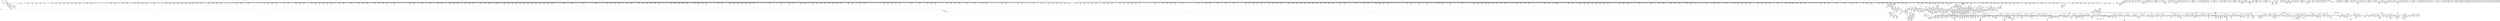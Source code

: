 digraph {
	CE0x483dd10 [shape=record,shape=Mrecord,label="{CE0x483dd10|_ret_i32_%tmp24,_!dbg_!27742|security/selinux/hooks.c,220}"]
	CE0x483c540 [shape=record,shape=Mrecord,label="{CE0x483c540|get_current:entry}"]
	CE0x47f38a0 [shape=record,shape=Mrecord,label="{CE0x47f38a0|2472:_%struct.cred*,_2752:_%struct.signal_struct*,_:_CRE_2840,2848_|*MultipleSource*|Function::selinux_task_setrlimit&Arg::p::|security/selinux/hooks.c,3622}"]
	CE0x48c7460 [shape=record,shape=Mrecord,label="{CE0x48c7460|i64*_getelementptr_inbounds_(_2_x_i64_,_2_x_i64_*___llvm_gcov_ctr98,_i64_0,_i64_1)|*Constant*|*SummSink*}"]
	CE0x47c96b0 [shape=record,shape=Mrecord,label="{CE0x47c96b0|2472:_%struct.cred*,_2752:_%struct.signal_struct*,_:_CRE_504,512_|*MultipleSource*|Function::selinux_task_setrlimit&Arg::p::|security/selinux/hooks.c,3622}"]
	CE0x48277b0 [shape=record,shape=Mrecord,label="{CE0x48277b0|2472:_%struct.cred*,_2752:_%struct.signal_struct*,_:_CRE_6315,6316_}"]
	CE0x48a6790 [shape=record,shape=Mrecord,label="{CE0x48a6790|__rcu_read_unlock:tmp6|include/linux/rcupdate.h,245}"]
	CE0x485e640 [shape=record,shape=Mrecord,label="{CE0x485e640|rcu_read_lock:tobool1|include/linux/rcupdate.h,882|*SummSource*}"]
	CE0x49000a0 [shape=record,shape=Mrecord,label="{CE0x49000a0|__preempt_count_sub:val|Function::__preempt_count_sub&Arg::val::|*SummSink*}"]
	CE0x47e1ca0 [shape=record,shape=Mrecord,label="{CE0x47e1ca0|2472:_%struct.cred*,_2752:_%struct.signal_struct*,_:_CRE_160,164_|*MultipleSource*|Function::selinux_task_setrlimit&Arg::p::|security/selinux/hooks.c,3622}"]
	CE0x48b23a0 [shape=record,shape=Mrecord,label="{CE0x48b23a0|i8*_getelementptr_inbounds_(_25_x_i8_,_25_x_i8_*_.str45,_i32_0,_i32_0)|*Constant*}"]
	CE0x482d790 [shape=record,shape=Mrecord,label="{CE0x482d790|i64*_getelementptr_inbounds_(_13_x_i64_,_13_x_i64_*___llvm_gcov_ctr126,_i64_0,_i64_12)|*Constant*}"]
	CE0x4862280 [shape=record,shape=Mrecord,label="{CE0x4862280|task_sid:tmp18|security/selinux/hooks.c,208|*SummSink*}"]
	CE0x47da9f0 [shape=record,shape=Mrecord,label="{CE0x47da9f0|2472:_%struct.cred*,_2752:_%struct.signal_struct*,_:_CRE_1944,1952_|*MultipleSource*|Function::selinux_task_setrlimit&Arg::p::|security/selinux/hooks.c,3622}"]
	CE0x47d9d70 [shape=record,shape=Mrecord,label="{CE0x47d9d70|2472:_%struct.cred*,_2752:_%struct.signal_struct*,_:_CRE_1904,1912_|*MultipleSource*|Function::selinux_task_setrlimit&Arg::p::|security/selinux/hooks.c,3622}"]
	CE0x47d9b00 [shape=record,shape=Mrecord,label="{CE0x47d9b00|2472:_%struct.cred*,_2752:_%struct.signal_struct*,_:_CRE_1896,1900_|*MultipleSource*|Function::selinux_task_setrlimit&Arg::p::|security/selinux/hooks.c,3622}"]
	CE0x47f6bf0 [shape=record,shape=Mrecord,label="{CE0x47f6bf0|2472:_%struct.cred*,_2752:_%struct.signal_struct*,_:_CRE_2296,2304_|*MultipleSource*|Function::selinux_task_setrlimit&Arg::p::|security/selinux/hooks.c,3622}"]
	CE0x47e59d0 [shape=record,shape=Mrecord,label="{CE0x47e59d0|2472:_%struct.cred*,_2752:_%struct.signal_struct*,_:_CRE_48,56_|*MultipleSource*|Function::selinux_task_setrlimit&Arg::p::|security/selinux/hooks.c,3622}"]
	CE0x4837a80 [shape=record,shape=Mrecord,label="{CE0x4837a80|selinux_task_setrlimit:tmp14|security/selinux/hooks.c,3632}"]
	CE0x48bac00 [shape=record,shape=Mrecord,label="{CE0x48bac00|rcu_read_unlock:tobool|include/linux/rcupdate.h,933}"]
	CE0x487fe10 [shape=record,shape=Mrecord,label="{CE0x487fe10|task_sid:tmp21|security/selinux/hooks.c,208|*SummSource*}"]
	CE0x47dba60 [shape=record,shape=Mrecord,label="{CE0x47dba60|2472:_%struct.cred*,_2752:_%struct.signal_struct*,_:_CRE_2016,2020_|*MultipleSource*|Function::selinux_task_setrlimit&Arg::p::|security/selinux/hooks.c,3622}"]
	CE0x483d4f0 [shape=record,shape=Mrecord,label="{CE0x483d4f0|current_has_perm:call|security/selinux/hooks.c,1542|*SummSource*}"]
	CE0x4883400 [shape=record,shape=Mrecord,label="{CE0x4883400|rcu_read_lock:tmp10|include/linux/rcupdate.h,882|*SummSource*}"]
	CE0x4845740 [shape=record,shape=Mrecord,label="{CE0x4845740|task_sid:tmp26|security/selinux/hooks.c,208|*SummSource*}"]
	CE0x48671e0 [shape=record,shape=Mrecord,label="{CE0x48671e0|current_sid:tmp2|*SummSource*}"]
	CE0x4849000 [shape=record,shape=Mrecord,label="{CE0x4849000|i32_1|*Constant*}"]
	CE0x4866b40 [shape=record,shape=Mrecord,label="{CE0x4866b40|current_sid:tobool1|security/selinux/hooks.c,218|*SummSink*}"]
	CE0x48ccf00 [shape=record,shape=Mrecord,label="{CE0x48ccf00|i64_1|*Constant*}"]
	CE0x48795e0 [shape=record,shape=Mrecord,label="{CE0x48795e0|rcu_lock_acquire:tmp6|*SummSink*}"]
	CE0x47cf5f0 [shape=record,shape=Mrecord,label="{CE0x47cf5f0|i64_1|*Constant*|*SummSource*}"]
	CE0x48cc3c0 [shape=record,shape=Mrecord,label="{CE0x48cc3c0|rcu_read_lock:tmp18|include/linux/rcupdate.h,882|*SummSink*}"]
	CE0x48c55d0 [shape=record,shape=Mrecord,label="{CE0x48c55d0|rcu_lock_acquire:bb|*SummSink*}"]
	CE0x481c9a0 [shape=record,shape=Mrecord,label="{CE0x481c9a0|2472:_%struct.cred*,_2752:_%struct.signal_struct*,_:_CRE_3088,3096_|*MultipleSource*|Function::selinux_task_setrlimit&Arg::p::|security/selinux/hooks.c,3622}"]
	CE0x48b8010 [shape=record,shape=Mrecord,label="{CE0x48b8010|rcu_read_unlock:land.lhs.true2}"]
	CE0x48f89b0 [shape=record,shape=Mrecord,label="{CE0x48f89b0|i64*_getelementptr_inbounds_(_4_x_i64_,_4_x_i64_*___llvm_gcov_ctr130,_i64_0,_i64_3)|*Constant*}"]
	CE0x4896bc0 [shape=record,shape=Mrecord,label="{CE0x4896bc0|rcu_read_unlock:tmp22|include/linux/rcupdate.h,935}"]
	CE0x4827170 [shape=record,shape=Mrecord,label="{CE0x4827170|2472:_%struct.cred*,_2752:_%struct.signal_struct*,_:_CRE_6311,6312_}"]
	CE0x4843d00 [shape=record,shape=Mrecord,label="{CE0x4843d00|_ret_i32_%tmp6,_!dbg_!27716|security/selinux/hooks.c,197}"]
	CE0x48cfb30 [shape=record,shape=Mrecord,label="{CE0x48cfb30|GLOBAL:__llvm_gcov_ctr127|Global_var:__llvm_gcov_ctr127|*SummSource*}"]
	CE0x48b9340 [shape=record,shape=Mrecord,label="{CE0x48b9340|__rcu_read_lock:tmp7|include/linux/rcupdate.h,240}"]
	CE0x482b310 [shape=record,shape=Mrecord,label="{CE0x482b310|2472:_%struct.cred*,_2752:_%struct.signal_struct*,_:_CRE_6353,6354_}"]
	CE0x48bd080 [shape=record,shape=Mrecord,label="{CE0x48bd080|__preempt_count_add:entry|*SummSource*}"]
	CE0x4913270 [shape=record,shape=Mrecord,label="{CE0x4913270|i64_ptrtoint_(i8*_blockaddress(_rcu_lock_release,_%__here)_to_i64)|*Constant*|*SummSink*}"]
	CE0x492b320 [shape=record,shape=Mrecord,label="{CE0x492b320|i64*_getelementptr_inbounds_(_4_x_i64_,_4_x_i64_*___llvm_gcov_ctr129,_i64_0,_i64_0)|*Constant*|*SummSource*}"]
	CE0x48d23e0 [shape=record,shape=Mrecord,label="{CE0x48d23e0|rcu_read_unlock:tmp3|*SummSource*}"]
	CE0x4835730 [shape=record,shape=Mrecord,label="{CE0x4835730|2472:_%struct.cred*,_2752:_%struct.signal_struct*,_:_CRE_10604,10608_|*MultipleSource*|Function::selinux_task_setrlimit&Arg::p::|security/selinux/hooks.c,3622}"]
	CE0x48c7b00 [shape=record,shape=Mrecord,label="{CE0x48c7b00|rcu_read_lock:if.then|*SummSink*}"]
	CE0x48ccfe0 [shape=record,shape=Mrecord,label="{CE0x48ccfe0|rcu_read_lock:tmp1|*SummSource*}"]
	CE0x4898ae0 [shape=record,shape=Mrecord,label="{CE0x4898ae0|_ret_void,_!dbg_!27717|include/linux/rcupdate.h,424|*SummSink*}"]
	CE0x47d7050 [shape=record,shape=Mrecord,label="{CE0x47d7050|task_sid:land.lhs.true|*SummSink*}"]
	CE0x4820420 [shape=record,shape=Mrecord,label="{CE0x4820420|2472:_%struct.cred*,_2752:_%struct.signal_struct*,_:_CRE_5920,5928_|*MultipleSource*|Function::selinux_task_setrlimit&Arg::p::|security/selinux/hooks.c,3622}"]
	CE0x48baa80 [shape=record,shape=Mrecord,label="{CE0x48baa80|rcu_read_unlock:tmp4|include/linux/rcupdate.h,933}"]
	CE0x47d4070 [shape=record,shape=Mrecord,label="{CE0x47d4070|2472:_%struct.cred*,_2752:_%struct.signal_struct*,_:_CRE_288,296_|*MultipleSource*|Function::selinux_task_setrlimit&Arg::p::|security/selinux/hooks.c,3622}"]
	CE0x488b630 [shape=record,shape=Mrecord,label="{CE0x488b630|task_sid:do.body|*SummSink*}"]
	CE0x48f9720 [shape=record,shape=Mrecord,label="{CE0x48f9720|i64*_getelementptr_inbounds_(_4_x_i64_,_4_x_i64_*___llvm_gcov_ctr134,_i64_0,_i64_3)|*Constant*}"]
	CE0x4861610 [shape=record,shape=Mrecord,label="{CE0x4861610|task_sid:tmp17|security/selinux/hooks.c,208|*SummSource*}"]
	CE0x48345b0 [shape=record,shape=Mrecord,label="{CE0x48345b0|2472:_%struct.cred*,_2752:_%struct.signal_struct*,_:_CRE_10560,10568_|*MultipleSource*|Function::selinux_task_setrlimit&Arg::p::|security/selinux/hooks.c,3622}"]
	CE0x4833b70 [shape=record,shape=Mrecord,label="{CE0x4833b70|2472:_%struct.cred*,_2752:_%struct.signal_struct*,_:_CRE_10528,10536_|*MultipleSource*|Function::selinux_task_setrlimit&Arg::p::|security/selinux/hooks.c,3622}"]
	CE0x4881df0 [shape=record,shape=Mrecord,label="{CE0x4881df0|cred_sid:security|security/selinux/hooks.c,196}"]
	CE0x58db130 [shape=record,shape=Mrecord,label="{CE0x58db130|2472:_%struct.cred*,_2752:_%struct.signal_struct*,_:_CRE_0,8_|*MultipleSource*|Function::selinux_task_setrlimit&Arg::p::|security/selinux/hooks.c,3622}"]
	CE0x47d69b0 [shape=record,shape=Mrecord,label="{CE0x47d69b0|task_sid:real_cred|security/selinux/hooks.c,208|*SummSource*}"]
	CE0x48a2ee0 [shape=record,shape=Mrecord,label="{CE0x48a2ee0|COLLAPSED:_GCMRE___llvm_gcov_ctr130_internal_global_4_x_i64_zeroinitializer:_elem_0:default:}"]
	CE0x47d5200 [shape=record,shape=Mrecord,label="{CE0x47d5200|_call_void_lockdep_rcu_suspicious(i8*_getelementptr_inbounds_(_25_x_i8_,_25_x_i8_*_.str3,_i32_0,_i32_0),_i32_218,_i8*_getelementptr_inbounds_(_45_x_i8_,_45_x_i8_*_.str12,_i32_0,_i32_0))_#10,_!dbg_!27727|security/selinux/hooks.c,218}"]
	CE0x489ac00 [shape=record,shape=Mrecord,label="{CE0x489ac00|rcu_lock_release:indirectgoto|*SummSink*}"]
	CE0x48300f0 [shape=record,shape=Mrecord,label="{CE0x48300f0|2472:_%struct.cred*,_2752:_%struct.signal_struct*,_:_CRE_6512,6520_|*MultipleSource*|Function::selinux_task_setrlimit&Arg::p::|security/selinux/hooks.c,3622}"]
	CE0x490d3c0 [shape=record,shape=Mrecord,label="{CE0x490d3c0|i64*_getelementptr_inbounds_(_4_x_i64_,_4_x_i64_*___llvm_gcov_ctr135,_i64_0,_i64_3)|*Constant*|*SummSink*}"]
	CE0x47f7fc0 [shape=record,shape=Mrecord,label="{CE0x47f7fc0|2472:_%struct.cred*,_2752:_%struct.signal_struct*,_:_CRE_2360,2368_|*MultipleSource*|Function::selinux_task_setrlimit&Arg::p::|security/selinux/hooks.c,3622}"]
	CE0x47f4760 [shape=record,shape=Mrecord,label="{CE0x47f4760|2472:_%struct.cred*,_2752:_%struct.signal_struct*,_:_CRE_2112,2120_|*MultipleSource*|Function::selinux_task_setrlimit&Arg::p::|security/selinux/hooks.c,3622}"]
	CE0x4843770 [shape=record,shape=Mrecord,label="{CE0x4843770|cred_sid:entry|*SummSource*}"]
	CE0x48b1b30 [shape=record,shape=Mrecord,label="{CE0x48b1b30|i8*_getelementptr_inbounds_(_25_x_i8_,_25_x_i8_*_.str45,_i32_0,_i32_0)|*Constant*|*SummSink*}"]
	CE0x4848ea0 [shape=record,shape=Mrecord,label="{CE0x4848ea0|selinux_task_setrlimit:add.ptr|security/selinux/hooks.c,3622|*SummSink*}"]
	CE0x48916c0 [shape=record,shape=Mrecord,label="{CE0x48916c0|i64*_getelementptr_inbounds_(_4_x_i64_,_4_x_i64_*___llvm_gcov_ctr128,_i64_0,_i64_3)|*Constant*|*SummSource*}"]
	CE0x4851190 [shape=record,shape=Mrecord,label="{CE0x4851190|avc_has_perm:tclass|Function::avc_has_perm&Arg::tclass::|*SummSink*}"]
	CE0x48a89f0 [shape=record,shape=Mrecord,label="{CE0x48a89f0|task_sid:tmp7|security/selinux/hooks.c,208|*SummSink*}"]
	CE0x47df400 [shape=record,shape=Mrecord,label="{CE0x47df400|selinux_task_setrlimit:tmp4|*LoadInst*|security/selinux/hooks.c,3628}"]
	CE0x49103b0 [shape=record,shape=Mrecord,label="{CE0x49103b0|rcu_lock_acquire:tmp2|*SummSink*}"]
	CE0x482a1e0 [shape=record,shape=Mrecord,label="{CE0x482a1e0|2472:_%struct.cred*,_2752:_%struct.signal_struct*,_:_CRE_6342,6343_}"]
	CE0x47ebf70 [shape=record,shape=Mrecord,label="{CE0x47ebf70|2472:_%struct.cred*,_2752:_%struct.signal_struct*,_:_CRE_2524,2525_}"]
	CE0x47ce360 [shape=record,shape=Mrecord,label="{CE0x47ce360|2472:_%struct.cred*,_2752:_%struct.signal_struct*,_:_CRE_568,576_|*MultipleSource*|Function::selinux_task_setrlimit&Arg::p::|security/selinux/hooks.c,3622}"]
	CE0x48a7170 [shape=record,shape=Mrecord,label="{CE0x48a7170|__preempt_count_add:bb|*SummSource*}"]
	CE0x47c9890 [shape=record,shape=Mrecord,label="{CE0x47c9890|2472:_%struct.cred*,_2752:_%struct.signal_struct*,_:_CRE_512,520_|*MultipleSource*|Function::selinux_task_setrlimit&Arg::p::|security/selinux/hooks.c,3622}"]
	CE0x4885cf0 [shape=record,shape=Mrecord,label="{CE0x4885cf0|_call_void_mcount()_#3}"]
	CE0x4850940 [shape=record,shape=Mrecord,label="{CE0x4850940|avc_has_perm:tsid|Function::avc_has_perm&Arg::tsid::|*SummSink*}"]
	CE0x4865600 [shape=record,shape=Mrecord,label="{CE0x4865600|current_sid:tmp15|security/selinux/hooks.c,218}"]
	CE0x48a1ff0 [shape=record,shape=Mrecord,label="{CE0x48a1ff0|rcu_lock_release:bb|*SummSource*}"]
	CE0x48b1490 [shape=record,shape=Mrecord,label="{CE0x48b1490|__preempt_count_sub:tmp|*SummSource*}"]
	CE0x484afd0 [shape=record,shape=Mrecord,label="{CE0x484afd0|i64*_getelementptr_inbounds_(_6_x_i64_,_6_x_i64_*___llvm_gcov_ctr286,_i64_0,_i64_4)|*Constant*}"]
	CE0x48d7d70 [shape=record,shape=Mrecord,label="{CE0x48d7d70|rcu_read_unlock:do.end}"]
	CE0x48c6d40 [shape=record,shape=Mrecord,label="{CE0x48c6d40|__rcu_read_lock:tmp6|include/linux/rcupdate.h,240|*SummSink*}"]
	CE0x483be60 [shape=record,shape=Mrecord,label="{CE0x483be60|current_sid:call4|security/selinux/hooks.c,218|*SummSink*}"]
	CE0x482cec0 [shape=record,shape=Mrecord,label="{CE0x482cec0|task_sid:tmp26|security/selinux/hooks.c,208}"]
	CE0x4850d80 [shape=record,shape=Mrecord,label="{CE0x4850d80|i16_2|*Constant*|*SummSink*}"]
	CE0x481dab0 [shape=record,shape=Mrecord,label="{CE0x481dab0|2472:_%struct.cred*,_2752:_%struct.signal_struct*,_:_CRE_3128,3136_|*MultipleSource*|Function::selinux_task_setrlimit&Arg::p::|security/selinux/hooks.c,3622}"]
	CE0x4819fa0 [shape=record,shape=Mrecord,label="{CE0x4819fa0|2472:_%struct.cred*,_2752:_%struct.signal_struct*,_:_CRE_2971,2972_}"]
	CE0x48bb670 [shape=record,shape=Mrecord,label="{CE0x48bb670|rcu_read_unlock:tmp9|include/linux/rcupdate.h,933}"]
	CE0x4899aa0 [shape=record,shape=Mrecord,label="{CE0x4899aa0|_ret_void,_!dbg_!27717|include/linux/rcupdate.h,245|*SummSource*}"]
	CE0x48cb010 [shape=record,shape=Mrecord,label="{CE0x48cb010|rcu_read_lock:tmp16|include/linux/rcupdate.h,882|*SummSource*}"]
	CE0x482daf0 [shape=record,shape=Mrecord,label="{CE0x482daf0|i64*_getelementptr_inbounds_(_13_x_i64_,_13_x_i64_*___llvm_gcov_ctr126,_i64_0,_i64_12)|*Constant*|*SummSource*}"]
	CE0x48a8220 [shape=record,shape=Mrecord,label="{CE0x48a8220|GLOBAL:__llvm_gcov_ctr126|Global_var:__llvm_gcov_ctr126}"]
	CE0x48d4960 [shape=record,shape=Mrecord,label="{CE0x48d4960|_call_void_mcount()_#3|*SummSource*}"]
	CE0x48826a0 [shape=record,shape=Mrecord,label="{CE0x48826a0|rcu_read_lock:do.end|*SummSink*}"]
	CE0x4862b80 [shape=record,shape=Mrecord,label="{CE0x4862b80|i8*_getelementptr_inbounds_(_25_x_i8_,_25_x_i8_*_.str3,_i32_0,_i32_0)|*Constant*|*SummSink*}"]
	CE0x4818ce0 [shape=record,shape=Mrecord,label="{CE0x4818ce0|2472:_%struct.cred*,_2752:_%struct.signal_struct*,_:_CRE_2959,2960_}"]
	CE0x48cacf0 [shape=record,shape=Mrecord,label="{CE0x48cacf0|rcu_read_lock:tmp15|include/linux/rcupdate.h,882|*SummSink*}"]
	CE0x481be10 [shape=record,shape=Mrecord,label="{CE0x481be10|2472:_%struct.cred*,_2752:_%struct.signal_struct*,_:_CRE_3048,3056_|*MultipleSource*|Function::selinux_task_setrlimit&Arg::p::|security/selinux/hooks.c,3622}"]
	CE0x47c93a0 [shape=record,shape=Mrecord,label="{CE0x47c93a0|2472:_%struct.cred*,_2752:_%struct.signal_struct*,_:_CRE_272,280_|*MultipleSource*|Function::selinux_task_setrlimit&Arg::p::|security/selinux/hooks.c,3622}"]
	CE0x48cbcf0 [shape=record,shape=Mrecord,label="{CE0x48cbcf0|rcu_read_lock:tmp17|include/linux/rcupdate.h,882|*SummSource*}"]
	CE0x4913f20 [shape=record,shape=Mrecord,label="{CE0x4913f20|__preempt_count_add:tmp5|./arch/x86/include/asm/preempt.h,72|*SummSink*}"]
	CE0x47f4c90 [shape=record,shape=Mrecord,label="{CE0x47f4c90|2472:_%struct.cred*,_2752:_%struct.signal_struct*,_:_CRE_2128,2136_|*MultipleSource*|Function::selinux_task_setrlimit&Arg::p::|security/selinux/hooks.c,3622}"]
	CE0x4888030 [shape=record,shape=Mrecord,label="{CE0x4888030|task_sid:tobool4|security/selinux/hooks.c,208|*SummSource*}"]
	CE0x47de850 [shape=record,shape=Mrecord,label="{CE0x47de850|2472:_%struct.cred*,_2752:_%struct.signal_struct*,_:_CRE_360,368_|*MultipleSource*|Function::selinux_task_setrlimit&Arg::p::|security/selinux/hooks.c,3622}"]
	CE0x47e6eb0 [shape=record,shape=Mrecord,label="{CE0x47e6eb0|2472:_%struct.cred*,_2752:_%struct.signal_struct*,_:_CRE_632,640_|*MultipleSource*|Function::selinux_task_setrlimit&Arg::p::|security/selinux/hooks.c,3622}"]
	CE0x484bd40 [shape=record,shape=Mrecord,label="{CE0x484bd40|selinux_task_setrlimit:tmp11|security/selinux/hooks.c,3631|*SummSink*}"]
	CE0x47e3680 [shape=record,shape=Mrecord,label="{CE0x47e3680|i64*_getelementptr_inbounds_(_13_x_i64_,_13_x_i64_*___llvm_gcov_ctr126,_i64_0,_i64_1)|*Constant*|*SummSink*}"]
	CE0x48c0fd0 [shape=record,shape=Mrecord,label="{CE0x48c0fd0|rcu_read_unlock:tmp8|include/linux/rcupdate.h,933|*SummSource*}"]
	CE0x47dfee0 [shape=record,shape=Mrecord,label="{CE0x47dfee0|2472:_%struct.cred*,_2752:_%struct.signal_struct*,_:_CRE_392,400_|*MultipleSource*|Function::selinux_task_setrlimit&Arg::p::|security/selinux/hooks.c,3622}"]
	CE0x4871040 [shape=record,shape=Mrecord,label="{CE0x4871040|current_sid:tmp21|security/selinux/hooks.c,218|*SummSource*}"]
	CE0x48901c0 [shape=record,shape=Mrecord,label="{CE0x48901c0|rcu_read_unlock:tmp6|include/linux/rcupdate.h,933}"]
	CE0x47c54b0 [shape=record,shape=Mrecord,label="{CE0x47c54b0|2472:_%struct.cred*,_2752:_%struct.signal_struct*,_:_CRE_772,776_|*MultipleSource*|Function::selinux_task_setrlimit&Arg::p::|security/selinux/hooks.c,3622}"]
	CE0x483dc80 [shape=record,shape=Mrecord,label="{CE0x483dc80|current_sid:entry|*SummSink*}"]
	CE0x48694e0 [shape=record,shape=Mrecord,label="{CE0x48694e0|i64*_getelementptr_inbounds_(_2_x_i64_,_2_x_i64_*___llvm_gcov_ctr131,_i64_0,_i64_1)|*Constant*|*SummSink*}"]
	CE0x4821ef0 [shape=record,shape=Mrecord,label="{CE0x4821ef0|2472:_%struct.cred*,_2752:_%struct.signal_struct*,_:_CRE_6008,6136_|*MultipleSource*|Function::selinux_task_setrlimit&Arg::p::|security/selinux/hooks.c,3622}"]
	CE0x4866ec0 [shape=record,shape=Mrecord,label="{CE0x4866ec0|__rcu_read_lock:tmp}"]
	CE0x48d4050 [shape=record,shape=Mrecord,label="{CE0x48d4050|rcu_lock_acquire:tmp4|include/linux/rcupdate.h,418|*SummSource*}"]
	CE0x48921d0 [shape=record,shape=Mrecord,label="{CE0x48921d0|rcu_read_unlock:tmp12|include/linux/rcupdate.h,933|*SummSource*}"]
	CE0x4882b10 [shape=record,shape=Mrecord,label="{CE0x4882b10|_call_void_lockdep_rcu_suspicious(i8*_getelementptr_inbounds_(_25_x_i8_,_25_x_i8_*_.str3,_i32_0,_i32_0),_i32_208,_i8*_getelementptr_inbounds_(_41_x_i8_,_41_x_i8_*_.str44,_i32_0,_i32_0))_#10,_!dbg_!27732|security/selinux/hooks.c,208|*SummSink*}"]
	CE0x48c5310 [shape=record,shape=Mrecord,label="{CE0x48c5310|i8*_getelementptr_inbounds_(_44_x_i8_,_44_x_i8_*_.str47,_i32_0,_i32_0)|*Constant*|*SummSink*}"]
	CE0x483d9d0 [shape=record,shape=Mrecord,label="{CE0x483d9d0|GLOBAL:current_sid|*Constant*|*SummSink*}"]
	CE0x485d290 [shape=record,shape=Mrecord,label="{CE0x485d290|i64*_getelementptr_inbounds_(_11_x_i64_,_11_x_i64_*___llvm_gcov_ctr125,_i64_0,_i64_0)|*Constant*}"]
	CE0x48c06c0 [shape=record,shape=Mrecord,label="{CE0x48c06c0|rcu_read_unlock:tmp|*SummSink*}"]
	CE0x47ef940 [shape=record,shape=Mrecord,label="{CE0x47ef940|2472:_%struct.cred*,_2752:_%struct.signal_struct*,_:_CRE_2648,2656_|*MultipleSource*|Function::selinux_task_setrlimit&Arg::p::|security/selinux/hooks.c,3622}"]
	CE0x47f8e10 [shape=record,shape=Mrecord,label="{CE0x47f8e10|2472:_%struct.cred*,_2752:_%struct.signal_struct*,_:_CRE_2408,2416_|*MultipleSource*|Function::selinux_task_setrlimit&Arg::p::|security/selinux/hooks.c,3622}"]
	CE0x486e2e0 [shape=record,shape=Mrecord,label="{CE0x486e2e0|rcu_read_lock:bb}"]
	CE0x48565b0 [shape=record,shape=Mrecord,label="{CE0x48565b0|COLLAPSED:_GCMRE___llvm_gcov_ctr125_internal_global_11_x_i64_zeroinitializer:_elem_0:default:}"]
	CE0x4892780 [shape=record,shape=Mrecord,label="{CE0x4892780|GLOBAL:lock_acquire|*Constant*}"]
	CE0x4825eb0 [shape=record,shape=Mrecord,label="{CE0x4825eb0|2472:_%struct.cred*,_2752:_%struct.signal_struct*,_:_CRE_6299,6300_}"]
	CE0x481df90 [shape=record,shape=Mrecord,label="{CE0x481df90|2472:_%struct.cred*,_2752:_%struct.signal_struct*,_:_CRE_3140,3144_|*MultipleSource*|Function::selinux_task_setrlimit&Arg::p::|security/selinux/hooks.c,3622}"]
	CE0x47cbc50 [shape=record,shape=Mrecord,label="{CE0x47cbc50|2472:_%struct.cred*,_2752:_%struct.signal_struct*,_:_CRE_136,144_|*MultipleSource*|Function::selinux_task_setrlimit&Arg::p::|security/selinux/hooks.c,3622}"]
	CE0x48b8cb0 [shape=record,shape=Mrecord,label="{CE0x48b8cb0|i64*_getelementptr_inbounds_(_11_x_i64_,_11_x_i64_*___llvm_gcov_ctr132,_i64_0,_i64_9)|*Constant*}"]
	CE0x48c1140 [shape=record,shape=Mrecord,label="{CE0x48c1140|rcu_lock_release:tmp2|*SummSink*}"]
	CE0x481e950 [shape=record,shape=Mrecord,label="{CE0x481e950|2472:_%struct.cred*,_2752:_%struct.signal_struct*,_:_CRE_3160,3164_|*MultipleSource*|Function::selinux_task_setrlimit&Arg::p::|security/selinux/hooks.c,3622}"]
	CE0x4881270 [shape=record,shape=Mrecord,label="{CE0x4881270|rcu_read_lock:if.end|*SummSink*}"]
	CE0x47e8b40 [shape=record,shape=Mrecord,label="{CE0x47e8b40|selinux_task_setrlimit:tmp3|security/selinux/hooks.c,3628|*SummSource*}"]
	CE0x486dab0 [shape=record,shape=Mrecord,label="{CE0x486dab0|rcu_lock_acquire:entry|*SummSink*}"]
	CE0x48c9fb0 [shape=record,shape=Mrecord,label="{CE0x48c9fb0|rcu_read_lock:tmp13|include/linux/rcupdate.h,882}"]
	CE0x4870330 [shape=record,shape=Mrecord,label="{CE0x4870330|rcu_read_unlock:tmp11|include/linux/rcupdate.h,933|*SummSink*}"]
	CE0x4847fe0 [shape=record,shape=Mrecord,label="{CE0x4847fe0|selinux_task_setrlimit:arraydecay|security/selinux/hooks.c,3622|*SummSource*}"]
	CE0x48c1c90 [shape=record,shape=Mrecord,label="{CE0x48c1c90|i8*_getelementptr_inbounds_(_44_x_i8_,_44_x_i8_*_.str47,_i32_0,_i32_0)|*Constant*|*SummSource*}"]
	CE0x48c9ac0 [shape=record,shape=Mrecord,label="{CE0x48c9ac0|_call_void_lockdep_rcu_suspicious(i8*_getelementptr_inbounds_(_25_x_i8_,_25_x_i8_*_.str45,_i32_0,_i32_0),_i32_934,_i8*_getelementptr_inbounds_(_44_x_i8_,_44_x_i8_*_.str47,_i32_0,_i32_0))_#10,_!dbg_!27726|include/linux/rcupdate.h,933|*SummSink*}"]
	CE0x4916630 [shape=record,shape=Mrecord,label="{CE0x4916630|__preempt_count_add:tmp6|./arch/x86/include/asm/preempt.h,73|*SummSink*}"]
	CE0x4914af0 [shape=record,shape=Mrecord,label="{CE0x4914af0|__rcu_read_lock:do.end}"]
	CE0x47ec6d0 [shape=record,shape=Mrecord,label="{CE0x47ec6d0|2472:_%struct.cred*,_2752:_%struct.signal_struct*,_:_CRE_2528,2529_}"]
	CE0x4834830 [shape=record,shape=Mrecord,label="{CE0x4834830|2472:_%struct.cred*,_2752:_%struct.signal_struct*,_:_CRE_10568,10572_|*MultipleSource*|Function::selinux_task_setrlimit&Arg::p::|security/selinux/hooks.c,3622}"]
	CE0x4879d60 [shape=record,shape=Mrecord,label="{CE0x4879d60|i8*_undef|*Constant*|*SummSource*}"]
	CE0x48b6780 [shape=record,shape=Mrecord,label="{CE0x48b6780|cred_sid:sid|security/selinux/hooks.c,197|*SummSink*}"]
	CE0x4816da0 [shape=record,shape=Mrecord,label="{CE0x4816da0|2472:_%struct.cred*,_2752:_%struct.signal_struct*,_:_CRE_2939,2940_}"]
	CE0x48d3130 [shape=record,shape=Mrecord,label="{CE0x48d3130|GLOBAL:__preempt_count_add|*Constant*|*SummSink*}"]
	CE0x47e4870 [shape=record,shape=Mrecord,label="{CE0x47e4870|2472:_%struct.cred*,_2752:_%struct.signal_struct*,_:_CRE_144,152_|*MultipleSource*|Function::selinux_task_setrlimit&Arg::p::|security/selinux/hooks.c,3622}"]
	CE0x47bfd10 [shape=record,shape=Mrecord,label="{CE0x47bfd10|i32_89|*Constant*|*SummSource*}"]
	CE0x4881cc0 [shape=record,shape=Mrecord,label="{CE0x4881cc0|rcu_read_lock:tmp6|include/linux/rcupdate.h,882|*SummSource*}"]
	CE0x48230a0 [shape=record,shape=Mrecord,label="{CE0x48230a0|2472:_%struct.cred*,_2752:_%struct.signal_struct*,_:_CRE_6192,6196_|*MultipleSource*|Function::selinux_task_setrlimit&Arg::p::|security/selinux/hooks.c,3622}"]
	CE0x47f2ee0 [shape=record,shape=Mrecord,label="{CE0x47f2ee0|2472:_%struct.cred*,_2752:_%struct.signal_struct*,_:_CRE_2808,2816_|*MultipleSource*|Function::selinux_task_setrlimit&Arg::p::|security/selinux/hooks.c,3622}"]
	CE0x4819af0 [shape=record,shape=Mrecord,label="{CE0x4819af0|2472:_%struct.cred*,_2752:_%struct.signal_struct*,_:_CRE_2968,2969_}"]
	CE0x483ce50 [shape=record,shape=Mrecord,label="{CE0x483ce50|i32_78|*Constant*}"]
	CE0x48676c0 [shape=record,shape=Mrecord,label="{CE0x48676c0|task_sid:tmp19|security/selinux/hooks.c,208|*SummSource*}"]
	CE0x47c34a0 [shape=record,shape=Mrecord,label="{CE0x47c34a0|2472:_%struct.cred*,_2752:_%struct.signal_struct*,_:_CRE_696,697_}"]
	CE0x4828430 [shape=record,shape=Mrecord,label="{CE0x4828430|2472:_%struct.cred*,_2752:_%struct.signal_struct*,_:_CRE_6323,6324_}"]
	CE0x485b3a0 [shape=record,shape=Mrecord,label="{CE0x485b3a0|current_sid:call|security/selinux/hooks.c,218|*SummSink*}"]
	CE0x481e470 [shape=record,shape=Mrecord,label="{CE0x481e470|2472:_%struct.cred*,_2752:_%struct.signal_struct*,_:_CRE_3148,3152_|*MultipleSource*|Function::selinux_task_setrlimit&Arg::p::|security/selinux/hooks.c,3622}"]
	CE0x47d1540 [shape=record,shape=Mrecord,label="{CE0x47d1540|COLLAPSED:_GCMRE___llvm_gcov_ctr286_internal_global_6_x_i64_zeroinitializer:_elem_0:default:}"]
	CE0x4839bc0 [shape=record,shape=Mrecord,label="{CE0x4839bc0|i64_1|*Constant*}"]
	CE0x47c4af0 [shape=record,shape=Mrecord,label="{CE0x47c4af0|2472:_%struct.cred*,_2752:_%struct.signal_struct*,_:_CRE_736,744_|*MultipleSource*|Function::selinux_task_setrlimit&Arg::p::|security/selinux/hooks.c,3622}"]
	CE0x48a6e60 [shape=record,shape=Mrecord,label="{CE0x48a6e60|__rcu_read_unlock:tmp7|include/linux/rcupdate.h,245|*SummSink*}"]
	CE0x47c8830 [shape=record,shape=Mrecord,label="{CE0x47c8830|2472:_%struct.cred*,_2752:_%struct.signal_struct*,_:_CRE_208,216_|*MultipleSource*|Function::selinux_task_setrlimit&Arg::p::|security/selinux/hooks.c,3622}"]
	CE0x47f0d10 [shape=record,shape=Mrecord,label="{CE0x47f0d10|2472:_%struct.cred*,_2752:_%struct.signal_struct*,_:_CRE_2704,2712_|*MultipleSource*|Function::selinux_task_setrlimit&Arg::p::|security/selinux/hooks.c,3622}"]
	CE0x47ea210 [shape=record,shape=Mrecord,label="{CE0x47ea210|2472:_%struct.cred*,_2752:_%struct.signal_struct*,_:_CRE_656,660_|*MultipleSource*|Function::selinux_task_setrlimit&Arg::p::|security/selinux/hooks.c,3622}"]
	CE0x4831bc0 [shape=record,shape=Mrecord,label="{CE0x4831bc0|2472:_%struct.cred*,_2752:_%struct.signal_struct*,_:_CRE_6608,6616_|*MultipleSource*|Function::selinux_task_setrlimit&Arg::p::|security/selinux/hooks.c,3622}"]
	CE0x4871d70 [shape=record,shape=Mrecord,label="{CE0x4871d70|current_sid:tmp22|security/selinux/hooks.c,218}"]
	CE0x48c9220 [shape=record,shape=Mrecord,label="{CE0x48c9220|i64_6|*Constant*}"]
	CE0x48457b0 [shape=record,shape=Mrecord,label="{CE0x48457b0|task_sid:tmp26|security/selinux/hooks.c,208|*SummSink*}"]
	CE0x47f8450 [shape=record,shape=Mrecord,label="{CE0x47f8450|2472:_%struct.cred*,_2752:_%struct.signal_struct*,_:_CRE_2376,2384_|*MultipleSource*|Function::selinux_task_setrlimit&Arg::p::|security/selinux/hooks.c,3622}"]
	CE0x4887f30 [shape=record,shape=Mrecord,label="{CE0x4887f30|task_sid:call3|security/selinux/hooks.c,208|*SummSource*}"]
	CE0x489a290 [shape=record,shape=Mrecord,label="{CE0x489a290|__rcu_read_lock:bb}"]
	CE0x4826360 [shape=record,shape=Mrecord,label="{CE0x4826360|2472:_%struct.cred*,_2752:_%struct.signal_struct*,_:_CRE_6302,6303_}"]
	CE0x48c26e0 [shape=record,shape=Mrecord,label="{CE0x48c26e0|rcu_lock_acquire:tmp5|include/linux/rcupdate.h,418}"]
	CE0x47e67b0 [shape=record,shape=Mrecord,label="{CE0x47e67b0|2472:_%struct.cred*,_2752:_%struct.signal_struct*,_:_CRE_608,616_|*MultipleSource*|Function::selinux_task_setrlimit&Arg::p::|security/selinux/hooks.c,3622}"]
	CE0x4897200 [shape=record,shape=Mrecord,label="{CE0x4897200|rcu_read_unlock:tmp22|include/linux/rcupdate.h,935|*SummSink*}"]
	CE0x47f2740 [shape=record,shape=Mrecord,label="{CE0x47f2740|2472:_%struct.cred*,_2752:_%struct.signal_struct*,_:_CRE_2784,2792_|*MultipleSource*|Function::selinux_task_setrlimit&Arg::p::|security/selinux/hooks.c,3622}"]
	CE0x47c37c0 [shape=record,shape=Mrecord,label="{CE0x47c37c0|2472:_%struct.cred*,_2752:_%struct.signal_struct*,_:_CRE_698,699_}"]
	CE0x4869e90 [shape=record,shape=Mrecord,label="{CE0x4869e90|%struct.task_struct*_(%struct.task_struct**)*_asm_movq_%gs:$_1:P_,$0_,_r,im,_dirflag_,_fpsr_,_flags_}"]
	CE0x48bbaf0 [shape=record,shape=Mrecord,label="{CE0x48bbaf0|_call_void_asm_sideeffect_,_memory_,_dirflag_,_fpsr_,_flags_()_#3,_!dbg_!27714,_!srcloc_!27715|include/linux/rcupdate.h,239|*SummSink*}"]
	CE0x47e4f60 [shape=record,shape=Mrecord,label="{CE0x47e4f60|2472:_%struct.cred*,_2752:_%struct.signal_struct*,_:_CRE_296,304_|*MultipleSource*|Function::selinux_task_setrlimit&Arg::p::|security/selinux/hooks.c,3622}"]
	CE0x48d32c0 [shape=record,shape=Mrecord,label="{CE0x48d32c0|_call_void_mcount()_#3|*SummSource*}"]
	CE0x4849500 [shape=record,shape=Mrecord,label="{CE0x4849500|selinux_task_setrlimit:rlim_max|security/selinux/hooks.c,3628|*SummSink*}"]
	CE0x484f1b0 [shape=record,shape=Mrecord,label="{CE0x484f1b0|GLOBAL:current_has_perm|*Constant*|*SummSink*}"]
	CE0x47d1ab0 [shape=record,shape=Mrecord,label="{CE0x47d1ab0|get_current:tmp1|*SummSink*}"]
	CE0x4893c60 [shape=record,shape=Mrecord,label="{CE0x4893c60|rcu_read_lock:tobool|include/linux/rcupdate.h,882|*SummSink*}"]
	CE0x482b7c0 [shape=record,shape=Mrecord,label="{CE0x482b7c0|2472:_%struct.cred*,_2752:_%struct.signal_struct*,_:_CRE_6356,6357_}"]
	CE0x48c4b60 [shape=record,shape=Mrecord,label="{CE0x48c4b60|_ret_void,_!dbg_!27719|./arch/x86/include/asm/preempt.h,73|*SummSource*}"]
	CE0x48d5ab0 [shape=record,shape=Mrecord,label="{CE0x48d5ab0|i64*_getelementptr_inbounds_(_4_x_i64_,_4_x_i64_*___llvm_gcov_ctr129,_i64_0,_i64_3)|*Constant*}"]
	CE0x4857720 [shape=record,shape=Mrecord,label="{CE0x4857720|current_sid:tmp4|security/selinux/hooks.c,218|*SummSource*}"]
	CE0x47d6330 [shape=record,shape=Mrecord,label="{CE0x47d6330|_call_void_mcount()_#3|*SummSink*}"]
	CE0x4846270 [shape=record,shape=Mrecord,label="{CE0x4846270|task_sid:call7|security/selinux/hooks.c,208|*SummSink*}"]
	CE0x48c2be0 [shape=record,shape=Mrecord,label="{CE0x48c2be0|rcu_read_unlock:tobool|include/linux/rcupdate.h,933|*SummSink*}"]
	CE0x48a9650 [shape=record,shape=Mrecord,label="{CE0x48a9650|0:_i8,_:_GCMR_task_sid.__warned_internal_global_i8_0,_section_.data.unlikely_,_align_1:_elem_0:default:}"]
	CE0x47d6f50 [shape=record,shape=Mrecord,label="{CE0x47d6f50|task_sid:land.lhs.true|*SummSource*}"]
	CE0x48173e0 [shape=record,shape=Mrecord,label="{CE0x48173e0|2472:_%struct.cred*,_2752:_%struct.signal_struct*,_:_CRE_2943,2944_}"]
	CE0x486b710 [shape=record,shape=Mrecord,label="{CE0x486b710|_ret_void,_!dbg_!27717|include/linux/rcupdate.h,419}"]
	CE0x481d0f0 [shape=record,shape=Mrecord,label="{CE0x481d0f0|2472:_%struct.cred*,_2752:_%struct.signal_struct*,_:_CRE_3108,3112_|*MultipleSource*|Function::selinux_task_setrlimit&Arg::p::|security/selinux/hooks.c,3622}"]
	CE0x47ed350 [shape=record,shape=Mrecord,label="{CE0x47ed350|2472:_%struct.cred*,_2752:_%struct.signal_struct*,_:_CRE_2904,2905_}"]
	CE0x4868dc0 [shape=record,shape=Mrecord,label="{CE0x4868dc0|i64*_getelementptr_inbounds_(_13_x_i64_,_13_x_i64_*___llvm_gcov_ctr126,_i64_0,_i64_0)|*Constant*|*SummSource*}"]
	CE0x47e1ac0 [shape=record,shape=Mrecord,label="{CE0x47e1ac0|selinux_task_setrlimit:tmp13|security/selinux/hooks.c,3632|*SummSource*}"]
	CE0x48d8470 [shape=record,shape=Mrecord,label="{CE0x48d8470|rcu_read_unlock:tmp}"]
	CE0x48c3c70 [shape=record,shape=Mrecord,label="{CE0x48c3c70|rcu_read_unlock:call|include/linux/rcupdate.h,933|*SummSink*}"]
	CE0x47f5fc0 [shape=record,shape=Mrecord,label="{CE0x47f5fc0|2472:_%struct.cred*,_2752:_%struct.signal_struct*,_:_CRE_2256,2264_|*MultipleSource*|Function::selinux_task_setrlimit&Arg::p::|security/selinux/hooks.c,3622}"]
	CE0x4854bc0 [shape=record,shape=Mrecord,label="{CE0x4854bc0|current_sid:tmp7|security/selinux/hooks.c,218|*SummSource*}"]
	CE0x48feda0 [shape=record,shape=Mrecord,label="{CE0x48feda0|__preempt_count_sub:tmp1}"]
	CE0x4859020 [shape=record,shape=Mrecord,label="{CE0x4859020|current_sid:tmp}"]
	CE0x48438c0 [shape=record,shape=Mrecord,label="{CE0x48438c0|cred_sid:entry|*SummSink*}"]
	CE0x48a34e0 [shape=record,shape=Mrecord,label="{CE0x48a34e0|_call_void_asm_sideeffect_,_memory_,_dirflag_,_fpsr_,_flags_()_#3,_!dbg_!27711,_!srcloc_!27714|include/linux/rcupdate.h,244}"]
	CE0x4830ab0 [shape=record,shape=Mrecord,label="{CE0x4830ab0|2472:_%struct.cred*,_2752:_%struct.signal_struct*,_:_CRE_6544,6552_|*MultipleSource*|Function::selinux_task_setrlimit&Arg::p::|security/selinux/hooks.c,3622}"]
	CE0x48853c0 [shape=record,shape=Mrecord,label="{CE0x48853c0|i64*_getelementptr_inbounds_(_13_x_i64_,_13_x_i64_*___llvm_gcov_ctr126,_i64_0,_i64_9)|*Constant*|*SummSink*}"]
	CE0x4847150 [shape=record,shape=Mrecord,label="{CE0x4847150|current_sid:tmp19|security/selinux/hooks.c,218|*SummSource*}"]
	CE0x48b4520 [shape=record,shape=Mrecord,label="{CE0x48b4520|rcu_read_lock:tmp19|include/linux/rcupdate.h,882|*SummSink*}"]
	"CONST[source:0(mediator),value:2(dynamic)][purpose:{object}][SnkIdx:1]"
	CE0x48331b0 [shape=record,shape=Mrecord,label="{CE0x48331b0|2472:_%struct.cred*,_2752:_%struct.signal_struct*,_:_CRE_6664,6668_|*MultipleSource*|Function::selinux_task_setrlimit&Arg::p::|security/selinux/hooks.c,3622}"]
	CE0x48cfca0 [shape=record,shape=Mrecord,label="{CE0x48cfca0|GLOBAL:__llvm_gcov_ctr127|Global_var:__llvm_gcov_ctr127|*SummSink*}"]
	CE0x47c7970 [shape=record,shape=Mrecord,label="{CE0x47c7970|i64*_getelementptr_inbounds_(_2_x_i64_,_2_x_i64_*___llvm_gcov_ctr136,_i64_0,_i64_1)|*Constant*|*SummSink*}"]
	CE0x48bfa10 [shape=record,shape=Mrecord,label="{CE0x48bfa10|rcu_read_unlock:tmp18|include/linux/rcupdate.h,933|*SummSource*}"]
	CE0x4830fe0 [shape=record,shape=Mrecord,label="{CE0x4830fe0|2472:_%struct.cred*,_2752:_%struct.signal_struct*,_:_CRE_6560,6568_|*MultipleSource*|Function::selinux_task_setrlimit&Arg::p::|security/selinux/hooks.c,3622}"]
	CE0x483c9b0 [shape=record,shape=Mrecord,label="{CE0x483c9b0|_ret_%struct.task_struct*_%tmp4,_!dbg_!27714|./arch/x86/include/asm/current.h,14}"]
	CE0x48a7c10 [shape=record,shape=Mrecord,label="{CE0x48a7c10|task_sid:tobool|security/selinux/hooks.c,208|*SummSource*}"]
	CE0x48846e0 [shape=record,shape=Mrecord,label="{CE0x48846e0|i32_208|*Constant*|*SummSink*}"]
	CE0x4864a60 [shape=record,shape=Mrecord,label="{CE0x4864a60|i64*_getelementptr_inbounds_(_11_x_i64_,_11_x_i64_*___llvm_gcov_ctr125,_i64_0,_i64_6)|*Constant*|*SummSource*}"]
	CE0x4910e40 [shape=record,shape=Mrecord,label="{CE0x4910e40|rcu_lock_release:tmp|*SummSink*}"]
	CE0x47ee830 [shape=record,shape=Mrecord,label="{CE0x47ee830|2472:_%struct.cred*,_2752:_%struct.signal_struct*,_:_CRE_2592,2594_|*MultipleSource*|Function::selinux_task_setrlimit&Arg::p::|security/selinux/hooks.c,3622}"]
	CE0x4825d20 [shape=record,shape=Mrecord,label="{CE0x4825d20|2472:_%struct.cred*,_2752:_%struct.signal_struct*,_:_CRE_6298,6299_}"]
	CE0x47edb20 [shape=record,shape=Mrecord,label="{CE0x47edb20|2472:_%struct.cred*,_2752:_%struct.signal_struct*,_:_CRE_6360,6368_|*MultipleSource*|Function::selinux_task_setrlimit&Arg::p::|security/selinux/hooks.c,3622}"]
	CE0x47de030 [shape=record,shape=Mrecord,label="{CE0x47de030|2472:_%struct.cred*,_2752:_%struct.signal_struct*,_:_CRE_40,44_|*MultipleSource*|Function::selinux_task_setrlimit&Arg::p::|security/selinux/hooks.c,3622}"]
	CE0x4812ad0 [shape=record,shape=Mrecord,label="{CE0x4812ad0|2472:_%struct.cred*,_2752:_%struct.signal_struct*,_:_CRE_2876,2880_|*MultipleSource*|Function::selinux_task_setrlimit&Arg::p::|security/selinux/hooks.c,3622}"]
	CE0x48452a0 [shape=record,shape=Mrecord,label="{CE0x48452a0|i8_1|*Constant*|*SummSource*}"]
	CE0x48cc960 [shape=record,shape=Mrecord,label="{CE0x48cc960|_call_void_lockdep_rcu_suspicious(i8*_getelementptr_inbounds_(_25_x_i8_,_25_x_i8_*_.str45,_i32_0,_i32_0),_i32_883,_i8*_getelementptr_inbounds_(_42_x_i8_,_42_x_i8_*_.str46,_i32_0,_i32_0))_#10,_!dbg_!27728|include/linux/rcupdate.h,882|*SummSource*}"]
	CE0x48717d0 [shape=record,shape=Mrecord,label="{CE0x48717d0|COLLAPSED:_CMRE:_elem_0::|security/selinux/hooks.c,218}"]
	CE0x48948a0 [shape=record,shape=Mrecord,label="{CE0x48948a0|rcu_read_unlock:tmp3}"]
	CE0x4872a30 [shape=record,shape=Mrecord,label="{CE0x4872a30|current_sid:sid|security/selinux/hooks.c,220}"]
	CE0x483d0c0 [shape=record,shape=Mrecord,label="{CE0x483d0c0|COLLAPSED:_GCMRE_current_task_external_global_%struct.task_struct*:_elem_0::|security/selinux/hooks.c,218}"]
	CE0x484a7a0 [shape=record,shape=Mrecord,label="{CE0x484a7a0|current_has_perm:perms|Function::current_has_perm&Arg::perms::|*SummSink*}"]
	CE0x47e44e0 [shape=record,shape=Mrecord,label="{CE0x47e44e0|2472:_%struct.cred*,_2752:_%struct.signal_struct*,_:_CRE_496,504_|*MultipleSource*|Function::selinux_task_setrlimit&Arg::p::|security/selinux/hooks.c,3622}"]
	CE0x4821cd0 [shape=record,shape=Mrecord,label="{CE0x4821cd0|2472:_%struct.cred*,_2752:_%struct.signal_struct*,_:_CRE_6000,6008_|*MultipleSource*|Function::selinux_task_setrlimit&Arg::p::|security/selinux/hooks.c,3622}"]
	CE0x4830d70 [shape=record,shape=Mrecord,label="{CE0x4830d70|2472:_%struct.cred*,_2752:_%struct.signal_struct*,_:_CRE_6552,6560_|*MultipleSource*|Function::selinux_task_setrlimit&Arg::p::|security/selinux/hooks.c,3622}"]
	CE0x486fbd0 [shape=record,shape=Mrecord,label="{CE0x486fbd0|__preempt_count_sub:sub|./arch/x86/include/asm/preempt.h,77|*SummSource*}"]
	CE0x48625c0 [shape=record,shape=Mrecord,label="{CE0x48625c0|0:_i8,_:_GCMR_current_sid.__warned_internal_global_i8_0,_section_.data.unlikely_,_align_1:_elem_0:default:}"]
	CE0x483c3b0 [shape=record,shape=Mrecord,label="{CE0x483c3b0|GLOBAL:get_current|*Constant*|*SummSink*}"]
	CE0x482e930 [shape=record,shape=Mrecord,label="{CE0x482e930|2472:_%struct.cred*,_2752:_%struct.signal_struct*,_:_CRE_6456,6464_|*MultipleSource*|Function::selinux_task_setrlimit&Arg::p::|security/selinux/hooks.c,3622}"]
	CE0x4841560 [shape=record,shape=Mrecord,label="{CE0x4841560|i32_2097152|*Constant*|*SummSink*}"]
	CE0x48cb190 [shape=record,shape=Mrecord,label="{CE0x48cb190|rcu_read_lock:tmp16|include/linux/rcupdate.h,882|*SummSink*}"]
	CE0x487de30 [shape=record,shape=Mrecord,label="{CE0x487de30|task_sid:tobool1|security/selinux/hooks.c,208|*SummSink*}"]
	CE0x47f7340 [shape=record,shape=Mrecord,label="{CE0x47f7340|2472:_%struct.cred*,_2752:_%struct.signal_struct*,_:_CRE_2320,2328_|*MultipleSource*|Function::selinux_task_setrlimit&Arg::p::|security/selinux/hooks.c,3622}"]
	CE0x481a5e0 [shape=record,shape=Mrecord,label="{CE0x481a5e0|2472:_%struct.cred*,_2752:_%struct.signal_struct*,_:_CRE_2975,2976_}"]
	CE0x47e4270 [shape=record,shape=Mrecord,label="{CE0x47e4270|2472:_%struct.cred*,_2752:_%struct.signal_struct*,_:_CRE_488,496_|*MultipleSource*|Function::selinux_task_setrlimit&Arg::p::|security/selinux/hooks.c,3622}"]
	CE0x48ba320 [shape=record,shape=Mrecord,label="{CE0x48ba320|rcu_read_unlock:tmp7|include/linux/rcupdate.h,933}"]
	CE0x4881070 [shape=record,shape=Mrecord,label="{CE0x4881070|rcu_read_lock:land.lhs.true2|*SummSink*}"]
	CE0x47c4260 [shape=record,shape=Mrecord,label="{CE0x47c4260|2472:_%struct.cred*,_2752:_%struct.signal_struct*,_:_CRE_704,712_|*MultipleSource*|Function::selinux_task_setrlimit&Arg::p::|security/selinux/hooks.c,3622}"]
	CE0x483e790 [shape=record,shape=Mrecord,label="{CE0x483e790|task_sid:entry|*SummSource*}"]
	CE0x4816c10 [shape=record,shape=Mrecord,label="{CE0x4816c10|2472:_%struct.cred*,_2752:_%struct.signal_struct*,_:_CRE_2938,2939_}"]
	CE0x483a4f0 [shape=record,shape=Mrecord,label="{CE0x483a4f0|current_sid:if.then|*SummSource*}"]
	CE0x485d9c0 [shape=record,shape=Mrecord,label="{CE0x485d9c0|i64*_getelementptr_inbounds_(_11_x_i64_,_11_x_i64_*___llvm_gcov_ctr125,_i64_0,_i64_8)|*Constant*}"]
	CE0x486f530 [shape=record,shape=Mrecord,label="{CE0x486f530|rcu_lock_acquire:map|Function::rcu_lock_acquire&Arg::map::}"]
	CE0x4848900 [shape=record,shape=Mrecord,label="{CE0x4848900|selinux_task_setrlimit:idx.ext|security/selinux/hooks.c,3622}"]
	CE0x485ff40 [shape=record,shape=Mrecord,label="{CE0x485ff40|current_sid:land.lhs.true|*SummSource*}"]
	CE0x4950e10 [shape=record,shape=Mrecord,label="{CE0x4950e10|__preempt_count_add:do.body|*SummSink*}"]
	CE0x48194b0 [shape=record,shape=Mrecord,label="{CE0x48194b0|2472:_%struct.cred*,_2752:_%struct.signal_struct*,_:_CRE_2964,2965_}"]
	CE0x48c8880 [shape=record,shape=Mrecord,label="{CE0x48c8880|__rcu_read_lock:tmp5|include/linux/rcupdate.h,239}"]
	CE0x483bf90 [shape=record,shape=Mrecord,label="{CE0x483bf90|GLOBAL:get_current|*Constant*}"]
	CE0x482aff0 [shape=record,shape=Mrecord,label="{CE0x482aff0|2472:_%struct.cred*,_2752:_%struct.signal_struct*,_:_CRE_6351,6352_}"]
	CE0x4827df0 [shape=record,shape=Mrecord,label="{CE0x4827df0|2472:_%struct.cred*,_2752:_%struct.signal_struct*,_:_CRE_6319,6320_}"]
	CE0x48d7f50 [shape=record,shape=Mrecord,label="{CE0x48d7f50|rcu_read_unlock:do.end|*SummSink*}"]
	CE0x4873a80 [shape=record,shape=Mrecord,label="{CE0x4873a80|i64*_getelementptr_inbounds_(_2_x_i64_,_2_x_i64_*___llvm_gcov_ctr98,_i64_0,_i64_0)|*Constant*|*SummSource*}"]
	CE0x4865f60 [shape=record,shape=Mrecord,label="{CE0x4865f60|0:_i8,_:_GCMR_rcu_read_lock.__warned_internal_global_i8_0,_section_.data.unlikely_,_align_1:_elem_0:default:}"]
	CE0x47ed4e0 [shape=record,shape=Mrecord,label="{CE0x47ed4e0|2472:_%struct.cred*,_2752:_%struct.signal_struct*,_:_CRE_2536,2544_|*MultipleSource*|Function::selinux_task_setrlimit&Arg::p::|security/selinux/hooks.c,3622}"]
	CE0x485de10 [shape=record,shape=Mrecord,label="{CE0x485de10|task_sid:tmp11|security/selinux/hooks.c,208}"]
	CE0x47d9fe0 [shape=record,shape=Mrecord,label="{CE0x47d9fe0|2472:_%struct.cred*,_2752:_%struct.signal_struct*,_:_CRE_1912,1920_|*MultipleSource*|Function::selinux_task_setrlimit&Arg::p::|security/selinux/hooks.c,3622}"]
	CE0x4943660 [shape=record,shape=Mrecord,label="{CE0x4943660|__preempt_count_sub:bb}"]
	CE0x48c61f0 [shape=record,shape=Mrecord,label="{CE0x48c61f0|i64*_getelementptr_inbounds_(_11_x_i64_,_11_x_i64_*___llvm_gcov_ctr132,_i64_0,_i64_1)|*Constant*|*SummSource*}"]
	CE0x47c3630 [shape=record,shape=Mrecord,label="{CE0x47c3630|2472:_%struct.cred*,_2752:_%struct.signal_struct*,_:_CRE_697,698_}"]
	CE0x47c7da0 [shape=record,shape=Mrecord,label="{CE0x47c7da0|_call_void_mcount()_#3|*SummSource*}"]
	CE0x4888bb0 [shape=record,shape=Mrecord,label="{CE0x4888bb0|rcu_lock_acquire:map|Function::rcu_lock_acquire&Arg::map::|*SummSink*}"]
	CE0x47e1240 [shape=record,shape=Mrecord,label="{CE0x47e1240|selinux_task_setrlimit:retval.0|*SummSource*}"]
	CE0x48d8360 [shape=record,shape=Mrecord,label="{CE0x48d8360|i64*_getelementptr_inbounds_(_11_x_i64_,_11_x_i64_*___llvm_gcov_ctr132,_i64_0,_i64_0)|*Constant*|*SummSink*}"]
	CE0x4910840 [shape=record,shape=Mrecord,label="{CE0x4910840|_call_void_asm_addl_$1,_%gs:$0_,_*m,ri,*m,_dirflag_,_fpsr_,_flags_(i32*___preempt_count,_i32_%val,_i32*___preempt_count)_#3,_!dbg_!27714,_!srcloc_!27717|./arch/x86/include/asm/preempt.h,72}"]
	CE0x487c8c0 [shape=record,shape=Mrecord,label="{CE0x487c8c0|_ret_void,_!dbg_!27735|include/linux/rcupdate.h,884}"]
	CE0x47efbb0 [shape=record,shape=Mrecord,label="{CE0x47efbb0|2472:_%struct.cred*,_2752:_%struct.signal_struct*,_:_CRE_2656,2664_|*MultipleSource*|Function::selinux_task_setrlimit&Arg::p::|security/selinux/hooks.c,3622}"]
	CE0x483d590 [shape=record,shape=Mrecord,label="{CE0x483d590|current_has_perm:call|security/selinux/hooks.c,1542|*SummSink*}"]
	CE0x4854a50 [shape=record,shape=Mrecord,label="{CE0x4854a50|current_sid:tmp7|security/selinux/hooks.c,218}"]
	CE0x47dfc40 [shape=record,shape=Mrecord,label="{CE0x47dfc40|selinux_task_setrlimit:tmp1}"]
	CE0x47d0cf0 [shape=record,shape=Mrecord,label="{CE0x47d0cf0|2472:_%struct.cred*,_2752:_%struct.signal_struct*,_:_CRE_184,192_|*MultipleSource*|Function::selinux_task_setrlimit&Arg::p::|security/selinux/hooks.c,3622}"]
	CE0x48170c0 [shape=record,shape=Mrecord,label="{CE0x48170c0|2472:_%struct.cred*,_2752:_%struct.signal_struct*,_:_CRE_2941,2942_}"]
	CE0x47f9c10 [shape=record,shape=Mrecord,label="{CE0x47f9c10|2472:_%struct.cred*,_2752:_%struct.signal_struct*,_:_CRE_2504,2508_|*MultipleSource*|Function::selinux_task_setrlimit&Arg::p::|security/selinux/hooks.c,3622}"]
	CE0x4870b10 [shape=record,shape=Mrecord,label="{CE0x4870b10|current_sid:cred|security/selinux/hooks.c,218|*SummSource*}"]
	CE0x48c4800 [shape=record,shape=Mrecord,label="{CE0x48c4800|GLOBAL:rcu_read_unlock.__warned|Global_var:rcu_read_unlock.__warned|*SummSink*}"]
	CE0x48c5c30 [shape=record,shape=Mrecord,label="{CE0x48c5c30|rcu_read_unlock:tmp9|include/linux/rcupdate.h,933|*SummSink*}"]
	CE0x47d3e00 [shape=record,shape=Mrecord,label="{CE0x47d3e00|2472:_%struct.cred*,_2752:_%struct.signal_struct*,_:_CRE_280,288_|*MultipleSource*|Function::selinux_task_setrlimit&Arg::p::|security/selinux/hooks.c,3622}"]
	CE0x47e7390 [shape=record,shape=Mrecord,label="{CE0x47e7390|2472:_%struct.cred*,_2752:_%struct.signal_struct*,_:_CRE_644,648_|*MultipleSource*|Function::selinux_task_setrlimit&Arg::p::|security/selinux/hooks.c,3622}"]
	CE0x48b2150 [shape=record,shape=Mrecord,label="{CE0x48b2150|GLOBAL:lockdep_rcu_suspicious|*Constant*}"]
	CE0x4847e00 [shape=record,shape=Mrecord,label="{CE0x4847e00|selinux_task_setrlimit:rlim|security/selinux/hooks.c,3622|*SummSink*}"]
	CE0x4870040 [shape=record,shape=Mrecord,label="{CE0x4870040|cred_sid:tmp5|security/selinux/hooks.c,196|*SummSink*}"]
	CE0x48bc4b0 [shape=record,shape=Mrecord,label="{CE0x48bc4b0|rcu_read_unlock:tmp10|include/linux/rcupdate.h,933}"]
	CE0x48fc480 [shape=record,shape=Mrecord,label="{CE0x48fc480|rcu_lock_release:tmp6|*SummSource*}"]
	CE0x48693c0 [shape=record,shape=Mrecord,label="{CE0x48693c0|current_sid:tmp1|*SummSink*}"]
	CE0x4881690 [shape=record,shape=Mrecord,label="{CE0x4881690|i64*_getelementptr_inbounds_(_13_x_i64_,_13_x_i64_*___llvm_gcov_ctr126,_i64_0,_i64_8)|*Constant*}"]
	CE0x485ba90 [shape=record,shape=Mrecord,label="{CE0x485ba90|_call_void_mcount()_#3}"]
	CE0x47d90f0 [shape=record,shape=Mrecord,label="{CE0x47d90f0|2472:_%struct.cred*,_2752:_%struct.signal_struct*,_:_CRE_1864,1872_|*MultipleSource*|Function::selinux_task_setrlimit&Arg::p::|security/selinux/hooks.c,3622}"]
	CE0x48b3d50 [shape=record,shape=Mrecord,label="{CE0x48b3d50|i64*_getelementptr_inbounds_(_11_x_i64_,_11_x_i64_*___llvm_gcov_ctr127,_i64_0,_i64_9)|*Constant*|*SummSink*}"]
	CE0x4817700 [shape=record,shape=Mrecord,label="{CE0x4817700|2472:_%struct.cred*,_2752:_%struct.signal_struct*,_:_CRE_2945,2946_}"]
	CE0x48a3c40 [shape=record,shape=Mrecord,label="{CE0x48a3c40|rcu_lock_acquire:__here|*SummSink*}"]
	CE0x483a1f0 [shape=record,shape=Mrecord,label="{CE0x483a1f0|i64*_getelementptr_inbounds_(_2_x_i64_,_2_x_i64_*___llvm_gcov_ctr136,_i64_0,_i64_0)|*Constant*|*SummSource*}"]
	CE0x4845930 [shape=record,shape=Mrecord,label="{CE0x4845930|task_sid:call7|security/selinux/hooks.c,208}"]
	CE0x4849e80 [shape=record,shape=Mrecord,label="{CE0x4849e80|selinux_task_setrlimit:rlim_max|security/selinux/hooks.c,3628}"]
	CE0x47dd970 [shape=record,shape=Mrecord,label="{CE0x47dd970|2472:_%struct.cred*,_2752:_%struct.signal_struct*,_:_CRE_2088,2096_|*MultipleSource*|Function::selinux_task_setrlimit&Arg::p::|security/selinux/hooks.c,3622}"]
	CE0x48b68e0 [shape=record,shape=Mrecord,label="{CE0x48b68e0|cred_sid:sid|security/selinux/hooks.c,197|*SummSource*}"]
	CE0x4889ac0 [shape=record,shape=Mrecord,label="{CE0x4889ac0|COLLAPSED:_GCMRE___llvm_gcov_ctr131_internal_global_2_x_i64_zeroinitializer:_elem_0:default:}"]
	CE0x486b860 [shape=record,shape=Mrecord,label="{CE0x486b860|_ret_void,_!dbg_!27717|include/linux/rcupdate.h,419|*SummSource*}"]
	CE0x4882bf0 [shape=record,shape=Mrecord,label="{CE0x4882bf0|i32_208|*Constant*}"]
	CE0x48d8190 [shape=record,shape=Mrecord,label="{CE0x48d8190|i64*_getelementptr_inbounds_(_11_x_i64_,_11_x_i64_*___llvm_gcov_ctr132,_i64_0,_i64_0)|*Constant*|*SummSource*}"]
	"CONST[source:1(input),value:2(dynamic)][purpose:{object}][SrcIdx:2]"
	CE0x48afb70 [shape=record,shape=Mrecord,label="{CE0x48afb70|__preempt_count_add:tmp|*SummSink*}"]
	CE0x4828f20 [shape=record,shape=Mrecord,label="{CE0x4828f20|2472:_%struct.cred*,_2752:_%struct.signal_struct*,_:_CRE_6330,6331_}"]
	CE0x48b4440 [shape=record,shape=Mrecord,label="{CE0x48b4440|rcu_read_lock:tmp19|include/linux/rcupdate.h,882}"]
	CE0x48c1c20 [shape=record,shape=Mrecord,label="{CE0x48c1c20|i8*_getelementptr_inbounds_(_44_x_i8_,_44_x_i8_*_.str47,_i32_0,_i32_0)|*Constant*}"]
	CE0x487f460 [shape=record,shape=Mrecord,label="{CE0x487f460|rcu_read_unlock:tmp8|include/linux/rcupdate.h,933}"]
	CE0x48a5a90 [shape=record,shape=Mrecord,label="{CE0x48a5a90|i64*_getelementptr_inbounds_(_4_x_i64_,_4_x_i64_*___llvm_gcov_ctr134,_i64_0,_i64_1)|*Constant*}"]
	CE0x48398d0 [shape=record,shape=Mrecord,label="{CE0x48398d0|current_sid:tmp5|security/selinux/hooks.c,218|*SummSource*}"]
	CE0x48288e0 [shape=record,shape=Mrecord,label="{CE0x48288e0|2472:_%struct.cred*,_2752:_%struct.signal_struct*,_:_CRE_6326,6327_}"]
	CE0x48b5130 [shape=record,shape=Mrecord,label="{CE0x48b5130|rcu_read_lock:tmp21|include/linux/rcupdate.h,884|*SummSource*}"]
	CE0x47ede40 [shape=record,shape=Mrecord,label="{CE0x47ede40|2472:_%struct.cred*,_2752:_%struct.signal_struct*,_:_CRE_6376,6384_|*MultipleSource*|Function::selinux_task_setrlimit&Arg::p::|security/selinux/hooks.c,3622}"]
	CE0x4824380 [shape=record,shape=Mrecord,label="{CE0x4824380|2472:_%struct.cred*,_2752:_%struct.signal_struct*,_:_CRE_6248,6256_|*MultipleSource*|Function::selinux_task_setrlimit&Arg::p::|security/selinux/hooks.c,3622}"]
	CE0x48a9de0 [shape=record,shape=Mrecord,label="{CE0x48a9de0|__preempt_count_add:tmp3|*SummSink*}"]
	CE0x4868f30 [shape=record,shape=Mrecord,label="{CE0x4868f30|i64*_getelementptr_inbounds_(_13_x_i64_,_13_x_i64_*___llvm_gcov_ctr126,_i64_0,_i64_0)|*Constant*|*SummSink*}"]
	CE0x47c1030 [shape=record,shape=Mrecord,label="{CE0x47c1030|selinux_task_setrlimit:if.then|*SummSink*}"]
	CE0x47d0a60 [shape=record,shape=Mrecord,label="{CE0x47d0a60|2472:_%struct.cred*,_2752:_%struct.signal_struct*,_:_CRE_176,184_|*MultipleSource*|Function::selinux_task_setrlimit&Arg::p::|security/selinux/hooks.c,3622}"]
	CE0x47c0a00 [shape=record,shape=Mrecord,label="{CE0x47c0a00|selinux_task_setrlimit:return|*SummSink*}"]
	CE0x4868b20 [shape=record,shape=Mrecord,label="{CE0x4868b20|i64_4|*Constant*|*SummSource*}"]
	CE0x48fd3c0 [shape=record,shape=Mrecord,label="{CE0x48fd3c0|__preempt_count_add:tmp4|./arch/x86/include/asm/preempt.h,72}"]
	CE0x4885f70 [shape=record,shape=Mrecord,label="{CE0x4885f70|_call_void_mcount()_#3|*SummSource*}"]
	CE0x48857c0 [shape=record,shape=Mrecord,label="{CE0x48857c0|task_sid:do.body5|*SummSink*}"]
	CE0x47e2340 [shape=record,shape=Mrecord,label="{CE0x47e2340|2472:_%struct.cred*,_2752:_%struct.signal_struct*,_:_CRE_128,136_|*MultipleSource*|Function::selinux_task_setrlimit&Arg::p::|security/selinux/hooks.c,3622}"]
	CE0x4857920 [shape=record,shape=Mrecord,label="{CE0x4857920|_call_void_rcu_lock_acquire(%struct.lockdep_map*_rcu_lock_map)_#10,_!dbg_!27711|include/linux/rcupdate.h,881|*SummSink*}"]
	CE0x48d31a0 [shape=record,shape=Mrecord,label="{CE0x48d31a0|GLOBAL:__preempt_count_add|*Constant*|*SummSource*}"]
	CE0x4879af0 [shape=record,shape=Mrecord,label="{CE0x4879af0|i8*_undef|*Constant*}"]
	CE0x3df0050 [shape=record,shape=Mrecord,label="{CE0x3df0050|selinux_task_setrlimit:signal|security/selinux/hooks.c,3622}"]
	CE0x4898c90 [shape=record,shape=Mrecord,label="{CE0x4898c90|_call_void___rcu_read_unlock()_#10,_!dbg_!27734|include/linux/rcupdate.h,937|*SummSource*}"]
	CE0x4916550 [shape=record,shape=Mrecord,label="{CE0x4916550|__preempt_count_add:tmp6|./arch/x86/include/asm/preempt.h,73}"]
	CE0x484f2c0 [shape=record,shape=Mrecord,label="{CE0x484f2c0|GLOBAL:current_has_perm|*Constant*|*SummSource*}"]
	CE0x48d1040 [shape=record,shape=Mrecord,label="{CE0x48d1040|rcu_read_lock:tobool|include/linux/rcupdate.h,882|*SummSource*}"]
	CE0x48d14a0 [shape=record,shape=Mrecord,label="{CE0x48d14a0|i32_2|*Constant*}"]
	CE0x488b990 [shape=record,shape=Mrecord,label="{CE0x488b990|GLOBAL:current_task|Global_var:current_task|*SummSource*}"]
	CE0x48b6dc0 [shape=record,shape=Mrecord,label="{CE0x48b6dc0|rcu_read_unlock:if.end|*SummSource*}"]
	CE0x4823c30 [shape=record,shape=Mrecord,label="{CE0x4823c30|2472:_%struct.cred*,_2752:_%struct.signal_struct*,_:_CRE_6224,6232_|*MultipleSource*|Function::selinux_task_setrlimit&Arg::p::|security/selinux/hooks.c,3622}"]
	CE0x4881000 [shape=record,shape=Mrecord,label="{CE0x4881000|rcu_read_lock:land.lhs.true2|*SummSource*}"]
	CE0x47e53b0 [shape=record,shape=Mrecord,label="{CE0x47e53b0|i64*_getelementptr_inbounds_(_6_x_i64_,_6_x_i64_*___llvm_gcov_ctr286,_i64_0,_i64_0)|*Constant*|*SummSink*}"]
	CE0x47dfd20 [shape=record,shape=Mrecord,label="{CE0x47dfd20|selinux_task_setrlimit:tmp1|*SummSource*}"]
	CE0x47e7d40 [shape=record,shape=Mrecord,label="{CE0x47e7d40|_call_void_mcount()_#3}"]
	CE0x486d530 [shape=record,shape=Mrecord,label="{CE0x486d530|rcu_read_lock:if.then|*SummSource*}"]
	CE0x47b7920 [shape=record,shape=Mrecord,label="{CE0x47b7920|void_(i32*,_i32,_i32*)*_asm_addl_$1,_%gs:$0_,_*m,ri,*m,_dirflag_,_fpsr_,_flags_|*SummSource*}"]
	CE0x487e3c0 [shape=record,shape=Mrecord,label="{CE0x487e3c0|task_sid:tmp2}"]
	CE0x4887b70 [shape=record,shape=Mrecord,label="{CE0x4887b70|__rcu_read_lock:tmp4|include/linux/rcupdate.h,239}"]
	CE0x486d800 [shape=record,shape=Mrecord,label="{CE0x486d800|GLOBAL:rcu_lock_acquire|*Constant*|*SummSource*}"]
	CE0x4874af0 [shape=record,shape=Mrecord,label="{CE0x4874af0|rcu_read_lock:tmp7|include/linux/rcupdate.h,882}"]
	CE0x483c5f0 [shape=record,shape=Mrecord,label="{CE0x483c5f0|get_current:entry|*SummSource*}"]
	CE0x4868bf0 [shape=record,shape=Mrecord,label="{CE0x4868bf0|i64_4|*Constant*|*SummSink*}"]
	CE0x484d7e0 [shape=record,shape=Mrecord,label="{CE0x484d7e0|GLOBAL:__llvm_gcov_ctr286|Global_var:__llvm_gcov_ctr286}"]
	CE0x48c90a0 [shape=record,shape=Mrecord,label="{CE0x48c90a0|rcu_lock_acquire:bb}"]
	CE0x48978e0 [shape=record,shape=Mrecord,label="{CE0x48978e0|rcu_lock_release:entry}"]
	CE0x483e620 [shape=record,shape=Mrecord,label="{CE0x483e620|task_sid:entry}"]
	CE0x483e9c0 [shape=record,shape=Mrecord,label="{CE0x483e9c0|task_sid:task|Function::task_sid&Arg::task::}"]
	CE0x48a8e30 [shape=record,shape=Mrecord,label="{CE0x48a8e30|task_sid:tmp9|security/selinux/hooks.c,208}"]
	CE0x485f1d0 [shape=record,shape=Mrecord,label="{CE0x485f1d0|current_sid:tmp14|security/selinux/hooks.c,218}"]
	CE0x485e840 [shape=record,shape=Mrecord,label="{CE0x485e840|i64_5|*Constant*}"]
	CE0x488aa70 [shape=record,shape=Mrecord,label="{CE0x488aa70|GLOBAL:__rcu_read_lock|*Constant*|*SummSink*}"]
	CE0x48c46d0 [shape=record,shape=Mrecord,label="{CE0x48c46d0|GLOBAL:rcu_read_unlock.__warned|Global_var:rcu_read_unlock.__warned|*SummSource*}"]
	CE0x4838020 [shape=record,shape=Mrecord,label="{CE0x4838020|_ret_i32_%retval.0,_!dbg_!27728|security/selinux/hooks.c,3632}"]
	CE0x47dec10 [shape=record,shape=Mrecord,label="{CE0x47dec10|selinux_task_setrlimit:new_rlim|Function::selinux_task_setrlimit&Arg::new_rlim::|*SummSource*}"]
	CE0x4853ff0 [shape=record,shape=Mrecord,label="{CE0x4853ff0|current_sid:tmp1|*SummSource*}"]
	CE0x48644a0 [shape=record,shape=Mrecord,label="{CE0x48644a0|task_sid:tmp15|security/selinux/hooks.c,208|*SummSource*}"]
	CE0x481ee30 [shape=record,shape=Mrecord,label="{CE0x481ee30|2472:_%struct.cred*,_2752:_%struct.signal_struct*,_:_CRE_3168,5856_|*MultipleSource*|Function::selinux_task_setrlimit&Arg::p::|security/selinux/hooks.c,3622}"]
	CE0x47e2580 [shape=record,shape=Mrecord,label="{CE0x47e2580|2472:_%struct.cred*,_2752:_%struct.signal_struct*,_:_CRE_92,96_|*MultipleSource*|Function::selinux_task_setrlimit&Arg::p::|security/selinux/hooks.c,3622}"]
	CE0x4895ff0 [shape=record,shape=Mrecord,label="{CE0x4895ff0|rcu_read_unlock:tmp21|include/linux/rcupdate.h,935}"]
	CE0x5211380 [shape=record,shape=Mrecord,label="{CE0x5211380|2472:_%struct.cred*,_2752:_%struct.signal_struct*,_:_CRE_104,112_|*MultipleSource*|Function::selinux_task_setrlimit&Arg::p::|security/selinux/hooks.c,3622}"]
	CE0x487c3d0 [shape=record,shape=Mrecord,label="{CE0x487c3d0|task_sid:if.end}"]
	CE0x493e830 [shape=record,shape=Mrecord,label="{CE0x493e830|_call_void_asm_addl_$1,_%gs:$0_,_*m,ri,*m,_dirflag_,_fpsr_,_flags_(i32*___preempt_count,_i32_%sub,_i32*___preempt_count)_#3,_!dbg_!27717,_!srcloc_!27718|./arch/x86/include/asm/preempt.h,77|*SummSource*}"]
	CE0x48bf170 [shape=record,shape=Mrecord,label="{CE0x48bf170|rcu_lock_release:tmp1|*SummSink*}"]
	CE0x47ddb30 [shape=record,shape=Mrecord,label="{CE0x47ddb30|current_sid:tmp10|security/selinux/hooks.c,218|*SummSource*}"]
	CE0x47deb00 [shape=record,shape=Mrecord,label="{CE0x47deb00|selinux_task_setrlimit:entry|*SummSource*}"]
	CE0x48c18e0 [shape=record,shape=Mrecord,label="{CE0x48c18e0|i32_934|*Constant*}"]
	CE0x4911720 [shape=record,shape=Mrecord,label="{CE0x4911720|rcu_lock_acquire:indirectgoto}"]
	CE0x4855910 [shape=record,shape=Mrecord,label="{CE0x4855910|_call_void_mcount()_#3|*SummSource*}"]
	CE0x47d7b80 [shape=record,shape=Mrecord,label="{CE0x47d7b80|selinux_task_setrlimit:tmp}"]
	CE0x4872c80 [shape=record,shape=Mrecord,label="{CE0x4872c80|current_sid:sid|security/selinux/hooks.c,220|*SummSource*}"]
	CE0x48c2450 [shape=record,shape=Mrecord,label="{CE0x48c2450|rcu_read_unlock:tmp10|include/linux/rcupdate.h,933|*SummSink*}"]
	CE0x4851e50 [shape=record,shape=Mrecord,label="{CE0x4851e50|avc_has_perm:auditdata|Function::avc_has_perm&Arg::auditdata::|*SummSource*}"]
	CE0x481f310 [shape=record,shape=Mrecord,label="{CE0x481f310|2472:_%struct.cred*,_2752:_%struct.signal_struct*,_:_CRE_5864,5872_|*MultipleSource*|Function::selinux_task_setrlimit&Arg::p::|security/selinux/hooks.c,3622}"]
	CE0x484ac90 [shape=record,shape=Mrecord,label="{CE0x484ac90|_ret_i32_%call2,_!dbg_!27718|security/selinux/hooks.c,1544|*SummSource*}"]
	CE0x48404b0 [shape=record,shape=Mrecord,label="{CE0x48404b0|current_has_perm:call2|security/selinux/hooks.c,1544|*SummSource*}"]
	CE0x47d1da0 [shape=record,shape=Mrecord,label="{CE0x47d1da0|selinux_task_setrlimit:return}"]
	CE0x48a1540 [shape=record,shape=Mrecord,label="{CE0x48a1540|i64*_getelementptr_inbounds_(_4_x_i64_,_4_x_i64_*___llvm_gcov_ctr129,_i64_0,_i64_2)|*Constant*}"]
	CE0x484d3f0 [shape=record,shape=Mrecord,label="{CE0x484d3f0|selinux_task_setrlimit:tmp5|security/selinux/hooks.c,3628|*SummSource*}"]
	CE0x4838090 [shape=record,shape=Mrecord,label="{CE0x4838090|_ret_i32_%retval.0,_!dbg_!27728|security/selinux/hooks.c,3632|*SummSource*}"]
	CE0x47f8ba0 [shape=record,shape=Mrecord,label="{CE0x47f8ba0|2472:_%struct.cred*,_2752:_%struct.signal_struct*,_:_CRE_2400,2408_|*MultipleSource*|Function::selinux_task_setrlimit&Arg::p::|security/selinux/hooks.c,3622}"]
	CE0x4889dd0 [shape=record,shape=Mrecord,label="{CE0x4889dd0|i64_7|*Constant*|*SummSink*}"]
	CE0x48be490 [shape=record,shape=Mrecord,label="{CE0x48be490|rcu_lock_acquire:tmp3}"]
	CE0x47e2f30 [shape=record,shape=Mrecord,label="{CE0x47e2f30|COLLAPSED:_GCMRE___llvm_gcov_ctr136_internal_global_2_x_i64_zeroinitializer:_elem_0:default:}"]
	CE0x4884460 [shape=record,shape=Mrecord,label="{CE0x4884460|i32_208|*Constant*|*SummSource*}"]
	CE0x48b36d0 [shape=record,shape=Mrecord,label="{CE0x48b36d0|i8*_getelementptr_inbounds_(_42_x_i8_,_42_x_i8_*_.str46,_i32_0,_i32_0)|*Constant*|*SummSource*}"]
	CE0x47eb130 [shape=record,shape=Mrecord,label="{CE0x47eb130|2472:_%struct.cred*,_2752:_%struct.signal_struct*,_:_CRE_692,693_}"]
	CE0x47d3790 [shape=record,shape=Mrecord,label="{CE0x47d3790|2472:_%struct.cred*,_2752:_%struct.signal_struct*,_:_CRE_240,248_|*MultipleSource*|Function::selinux_task_setrlimit&Arg::p::|security/selinux/hooks.c,3622}"]
	CE0x4912b80 [shape=record,shape=Mrecord,label="{CE0x4912b80|_call_void_lock_release(%struct.lockdep_map*_%map,_i32_1,_i64_ptrtoint_(i8*_blockaddress(_rcu_lock_release,_%__here)_to_i64))_#10,_!dbg_!27716|include/linux/rcupdate.h,423|*SummSource*}"]
	CE0x48cb900 [shape=record,shape=Mrecord,label="{CE0x48cb900|i64*_getelementptr_inbounds_(_11_x_i64_,_11_x_i64_*___llvm_gcov_ctr127,_i64_0,_i64_8)|*Constant*|*SummSink*}"]
	CE0x48a2c00 [shape=record,shape=Mrecord,label="{CE0x48a2c00|rcu_lock_acquire:tmp1|*SummSource*}"]
	CE0x4896960 [shape=record,shape=Mrecord,label="{CE0x4896960|i64*_getelementptr_inbounds_(_11_x_i64_,_11_x_i64_*___llvm_gcov_ctr132,_i64_0,_i64_10)|*Constant*|*SummSink*}"]
	CE0x47c7f70 [shape=record,shape=Mrecord,label="{CE0x47c7f70|cred_sid:tmp1}"]
	CE0x4867ca0 [shape=record,shape=Mrecord,label="{CE0x4867ca0|_call_void_rcu_read_lock()_#10,_!dbg_!27712|security/selinux/hooks.c,207|*SummSource*}"]
	CE0x4830360 [shape=record,shape=Mrecord,label="{CE0x4830360|2472:_%struct.cred*,_2752:_%struct.signal_struct*,_:_CRE_6520,6528_|*MultipleSource*|Function::selinux_task_setrlimit&Arg::p::|security/selinux/hooks.c,3622}"]
	CE0x481b400 [shape=record,shape=Mrecord,label="{CE0x481b400|2472:_%struct.cred*,_2752:_%struct.signal_struct*,_:_CRE_3008,3024_|*MultipleSource*|Function::selinux_task_setrlimit&Arg::p::|security/selinux/hooks.c,3622}"]
	CE0x493fa10 [shape=record,shape=Mrecord,label="{CE0x493fa10|i64*_getelementptr_inbounds_(_4_x_i64_,_4_x_i64_*___llvm_gcov_ctr135,_i64_0,_i64_1)|*Constant*}"]
	CE0x47f8930 [shape=record,shape=Mrecord,label="{CE0x47f8930|2472:_%struct.cred*,_2752:_%struct.signal_struct*,_:_CRE_2392,2400_|*MultipleSource*|Function::selinux_task_setrlimit&Arg::p::|security/selinux/hooks.c,3622}"]
	CE0x48a5fc0 [shape=record,shape=Mrecord,label="{CE0x48a5fc0|__preempt_count_sub:entry}"]
	CE0x48d0390 [shape=record,shape=Mrecord,label="{CE0x48d0390|i64*_getelementptr_inbounds_(_4_x_i64_,_4_x_i64_*___llvm_gcov_ctr128,_i64_0,_i64_2)|*Constant*}"]
	CE0x4873060 [shape=record,shape=Mrecord,label="{CE0x4873060|i32_77|*Constant*|*SummSource*}"]
	CE0x4870ec0 [shape=record,shape=Mrecord,label="{CE0x4870ec0|current_sid:tmp21|security/selinux/hooks.c,218}"]
	CE0x4899350 [shape=record,shape=Mrecord,label="{CE0x4899350|__rcu_read_unlock:entry}"]
	CE0x48c4260 [shape=record,shape=Mrecord,label="{CE0x48c4260|i64*_getelementptr_inbounds_(_4_x_i64_,_4_x_i64_*___llvm_gcov_ctr128,_i64_0,_i64_3)|*Constant*|*SummSink*}"]
	CE0x48d4300 [shape=record,shape=Mrecord,label="{CE0x48d4300|rcu_read_unlock:tmp14|include/linux/rcupdate.h,933|*SummSource*}"]
	CE0x48896c0 [shape=record,shape=Mrecord,label="{CE0x48896c0|task_sid:tmp12|security/selinux/hooks.c,208|*SummSink*}"]
	CE0x484a120 [shape=record,shape=Mrecord,label="{CE0x484a120|selinux_task_setrlimit:tmp8|security/selinux/hooks.c,3628|*SummSource*}"]
	CE0x4829a10 [shape=record,shape=Mrecord,label="{CE0x4829a10|2472:_%struct.cred*,_2752:_%struct.signal_struct*,_:_CRE_6337,6338_}"]
	CE0x4815ae0 [shape=record,shape=Mrecord,label="{CE0x4815ae0|2472:_%struct.cred*,_2752:_%struct.signal_struct*,_:_CRE_2927,2928_}"]
	CE0x47f1d80 [shape=record,shape=Mrecord,label="{CE0x47f1d80|2472:_%struct.cred*,_2752:_%struct.signal_struct*,_:_CRE_2752,2760_|*MultipleSource*|Function::selinux_task_setrlimit&Arg::p::|security/selinux/hooks.c,3622}"]
	CE0x485ec40 [shape=record,shape=Mrecord,label="{CE0x485ec40|rcu_read_lock:tmp9|include/linux/rcupdate.h,882}"]
	CE0x485dc20 [shape=record,shape=Mrecord,label="{CE0x485dc20|current_sid:land.lhs.true2|*SummSink*}"]
	CE0x48d15c0 [shape=record,shape=Mrecord,label="{CE0x48d15c0|_call_void___preempt_count_sub(i32_1)_#10,_!dbg_!27715|include/linux/rcupdate.h,244}"]
	CE0x48b1100 [shape=record,shape=Mrecord,label="{CE0x48b1100|__preempt_count_sub:tmp7|./arch/x86/include/asm/preempt.h,78|*SummSource*}"]
	CE0x4845590 [shape=record,shape=Mrecord,label="{CE0x4845590|i8*_getelementptr_inbounds_(_25_x_i8_,_25_x_i8_*_.str3,_i32_0,_i32_0)|*Constant*}"]
	CE0x4867890 [shape=record,shape=Mrecord,label="{CE0x4867890|i64_5|*Constant*}"]
	CE0x4829880 [shape=record,shape=Mrecord,label="{CE0x4829880|2472:_%struct.cred*,_2752:_%struct.signal_struct*,_:_CRE_6336,6337_}"]
	CE0x47d7160 [shape=record,shape=Mrecord,label="{CE0x47d7160|task_sid:do.end6}"]
	CE0x48c0250 [shape=record,shape=Mrecord,label="{CE0x48c0250|rcu_lock_release:tmp3|*SummSource*}"]
	CE0x47b8760 [shape=record,shape=Mrecord,label="{CE0x47b8760|2472:_%struct.cred*,_2752:_%struct.signal_struct*,_:_CRE_320,328_|*MultipleSource*|Function::selinux_task_setrlimit&Arg::p::|security/selinux/hooks.c,3622}"]
	CE0x4813000 [shape=record,shape=Mrecord,label="{CE0x4813000|2472:_%struct.cred*,_2752:_%struct.signal_struct*,_:_CRE_2888,2896_|*MultipleSource*|Function::selinux_task_setrlimit&Arg::p::|security/selinux/hooks.c,3622}"]
	CE0x47cbfe0 [shape=record,shape=Mrecord,label="{CE0x47cbfe0|get_current:tmp4|./arch/x86/include/asm/current.h,14}"]
	CE0x484a970 [shape=record,shape=Mrecord,label="{CE0x484a970|current_has_perm:perms|Function::current_has_perm&Arg::perms::}"]
	CE0x4895b70 [shape=record,shape=Mrecord,label="{CE0x4895b70|rcu_read_unlock:tmp20|include/linux/rcupdate.h,933}"]
	CE0x4880b90 [shape=record,shape=Mrecord,label="{CE0x4880b90|task_sid:tobool4|security/selinux/hooks.c,208|*SummSink*}"]
	CE0x4827f80 [shape=record,shape=Mrecord,label="{CE0x4827f80|2472:_%struct.cred*,_2752:_%struct.signal_struct*,_:_CRE_6320,6321_}"]
	CE0x48d7e80 [shape=record,shape=Mrecord,label="{CE0x48d7e80|rcu_read_unlock:do.end|*SummSource*}"]
	CE0x487cc20 [shape=record,shape=Mrecord,label="{CE0x487cc20|_ret_void,_!dbg_!27717|include/linux/rcupdate.h,240}"]
	CE0x4871ef0 [shape=record,shape=Mrecord,label="{CE0x4871ef0|current_sid:tmp22|security/selinux/hooks.c,218|*SummSource*}"]
	CE0x48d73c0 [shape=record,shape=Mrecord,label="{CE0x48d73c0|rcu_read_unlock:do.body}"]
	CE0x481c080 [shape=record,shape=Mrecord,label="{CE0x481c080|2472:_%struct.cred*,_2752:_%struct.signal_struct*,_:_CRE_3056,3064_|*MultipleSource*|Function::selinux_task_setrlimit&Arg::p::|security/selinux/hooks.c,3622}"]
	CE0x484ff30 [shape=record,shape=Mrecord,label="{CE0x484ff30|avc_has_perm:entry|*SummSource*}"]
	CE0x4817250 [shape=record,shape=Mrecord,label="{CE0x4817250|2472:_%struct.cred*,_2752:_%struct.signal_struct*,_:_CRE_2942,2943_}"]
	CE0x48c1b30 [shape=record,shape=Mrecord,label="{CE0x48c1b30|i32_934|*Constant*|*SummSource*}"]
	CE0x4826fe0 [shape=record,shape=Mrecord,label="{CE0x4826fe0|2472:_%struct.cred*,_2752:_%struct.signal_struct*,_:_CRE_6310,6311_}"]
	CE0x47d52e0 [shape=record,shape=Mrecord,label="{CE0x47d52e0|_call_void_lockdep_rcu_suspicious(i8*_getelementptr_inbounds_(_25_x_i8_,_25_x_i8_*_.str3,_i32_0,_i32_0),_i32_218,_i8*_getelementptr_inbounds_(_45_x_i8_,_45_x_i8_*_.str12,_i32_0,_i32_0))_#10,_!dbg_!27727|security/selinux/hooks.c,218|*SummSink*}"]
	CE0x4936fb0 [shape=record,shape=Mrecord,label="{CE0x4936fb0|i64*_getelementptr_inbounds_(_4_x_i64_,_4_x_i64_*___llvm_gcov_ctr135,_i64_0,_i64_3)|*Constant*}"]
	CE0x4882790 [shape=record,shape=Mrecord,label="{CE0x4882790|rcu_read_lock:if.end}"]
	CE0x4828c00 [shape=record,shape=Mrecord,label="{CE0x4828c00|2472:_%struct.cred*,_2752:_%struct.signal_struct*,_:_CRE_6328,6329_}"]
	CE0x47ee5d0 [shape=record,shape=Mrecord,label="{CE0x47ee5d0|2472:_%struct.cred*,_2752:_%struct.signal_struct*,_:_CRE_6400,6408_|*MultipleSource*|Function::selinux_task_setrlimit&Arg::p::|security/selinux/hooks.c,3622}"]
	CE0x48ff000 [shape=record,shape=Mrecord,label="{CE0x48ff000|__preempt_count_sub:tmp|*SummSink*}"]
	CE0x483d3a0 [shape=record,shape=Mrecord,label="{CE0x483d3a0|current_has_perm:call1|security/selinux/hooks.c,1543}"]
	CE0x48980d0 [shape=record,shape=Mrecord,label="{CE0x48980d0|rcu_lock_release:entry|*SummSource*}"]
	CE0x47d6a80 [shape=record,shape=Mrecord,label="{CE0x47d6a80|task_sid:real_cred|security/selinux/hooks.c,208|*SummSink*}"]
	CE0x487c0a0 [shape=record,shape=Mrecord,label="{CE0x487c0a0|current_sid:tmp24|security/selinux/hooks.c,220|*SummSink*}"]
	CE0x48473f0 [shape=record,shape=Mrecord,label="{CE0x48473f0|i64*_getelementptr_inbounds_(_6_x_i64_,_6_x_i64_*___llvm_gcov_ctr286,_i64_0,_i64_5)|*Constant*}"]
	CE0x48514e0 [shape=record,shape=Mrecord,label="{CE0x48514e0|avc_has_perm:requested|Function::avc_has_perm&Arg::requested::|*SummSource*}"]
	CE0x48314c0 [shape=record,shape=Mrecord,label="{CE0x48314c0|2472:_%struct.cred*,_2752:_%struct.signal_struct*,_:_CRE_6576,6584_|*MultipleSource*|Function::selinux_task_setrlimit&Arg::p::|security/selinux/hooks.c,3622}"]
	CE0x48a0840 [shape=record,shape=Mrecord,label="{CE0x48a0840|i64_ptrtoint_(i8*_blockaddress(_rcu_lock_acquire,_%__here)_to_i64)|*Constant*|*SummSink*}"]
	CE0x48069e0 [shape=record,shape=Mrecord,label="{CE0x48069e0|__rcu_read_lock:tmp1|*SummSink*}"]
	CE0x47ee3b0 [shape=record,shape=Mrecord,label="{CE0x47ee3b0|2472:_%struct.cred*,_2752:_%struct.signal_struct*,_:_CRE_6392,6400_|*MultipleSource*|Function::selinux_task_setrlimit&Arg::p::|security/selinux/hooks.c,3622}"]
	CE0x48fde50 [shape=record,shape=Mrecord,label="{CE0x48fde50|__preempt_count_add:tmp1|*SummSink*}"]
	CE0x483e100 [shape=record,shape=Mrecord,label="{CE0x483e100|current_has_perm:call1|security/selinux/hooks.c,1543|*SummSink*}"]
	CE0x47eeaa0 [shape=record,shape=Mrecord,label="{CE0x47eeaa0|2472:_%struct.cred*,_2752:_%struct.signal_struct*,_:_CRE_2594,2596_|*MultipleSource*|Function::selinux_task_setrlimit&Arg::p::|security/selinux/hooks.c,3622}"]
	CE0x4860840 [shape=record,shape=Mrecord,label="{CE0x4860840|i1_true|*Constant*|*SummSource*}"]
	CE0x482bae0 [shape=record,shape=Mrecord,label="{CE0x482bae0|2472:_%struct.cred*,_2752:_%struct.signal_struct*,_:_CRE_6358,6359_}"]
	CE0x4820e30 [shape=record,shape=Mrecord,label="{CE0x4820e30|2472:_%struct.cred*,_2752:_%struct.signal_struct*,_:_CRE_5952,5960_|*MultipleSource*|Function::selinux_task_setrlimit&Arg::p::|security/selinux/hooks.c,3622}"]
	CE0x48a17c0 [shape=record,shape=Mrecord,label="{CE0x48a17c0|i64*_getelementptr_inbounds_(_4_x_i64_,_4_x_i64_*___llvm_gcov_ctr133,_i64_0,_i64_2)|*Constant*|*SummSource*}"]
	CE0x48719b0 [shape=record,shape=Mrecord,label="{CE0x48719b0|current_sid:security|security/selinux/hooks.c,218|*SummSource*}"]
	CE0x47f4a20 [shape=record,shape=Mrecord,label="{CE0x47f4a20|2472:_%struct.cred*,_2752:_%struct.signal_struct*,_:_CRE_2120,2128_|*MultipleSource*|Function::selinux_task_setrlimit&Arg::p::|security/selinux/hooks.c,3622}"]
	CE0x481a770 [shape=record,shape=Mrecord,label="{CE0x481a770|2472:_%struct.cred*,_2752:_%struct.signal_struct*,_:_CRE_6288,6289_}"]
	CE0x47d1330 [shape=record,shape=Mrecord,label="{CE0x47d1330|selinux_task_setrlimit:p|Function::selinux_task_setrlimit&Arg::p::|*SummSink*}"]
	CE0x47e21d0 [shape=record,shape=Mrecord,label="{CE0x47e21d0|2472:_%struct.cred*,_2752:_%struct.signal_struct*,_:_CRE_120,128_|*MultipleSource*|Function::selinux_task_setrlimit&Arg::p::|security/selinux/hooks.c,3622}"]
	CE0x4844140 [shape=record,shape=Mrecord,label="{CE0x4844140|_call_void_rcu_read_unlock()_#10,_!dbg_!27748|security/selinux/hooks.c,209|*SummSink*}"]
	CE0x47d19b0 [shape=record,shape=Mrecord,label="{CE0x47d19b0|selinux_task_setrlimit:if.end|*SummSink*}"]
	CE0x4833420 [shape=record,shape=Mrecord,label="{CE0x4833420|2472:_%struct.cred*,_2752:_%struct.signal_struct*,_:_CRE_6672,6680_|*MultipleSource*|Function::selinux_task_setrlimit&Arg::p::|security/selinux/hooks.c,3622}"]
	CE0x47e8240 [shape=record,shape=Mrecord,label="{CE0x47e8240|2472:_%struct.cred*,_2752:_%struct.signal_struct*,_:_CRE_448,456_|*MultipleSource*|Function::selinux_task_setrlimit&Arg::p::|security/selinux/hooks.c,3622}"]
	CE0x4827ad0 [shape=record,shape=Mrecord,label="{CE0x4827ad0|2472:_%struct.cred*,_2752:_%struct.signal_struct*,_:_CRE_6317,6318_}"]
	CE0x487c500 [shape=record,shape=Mrecord,label="{CE0x487c500|task_sid:if.end|*SummSource*}"]
	CE0x4888800 [shape=record,shape=Mrecord,label="{CE0x4888800|task_sid:if.then|*SummSink*}"]
	CE0x47c58f0 [shape=record,shape=Mrecord,label="{CE0x47c58f0|2472:_%struct.cred*,_2752:_%struct.signal_struct*,_:_CRE_784,1808_|*MultipleSource*|Function::selinux_task_setrlimit&Arg::p::|security/selinux/hooks.c,3622}"]
	CE0x484fec0 [shape=record,shape=Mrecord,label="{CE0x484fec0|COLLAPSED:_CRE:_elem_0::|security/selinux/hooks.c,3622}"]
	CE0x47db7f0 [shape=record,shape=Mrecord,label="{CE0x47db7f0|2472:_%struct.cred*,_2752:_%struct.signal_struct*,_:_CRE_1984,2016_|*MultipleSource*|Function::selinux_task_setrlimit&Arg::p::|security/selinux/hooks.c,3622}"]
	CE0x4886450 [shape=record,shape=Mrecord,label="{CE0x4886450|get_current:tmp|*SummSource*}"]
	CE0x47dc160 [shape=record,shape=Mrecord,label="{CE0x47dc160|2472:_%struct.cred*,_2752:_%struct.signal_struct*,_:_CRE_2036,2040_|*MultipleSource*|Function::selinux_task_setrlimit&Arg::p::|security/selinux/hooks.c,3622}"]
	CE0x48c2070 [shape=record,shape=Mrecord,label="{CE0x48c2070|__preempt_count_add:val|Function::__preempt_count_add&Arg::val::|*SummSink*}"]
	CE0x47f11f0 [shape=record,shape=Mrecord,label="{CE0x47f11f0|2472:_%struct.cred*,_2752:_%struct.signal_struct*,_:_CRE_2720,2724_|*MultipleSource*|Function::selinux_task_setrlimit&Arg::p::|security/selinux/hooks.c,3622}"]
	CE0x48fc9a0 [shape=record,shape=Mrecord,label="{CE0x48fc9a0|i64_ptrtoint_(i8*_blockaddress(_rcu_lock_release,_%__here)_to_i64)|*Constant*}"]
	CE0x48909e0 [shape=record,shape=Mrecord,label="{CE0x48909e0|rcu_read_lock:land.lhs.true2}"]
	CE0x47d5930 [shape=record,shape=Mrecord,label="{CE0x47d5930|current_has_perm:tmp2|*SummSource*}"]
	CE0x48ca120 [shape=record,shape=Mrecord,label="{CE0x48ca120|rcu_read_lock:tmp14|include/linux/rcupdate.h,882}"]
	CE0x483ec40 [shape=record,shape=Mrecord,label="{CE0x483ec40|task_sid:task|Function::task_sid&Arg::task::|*SummSource*}"]
	CE0x48bc620 [shape=record,shape=Mrecord,label="{CE0x48bc620|rcu_read_unlock:tmp10|include/linux/rcupdate.h,933|*SummSource*}"]
	CE0x48965d0 [shape=record,shape=Mrecord,label="{CE0x48965d0|rcu_read_unlock:tmp21|include/linux/rcupdate.h,935|*SummSource*}"]
	CE0x5a0da70 [shape=record,shape=Mrecord,label="{CE0x5a0da70|selinux_task_setrlimit:tmp|*SummSink*}"]
	CE0x48d3330 [shape=record,shape=Mrecord,label="{CE0x48d3330|_call_void_mcount()_#3|*SummSink*}"]
	CE0x488b4e0 [shape=record,shape=Mrecord,label="{CE0x488b4e0|rcu_read_lock:do.body|*SummSource*}"]
	CE0x487a430 [shape=record,shape=Mrecord,label="{CE0x487a430|i64*_getelementptr_inbounds_(_13_x_i64_,_13_x_i64_*___llvm_gcov_ctr126,_i64_0,_i64_10)|*Constant*|*SummSink*}"]
	CE0x4865670 [shape=record,shape=Mrecord,label="{CE0x4865670|current_sid:tmp15|security/selinux/hooks.c,218|*SummSource*}"]
	CE0x48d3fe0 [shape=record,shape=Mrecord,label="{CE0x48d3fe0|rcu_lock_acquire:tmp4|include/linux/rcupdate.h,418}"]
	CE0x48d7550 [shape=record,shape=Mrecord,label="{CE0x48d7550|rcu_read_unlock:do.body|*SummSink*}"]
	CE0x4935f90 [shape=record,shape=Mrecord,label="{CE0x4935f90|__preempt_count_sub:bb|*SummSource*}"]
	CE0x483e4f0 [shape=record,shape=Mrecord,label="{CE0x483e4f0|GLOBAL:task_sid|*Constant*|*SummSink*}"]
	CE0x48d7880 [shape=record,shape=Mrecord,label="{CE0x48d7880|rcu_read_unlock:land.lhs.true|*SummSink*}"]
	CE0x4898970 [shape=record,shape=Mrecord,label="{CE0x4898970|_ret_void,_!dbg_!27717|include/linux/rcupdate.h,424|*SummSource*}"]
	CE0x484fa40 [shape=record,shape=Mrecord,label="{CE0x484fa40|current_has_perm:tsk|Function::current_has_perm&Arg::tsk::|*SummSource*}"]
	CE0x48fd4a0 [shape=record,shape=Mrecord,label="{CE0x48fd4a0|__preempt_count_add:tmp4|./arch/x86/include/asm/preempt.h,72|*SummSink*}"]
	CE0x4864510 [shape=record,shape=Mrecord,label="{CE0x4864510|task_sid:tmp15|security/selinux/hooks.c,208|*SummSink*}"]
	CE0x48d1330 [shape=record,shape=Mrecord,label="{CE0x48d1330|_call_void_lock_acquire(%struct.lockdep_map*_%map,_i32_0,_i32_0,_i32_2,_i32_0,_%struct.lockdep_map*_null,_i64_ptrtoint_(i8*_blockaddress(_rcu_lock_acquire,_%__here)_to_i64))_#10,_!dbg_!27716|include/linux/rcupdate.h,418|*SummSink*}"]
	CE0x484cdc0 [shape=record,shape=Mrecord,label="{CE0x484cdc0|i64_2|*Constant*}"]
	CE0x48b77d0 [shape=record,shape=Mrecord,label="{CE0x48b77d0|cred_sid:tmp6|security/selinux/hooks.c,197|*SummSource*}"]
	CE0x486c6f0 [shape=record,shape=Mrecord,label="{CE0x486c6f0|rcu_read_lock:land.lhs.true|*SummSource*}"]
	CE0x48d5a40 [shape=record,shape=Mrecord,label="{CE0x48d5a40|i64*_getelementptr_inbounds_(_4_x_i64_,_4_x_i64_*___llvm_gcov_ctr129,_i64_0,_i64_3)|*Constant*|*SummSource*}"]
	CE0x482f9a0 [shape=record,shape=Mrecord,label="{CE0x482f9a0|2472:_%struct.cred*,_2752:_%struct.signal_struct*,_:_CRE_6488,6492_|*MultipleSource*|Function::selinux_task_setrlimit&Arg::p::|security/selinux/hooks.c,3622}"]
	CE0x47df970 [shape=record,shape=Mrecord,label="{CE0x47df970|8:_i64,_:_CRE_8,16_|*MultipleSource*|security/selinux/hooks.c,3628|Function::selinux_task_setrlimit&Arg::new_rlim::}"]
	CE0x486ae00 [shape=record,shape=Mrecord,label="{CE0x486ae00|task_sid:tmp23|security/selinux/hooks.c,208}"]
	CE0x49149b0 [shape=record,shape=Mrecord,label="{CE0x49149b0|i64*_getelementptr_inbounds_(_4_x_i64_,_4_x_i64_*___llvm_gcov_ctr134,_i64_0,_i64_1)|*Constant*|*SummSink*}"]
	CE0x4822bc0 [shape=record,shape=Mrecord,label="{CE0x4822bc0|2472:_%struct.cred*,_2752:_%struct.signal_struct*,_:_CRE_6176,6180_|*MultipleSource*|Function::selinux_task_setrlimit&Arg::p::|security/selinux/hooks.c,3622}"]
	CE0x47c0e30 [shape=record,shape=Mrecord,label="{CE0x47c0e30|selinux_task_setrlimit:entry|*SummSink*}"]
	CE0x483cf30 [shape=record,shape=Mrecord,label="{CE0x483cf30|i32_78|*Constant*|*SummSource*}"]
	CE0x47ec2b0 [shape=record,shape=Mrecord,label="{CE0x47ec2b0|2472:_%struct.cred*,_2752:_%struct.signal_struct*,_:_CRE_2525,2526_}"]
	CE0x48b2660 [shape=record,shape=Mrecord,label="{CE0x48b2660|i8*_getelementptr_inbounds_(_25_x_i8_,_25_x_i8_*_.str45,_i32_0,_i32_0)|*Constant*|*SummSource*}"]
	CE0x48fcc70 [shape=record,shape=Mrecord,label="{CE0x48fcc70|i64*_getelementptr_inbounds_(_4_x_i64_,_4_x_i64_*___llvm_gcov_ctr133,_i64_0,_i64_3)|*Constant*}"]
	CE0x48fd940 [shape=record,shape=Mrecord,label="{CE0x48fd940|__preempt_count_sub:tmp6|./arch/x86/include/asm/preempt.h,78|*SummSource*}"]
	CE0x4864180 [shape=record,shape=Mrecord,label="{CE0x4864180|current_sid:tobool|security/selinux/hooks.c,218}"]
	CE0x48ccde0 [shape=record,shape=Mrecord,label="{CE0x48ccde0|_call_void_asm_sideeffect_,_memory_,_dirflag_,_fpsr_,_flags_()_#3,_!dbg_!27714,_!srcloc_!27715|include/linux/rcupdate.h,239|*SummSource*}"]
	CE0x4892470 [shape=record,shape=Mrecord,label="{CE0x4892470|rcu_read_unlock:call3|include/linux/rcupdate.h,933}"]
	CE0x4874320 [shape=record,shape=Mrecord,label="{CE0x4874320|rcu_read_lock:tmp3|*SummSource*}"]
	CE0x48d5040 [shape=record,shape=Mrecord,label="{CE0x48d5040|__rcu_read_lock:tmp5|include/linux/rcupdate.h,239|*SummSource*}"]
	CE0x4833690 [shape=record,shape=Mrecord,label="{CE0x4833690|2472:_%struct.cred*,_2752:_%struct.signal_struct*,_:_CRE_6680,6684_|*MultipleSource*|Function::selinux_task_setrlimit&Arg::p::|security/selinux/hooks.c,3622}"]
	CE0x4912e20 [shape=record,shape=Mrecord,label="{CE0x4912e20|i32_1|*Constant*}"]
	CE0x48bc900 [shape=record,shape=Mrecord,label="{CE0x48bc900|__rcu_read_unlock:tmp4|include/linux/rcupdate.h,244|*SummSource*}"]
	CE0x47d2ae0 [shape=record,shape=Mrecord,label="{CE0x47d2ae0|selinux_task_setrlimit:if.end}"]
	CE0x48fc7d0 [shape=record,shape=Mrecord,label="{CE0x48fc7d0|GLOBAL:lock_release|*Constant*|*SummSink*}"]
	CE0x47cb990 [shape=record,shape=Mrecord,label="{CE0x47cb990|selinux_task_setrlimit:bb|*SummSource*}"]
	CE0x482dcb0 [shape=record,shape=Mrecord,label="{CE0x482dcb0|2472:_%struct.cred*,_2752:_%struct.signal_struct*,_:_CRE_6408,6424_|*MultipleSource*|Function::selinux_task_setrlimit&Arg::p::|security/selinux/hooks.c,3622}"]
	CE0x48715e0 [shape=record,shape=Mrecord,label="{CE0x48715e0|i32_22|*Constant*|*SummSink*}"]
	CE0x482a9b0 [shape=record,shape=Mrecord,label="{CE0x482a9b0|2472:_%struct.cred*,_2752:_%struct.signal_struct*,_:_CRE_6347,6348_}"]
	CE0x47bfc80 [shape=record,shape=Mrecord,label="{CE0x47bfc80|selinux_task_setrlimit:tmp3|security/selinux/hooks.c,3628}"]
	CE0x47c9e40 [shape=record,shape=Mrecord,label="{CE0x47c9e40|i32_0|*Constant*}"]
	CE0x490de70 [shape=record,shape=Mrecord,label="{CE0x490de70|rcu_lock_release:tmp|*SummSource*}"]
	CE0x48cc240 [shape=record,shape=Mrecord,label="{CE0x48cc240|rcu_read_lock:tmp18|include/linux/rcupdate.h,882|*SummSource*}"]
	CE0x47c0f60 [shape=record,shape=Mrecord,label="{CE0x47c0f60|selinux_task_setrlimit:if.then|*SummSource*}"]
	CE0x49003a0 [shape=record,shape=Mrecord,label="{CE0x49003a0|i64*_getelementptr_inbounds_(_4_x_i64_,_4_x_i64_*___llvm_gcov_ctr129,_i64_0,_i64_3)|*Constant*|*SummSink*}"]
	CE0x48fdf70 [shape=record,shape=Mrecord,label="{CE0x48fdf70|i64*_getelementptr_inbounds_(_4_x_i64_,_4_x_i64_*___llvm_gcov_ctr129,_i64_0,_i64_1)|*Constant*|*SummSource*}"]
	CE0x4845460 [shape=record,shape=Mrecord,label="{CE0x4845460|i8_1|*Constant*|*SummSink*}"]
	CE0x4822160 [shape=record,shape=Mrecord,label="{CE0x4822160|2472:_%struct.cred*,_2752:_%struct.signal_struct*,_:_CRE_6136,6140_|*MultipleSource*|Function::selinux_task_setrlimit&Arg::p::|security/selinux/hooks.c,3622}"]
	CE0x4850610 [shape=record,shape=Mrecord,label="{CE0x4850610|avc_has_perm:tsid|Function::avc_has_perm&Arg::tsid::}"]
	CE0x4887550 [shape=record,shape=Mrecord,label="{CE0x4887550|rcu_read_lock:tobool1|include/linux/rcupdate.h,882}"]
	CE0x48c9990 [shape=record,shape=Mrecord,label="{CE0x48c9990|_call_void_lockdep_rcu_suspicious(i8*_getelementptr_inbounds_(_25_x_i8_,_25_x_i8_*_.str45,_i32_0,_i32_0),_i32_934,_i8*_getelementptr_inbounds_(_44_x_i8_,_44_x_i8_*_.str47,_i32_0,_i32_0))_#10,_!dbg_!27726|include/linux/rcupdate.h,933|*SummSource*}"]
	"CONST[source:2(external),value:2(dynamic)][purpose:{subject}][SrcIdx:5]"
	CE0x47c3db0 [shape=record,shape=Mrecord,label="{CE0x47c3db0|2472:_%struct.cred*,_2752:_%struct.signal_struct*,_:_CRE_702,703_}"]
	CE0x485b7d0 [shape=record,shape=Mrecord,label="{CE0x485b7d0|cred_sid:tmp3}"]
	CE0x4822900 [shape=record,shape=Mrecord,label="{CE0x4822900|2472:_%struct.cred*,_2752:_%struct.signal_struct*,_:_CRE_6168,6176_|*MultipleSource*|Function::selinux_task_setrlimit&Arg::p::|security/selinux/hooks.c,3622}"]
	CE0x47efe20 [shape=record,shape=Mrecord,label="{CE0x47efe20|2472:_%struct.cred*,_2752:_%struct.signal_struct*,_:_CRE_2664,2672_|*MultipleSource*|Function::selinux_task_setrlimit&Arg::p::|security/selinux/hooks.c,3622}"]
	CE0x4881600 [shape=record,shape=Mrecord,label="{CE0x4881600|task_sid:tmp16|security/selinux/hooks.c,208|*SummSink*}"]
	CE0x482cd40 [shape=record,shape=Mrecord,label="{CE0x482cd40|task_sid:tmp24|security/selinux/hooks.c,208|*SummSink*}"]
	CE0x484f6a0 [shape=record,shape=Mrecord,label="{CE0x484f6a0|current_has_perm:entry|*SummSink*}"]
	CE0x47bff40 [shape=record,shape=Mrecord,label="{CE0x47bff40|selinux_task_setrlimit:bb}"]
	CE0x4894210 [shape=record,shape=Mrecord,label="{CE0x4894210|_ret_void,_!dbg_!27717|include/linux/rcupdate.h,419|*SummSink*}"]
	CE0x4895910 [shape=record,shape=Mrecord,label="{CE0x4895910|rcu_read_unlock:tmp19|include/linux/rcupdate.h,933|*SummSource*}"]
	CE0x493eb30 [shape=record,shape=Mrecord,label="{CE0x493eb30|void_(i32*,_i32,_i32*)*_asm_addl_$1,_%gs:$0_,_*m,ri,*m,_dirflag_,_fpsr_,_flags_}"]
	CE0x4895e80 [shape=record,shape=Mrecord,label="{CE0x4895e80|rcu_read_unlock:tmp20|include/linux/rcupdate.h,933|*SummSink*}"]
	CE0x47c1ac0 [shape=record,shape=Mrecord,label="{CE0x47c1ac0|i64*_getelementptr_inbounds_(_6_x_i64_,_6_x_i64_*___llvm_gcov_ctr286,_i64_0,_i64_0)|*Constant*}"]
	CE0x4881190 [shape=record,shape=Mrecord,label="{CE0x4881190|rcu_read_lock:if.end|*SummSource*}"]
	CE0x49437e0 [shape=record,shape=Mrecord,label="{CE0x49437e0|__preempt_count_sub:do.body|*SummSink*}"]
	CE0x47f7d00 [shape=record,shape=Mrecord,label="{CE0x47f7d00|2472:_%struct.cred*,_2752:_%struct.signal_struct*,_:_CRE_2352,2360_|*MultipleSource*|Function::selinux_task_setrlimit&Arg::p::|security/selinux/hooks.c,3622}"]
	CE0x47e2fa0 [shape=record,shape=Mrecord,label="{CE0x47e2fa0|current_has_perm:tmp|*SummSource*}"]
	CE0x4817ed0 [shape=record,shape=Mrecord,label="{CE0x4817ed0|2472:_%struct.cred*,_2752:_%struct.signal_struct*,_:_CRE_2950,2951_}"]
	CE0x48a3250 [shape=record,shape=Mrecord,label="{CE0x48a3250|i64*_getelementptr_inbounds_(_4_x_i64_,_4_x_i64_*___llvm_gcov_ctr130,_i64_0,_i64_0)|*Constant*|*SummSink*}"]
	CE0x4898dc0 [shape=record,shape=Mrecord,label="{CE0x4898dc0|_call_void___rcu_read_unlock()_#10,_!dbg_!27734|include/linux/rcupdate.h,937|*SummSink*}"]
	CE0x487bfb0 [shape=record,shape=Mrecord,label="{CE0x487bfb0|current_sid:tmp24|security/selinux/hooks.c,220|*SummSource*}"]
	CE0x48c1e50 [shape=record,shape=Mrecord,label="{CE0x48c1e50|_ret_void,_!dbg_!27719|./arch/x86/include/asm/preempt.h,73}"]
	CE0x481f0a0 [shape=record,shape=Mrecord,label="{CE0x481f0a0|2472:_%struct.cred*,_2752:_%struct.signal_struct*,_:_CRE_5856,5860_|*MultipleSource*|Function::selinux_task_setrlimit&Arg::p::|security/selinux/hooks.c,3622}"]
	CE0x4873720 [shape=record,shape=Mrecord,label="{CE0x4873720|get_current:bb|*SummSink*}"]
	CE0x4900ef0 [shape=record,shape=Mrecord,label="{CE0x4900ef0|rcu_lock_release:tmp1}"]
	CE0x48125f0 [shape=record,shape=Mrecord,label="{CE0x48125f0|2472:_%struct.cred*,_2752:_%struct.signal_struct*,_:_CRE_2864,2872_|*MultipleSource*|Function::selinux_task_setrlimit&Arg::p::|security/selinux/hooks.c,3622}"]
	CE0x47e84b0 [shape=record,shape=Mrecord,label="{CE0x47e84b0|2472:_%struct.cred*,_2752:_%struct.signal_struct*,_:_CRE_456,460_|*MultipleSource*|Function::selinux_task_setrlimit&Arg::p::|security/selinux/hooks.c,3622}"]
	CE0x4888c80 [shape=record,shape=Mrecord,label="{CE0x4888c80|rcu_read_lock:call|include/linux/rcupdate.h,882}"]
	CE0x4845ad0 [shape=record,shape=Mrecord,label="{CE0x4845ad0|task_sid:tmp27|security/selinux/hooks.c,208|*SummSource*}"]
	CE0x47f2a00 [shape=record,shape=Mrecord,label="{CE0x47f2a00|2472:_%struct.cred*,_2752:_%struct.signal_struct*,_:_CRE_2792,2800_|*MultipleSource*|Function::selinux_task_setrlimit&Arg::p::|security/selinux/hooks.c,3622}"]
	CE0x48ffd40 [shape=record,shape=Mrecord,label="{CE0x48ffd40|_ret_void,_!dbg_!27720|./arch/x86/include/asm/preempt.h,78}"]
	CE0x49127a0 [shape=record,shape=Mrecord,label="{CE0x49127a0|rcu_lock_release:tmp5|include/linux/rcupdate.h,423|*SummSink*}"]
	CE0x47c3180 [shape=record,shape=Mrecord,label="{CE0x47c3180|2472:_%struct.cred*,_2752:_%struct.signal_struct*,_:_CRE_694,695_}"]
	CE0x49435f0 [shape=record,shape=Mrecord,label="{CE0x49435f0|__preempt_count_sub:do.body|*SummSource*}"]
	CE0x47bf750 [shape=record,shape=Mrecord,label="{CE0x47bf750|2472:_%struct.cred*,_2752:_%struct.signal_struct*,_:_CRE_16,20_|*MultipleSource*|Function::selinux_task_setrlimit&Arg::p::|security/selinux/hooks.c,3622}"]
	CE0x48255e0 [shape=record,shape=Mrecord,label="{CE0x48255e0|2472:_%struct.cred*,_2752:_%struct.signal_struct*,_:_CRE_6293,6294_}"]
	CE0x4814370 [shape=record,shape=Mrecord,label="{CE0x4814370|2472:_%struct.cred*,_2752:_%struct.signal_struct*,_:_CRE_2912,2913_}"]
	CE0x4860380 [shape=record,shape=Mrecord,label="{CE0x4860380|current_sid:tmp14|security/selinux/hooks.c,218|*SummSource*}"]
	CE0x482ab40 [shape=record,shape=Mrecord,label="{CE0x482ab40|2472:_%struct.cred*,_2752:_%struct.signal_struct*,_:_CRE_6348,6349_}"]
	CE0x47ded20 [shape=record,shape=Mrecord,label="{CE0x47ded20|selinux_task_setrlimit:new_rlim|Function::selinux_task_setrlimit&Arg::new_rlim::|*SummSink*}"]
	CE0x47ef460 [shape=record,shape=Mrecord,label="{CE0x47ef460|2472:_%struct.cred*,_2752:_%struct.signal_struct*,_:_CRE_2608,2616_|*MultipleSource*|Function::selinux_task_setrlimit&Arg::p::|security/selinux/hooks.c,3622}"]
	CE0x48134e0 [shape=record,shape=Mrecord,label="{CE0x48134e0|2472:_%struct.cred*,_2752:_%struct.signal_struct*,_:_CRE_2900,2904_|*MultipleSource*|Function::selinux_task_setrlimit&Arg::p::|security/selinux/hooks.c,3622}"]
	CE0x47b7fc0 [shape=record,shape=Mrecord,label="{CE0x47b7fc0|_call_void_asm_sideeffect_,_memory_,_dirflag_,_fpsr_,_flags_()_#3,_!dbg_!27711,_!srcloc_!27714|include/linux/rcupdate.h,244|*SummSink*}"]
	CE0x48368b0 [shape=record,shape=Mrecord,label="{CE0x48368b0|selinux_task_setrlimit:tmp2|*LoadInst*|security/selinux/hooks.c,3622|*SummSink*}"]
	CE0x4910340 [shape=record,shape=Mrecord,label="{CE0x4910340|rcu_lock_acquire:tmp2|*SummSource*}"]
	CE0x48a6320 [shape=record,shape=Mrecord,label="{CE0x48a6320|__rcu_read_unlock:tmp3|*SummSource*}"]
	CE0x4818b50 [shape=record,shape=Mrecord,label="{CE0x4818b50|2472:_%struct.cred*,_2752:_%struct.signal_struct*,_:_CRE_2958,2959_}"]
	CE0x47b8100 [shape=record,shape=Mrecord,label="{CE0x47b8100|rcu_lock_acquire:indirectgoto|*SummSink*}"]
	CE0x4848ae0 [shape=record,shape=Mrecord,label="{CE0x4848ae0|selinux_task_setrlimit:idx.ext|security/selinux/hooks.c,3622|*SummSink*}"]
	CE0x47dc3d0 [shape=record,shape=Mrecord,label="{CE0x47dc3d0|2472:_%struct.cred*,_2752:_%struct.signal_struct*,_:_CRE_2040,2044_|*MultipleSource*|Function::selinux_task_setrlimit&Arg::p::|security/selinux/hooks.c,3622}"]
	CE0x48d4b90 [shape=record,shape=Mrecord,label="{CE0x48d4b90|rcu_read_unlock:tmp14|include/linux/rcupdate.h,933}"]
	CE0x4875150 [shape=record,shape=Mrecord,label="{CE0x4875150|rcu_read_lock:bb|*SummSource*}"]
	CE0x48436e0 [shape=record,shape=Mrecord,label="{CE0x48436e0|cred_sid:entry}"]
	CE0x4887be0 [shape=record,shape=Mrecord,label="{CE0x4887be0|__rcu_read_lock:tmp4|include/linux/rcupdate.h,239|*SummSource*}"]
	CE0x490d830 [shape=record,shape=Mrecord,label="{CE0x490d830|i64*_getelementptr_inbounds_(_4_x_i64_,_4_x_i64_*___llvm_gcov_ctr133,_i64_0,_i64_0)|*Constant*|*SummSource*}"]
	CE0x4817d40 [shape=record,shape=Mrecord,label="{CE0x4817d40|2472:_%struct.cred*,_2752:_%struct.signal_struct*,_:_CRE_2949,2950_}"]
	CE0x48f9db0 [shape=record,shape=Mrecord,label="{CE0x48f9db0|i32_2|*Constant*|*SummSink*}"]
	CE0x4832f90 [shape=record,shape=Mrecord,label="{CE0x4832f90|2472:_%struct.cred*,_2752:_%struct.signal_struct*,_:_CRE_6660,6664_|*MultipleSource*|Function::selinux_task_setrlimit&Arg::p::|security/selinux/hooks.c,3622}"]
	CE0x47e8e60 [shape=record,shape=Mrecord,label="{CE0x47e8e60|selinux_task_setrlimit:new_rlim|Function::selinux_task_setrlimit&Arg::new_rlim::}"]
	CE0x482ae60 [shape=record,shape=Mrecord,label="{CE0x482ae60|2472:_%struct.cred*,_2752:_%struct.signal_struct*,_:_CRE_6350,6351_}"]
	CE0x487afa0 [shape=record,shape=Mrecord,label="{CE0x487afa0|task_sid:tmp25|security/selinux/hooks.c,208}"]
	CE0x4853c60 [shape=record,shape=Mrecord,label="{CE0x4853c60|GLOBAL:current_task|Global_var:current_task}"]
	CE0x482f730 [shape=record,shape=Mrecord,label="{CE0x482f730|2472:_%struct.cred*,_2752:_%struct.signal_struct*,_:_CRE_6484,6488_|*MultipleSource*|Function::selinux_task_setrlimit&Arg::p::|security/selinux/hooks.c,3622}"]
	CE0x48ff360 [shape=record,shape=Mrecord,label="{CE0x48ff360|GLOBAL:__preempt_count|Global_var:__preempt_count|*SummSource*}"]
	CE0x484da60 [shape=record,shape=Mrecord,label="{CE0x484da60|GLOBAL:__llvm_gcov_ctr286|Global_var:__llvm_gcov_ctr286|*SummSink*}"]
	CE0x48d84e0 [shape=record,shape=Mrecord,label="{CE0x48d84e0|COLLAPSED:_GCMRE___llvm_gcov_ctr132_internal_global_11_x_i64_zeroinitializer:_elem_0:default:}"]
	CE0x48b8d20 [shape=record,shape=Mrecord,label="{CE0x48b8d20|i64*_getelementptr_inbounds_(_11_x_i64_,_11_x_i64_*___llvm_gcov_ctr132,_i64_0,_i64_9)|*Constant*|*SummSource*}"]
	CE0x4845da0 [shape=record,shape=Mrecord,label="{CE0x4845da0|task_sid:tmp27|security/selinux/hooks.c,208|*SummSink*}"]
	CE0x48439a0 [shape=record,shape=Mrecord,label="{CE0x48439a0|cred_sid:cred|Function::cred_sid&Arg::cred::}"]
	CE0x48ffc30 [shape=record,shape=Mrecord,label="{CE0x48ffc30|__preempt_count_sub:entry|*SummSink*}"]
	CE0x4899520 [shape=record,shape=Mrecord,label="{CE0x4899520|__rcu_read_unlock:entry|*SummSink*}"]
	CE0x48421a0 [shape=record,shape=Mrecord,label="{CE0x48421a0|_call_void_mcount()_#3}"]
	CE0x47f69d0 [shape=record,shape=Mrecord,label="{CE0x47f69d0|2472:_%struct.cred*,_2752:_%struct.signal_struct*,_:_CRE_2288,2296_|*MultipleSource*|Function::selinux_task_setrlimit&Arg::p::|security/selinux/hooks.c,3622}"]
	CE0x49102d0 [shape=record,shape=Mrecord,label="{CE0x49102d0|rcu_lock_acquire:tmp2}"]
	CE0x48285c0 [shape=record,shape=Mrecord,label="{CE0x48285c0|2472:_%struct.cred*,_2752:_%struct.signal_struct*,_:_CRE_6324,6325_}"]
	CE0x48a8da0 [shape=record,shape=Mrecord,label="{CE0x48a8da0|task_sid:tmp8|security/selinux/hooks.c,208|*SummSink*}"]
	CE0x4812d40 [shape=record,shape=Mrecord,label="{CE0x4812d40|2472:_%struct.cred*,_2752:_%struct.signal_struct*,_:_CRE_2880,2884_|*MultipleSource*|Function::selinux_task_setrlimit&Arg::p::|security/selinux/hooks.c,3622}"]
	CE0x4844e80 [shape=record,shape=Mrecord,label="{CE0x4844e80|current_sid:tmp16|security/selinux/hooks.c,218|*SummSource*}"]
	CE0x47f4280 [shape=record,shape=Mrecord,label="{CE0x47f4280|2472:_%struct.cred*,_2752:_%struct.signal_struct*,_:_CRE_2096,2104_|*MultipleSource*|Function::selinux_task_setrlimit&Arg::p::|security/selinux/hooks.c,3622}"]
	CE0x48a6800 [shape=record,shape=Mrecord,label="{CE0x48a6800|__rcu_read_unlock:tmp6|include/linux/rcupdate.h,245|*SummSource*}"]
	CE0x47f58c0 [shape=record,shape=Mrecord,label="{CE0x47f58c0|2472:_%struct.cred*,_2752:_%struct.signal_struct*,_:_CRE_2168,2240_|*MultipleSource*|Function::selinux_task_setrlimit&Arg::p::|security/selinux/hooks.c,3622}"]
	CE0x47c3080 [shape=record,shape=Mrecord,label="{CE0x47c3080|2472:_%struct.cred*,_2752:_%struct.signal_struct*,_:_CRE_693,694_}"]
	CE0x47d3520 [shape=record,shape=Mrecord,label="{CE0x47d3520|2472:_%struct.cred*,_2752:_%struct.signal_struct*,_:_CRE_232,240_|*MultipleSource*|Function::selinux_task_setrlimit&Arg::p::|security/selinux/hooks.c,3622}"]
	CE0x48a79b0 [shape=record,shape=Mrecord,label="{CE0x48a79b0|task_sid:tobool|security/selinux/hooks.c,208}"]
	CE0x4938e20 [shape=record,shape=Mrecord,label="{CE0x4938e20|__preempt_count_add:tmp2|*SummSink*}"]
	CE0x4867170 [shape=record,shape=Mrecord,label="{CE0x4867170|current_sid:tmp2}"]
	CE0x48ac330 [shape=record,shape=Mrecord,label="{CE0x48ac330|__preempt_count_sub:tmp4|./arch/x86/include/asm/preempt.h,77|*SummSource*}"]
	CE0x4840640 [shape=record,shape=Mrecord,label="{CE0x4840640|i32_(i32,_i32,_i16,_i32,_%struct.common_audit_data*)*_bitcast_(i32_(i32,_i32,_i16,_i32,_%struct.common_audit_data.495*)*_avc_has_perm_to_i32_(i32,_i32,_i16,_i32,_%struct.common_audit_data*)*)|*Constant*|*SummSource*}"]
	CE0x484a3e0 [shape=record,shape=Mrecord,label="{CE0x484a3e0|i64*_getelementptr_inbounds_(_6_x_i64_,_6_x_i64_*___llvm_gcov_ctr286,_i64_0,_i64_3)|*Constant*}"]
	CE0x4862e10 [shape=record,shape=Mrecord,label="{CE0x4862e10|i32_218|*Constant*}"]
	CE0x47f2260 [shape=record,shape=Mrecord,label="{CE0x47f2260|2472:_%struct.cred*,_2752:_%struct.signal_struct*,_:_CRE_2768,2776_|*MultipleSource*|Function::selinux_task_setrlimit&Arg::p::|security/selinux/hooks.c,3622}"]
	CE0x486a8c0 [shape=record,shape=Mrecord,label="{CE0x486a8c0|current_sid:tmp17|security/selinux/hooks.c,218|*SummSource*}"]
	CE0x47d0390 [shape=record,shape=Mrecord,label="{CE0x47d0390|2472:_%struct.cred*,_2752:_%struct.signal_struct*,_:_CRE_328,336_|*MultipleSource*|Function::selinux_task_setrlimit&Arg::p::|security/selinux/hooks.c,3622}"]
	CE0x484ee10 [shape=record,shape=Mrecord,label="{CE0x484ee10|selinux_task_setrlimit:tmp10|security/selinux/hooks.c,3629|*SummSource*}"]
	CE0x48141e0 [shape=record,shape=Mrecord,label="{CE0x48141e0|2472:_%struct.cred*,_2752:_%struct.signal_struct*,_:_CRE_2911,2912_}"]
	CE0x47b7a70 [shape=record,shape=Mrecord,label="{CE0x47b7a70|void_(i32*,_i32,_i32*)*_asm_addl_$1,_%gs:$0_,_*m,ri,*m,_dirflag_,_fpsr_,_flags_|*SummSink*}"]
	CE0x47f64f0 [shape=record,shape=Mrecord,label="{CE0x47f64f0|2472:_%struct.cred*,_2752:_%struct.signal_struct*,_:_CRE_2272,2280_|*MultipleSource*|Function::selinux_task_setrlimit&Arg::p::|security/selinux/hooks.c,3622}"]
	CE0x488ac40 [shape=record,shape=Mrecord,label="{CE0x488ac40|__rcu_read_lock:entry|*SummSink*}"]
	CE0x47f1ff0 [shape=record,shape=Mrecord,label="{CE0x47f1ff0|2472:_%struct.cred*,_2752:_%struct.signal_struct*,_:_CRE_2760,2768_|*MultipleSource*|Function::selinux_task_setrlimit&Arg::p::|security/selinux/hooks.c,3622}"]
	CE0x486ccc0 [shape=record,shape=Mrecord,label="{CE0x486ccc0|rcu_read_lock:tmp4|include/linux/rcupdate.h,882}"]
	CE0x47c7e40 [shape=record,shape=Mrecord,label="{CE0x47c7e40|_call_void_mcount()_#3|*SummSink*}"]
	CE0x4863e00 [shape=record,shape=Mrecord,label="{CE0x4863e00|task_sid:tmp|*SummSink*}"]
	CE0x4883cc0 [shape=record,shape=Mrecord,label="{CE0x4883cc0|_ret_void,_!dbg_!27717|include/linux/rcupdate.h,240|*SummSink*}"]
	CE0x48a7310 [shape=record,shape=Mrecord,label="{CE0x48a7310|__preempt_count_add:do.end}"]
	CE0x4886260 [shape=record,shape=Mrecord,label="{CE0x4886260|i64*_getelementptr_inbounds_(_4_x_i64_,_4_x_i64_*___llvm_gcov_ctr128,_i64_0,_i64_1)|*Constant*|*SummSource*}"]
	CE0x4863540 [shape=record,shape=Mrecord,label="{CE0x4863540|__rcu_read_lock:entry}"]
	CE0x4938050 [shape=record,shape=Mrecord,label="{CE0x4938050|i64_1|*Constant*}"]
	CE0x47cd9a0 [shape=record,shape=Mrecord,label="{CE0x47cd9a0|2472:_%struct.cred*,_2752:_%struct.signal_struct*,_:_CRE_536,544_|*MultipleSource*|Function::selinux_task_setrlimit&Arg::p::|security/selinux/hooks.c,3622}"]
	CE0x48557d0 [shape=record,shape=Mrecord,label="{CE0x48557d0|GLOBAL:lockdep_rcu_suspicious|*Constant*|*SummSink*}"]
	CE0x4814e60 [shape=record,shape=Mrecord,label="{CE0x4814e60|2472:_%struct.cred*,_2752:_%struct.signal_struct*,_:_CRE_2919,2920_}"]
	CE0x487ce30 [shape=record,shape=Mrecord,label="{CE0x487ce30|_ret_void,_!dbg_!27717|include/linux/rcupdate.h,240|*SummSource*}"]
	CE0x486edf0 [shape=record,shape=Mrecord,label="{CE0x486edf0|rcu_read_unlock:tmp7|include/linux/rcupdate.h,933|*SummSource*}"]
	CE0x4836b30 [shape=record,shape=Mrecord,label="{CE0x4836b30|i32_50|*Constant*|*SummSource*}"]
	CE0x4891ad0 [shape=record,shape=Mrecord,label="{CE0x4891ad0|rcu_read_lock:tmp12|include/linux/rcupdate.h,882|*SummSink*}"]
	CE0x48bca80 [shape=record,shape=Mrecord,label="{CE0x48bca80|__rcu_read_unlock:tmp4|include/linux/rcupdate.h,244|*SummSink*}"]
	CE0x4884060 [shape=record,shape=Mrecord,label="{CE0x4884060|task_sid:do.body}"]
	CE0x48cab70 [shape=record,shape=Mrecord,label="{CE0x48cab70|rcu_read_lock:tmp15|include/linux/rcupdate.h,882|*SummSource*}"]
	CE0x4854700 [shape=record,shape=Mrecord,label="{CE0x4854700|current_sid:bb|*SummSink*}"]
	CE0x4823ef0 [shape=record,shape=Mrecord,label="{CE0x4823ef0|2472:_%struct.cred*,_2752:_%struct.signal_struct*,_:_CRE_6232,6240_|*MultipleSource*|Function::selinux_task_setrlimit&Arg::p::|security/selinux/hooks.c,3622}"]
	CE0x4911510 [shape=record,shape=Mrecord,label="{CE0x4911510|__rcu_read_unlock:tmp2}"]
	CE0x47c3c20 [shape=record,shape=Mrecord,label="{CE0x47c3c20|2472:_%struct.cred*,_2752:_%struct.signal_struct*,_:_CRE_701,702_}"]
	CE0x48d8060 [shape=record,shape=Mrecord,label="{CE0x48d8060|i64*_getelementptr_inbounds_(_11_x_i64_,_11_x_i64_*___llvm_gcov_ctr132,_i64_0,_i64_0)|*Constant*}"]
	CE0x4899130 [shape=record,shape=Mrecord,label="{CE0x4899130|GLOBAL:__rcu_read_unlock|*Constant*|*SummSink*}"]
	CE0x48c2db0 [shape=record,shape=Mrecord,label="{CE0x48c2db0|GLOBAL:__preempt_count_add|*Constant*}"]
	CE0x47dcfb0 [shape=record,shape=Mrecord,label="{CE0x47dcfb0|2472:_%struct.cred*,_2752:_%struct.signal_struct*,_:_CRE_2064,2072_|*MultipleSource*|Function::selinux_task_setrlimit&Arg::p::|security/selinux/hooks.c,3622}"]
	CE0x4850c50 [shape=record,shape=Mrecord,label="{CE0x4850c50|i16_2|*Constant*|*SummSource*}"]
	CE0x4843bc0 [shape=record,shape=Mrecord,label="{CE0x4843bc0|cred_sid:cred|Function::cred_sid&Arg::cred::|*SummSource*}"]
	CE0x48810e0 [shape=record,shape=Mrecord,label="{CE0x48810e0|rcu_read_lock:land.lhs.true}"]
	CE0x47c4580 [shape=record,shape=Mrecord,label="{CE0x47c4580|2472:_%struct.cred*,_2752:_%struct.signal_struct*,_:_CRE_720,728_|*MultipleSource*|Function::selinux_task_setrlimit&Arg::p::|security/selinux/hooks.c,3622}"]
	CE0x4872b90 [shape=record,shape=Mrecord,label="{CE0x4872b90|current_sid:sid|security/selinux/hooks.c,220|*SummSink*}"]
	CE0x48a2790 [shape=record,shape=Mrecord,label="{CE0x48a2790|__rcu_read_lock:tmp2|*SummSink*}"]
	CE0x47d0880 [shape=record,shape=Mrecord,label="{CE0x47d0880|selinux_task_setrlimit:bb|*SummSink*}"]
	CE0x4943010 [shape=record,shape=Mrecord,label="{CE0x4943010|__preempt_count_add:tmp5|./arch/x86/include/asm/preempt.h,72}"]
	CE0x49375c0 [shape=record,shape=Mrecord,label="{CE0x49375c0|i64*_getelementptr_inbounds_(_4_x_i64_,_4_x_i64_*___llvm_gcov_ctr135,_i64_0,_i64_0)|*Constant*|*SummSource*}"]
	CE0x47b84f0 [shape=record,shape=Mrecord,label="{CE0x47b84f0|2472:_%struct.cred*,_2752:_%struct.signal_struct*,_:_CRE_312,320_|*MultipleSource*|Function::selinux_task_setrlimit&Arg::p::|security/selinux/hooks.c,3622}"]
	CE0x486f090 [shape=record,shape=Mrecord,label="{CE0x486f090|GLOBAL:rcu_read_unlock.__warned|Global_var:rcu_read_unlock.__warned}"]
	CE0x47e78a0 [shape=record,shape=Mrecord,label="{CE0x47e78a0|2472:_%struct.cred*,_2752:_%struct.signal_struct*,_:_CRE_376,384_|*MultipleSource*|Function::selinux_task_setrlimit&Arg::p::|security/selinux/hooks.c,3622}"]
	CE0x48c5bc0 [shape=record,shape=Mrecord,label="{CE0x48c5bc0|rcu_read_unlock:tmp9|include/linux/rcupdate.h,933|*SummSource*}"]
	CE0x47d9620 [shape=record,shape=Mrecord,label="{CE0x47d9620|2472:_%struct.cred*,_2752:_%struct.signal_struct*,_:_CRE_1880,1888_|*MultipleSource*|Function::selinux_task_setrlimit&Arg::p::|security/selinux/hooks.c,3622}"]
	CE0x48642b0 [shape=record,shape=Mrecord,label="{CE0x48642b0|current_sid:tobool|security/selinux/hooks.c,218|*SummSink*}"]
	CE0x486c560 [shape=record,shape=Mrecord,label="{CE0x486c560|rcu_read_lock:bb|*SummSink*}"]
	CE0x4913bf0 [shape=record,shape=Mrecord,label="{CE0x4913bf0|rcu_lock_release:tmp7}"]
	CE0x4853660 [shape=record,shape=Mrecord,label="{CE0x4853660|i8*_getelementptr_inbounds_(_45_x_i8_,_45_x_i8_*_.str12,_i32_0,_i32_0)|*Constant*}"]
	CE0x4855740 [shape=record,shape=Mrecord,label="{CE0x4855740|GLOBAL:lockdep_rcu_suspicious|*Constant*|*SummSource*}"]
	CE0x4860240 [shape=record,shape=Mrecord,label="{CE0x4860240|current_sid:if.then|*SummSink*}"]
	CE0x48cd630 [shape=record,shape=Mrecord,label="{CE0x48cd630|cred_sid:tmp}"]
	CE0x488aa00 [shape=record,shape=Mrecord,label="{CE0x488aa00|GLOBAL:__rcu_read_lock|*Constant*|*SummSource*}"]
	CE0x48cd590 [shape=record,shape=Mrecord,label="{CE0x48cd590|i64*_getelementptr_inbounds_(_2_x_i64_,_2_x_i64_*___llvm_gcov_ctr131,_i64_0,_i64_0)|*Constant*|*SummSink*}"]
	CE0x489bbe0 [shape=record,shape=Mrecord,label="{CE0x489bbe0|__rcu_read_lock:bb|*SummSource*}"]
	CE0x485d650 [shape=record,shape=Mrecord,label="{CE0x485d650|i1_true|*Constant*|*SummSink*}"]
	CE0x48abe80 [shape=record,shape=Mrecord,label="{CE0x48abe80|__preempt_count_sub:tmp5|./arch/x86/include/asm/preempt.h,77|*SummSource*}"]
	CE0x48797e0 [shape=record,shape=Mrecord,label="{CE0x48797e0|rcu_lock_acquire:tmp7}"]
	CE0x4820900 [shape=record,shape=Mrecord,label="{CE0x4820900|2472:_%struct.cred*,_2752:_%struct.signal_struct*,_:_CRE_5936,5944_|*MultipleSource*|Function::selinux_task_setrlimit&Arg::p::|security/selinux/hooks.c,3622}"]
	CE0x4887c50 [shape=record,shape=Mrecord,label="{CE0x4887c50|__rcu_read_lock:tmp4|include/linux/rcupdate.h,239|*SummSink*}"]
	CE0x4843c30 [shape=record,shape=Mrecord,label="{CE0x4843c30|cred_sid:cred|Function::cred_sid&Arg::cred::|*SummSink*}"]
	CE0x4914200 [shape=record,shape=Mrecord,label="{CE0x4914200|rcu_lock_release:__here|*SummSink*}"]
	CE0x4869910 [shape=record,shape=Mrecord,label="{CE0x4869910|current_sid:tmp9|security/selinux/hooks.c,218}"]
	CE0x4912b10 [shape=record,shape=Mrecord,label="{CE0x4912b10|_call_void_lock_release(%struct.lockdep_map*_%map,_i32_1,_i64_ptrtoint_(i8*_blockaddress(_rcu_lock_release,_%__here)_to_i64))_#10,_!dbg_!27716|include/linux/rcupdate.h,423}"]
	CE0x48b4a20 [shape=record,shape=Mrecord,label="{CE0x48b4a20|rcu_read_lock:tmp20|include/linux/rcupdate.h,882|*SummSink*}"]
	CE0x47f7a90 [shape=record,shape=Mrecord,label="{CE0x47f7a90|2472:_%struct.cred*,_2752:_%struct.signal_struct*,_:_CRE_2344,2352_|*MultipleSource*|Function::selinux_task_setrlimit&Arg::p::|security/selinux/hooks.c,3622}"]
	CE0x4844a60 [shape=record,shape=Mrecord,label="{CE0x4844a60|GLOBAL:rcu_read_unlock|*Constant*|*SummSink*}"]
	CE0x4835230 [shape=record,shape=Mrecord,label="{CE0x4835230|2472:_%struct.cred*,_2752:_%struct.signal_struct*,_:_CRE_10592,10600_|*MultipleSource*|Function::selinux_task_setrlimit&Arg::p::|security/selinux/hooks.c,3622}"]
	CE0x47edcb0 [shape=record,shape=Mrecord,label="{CE0x47edcb0|2472:_%struct.cred*,_2752:_%struct.signal_struct*,_:_CRE_6368,6376_|*MultipleSource*|Function::selinux_task_setrlimit&Arg::p::|security/selinux/hooks.c,3622}"]
	CE0x48f86e0 [shape=record,shape=Mrecord,label="{CE0x48f86e0|i32_0|*Constant*}"]
	CE0x48d01e0 [shape=record,shape=Mrecord,label="{CE0x48d01e0|_call_void_mcount()_#3|*SummSource*}"]
	CE0x4836130 [shape=record,shape=Mrecord,label="{CE0x4836130|2472:_%struct.cred*,_2752:_%struct.signal_struct*,_:_CRE_10628,10632_|*MultipleSource*|Function::selinux_task_setrlimit&Arg::p::|security/selinux/hooks.c,3622}"]
	CE0x47e1a50 [shape=record,shape=Mrecord,label="{CE0x47e1a50|selinux_task_setrlimit:tmp13|security/selinux/hooks.c,3632}"]
	CE0x48fd430 [shape=record,shape=Mrecord,label="{CE0x48fd430|__preempt_count_add:tmp4|./arch/x86/include/asm/preempt.h,72|*SummSource*}"]
	CE0x47f75b0 [shape=record,shape=Mrecord,label="{CE0x47f75b0|2472:_%struct.cred*,_2752:_%struct.signal_struct*,_:_CRE_2328,2336_|*MultipleSource*|Function::selinux_task_setrlimit&Arg::p::|security/selinux/hooks.c,3622}"]
	CE0x487d4b0 [shape=record,shape=Mrecord,label="{CE0x487d4b0|task_sid:tmp10|security/selinux/hooks.c,208}"]
	CE0x47f6760 [shape=record,shape=Mrecord,label="{CE0x47f6760|2472:_%struct.cred*,_2752:_%struct.signal_struct*,_:_CRE_2280,2288_|*MultipleSource*|Function::selinux_task_setrlimit&Arg::p::|security/selinux/hooks.c,3622}"]
	CE0x4858600 [shape=record,shape=Mrecord,label="{CE0x4858600|current_sid:tmp7|security/selinux/hooks.c,218|*SummSink*}"]
	CE0x47ddd90 [shape=record,shape=Mrecord,label="{CE0x47ddd90|current_sid:tmp11|security/selinux/hooks.c,218}"]
	CE0x484df40 [shape=record,shape=Mrecord,label="{CE0x484df40|selinux_task_setrlimit:tmp6|security/selinux/hooks.c,3628}"]
	CE0x483aa10 [shape=record,shape=Mrecord,label="{CE0x483aa10|task_sid:tmp4|*LoadInst*|security/selinux/hooks.c,208|*SummSource*}"]
	CE0x48c7e60 [shape=record,shape=Mrecord,label="{CE0x48c7e60|rcu_read_lock:tmp11|include/linux/rcupdate.h,882}"]
	CE0x47c9af0 [shape=record,shape=Mrecord,label="{CE0x47c9af0|2472:_%struct.cred*,_2752:_%struct.signal_struct*,_:_CRE_520,524_|*MultipleSource*|Function::selinux_task_setrlimit&Arg::p::|security/selinux/hooks.c,3622}"]
	CE0x4851dc0 [shape=record,shape=Mrecord,label="{CE0x4851dc0|avc_has_perm:auditdata|Function::avc_has_perm&Arg::auditdata::}"]
	CE0x48b1240 [shape=record,shape=Mrecord,label="{CE0x48b1240|i64*_getelementptr_inbounds_(_4_x_i64_,_4_x_i64_*___llvm_gcov_ctr135,_i64_0,_i64_0)|*Constant*|*SummSink*}"]
	CE0x48992e0 [shape=record,shape=Mrecord,label="{CE0x48992e0|GLOBAL:__rcu_read_unlock|*Constant*|*SummSource*}"]
	CE0x4848130 [shape=record,shape=Mrecord,label="{CE0x4848130|selinux_task_setrlimit:resource|Function::selinux_task_setrlimit&Arg::resource::}"]
	CE0x485f3f0 [shape=record,shape=Mrecord,label="{CE0x485f3f0|cred_sid:tmp2|*SummSink*}"]
	CE0x4869b10 [shape=record,shape=Mrecord,label="{CE0x4869b10|current_sid:tmp9|security/selinux/hooks.c,218|*SummSink*}"]
	CE0x4939c40 [shape=record,shape=Mrecord,label="{CE0x4939c40|__preempt_count_add:tmp7|./arch/x86/include/asm/preempt.h,73|*SummSink*}"]
	CE0x47fa360 [shape=record,shape=Mrecord,label="{CE0x47fa360|2472:_%struct.cred*,_2752:_%struct.signal_struct*,_:_CRE_2521,2522_}"]
	CE0x4846200 [shape=record,shape=Mrecord,label="{CE0x4846200|task_sid:call7|security/selinux/hooks.c,208|*SummSource*}"]
	CE0x4897640 [shape=record,shape=Mrecord,label="{CE0x4897640|_call_void_rcu_lock_release(%struct.lockdep_map*_rcu_lock_map)_#10,_!dbg_!27733|include/linux/rcupdate.h,935|*SummSource*}"]
	CE0x48b12e0 [shape=record,shape=Mrecord,label="{CE0x48b12e0|__preempt_count_sub:tmp}"]
	CE0x4819320 [shape=record,shape=Mrecord,label="{CE0x4819320|2472:_%struct.cred*,_2752:_%struct.signal_struct*,_:_CRE_2963,2964_}"]
	"CONST[source:1(input),value:2(dynamic)][purpose:{object}][SrcIdx:3]"
	CE0x4939930 [shape=record,shape=Mrecord,label="{CE0x4939930|__preempt_count_add:tmp7|./arch/x86/include/asm/preempt.h,73}"]
	CE0x4872380 [shape=record,shape=Mrecord,label="{CE0x4872380|current_sid:tmp23|security/selinux/hooks.c,218|*SummSource*}"]
	CE0x482f4c0 [shape=record,shape=Mrecord,label="{CE0x482f4c0|2472:_%struct.cred*,_2752:_%struct.signal_struct*,_:_CRE_6480,6484_|*MultipleSource*|Function::selinux_task_setrlimit&Arg::p::|security/selinux/hooks.c,3622}"]
	CE0x48b63c0 [shape=record,shape=Mrecord,label="{CE0x48b63c0|i64*_getelementptr_inbounds_(_2_x_i64_,_2_x_i64_*___llvm_gcov_ctr131,_i64_0,_i64_0)|*Constant*}"]
	CE0x4867d60 [shape=record,shape=Mrecord,label="{CE0x4867d60|_call_void_rcu_read_lock()_#10,_!dbg_!27712|security/selinux/hooks.c,207|*SummSink*}"]
	CE0x48799c0 [shape=record,shape=Mrecord,label="{CE0x48799c0|rcu_lock_acquire:tmp7|*SummSource*}"]
	CE0x4892300 [shape=record,shape=Mrecord,label="{CE0x4892300|rcu_read_unlock:tmp12|include/linux/rcupdate.h,933|*SummSink*}"]
	CE0x4817a20 [shape=record,shape=Mrecord,label="{CE0x4817a20|2472:_%struct.cred*,_2752:_%struct.signal_struct*,_:_CRE_2947,2948_}"]
	CE0x4851890 [shape=record,shape=Mrecord,label="{CE0x4851890|%struct.common_audit_data*_null|*Constant*|*SummSource*}"]
	CE0x4833900 [shape=record,shape=Mrecord,label="{CE0x4833900|2472:_%struct.cred*,_2752:_%struct.signal_struct*,_:_CRE_6688,10528_|*MultipleSource*|Function::selinux_task_setrlimit&Arg::p::|security/selinux/hooks.c,3622}"]
	CE0x47d5d20 [shape=record,shape=Mrecord,label="{CE0x47d5d20|current_has_perm:tmp3|*SummSource*}"]
	CE0x482b950 [shape=record,shape=Mrecord,label="{CE0x482b950|2472:_%struct.cred*,_2752:_%struct.signal_struct*,_:_CRE_6357,6358_}"]
	CE0x47ec9f0 [shape=record,shape=Mrecord,label="{CE0x47ec9f0|2472:_%struct.cred*,_2752:_%struct.signal_struct*,_:_CRE_2530,2531_}"]
	CE0x4846ba0 [shape=record,shape=Mrecord,label="{CE0x4846ba0|current_sid:tmp18|security/selinux/hooks.c,218|*SummSink*}"]
	CE0x4845190 [shape=record,shape=Mrecord,label="{CE0x4845190|i8_1|*Constant*}"]
	CE0x47e8020 [shape=record,shape=Mrecord,label="{CE0x47e8020|2472:_%struct.cred*,_2752:_%struct.signal_struct*,_:_CRE_440,448_|*MultipleSource*|Function::selinux_task_setrlimit&Arg::p::|security/selinux/hooks.c,3622}"]
	CE0x48b3b50 [shape=record,shape=Mrecord,label="{CE0x48b3b50|i64*_getelementptr_inbounds_(_11_x_i64_,_11_x_i64_*___llvm_gcov_ctr127,_i64_0,_i64_9)|*Constant*}"]
	CE0x48c6750 [shape=record,shape=Mrecord,label="{CE0x48c6750|rcu_read_unlock:tmp4|include/linux/rcupdate.h,933|*SummSource*}"]
	CE0x484e0a0 [shape=record,shape=Mrecord,label="{CE0x484e0a0|selinux_task_setrlimit:tmp6|security/selinux/hooks.c,3628|*SummSource*}"]
	CE0x48b06a0 [shape=record,shape=Mrecord,label="{CE0x48b06a0|__rcu_read_unlock:tmp1|*SummSource*}"]
	CE0x4828d90 [shape=record,shape=Mrecord,label="{CE0x4828d90|2472:_%struct.cred*,_2752:_%struct.signal_struct*,_:_CRE_6329,6330_}"]
	CE0x484ed00 [shape=record,shape=Mrecord,label="{CE0x484ed00|selinux_task_setrlimit:tmp10|security/selinux/hooks.c,3629}"]
	CE0x487e750 [shape=record,shape=Mrecord,label="{CE0x487e750|i64*_getelementptr_inbounds_(_2_x_i64_,_2_x_i64_*___llvm_gcov_ctr131,_i64_0,_i64_1)|*Constant*}"]
	CE0x4844b80 [shape=record,shape=Mrecord,label="{CE0x4844b80|rcu_read_unlock:entry|*SummSource*}"]
	CE0x484dcc0 [shape=record,shape=Mrecord,label="{CE0x484dcc0|i64_0|*Constant*|*SummSink*}"]
	CE0x48a5f50 [shape=record,shape=Mrecord,label="{CE0x48a5f50|__preempt_count_sub:entry|*SummSource*}"]
	CE0x48d49d0 [shape=record,shape=Mrecord,label="{CE0x48d49d0|_call_void_mcount()_#3|*SummSink*}"]
	CE0x4891950 [shape=record,shape=Mrecord,label="{CE0x4891950|rcu_read_lock:tmp12|include/linux/rcupdate.h,882|*SummSource*}"]
	CE0x47c7840 [shape=record,shape=Mrecord,label="{CE0x47c7840|i64*_getelementptr_inbounds_(_2_x_i64_,_2_x_i64_*___llvm_gcov_ctr136,_i64_0,_i64_1)|*Constant*|*SummSource*}"]
	CE0x47c9da0 [shape=record,shape=Mrecord,label="{CE0x47c9da0|_call_void_mcount()_#3|*SummSource*}"]
	CE0x4888630 [shape=record,shape=Mrecord,label="{CE0x4888630|task_sid:if.then}"]
	CE0x486a490 [shape=record,shape=Mrecord,label="{CE0x486a490|i64*_getelementptr_inbounds_(_11_x_i64_,_11_x_i64_*___llvm_gcov_ctr125,_i64_0,_i64_9)|*Constant*|*SummSink*}"]
	CE0x4814050 [shape=record,shape=Mrecord,label="{CE0x4814050|2472:_%struct.cred*,_2752:_%struct.signal_struct*,_:_CRE_2910,2911_}"]
	CE0x4832ab0 [shape=record,shape=Mrecord,label="{CE0x4832ab0|2472:_%struct.cred*,_2752:_%struct.signal_struct*,_:_CRE_6648,6656_|*MultipleSource*|Function::selinux_task_setrlimit&Arg::p::|security/selinux/hooks.c,3622}"]
	CE0x4889b30 [shape=record,shape=Mrecord,label="{CE0x4889b30|cred_sid:tmp|*SummSource*}"]
	CE0x48c0a90 [shape=record,shape=Mrecord,label="{CE0x48c0a90|_call_void___preempt_count_add(i32_1)_#10,_!dbg_!27711|include/linux/rcupdate.h,239|*SummSource*}"]
	CE0x4880370 [shape=record,shape=Mrecord,label="{CE0x4880370|task_sid:tmp11|security/selinux/hooks.c,208|*SummSource*}"]
	CE0x47c3310 [shape=record,shape=Mrecord,label="{CE0x47c3310|2472:_%struct.cred*,_2752:_%struct.signal_struct*,_:_CRE_695,696_}"]
	CE0x48a7830 [shape=record,shape=Mrecord,label="{CE0x48a7830|task_sid:call|security/selinux/hooks.c,208|*SummSink*}"]
	CE0x48162b0 [shape=record,shape=Mrecord,label="{CE0x48162b0|2472:_%struct.cred*,_2752:_%struct.signal_struct*,_:_CRE_2932,2933_}"]
	CE0x489b4b0 [shape=record,shape=Mrecord,label="{CE0x489b4b0|rcu_lock_release:tmp4|include/linux/rcupdate.h,423|*SummSource*}"]
	CE0x48cc7e0 [shape=record,shape=Mrecord,label="{CE0x48cc7e0|_call_void_lockdep_rcu_suspicious(i8*_getelementptr_inbounds_(_25_x_i8_,_25_x_i8_*_.str45,_i32_0,_i32_0),_i32_883,_i8*_getelementptr_inbounds_(_42_x_i8_,_42_x_i8_*_.str46,_i32_0,_i32_0))_#10,_!dbg_!27728|include/linux/rcupdate.h,882}"]
	CE0x494f5c0 [shape=record,shape=Mrecord,label="{CE0x494f5c0|__preempt_count_sub:tmp2}"]
	CE0x4852090 [shape=record,shape=Mrecord,label="{CE0x4852090|_ret_i32_%retval.0,_!dbg_!27728|security/selinux/avc.c,775|*SummSink*}"]
	CE0x4893f50 [shape=record,shape=Mrecord,label="{CE0x4893f50|i64_3|*Constant*}"]
	CE0x47f0570 [shape=record,shape=Mrecord,label="{CE0x47f0570|2472:_%struct.cred*,_2752:_%struct.signal_struct*,_:_CRE_2688,2692_|*MultipleSource*|Function::selinux_task_setrlimit&Arg::p::|security/selinux/hooks.c,3622}"]
	CE0x47e9790 [shape=record,shape=Mrecord,label="{CE0x47e9790|2472:_%struct.cred*,_2752:_%struct.signal_struct*,_:_CRE_652,656_|*MultipleSource*|Function::selinux_task_setrlimit&Arg::p::|security/selinux/hooks.c,3622}"]
	CE0x482e450 [shape=record,shape=Mrecord,label="{CE0x482e450|2472:_%struct.cred*,_2752:_%struct.signal_struct*,_:_CRE_6440,6448_|*MultipleSource*|Function::selinux_task_setrlimit&Arg::p::|security/selinux/hooks.c,3622}"]
	CE0x4860040 [shape=record,shape=Mrecord,label="{CE0x4860040|current_sid:land.lhs.true|*SummSink*}"]
	CE0x4879f20 [shape=record,shape=Mrecord,label="{CE0x4879f20|rcu_lock_release:__here}"]
	CE0x483a110 [shape=record,shape=Mrecord,label="{CE0x483a110|current_has_perm:bb|*SummSink*}"]
	CE0x4834fb0 [shape=record,shape=Mrecord,label="{CE0x4834fb0|2472:_%struct.cred*,_2752:_%struct.signal_struct*,_:_CRE_10584,10592_|*MultipleSource*|Function::selinux_task_setrlimit&Arg::p::|security/selinux/hooks.c,3622}"]
	CE0x487dcc0 [shape=record,shape=Mrecord,label="{CE0x487dcc0|task_sid:tobool1|security/selinux/hooks.c,208|*SummSource*}"]
	CE0x48456d0 [shape=record,shape=Mrecord,label="{CE0x48456d0|i64*_getelementptr_inbounds_(_13_x_i64_,_13_x_i64_*___llvm_gcov_ctr126,_i64_0,_i64_12)|*Constant*|*SummSink*}"]
	CE0x484fc10 [shape=record,shape=Mrecord,label="{CE0x484fc10|i32_2097152|*Constant*}"]
	CE0x4889f70 [shape=record,shape=Mrecord,label="{CE0x4889f70|task_sid:tmp15|security/selinux/hooks.c,208}"]
	CE0x4861710 [shape=record,shape=Mrecord,label="{CE0x4861710|i64*_getelementptr_inbounds_(_13_x_i64_,_13_x_i64_*___llvm_gcov_ctr126,_i64_0,_i64_8)|*Constant*|*SummSource*}"]
	CE0x4861180 [shape=record,shape=Mrecord,label="{CE0x4861180|current_sid:tmp12|security/selinux/hooks.c,218|*SummSource*}"]
	CE0x4850810 [shape=record,shape=Mrecord,label="{CE0x4850810|avc_has_perm:tsid|Function::avc_has_perm&Arg::tsid::|*SummSource*}"]
	CE0x4856f50 [shape=record,shape=Mrecord,label="{CE0x4856f50|GLOBAL:__llvm_gcov_ctr125|Global_var:__llvm_gcov_ctr125|*SummSource*}"]
	CE0x482a820 [shape=record,shape=Mrecord,label="{CE0x482a820|2472:_%struct.cred*,_2752:_%struct.signal_struct*,_:_CRE_6346,6347_}"]
	CE0x48407e0 [shape=record,shape=Mrecord,label="{CE0x48407e0|avc_has_perm:entry}"]
	CE0x48fa260 [shape=record,shape=Mrecord,label="{CE0x48fa260|__rcu_read_lock:bb|*SummSink*}"]
	CE0x4835eb0 [shape=record,shape=Mrecord,label="{CE0x4835eb0|2472:_%struct.cred*,_2752:_%struct.signal_struct*,_:_CRE_10624,10628_|*MultipleSource*|Function::selinux_task_setrlimit&Arg::p::|security/selinux/hooks.c,3622}"]
	CE0x4898c20 [shape=record,shape=Mrecord,label="{CE0x4898c20|_call_void___rcu_read_unlock()_#10,_!dbg_!27734|include/linux/rcupdate.h,937}"]
	CE0x4846300 [shape=record,shape=Mrecord,label="{CE0x4846300|GLOBAL:cred_sid|*Constant*|*SummSource*}"]
	CE0x4863170 [shape=record,shape=Mrecord,label="{CE0x4863170|i32_218|*Constant*|*SummSink*}"]
	CE0x4884100 [shape=record,shape=Mrecord,label="{CE0x4884100|task_sid:do.body|*SummSource*}"]
	CE0x48b8830 [shape=record,shape=Mrecord,label="{CE0x48b8830|rcu_lock_acquire:tmp1}"]
	CE0x48d7280 [shape=record,shape=Mrecord,label="{CE0x48d7280|rcu_read_unlock:if.then|*SummSource*}"]
	CE0x4820b70 [shape=record,shape=Mrecord,label="{CE0x4820b70|2472:_%struct.cred*,_2752:_%struct.signal_struct*,_:_CRE_5944,5952_|*MultipleSource*|Function::selinux_task_setrlimit&Arg::p::|security/selinux/hooks.c,3622}"]
	CE0x4818510 [shape=record,shape=Mrecord,label="{CE0x4818510|2472:_%struct.cred*,_2752:_%struct.signal_struct*,_:_CRE_2954,2955_}"]
	CE0x48ca600 [shape=record,shape=Mrecord,label="{CE0x48ca600|rcu_read_lock:tmp14|include/linux/rcupdate.h,882|*SummSource*}"]
	CE0x48be6e0 [shape=record,shape=Mrecord,label="{CE0x48be6e0|rcu_lock_acquire:tmp3|*SummSink*}"]
	CE0x484aa60 [shape=record,shape=Mrecord,label="{CE0x484aa60|current_has_perm:perms|Function::current_has_perm&Arg::perms::|*SummSource*}"]
	CE0x47e17e0 [shape=record,shape=Mrecord,label="{CE0x47e17e0|i64*_getelementptr_inbounds_(_6_x_i64_,_6_x_i64_*___llvm_gcov_ctr286,_i64_0,_i64_5)|*Constant*|*SummSink*}"]
	CE0x4867560 [shape=record,shape=Mrecord,label="{CE0x4867560|_call_void_lockdep_rcu_suspicious(i8*_getelementptr_inbounds_(_25_x_i8_,_25_x_i8_*_.str3,_i32_0,_i32_0),_i32_208,_i8*_getelementptr_inbounds_(_41_x_i8_,_41_x_i8_*_.str44,_i32_0,_i32_0))_#10,_!dbg_!27732|security/selinux/hooks.c,208}"]
	CE0x47f5da0 [shape=record,shape=Mrecord,label="{CE0x47f5da0|2472:_%struct.cred*,_2752:_%struct.signal_struct*,_:_CRE_2248,2256_|*MultipleSource*|Function::selinux_task_setrlimit&Arg::p::|security/selinux/hooks.c,3622}"]
	CE0x4847d20 [shape=record,shape=Mrecord,label="{CE0x4847d20|selinux_task_setrlimit:rlim|security/selinux/hooks.c,3622}"]
	CE0x483c230 [shape=record,shape=Mrecord,label="{CE0x483c230|GLOBAL:get_current|*Constant*|*SummSource*}"]
	CE0x486d470 [shape=record,shape=Mrecord,label="{CE0x486d470|rcu_read_lock:if.then}"]
	CE0x47dc5f0 [shape=record,shape=Mrecord,label="{CE0x47dc5f0|2472:_%struct.cred*,_2752:_%struct.signal_struct*,_:_CRE_2044,2048_|*MultipleSource*|Function::selinux_task_setrlimit&Arg::p::|security/selinux/hooks.c,3622}"]
	CE0x47f1b60 [shape=record,shape=Mrecord,label="{CE0x47f1b60|2472:_%struct.cred*,_2752:_%struct.signal_struct*,_:_CRE_2744,2752_|*MultipleSource*|Function::selinux_task_setrlimit&Arg::p::|security/selinux/hooks.c,3622}"]
	CE0x4894690 [shape=record,shape=Mrecord,label="{CE0x4894690|rcu_read_unlock:tmp2|*SummSink*}"]
	CE0x4844240 [shape=record,shape=Mrecord,label="{CE0x4844240|GLOBAL:rcu_read_unlock|*Constant*}"]
	CE0x486be90 [shape=record,shape=Mrecord,label="{CE0x486be90|GLOBAL:rcu_read_lock.__warned|Global_var:rcu_read_lock.__warned}"]
	CE0x485cf50 [shape=record,shape=Mrecord,label="{CE0x485cf50|rcu_read_lock:entry|*SummSink*}"]
	CE0x47f4f00 [shape=record,shape=Mrecord,label="{CE0x47f4f00|2472:_%struct.cred*,_2752:_%struct.signal_struct*,_:_CRE_2136,2144_|*MultipleSource*|Function::selinux_task_setrlimit&Arg::p::|security/selinux/hooks.c,3622}"]
	CE0x489ad90 [shape=record,shape=Mrecord,label="{CE0x489ad90|_call_void_asm_addl_$1,_%gs:$0_,_*m,ri,*m,_dirflag_,_fpsr_,_flags_(i32*___preempt_count,_i32_%val,_i32*___preempt_count)_#3,_!dbg_!27714,_!srcloc_!27717|./arch/x86/include/asm/preempt.h,72|*SummSink*}"]
	CE0x483ed80 [shape=record,shape=Mrecord,label="{CE0x483ed80|_ret_i32_%call7,_!dbg_!27749|security/selinux/hooks.c,210}"]
	CE0x48b9930 [shape=record,shape=Mrecord,label="{CE0x48b9930|GLOBAL:__llvm_gcov_ctr132|Global_var:__llvm_gcov_ctr132|*SummSource*}"]
	CE0x49011a0 [shape=record,shape=Mrecord,label="{CE0x49011a0|i64*_getelementptr_inbounds_(_4_x_i64_,_4_x_i64_*___llvm_gcov_ctr133,_i64_0,_i64_1)|*Constant*}"]
	CE0x4937360 [shape=record,shape=Mrecord,label="{CE0x4937360|i64*_getelementptr_inbounds_(_4_x_i64_,_4_x_i64_*___llvm_gcov_ctr135,_i64_0,_i64_0)|*Constant*}"]
	CE0x48d1a20 [shape=record,shape=Mrecord,label="{CE0x48d1a20|i64*_getelementptr_inbounds_(_4_x_i64_,_4_x_i64_*___llvm_gcov_ctr133,_i64_0,_i64_1)|*Constant*|*SummSink*}"]
	CE0x48c10d0 [shape=record,shape=Mrecord,label="{CE0x48c10d0|rcu_lock_release:tmp2|*SummSource*}"]
	CE0x48afde0 [shape=record,shape=Mrecord,label="{CE0x48afde0|GLOBAL:__preempt_count_sub|*Constant*}"]
	CE0x4851050 [shape=record,shape=Mrecord,label="{CE0x4851050|avc_has_perm:tclass|Function::avc_has_perm&Arg::tclass::}"]
	CE0x49124b0 [shape=record,shape=Mrecord,label="{CE0x49124b0|rcu_lock_release:tmp5|include/linux/rcupdate.h,423}"]
	CE0x4874e20 [shape=record,shape=Mrecord,label="{CE0x4874e20|rcu_read_lock:tmp7|include/linux/rcupdate.h,882|*SummSink*}"]
	CE0x48325d0 [shape=record,shape=Mrecord,label="{CE0x48325d0|2472:_%struct.cred*,_2752:_%struct.signal_struct*,_:_CRE_6640,6644_|*MultipleSource*|Function::selinux_task_setrlimit&Arg::p::|security/selinux/hooks.c,3622}"]
	CE0x48c2c50 [shape=record,shape=Mrecord,label="{CE0x48c2c50|rcu_read_unlock:tmp4|include/linux/rcupdate.h,933|*SummSink*}"]
	CE0x486ea80 [shape=record,shape=Mrecord,label="{CE0x486ea80|rcu_read_lock:tmp2|*SummSource*}"]
	CE0x48fa0e0 [shape=record,shape=Mrecord,label="{CE0x48fa0e0|i64_ptrtoint_(i8*_blockaddress(_rcu_lock_acquire,_%__here)_to_i64)|*Constant*}"]
	CE0x484ae50 [shape=record,shape=Mrecord,label="{CE0x484ae50|i64*_getelementptr_inbounds_(_6_x_i64_,_6_x_i64_*___llvm_gcov_ctr286,_i64_0,_i64_4)|*Constant*|*SummSink*}"]
	CE0x48d7790 [shape=record,shape=Mrecord,label="{CE0x48d7790|rcu_read_unlock:land.lhs.true|*SummSource*}"]
	CE0x481f580 [shape=record,shape=Mrecord,label="{CE0x481f580|2472:_%struct.cred*,_2752:_%struct.signal_struct*,_:_CRE_5872,5880_|*MultipleSource*|Function::selinux_task_setrlimit&Arg::p::|security/selinux/hooks.c,3622}"]
	CE0x48c5740 [shape=record,shape=Mrecord,label="{CE0x48c5740|rcu_lock_acquire:__here|*SummSource*}"]
	CE0x483dbf0 [shape=record,shape=Mrecord,label="{CE0x483dbf0|current_sid:entry|*SummSource*}"]
	CE0x486a500 [shape=record,shape=Mrecord,label="{CE0x486a500|current_sid:tmp17|security/selinux/hooks.c,218}"]
	CE0x494f630 [shape=record,shape=Mrecord,label="{CE0x494f630|__preempt_count_sub:tmp2|*SummSource*}"]
	CE0x48a8570 [shape=record,shape=Mrecord,label="{CE0x48a8570|task_sid:tmp7|security/selinux/hooks.c,208}"]
	CE0x4828a70 [shape=record,shape=Mrecord,label="{CE0x4828a70|2472:_%struct.cred*,_2752:_%struct.signal_struct*,_:_CRE_6327,6328_}"]
	CE0x4896d60 [shape=record,shape=Mrecord,label="{CE0x4896d60|rcu_read_unlock:tmp22|include/linux/rcupdate.h,935|*SummSource*}"]
	CE0x4826e50 [shape=record,shape=Mrecord,label="{CE0x4826e50|2472:_%struct.cred*,_2752:_%struct.signal_struct*,_:_CRE_6309,6310_}"]
	CE0x47eed10 [shape=record,shape=Mrecord,label="{CE0x47eed10|2472:_%struct.cred*,_2752:_%struct.signal_struct*,_:_CRE_2596,2598_|*MultipleSource*|Function::selinux_task_setrlimit&Arg::p::|security/selinux/hooks.c,3622}"]
	CE0x48fd680 [shape=record,shape=Mrecord,label="{CE0x48fd680|__preempt_count_sub:tmp3|*SummSource*}"]
	CE0x48406b0 [shape=record,shape=Mrecord,label="{CE0x48406b0|i32_(i32,_i32,_i16,_i32,_%struct.common_audit_data*)*_bitcast_(i32_(i32,_i32,_i16,_i32,_%struct.common_audit_data.495*)*_avc_has_perm_to_i32_(i32,_i32,_i16,_i32,_%struct.common_audit_data*)*)|*Constant*|*SummSink*}"]
	CE0x48bddb0 [shape=record,shape=Mrecord,label="{CE0x48bddb0|i64*_getelementptr_inbounds_(_4_x_i64_,_4_x_i64_*___llvm_gcov_ctr130,_i64_0,_i64_3)|*Constant*|*SummSource*}"]
	CE0x484f470 [shape=record,shape=Mrecord,label="{CE0x484f470|current_has_perm:entry}"]
	CE0x487bec0 [shape=record,shape=Mrecord,label="{CE0x487bec0|current_sid:tmp24|security/selinux/hooks.c,220}"]
	CE0x47dcad0 [shape=record,shape=Mrecord,label="{CE0x47dcad0|2472:_%struct.cred*,_2752:_%struct.signal_struct*,_:_CRE_2052,2056_|*MultipleSource*|Function::selinux_task_setrlimit&Arg::p::|security/selinux/hooks.c,3622}"]
	CE0x4854ee0 [shape=record,shape=Mrecord,label="{CE0x4854ee0|GLOBAL:rcu_lock_acquire|*Constant*|*SummSink*}"]
	CE0x4888a30 [shape=record,shape=Mrecord,label="{CE0x4888a30|rcu_lock_acquire:map|Function::rcu_lock_acquire&Arg::map::|*SummSource*}"]
	CE0x47d2830 [shape=record,shape=Mrecord,label="{CE0x47d2830|selinux_task_setrlimit:if.end|*SummSource*}"]
	CE0x4871940 [shape=record,shape=Mrecord,label="{CE0x4871940|current_sid:security|security/selinux/hooks.c,218}"]
	CE0x4824160 [shape=record,shape=Mrecord,label="{CE0x4824160|2472:_%struct.cred*,_2752:_%struct.signal_struct*,_:_CRE_6240,6248_|*MultipleSource*|Function::selinux_task_setrlimit&Arg::p::|security/selinux/hooks.c,3622}"]
	CE0x47d7fe0 [shape=record,shape=Mrecord,label="{CE0x47d7fe0|2472:_%struct.cred*,_2752:_%struct.signal_struct*,_:_CRE_1808,1816_|*MultipleSource*|Function::selinux_task_setrlimit&Arg::p::|security/selinux/hooks.c,3622}"]
	CE0x47db580 [shape=record,shape=Mrecord,label="{CE0x47db580|2472:_%struct.cred*,_2752:_%struct.signal_struct*,_:_CRE_1980,1984_|*MultipleSource*|Function::selinux_task_setrlimit&Arg::p::|security/selinux/hooks.c,3622}"]
	CE0x486db20 [shape=record,shape=Mrecord,label="{CE0x486db20|GLOBAL:rcu_lock_map|Global_var:rcu_lock_map}"]
	CE0x48ac3a0 [shape=record,shape=Mrecord,label="{CE0x48ac3a0|__preempt_count_sub:tmp4|./arch/x86/include/asm/preempt.h,77|*SummSink*}"]
	CE0x4868a40 [shape=record,shape=Mrecord,label="{CE0x4868a40|current_sid:tmp10|security/selinux/hooks.c,218}"]
	CE0x48ca1f0 [shape=record,shape=Mrecord,label="{CE0x48ca1f0|rcu_read_lock:tmp13|include/linux/rcupdate.h,882|*SummSource*}"]
	CE0x4860540 [shape=record,shape=Mrecord,label="{CE0x4860540|current_sid:tmp14|security/selinux/hooks.c,218|*SummSink*}"]
	CE0x4854630 [shape=record,shape=Mrecord,label="{CE0x4854630|get_current:tmp3|*SummSink*}"]
	CE0x48c5cc0 [shape=record,shape=Mrecord,label="{CE0x48c5cc0|i64*_getelementptr_inbounds_(_4_x_i64_,_4_x_i64_*___llvm_gcov_ctr130,_i64_0,_i64_2)|*Constant*}"]
	CE0x47d5ff0 [shape=record,shape=Mrecord,label="{CE0x47d5ff0|_call_void_mcount()_#3}"]
	CE0x48cfea0 [shape=record,shape=Mrecord,label="{CE0x48cfea0|rcu_read_lock:tmp5|include/linux/rcupdate.h,882|*SummSource*}"]
	CE0x48745a0 [shape=record,shape=Mrecord,label="{CE0x48745a0|i64*_getelementptr_inbounds_(_4_x_i64_,_4_x_i64_*___llvm_gcov_ctr128,_i64_0,_i64_2)|*Constant*|*SummSource*}"]
	CE0x4815950 [shape=record,shape=Mrecord,label="{CE0x4815950|2472:_%struct.cred*,_2752:_%struct.signal_struct*,_:_CRE_2926,2927_}"]
	CE0x486b0f0 [shape=record,shape=Mrecord,label="{CE0x486b0f0|i64*_getelementptr_inbounds_(_13_x_i64_,_13_x_i64_*___llvm_gcov_ctr126,_i64_0,_i64_10)|*Constant*|*SummSource*}"]
	CE0x4897cd0 [shape=record,shape=Mrecord,label="{CE0x4897cd0|GLOBAL:rcu_lock_release|*Constant*|*SummSink*}"]
	CE0x48d7b20 [shape=record,shape=Mrecord,label="{CE0x48d7b20|rcu_read_unlock:bb|*SummSource*}"]
	CE0x48a82f0 [shape=record,shape=Mrecord,label="{CE0x48a82f0|GLOBAL:__llvm_gcov_ctr126|Global_var:__llvm_gcov_ctr126|*SummSource*}"]
	CE0x4895310 [shape=record,shape=Mrecord,label="{CE0x4895310|cred_sid:tmp|*SummSink*}"]
	CE0x488a690 [shape=record,shape=Mrecord,label="{CE0x488a690|task_sid:tmp13|security/selinux/hooks.c,208|*SummSource*}"]
	CE0x4899fc0 [shape=record,shape=Mrecord,label="{CE0x4899fc0|__rcu_read_lock:do.body}"]
	CE0x4846a20 [shape=record,shape=Mrecord,label="{CE0x4846a20|current_sid:tmp18|security/selinux/hooks.c,218|*SummSource*}"]
	CE0x485c220 [shape=record,shape=Mrecord,label="{CE0x485c220|current_sid:tmp11|security/selinux/hooks.c,218|*SummSink*}"]
	CE0x486f420 [shape=record,shape=Mrecord,label="{CE0x486f420|GLOBAL:rcu_lock_map|Global_var:rcu_lock_map|*SummSink*}"]
	CE0x4868ce0 [shape=record,shape=Mrecord,label="{CE0x4868ce0|i64*_getelementptr_inbounds_(_13_x_i64_,_13_x_i64_*___llvm_gcov_ctr126,_i64_0,_i64_0)|*Constant*}"]
	CE0x4844010 [shape=record,shape=Mrecord,label="{CE0x4844010|_ret_i32_%tmp6,_!dbg_!27716|security/selinux/hooks.c,197|*SummSink*}"]
	CE0x4886b10 [shape=record,shape=Mrecord,label="{CE0x4886b10|get_current:tmp2}"]
	CE0x48cbd60 [shape=record,shape=Mrecord,label="{CE0x48cbd60|rcu_read_lock:tmp17|include/linux/rcupdate.h,882|*SummSink*}"]
	CE0x47de5e0 [shape=record,shape=Mrecord,label="{CE0x47de5e0|2472:_%struct.cred*,_2752:_%struct.signal_struct*,_:_CRE_352,360_|*MultipleSource*|Function::selinux_task_setrlimit&Arg::p::|security/selinux/hooks.c,3622}"]
	CE0x48ccc60 [shape=record,shape=Mrecord,label="{CE0x48ccc60|_call_void_asm_sideeffect_,_memory_,_dirflag_,_fpsr_,_flags_()_#3,_!dbg_!27714,_!srcloc_!27715|include/linux/rcupdate.h,239}"]
	CE0x4894620 [shape=record,shape=Mrecord,label="{CE0x4894620|rcu_read_unlock:tmp2|*SummSource*}"]
	CE0x48680b0 [shape=record,shape=Mrecord,label="{CE0x48680b0|i64*_getelementptr_inbounds_(_11_x_i64_,_11_x_i64_*___llvm_gcov_ctr125,_i64_0,_i64_1)|*Constant*|*SummSource*}"]
	CE0x48a7fb0 [shape=record,shape=Mrecord,label="{CE0x48a7fb0|task_sid:tmp6|security/selinux/hooks.c,208}"]
	CE0x47e4000 [shape=record,shape=Mrecord,label="{CE0x47e4000|2472:_%struct.cred*,_2752:_%struct.signal_struct*,_:_CRE_480,488_|*MultipleSource*|Function::selinux_task_setrlimit&Arg::p::|security/selinux/hooks.c,3622}"]
	CE0x47eb810 [shape=record,shape=Mrecord,label="{CE0x47eb810|2472:_%struct.cred*,_2752:_%struct.signal_struct*,_:_CRE_248,256_|*MultipleSource*|Function::selinux_task_setrlimit&Arg::p::|security/selinux/hooks.c,3622}"]
	CE0x494e190 [shape=record,shape=Mrecord,label="{CE0x494e190|__preempt_count_sub:do.end|*SummSource*}"]
	CE0x48841b0 [shape=record,shape=Mrecord,label="{CE0x48841b0|task_sid:bb|*SummSource*}"]
	CE0x4894330 [shape=record,shape=Mrecord,label="{CE0x4894330|rcu_read_lock:call|include/linux/rcupdate.h,882|*SummSource*}"]
	"CONST[source:0(mediator),value:2(dynamic)][purpose:{object}][SnkIdx:2]"
	CE0x4837cb0 [shape=record,shape=Mrecord,label="{CE0x4837cb0|selinux_task_setrlimit:tmp14|security/selinux/hooks.c,3632|*SummSink*}"]
	CE0x4893ee0 [shape=record,shape=Mrecord,label="{CE0x4893ee0|i64_2|*Constant*}"]
	CE0x47e1f10 [shape=record,shape=Mrecord,label="{CE0x47e1f10|2472:_%struct.cred*,_2752:_%struct.signal_struct*,_:_CRE_168,176_|*MultipleSource*|Function::selinux_task_setrlimit&Arg::p::|security/selinux/hooks.c,3622}"]
	CE0x48743c0 [shape=record,shape=Mrecord,label="{CE0x48743c0|rcu_read_lock:tmp3|*SummSink*}"]
	CE0x4827300 [shape=record,shape=Mrecord,label="{CE0x4827300|2472:_%struct.cred*,_2752:_%struct.signal_struct*,_:_CRE_6312,6313_}"]
	CE0x48a5e10 [shape=record,shape=Mrecord,label="{CE0x48a5e10|GLOBAL:__preempt_count_sub|*Constant*|*SummSink*}"]
	CE0x483fbd0 [shape=record,shape=Mrecord,label="{CE0x483fbd0|_call_void_mcount()_#3}"]
	CE0x4871170 [shape=record,shape=Mrecord,label="{CE0x4871170|i32_22|*Constant*}"]
	CE0x49380c0 [shape=record,shape=Mrecord,label="{CE0x49380c0|__preempt_count_add:tmp1}"]
	CE0x489ba90 [shape=record,shape=Mrecord,label="{CE0x489ba90|__rcu_read_lock:tmp1|*SummSource*}"]
	CE0x4882800 [shape=record,shape=Mrecord,label="{CE0x4882800|task_sid:tmp19|security/selinux/hooks.c,208|*SummSink*}"]
	CE0x4900ca0 [shape=record,shape=Mrecord,label="{CE0x4900ca0|i64*_getelementptr_inbounds_(_4_x_i64_,_4_x_i64_*___llvm_gcov_ctr134,_i64_0,_i64_2)|*Constant*|*SummSource*}"]
	CE0x48fd9b0 [shape=record,shape=Mrecord,label="{CE0x48fd9b0|__preempt_count_sub:tmp6|./arch/x86/include/asm/preempt.h,78|*SummSink*}"]
	CE0x4844bf0 [shape=record,shape=Mrecord,label="{CE0x4844bf0|rcu_read_unlock:entry|*SummSink*}"]
	CE0x4862fb0 [shape=record,shape=Mrecord,label="{CE0x4862fb0|i32_218|*Constant*|*SummSource*}"]
	CE0x4817890 [shape=record,shape=Mrecord,label="{CE0x4817890|2472:_%struct.cred*,_2752:_%struct.signal_struct*,_:_CRE_2946,2947_}"]
	CE0x47c5c40 [shape=record,shape=Mrecord,label="{CE0x47c5c40|current_has_perm:tmp|*SummSink*}"]
	CE0x4851650 [shape=record,shape=Mrecord,label="{CE0x4851650|avc_has_perm:requested|Function::avc_has_perm&Arg::requested::|*SummSink*}"]
	CE0x4869f90 [shape=record,shape=Mrecord,label="{CE0x4869f90|%struct.task_struct*_(%struct.task_struct**)*_asm_movq_%gs:$_1:P_,$0_,_r,im,_dirflag_,_fpsr_,_flags_|*SummSource*}"]
	CE0x4879a30 [shape=record,shape=Mrecord,label="{CE0x4879a30|rcu_lock_acquire:tmp7|*SummSink*}"]
	CE0x4836630 [shape=record,shape=Mrecord,label="{CE0x4836630|selinux_task_setrlimit:tmp2|*LoadInst*|security/selinux/hooks.c,3622|*SummSource*}"]
	CE0x4822690 [shape=record,shape=Mrecord,label="{CE0x4822690|2472:_%struct.cred*,_2752:_%struct.signal_struct*,_:_CRE_6152,6168_|*MultipleSource*|Function::selinux_task_setrlimit&Arg::p::|security/selinux/hooks.c,3622}"]
	CE0x4854920 [shape=record,shape=Mrecord,label="{CE0x4854920|current_sid:tmp6|security/selinux/hooks.c,218|*SummSink*}"]
	CE0x48c3980 [shape=record,shape=Mrecord,label="{CE0x48c3980|__rcu_read_lock:tmp2}"]
	CE0x48a2c70 [shape=record,shape=Mrecord,label="{CE0x48a2c70|rcu_lock_acquire:tmp1|*SummSink*}"]
	CE0x48c0a20 [shape=record,shape=Mrecord,label="{CE0x48c0a20|_call_void___preempt_count_add(i32_1)_#10,_!dbg_!27711|include/linux/rcupdate.h,239}"]
	CE0x48888c0 [shape=record,shape=Mrecord,label="{CE0x48888c0|task_sid:land.lhs.true}"]
	CE0x4887030 [shape=record,shape=Mrecord,label="{CE0x4887030|task_sid:do.end|*SummSink*}"]
	CE0x48201b0 [shape=record,shape=Mrecord,label="{CE0x48201b0|2472:_%struct.cred*,_2752:_%struct.signal_struct*,_:_CRE_5912,5920_|*MultipleSource*|Function::selinux_task_setrlimit&Arg::p::|security/selinux/hooks.c,3622}"]
	CE0x486f360 [shape=record,shape=Mrecord,label="{CE0x486f360|GLOBAL:rcu_lock_map|Global_var:rcu_lock_map|*SummSource*}"]
	CE0x482cc60 [shape=record,shape=Mrecord,label="{CE0x482cc60|i64*_getelementptr_inbounds_(_13_x_i64_,_13_x_i64_*___llvm_gcov_ctr126,_i64_0,_i64_11)|*Constant*|*SummSink*}"]
	CE0x48bc890 [shape=record,shape=Mrecord,label="{CE0x48bc890|__rcu_read_unlock:tmp4|include/linux/rcupdate.h,244}"]
	CE0x48a3060 [shape=record,shape=Mrecord,label="{CE0x48a3060|rcu_lock_acquire:tmp}"]
	CE0x4827620 [shape=record,shape=Mrecord,label="{CE0x4827620|2472:_%struct.cred*,_2752:_%struct.signal_struct*,_:_CRE_6314,6315_}"]
	CE0x48c03d0 [shape=record,shape=Mrecord,label="{CE0x48c03d0|_call_void_mcount()_#3}"]
	CE0x48b8280 [shape=record,shape=Mrecord,label="{CE0x48b8280|GLOBAL:__llvm_gcov_ctr132|Global_var:__llvm_gcov_ctr132|*SummSink*}"]
	CE0x4851900 [shape=record,shape=Mrecord,label="{CE0x4851900|%struct.common_audit_data*_null|*Constant*|*SummSink*}"]
	CE0x48d40c0 [shape=record,shape=Mrecord,label="{CE0x48d40c0|rcu_lock_acquire:tmp4|include/linux/rcupdate.h,418|*SummSink*}"]
	CE0x48a3840 [shape=record,shape=Mrecord,label="{CE0x48a3840|__rcu_read_unlock:tmp5|include/linux/rcupdate.h,244|*SummSink*}"]
	CE0x4874980 [shape=record,shape=Mrecord,label="{CE0x4874980|rcu_read_lock:tmp6|include/linux/rcupdate.h,882|*SummSink*}"]
	CE0x48bbed0 [shape=record,shape=Mrecord,label="{CE0x48bbed0|i64*_getelementptr_inbounds_(_11_x_i64_,_11_x_i64_*___llvm_gcov_ctr132,_i64_0,_i64_1)|*Constant*|*SummSink*}"]
	CE0x48fe0b0 [shape=record,shape=Mrecord,label="{CE0x48fe0b0|i64*_getelementptr_inbounds_(_4_x_i64_,_4_x_i64_*___llvm_gcov_ctr135,_i64_0,_i64_2)|*Constant*}"]
	CE0x4858380 [shape=record,shape=Mrecord,label="{CE0x4858380|task_sid:tmp3|*SummSource*}"]
	CE0x48bb810 [shape=record,shape=Mrecord,label="{CE0x48bb810|rcu_read_unlock:tmp8|include/linux/rcupdate.h,933|*SummSink*}"]
	CE0x4913c60 [shape=record,shape=Mrecord,label="{CE0x4913c60|rcu_lock_release:tmp7|*SummSource*}"]
	CE0x4846cd0 [shape=record,shape=Mrecord,label="{CE0x4846cd0|current_sid:tmp19|security/selinux/hooks.c,218}"]
	CE0x48c9690 [shape=record,shape=Mrecord,label="{CE0x48c9690|_call_void_lockdep_rcu_suspicious(i8*_getelementptr_inbounds_(_25_x_i8_,_25_x_i8_*_.str45,_i32_0,_i32_0),_i32_934,_i8*_getelementptr_inbounds_(_44_x_i8_,_44_x_i8_*_.str47,_i32_0,_i32_0))_#10,_!dbg_!27726|include/linux/rcupdate.h,933}"]
	CE0x481c730 [shape=record,shape=Mrecord,label="{CE0x481c730|2472:_%struct.cred*,_2752:_%struct.signal_struct*,_:_CRE_3080,3084_|*MultipleSource*|Function::selinux_task_setrlimit&Arg::p::|security/selinux/hooks.c,3622}"]
	CE0x483a750 [shape=record,shape=Mrecord,label="{CE0x483a750|current_sid:if.end}"]
	CE0x4882080 [shape=record,shape=Mrecord,label="{CE0x4882080|cred_sid:security|security/selinux/hooks.c,196|*SummSink*}"]
	CE0x47df300 [shape=record,shape=Mrecord,label="{CE0x47df300|selinux_task_setrlimit:rlim_max1|security/selinux/hooks.c,3628|*SummSink*}"]
	CE0x4851a50 [shape=record,shape=Mrecord,label="{CE0x4851a50|avc_has_perm:auditdata|Function::avc_has_perm&Arg::auditdata::|*SummSink*}"]
	CE0x4897f30 [shape=record,shape=Mrecord,label="{CE0x4897f30|GLOBAL:rcu_lock_release|*Constant*|*SummSource*}"]
	CE0x4855a80 [shape=record,shape=Mrecord,label="{CE0x4855a80|GLOBAL:rcu_read_lock|*Constant*}"]
	CE0x4871260 [shape=record,shape=Mrecord,label="{CE0x4871260|current_sid:tmp21|security/selinux/hooks.c,218|*SummSink*}"]
	CE0x4832360 [shape=record,shape=Mrecord,label="{CE0x4832360|2472:_%struct.cred*,_2752:_%struct.signal_struct*,_:_CRE_6632,6640_|*MultipleSource*|Function::selinux_task_setrlimit&Arg::p::|security/selinux/hooks.c,3622}"]
	CE0x4812380 [shape=record,shape=Mrecord,label="{CE0x4812380|2472:_%struct.cred*,_2752:_%struct.signal_struct*,_:_CRE_2856,2864_|*MultipleSource*|Function::selinux_task_setrlimit&Arg::p::|security/selinux/hooks.c,3622}"]
	CE0x48c3fe0 [shape=record,shape=Mrecord,label="{CE0x48c3fe0|rcu_read_unlock:call|include/linux/rcupdate.h,933|*SummSource*}"]
	CE0x48c1f60 [shape=record,shape=Mrecord,label="{CE0x48c1f60|__preempt_count_add:val|Function::__preempt_count_add&Arg::val::}"]
	CE0x47e88d0 [shape=record,shape=Mrecord,label="{CE0x47e88d0|2472:_%struct.cred*,_2752:_%struct.signal_struct*,_:_CRE_200,208_|*MultipleSource*|Function::selinux_task_setrlimit&Arg::p::|security/selinux/hooks.c,3622}"]
	CE0x48359b0 [shape=record,shape=Mrecord,label="{CE0x48359b0|2472:_%struct.cred*,_2752:_%struct.signal_struct*,_:_CRE_10608,10609_|*MultipleSource*|Function::selinux_task_setrlimit&Arg::p::|security/selinux/hooks.c,3622}"]
	CE0x48d72f0 [shape=record,shape=Mrecord,label="{CE0x48d72f0|rcu_read_unlock:if.then|*SummSink*}"]
	CE0x491a980 [shape=record,shape=Mrecord,label="{CE0x491a980|__rcu_read_unlock:do.body}"]
	CE0x47f5b30 [shape=record,shape=Mrecord,label="{CE0x47f5b30|2472:_%struct.cred*,_2752:_%struct.signal_struct*,_:_CRE_2240,2248_|*MultipleSource*|Function::selinux_task_setrlimit&Arg::p::|security/selinux/hooks.c,3622}"]
	CE0x4834ab0 [shape=record,shape=Mrecord,label="{CE0x4834ab0|2472:_%struct.cred*,_2752:_%struct.signal_struct*,_:_CRE_10572,10576_|*MultipleSource*|Function::selinux_task_setrlimit&Arg::p::|security/selinux/hooks.c,3622}"]
	CE0x4857c90 [shape=record,shape=Mrecord,label="{CE0x4857c90|_call_void_rcu_lock_acquire(%struct.lockdep_map*_rcu_lock_map)_#10,_!dbg_!27711|include/linux/rcupdate.h,881|*SummSource*}"]
	CE0x489ba20 [shape=record,shape=Mrecord,label="{CE0x489ba20|__rcu_read_lock:tmp1}"]
	CE0x489c120 [shape=record,shape=Mrecord,label="{CE0x489c120|__rcu_read_lock:tmp|*SummSource*}"]
	CE0x4882f60 [shape=record,shape=Mrecord,label="{CE0x4882f60|rcu_read_lock:tmp9|include/linux/rcupdate.h,882|*SummSource*}"]
	CE0x486e8f0 [shape=record,shape=Mrecord,label="{CE0x486e8f0|128:_i8*,_:_CRE_128,136_|*MultipleSource*|Function::cred_sid&Arg::cred::|*LoadInst*|security/selinux/hooks.c,208|security/selinux/hooks.c,196}"]
	CE0x482b630 [shape=record,shape=Mrecord,label="{CE0x482b630|2472:_%struct.cred*,_2752:_%struct.signal_struct*,_:_CRE_6355,6356_}"]
	CE0x48393a0 [shape=record,shape=Mrecord,label="{CE0x48393a0|task_sid:tmp1|*SummSource*}"]
	CE0x48269a0 [shape=record,shape=Mrecord,label="{CE0x48269a0|2472:_%struct.cred*,_2752:_%struct.signal_struct*,_:_CRE_6306,6307_}"]
	CE0x4843eb0 [shape=record,shape=Mrecord,label="{CE0x4843eb0|_ret_i32_%tmp6,_!dbg_!27716|security/selinux/hooks.c,197|*SummSource*}"]
	CE0x4863e90 [shape=record,shape=Mrecord,label="{CE0x4863e90|task_sid:tmp1}"]
	CE0x482a690 [shape=record,shape=Mrecord,label="{CE0x482a690|2472:_%struct.cred*,_2752:_%struct.signal_struct*,_:_CRE_6345,6346_}"]
	CE0x48389d0 [shape=record,shape=Mrecord,label="{CE0x48389d0|_ret_i32_%retval.0,_!dbg_!27728|security/selinux/hooks.c,3632|*SummSink*}"]
	CE0x490dab0 [shape=record,shape=Mrecord,label="{CE0x490dab0|rcu_lock_release:__here|*SummSource*}"]
	CE0x6472940 [shape=record,shape=Mrecord,label="{CE0x6472940|i32_0|*Constant*|*SummSource*}"]
	CE0x58db290 [shape=record,shape=Mrecord,label="{CE0x58db290|2472:_%struct.cred*,_2752:_%struct.signal_struct*,_:_CRE_8,16_|*MultipleSource*|Function::selinux_task_setrlimit&Arg::p::|security/selinux/hooks.c,3622}"]
	CE0x4864320 [shape=record,shape=Mrecord,label="{CE0x4864320|current_sid:tobool|security/selinux/hooks.c,218|*SummSource*}"]
	CE0x48a7f20 [shape=record,shape=Mrecord,label="{CE0x48a7f20|task_sid:tmp5|security/selinux/hooks.c,208|*SummSink*}"]
	CE0x4861680 [shape=record,shape=Mrecord,label="{CE0x4861680|task_sid:tmp17|security/selinux/hooks.c,208|*SummSink*}"]
	CE0x47e2ec0 [shape=record,shape=Mrecord,label="{CE0x47e2ec0|current_has_perm:tmp}"]
	CE0x48d3a10 [shape=record,shape=Mrecord,label="{CE0x48d3a10|i64*_getelementptr_inbounds_(_4_x_i64_,_4_x_i64_*___llvm_gcov_ctr133,_i64_0,_i64_2)|*Constant*}"]
	CE0x48d7c50 [shape=record,shape=Mrecord,label="{CE0x48d7c50|rcu_read_unlock:bb|*SummSink*}"]
	CE0x48261d0 [shape=record,shape=Mrecord,label="{CE0x48261d0|2472:_%struct.cred*,_2752:_%struct.signal_struct*,_:_CRE_6301,6302_}"]
	CE0x482a370 [shape=record,shape=Mrecord,label="{CE0x482a370|2472:_%struct.cred*,_2752:_%struct.signal_struct*,_:_CRE_6343,6344_}"]
	CE0x48576b0 [shape=record,shape=Mrecord,label="{CE0x48576b0|current_sid:tmp4|security/selinux/hooks.c,218}"]
	CE0x48fecc0 [shape=record,shape=Mrecord,label="{CE0x48fecc0|i64*_getelementptr_inbounds_(_4_x_i64_,_4_x_i64_*___llvm_gcov_ctr129,_i64_0,_i64_0)|*Constant*|*SummSink*}"]
	CE0x483dab0 [shape=record,shape=Mrecord,label="{CE0x483dab0|current_sid:entry}"]
	CE0x48b3bc0 [shape=record,shape=Mrecord,label="{CE0x48b3bc0|i64*_getelementptr_inbounds_(_11_x_i64_,_11_x_i64_*___llvm_gcov_ctr127,_i64_0,_i64_9)|*Constant*|*SummSource*}"]
	CE0x489a030 [shape=record,shape=Mrecord,label="{CE0x489a030|__rcu_read_lock:do.body|*SummSource*}"]
	CE0x48c8dc0 [shape=record,shape=Mrecord,label="{CE0x48c8dc0|__rcu_read_lock:tmp7|include/linux/rcupdate.h,240|*SummSource*}"]
	CE0x4881980 [shape=record,shape=Mrecord,label="{CE0x4881980|rcu_read_lock:tmp5|include/linux/rcupdate.h,882|*SummSink*}"]
	CE0x481cc10 [shape=record,shape=Mrecord,label="{CE0x481cc10|2472:_%struct.cred*,_2752:_%struct.signal_struct*,_:_CRE_3096,3104_|*MultipleSource*|Function::selinux_task_setrlimit&Arg::p::|security/selinux/hooks.c,3622}"]
	CE0x48395f0 [shape=record,shape=Mrecord,label="{CE0x48395f0|i64*_getelementptr_inbounds_(_13_x_i64_,_13_x_i64_*___llvm_gcov_ctr126,_i64_0,_i64_1)|*Constant*}"]
	CE0x485d010 [shape=record,shape=Mrecord,label="{CE0x485d010|current_sid:if.then}"]
	CE0x4829ec0 [shape=record,shape=Mrecord,label="{CE0x4829ec0|2472:_%struct.cred*,_2752:_%struct.signal_struct*,_:_CRE_6340,6341_}"]
	CE0x48fcf90 [shape=record,shape=Mrecord,label="{CE0x48fcf90|__preempt_count_add:tmp3|*SummSource*}"]
	CE0x4872060 [shape=record,shape=Mrecord,label="{CE0x4872060|current_sid:tmp23|security/selinux/hooks.c,218}"]
	CE0x484ca40 [shape=record,shape=Mrecord,label="{CE0x484ca40|selinux_task_setrlimit:cmp|security/selinux/hooks.c,3628|*SummSink*}"]
	CE0x48981a0 [shape=record,shape=Mrecord,label="{CE0x48981a0|rcu_lock_release:entry|*SummSink*}"]
	CE0x487aad0 [shape=record,shape=Mrecord,label="{CE0x487aad0|task_sid:tmp23|security/selinux/hooks.c,208|*SummSink*}"]
	CE0x47e9f50 [shape=record,shape=Mrecord,label="{CE0x47e9f50|2472:_%struct.cred*,_2752:_%struct.signal_struct*,_:_CRE_2584,2592_|*MultipleSource*|Function::selinux_task_setrlimit&Arg::p::|security/selinux/hooks.c,3622}"]
	CE0x4862070 [shape=record,shape=Mrecord,label="{CE0x4862070|task_sid:tmp18|security/selinux/hooks.c,208|*SummSource*}"]
	CE0x47f5170 [shape=record,shape=Mrecord,label="{CE0x47f5170|2472:_%struct.cred*,_2752:_%struct.signal_struct*,_:_CRE_2144,2152_|*MultipleSource*|Function::selinux_task_setrlimit&Arg::p::|security/selinux/hooks.c,3622}"]
	CE0x48d20c0 [shape=record,shape=Mrecord,label="{CE0x48d20c0|GLOBAL:lock_acquire|*Constant*|*SummSource*}"]
	CE0x4852020 [shape=record,shape=Mrecord,label="{CE0x4852020|_ret_i32_%retval.0,_!dbg_!27728|security/selinux/avc.c,775|*SummSource*}"]
	CE0x48fdd10 [shape=record,shape=Mrecord,label="{CE0x48fdd10|__preempt_count_add:do.end|*SummSink*}"]
	CE0x4884810 [shape=record,shape=Mrecord,label="{CE0x4884810|i8*_getelementptr_inbounds_(_41_x_i8_,_41_x_i8_*_.str44,_i32_0,_i32_0)|*Constant*|*SummSource*}"]
	CE0x47c76c0 [shape=record,shape=Mrecord,label="{CE0x47c76c0|current_has_perm:tmp1|*SummSink*}"]
	CE0x487c960 [shape=record,shape=Mrecord,label="{CE0x487c960|_ret_void,_!dbg_!27735|include/linux/rcupdate.h,884|*SummSource*}"]
	CE0x48d3440 [shape=record,shape=Mrecord,label="{CE0x48d3440|rcu_read_unlock:call|include/linux/rcupdate.h,933}"]
	CE0x4866f60 [shape=record,shape=Mrecord,label="{CE0x4866f60|i64*_getelementptr_inbounds_(_4_x_i64_,_4_x_i64_*___llvm_gcov_ctr128,_i64_0,_i64_0)|*Constant*}"]
	CE0x4937ce0 [shape=record,shape=Mrecord,label="{CE0x4937ce0|_call_void_mcount()_#3}"]
	CE0x48583f0 [shape=record,shape=Mrecord,label="{CE0x48583f0|task_sid:tmp3|*SummSink*}"]
	CE0x4874ca0 [shape=record,shape=Mrecord,label="{CE0x4874ca0|rcu_read_lock:tmp7|include/linux/rcupdate.h,882|*SummSource*}"]
	CE0x48584b0 [shape=record,shape=Mrecord,label="{CE0x48584b0|_call_void_mcount()_#3}"]
	CE0x488a300 [shape=record,shape=Mrecord,label="{CE0x488a300|_call_void___rcu_read_lock()_#10,_!dbg_!27710|include/linux/rcupdate.h,879|*SummSource*}"]
	CE0x4870110 [shape=record,shape=Mrecord,label="{CE0x4870110|i32_1|*Constant*}"]
	CE0x48aed10 [shape=record,shape=Mrecord,label="{CE0x48aed10|__preempt_count_sub:tmp7|./arch/x86/include/asm/preempt.h,78|*SummSink*}"]
	CE0x48d29f0 [shape=record,shape=Mrecord,label="{CE0x48d29f0|i64*_getelementptr_inbounds_(_4_x_i64_,_4_x_i64_*___llvm_gcov_ctr130,_i64_0,_i64_2)|*Constant*|*SummSource*}"]
	CE0x4844cf0 [shape=record,shape=Mrecord,label="{CE0x4844cf0|get_current:bb}"]
	CE0x4814b40 [shape=record,shape=Mrecord,label="{CE0x4814b40|2472:_%struct.cred*,_2752:_%struct.signal_struct*,_:_CRE_2917,2918_}"]
	CE0x48931b0 [shape=record,shape=Mrecord,label="{CE0x48931b0|rcu_read_lock:tmp4|include/linux/rcupdate.h,882|*SummSink*}"]
	CE0x48cbc80 [shape=record,shape=Mrecord,label="{CE0x48cbc80|rcu_read_lock:tmp17|include/linux/rcupdate.h,882}"]
	CE0x485f380 [shape=record,shape=Mrecord,label="{CE0x485f380|cred_sid:tmp2|*SummSource*}"]
	CE0x47dfcb0 [shape=record,shape=Mrecord,label="{CE0x47dfcb0|selinux_task_setrlimit:tmp1|*SummSink*}"]
	CE0x47eef80 [shape=record,shape=Mrecord,label="{CE0x47eef80|2472:_%struct.cred*,_2752:_%struct.signal_struct*,_:_CRE_2598,2600_|*MultipleSource*|Function::selinux_task_setrlimit&Arg::p::|security/selinux/hooks.c,3622}"]
	CE0x48a71e0 [shape=record,shape=Mrecord,label="{CE0x48a71e0|__preempt_count_add:bb|*SummSink*}"]
	CE0x4884ba0 [shape=record,shape=Mrecord,label="{CE0x4884ba0|task_sid:if.end|*SummSink*}"]
	CE0x47e9b70 [shape=record,shape=Mrecord,label="{CE0x47e9b70|2472:_%struct.cred*,_2752:_%struct.signal_struct*,_:_CRE_2576,2584_|*MultipleSource*|Function::selinux_task_setrlimit&Arg::p::|security/selinux/hooks.c,3622}"]
	CE0x4864bc0 [shape=record,shape=Mrecord,label="{CE0x4864bc0|GLOBAL:rcu_lock_acquire|*Constant*}"]
	CE0x4853b50 [shape=record,shape=Mrecord,label="{CE0x4853b50|%struct.task_struct*_(%struct.task_struct**)*_asm_movq_%gs:$_1:P_,$0_,_r,im,_dirflag_,_fpsr_,_flags_|*SummSink*}"]
	CE0x47df290 [shape=record,shape=Mrecord,label="{CE0x47df290|selinux_task_setrlimit:rlim_max1|security/selinux/hooks.c,3628|*SummSource*}"]
	CE0x4829d30 [shape=record,shape=Mrecord,label="{CE0x4829d30|2472:_%struct.cred*,_2752:_%struct.signal_struct*,_:_CRE_6339,6340_}"]
	CE0x486e240 [shape=record,shape=Mrecord,label="{CE0x486e240|COLLAPSED:_GCMRE___llvm_gcov_ctr127_internal_global_11_x_i64_zeroinitializer:_elem_0:default:}"]
	CE0x485d4c0 [shape=record,shape=Mrecord,label="{CE0x485d4c0|current_sid:bb}"]
	CE0x4821310 [shape=record,shape=Mrecord,label="{CE0x4821310|2472:_%struct.cred*,_2752:_%struct.signal_struct*,_:_CRE_5968,5976_|*MultipleSource*|Function::selinux_task_setrlimit&Arg::p::|security/selinux/hooks.c,3622}"]
	CE0x4822e30 [shape=record,shape=Mrecord,label="{CE0x4822e30|2472:_%struct.cred*,_2752:_%struct.signal_struct*,_:_CRE_6184,6192_|*MultipleSource*|Function::selinux_task_setrlimit&Arg::p::|security/selinux/hooks.c,3622}"]
	CE0x48d7660 [shape=record,shape=Mrecord,label="{CE0x48d7660|rcu_read_unlock:land.lhs.true}"]
	CE0x48a8a80 [shape=record,shape=Mrecord,label="{CE0x48a8a80|task_sid:tmp8|security/selinux/hooks.c,208}"]
	CE0x4879570 [shape=record,shape=Mrecord,label="{CE0x4879570|rcu_lock_acquire:tmp6|*SummSource*}"]
	CE0x47d2f50 [shape=record,shape=Mrecord,label="{CE0x47d2f50|2472:_%struct.cred*,_2752:_%struct.signal_struct*,_:_CRE_424,428_|*MultipleSource*|Function::selinux_task_setrlimit&Arg::p::|security/selinux/hooks.c,3622}"]
	CE0x48510c0 [shape=record,shape=Mrecord,label="{CE0x48510c0|avc_has_perm:tclass|Function::avc_has_perm&Arg::tclass::|*SummSource*}"]
	CE0x484e1d0 [shape=record,shape=Mrecord,label="{CE0x484e1d0|i64*_getelementptr_inbounds_(_6_x_i64_,_6_x_i64_*___llvm_gcov_ctr286,_i64_0,_i64_3)|*Constant*|*SummSource*}"]
	CE0x48c70b0 [shape=record,shape=Mrecord,label="{CE0x48c70b0|rcu_read_unlock:tmp15|include/linux/rcupdate.h,933|*SummSource*}"]
	CE0x48a3360 [shape=record,shape=Mrecord,label="{CE0x48a3360|i64*_getelementptr_inbounds_(_4_x_i64_,_4_x_i64_*___llvm_gcov_ctr130,_i64_0,_i64_0)|*Constant*|*SummSource*}"]
	CE0x4881d80 [shape=record,shape=Mrecord,label="{CE0x4881d80|i32_22|*Constant*}"]
	CE0x4838bd0 [shape=record,shape=Mrecord,label="{CE0x4838bd0|current_has_perm:bb|*SummSource*}"]
	CE0x48c8b70 [shape=record,shape=Mrecord,label="{CE0x48c8b70|i64*_getelementptr_inbounds_(_4_x_i64_,_4_x_i64_*___llvm_gcov_ctr135,_i64_0,_i64_3)|*Constant*|*SummSource*}"]
	CE0x47f1680 [shape=record,shape=Mrecord,label="{CE0x47f1680|2472:_%struct.cred*,_2752:_%struct.signal_struct*,_:_CRE_2728,2736_|*MultipleSource*|Function::selinux_task_setrlimit&Arg::p::|security/selinux/hooks.c,3622}"]
	CE0x47f3ac0 [shape=record,shape=Mrecord,label="{CE0x47f3ac0|2472:_%struct.cred*,_2752:_%struct.signal_struct*,_:_CRE_2848,2856_|*MultipleSource*|Function::selinux_task_setrlimit&Arg::p::|security/selinux/hooks.c,3622}"]
	CE0x49148e0 [shape=record,shape=Mrecord,label="{CE0x49148e0|i64*_getelementptr_inbounds_(_4_x_i64_,_4_x_i64_*___llvm_gcov_ctr134,_i64_0,_i64_1)|*Constant*|*SummSource*}"]
	CE0x4937f00 [shape=record,shape=Mrecord,label="{CE0x4937f00|__rcu_read_unlock:do.end|*SummSink*}"]
	CE0x486a930 [shape=record,shape=Mrecord,label="{CE0x486a930|current_sid:tmp17|security/selinux/hooks.c,218|*SummSink*}"]
	CE0x48316e0 [shape=record,shape=Mrecord,label="{CE0x48316e0|2472:_%struct.cred*,_2752:_%struct.signal_struct*,_:_CRE_6584,6600_|*MultipleSource*|Function::selinux_task_setrlimit&Arg::p::|security/selinux/hooks.c,3622}"]
	CE0x4900f60 [shape=record,shape=Mrecord,label="{CE0x4900f60|rcu_lock_release:tmp1|*SummSource*}"]
	CE0x48a4640 [shape=record,shape=Mrecord,label="{CE0x48a4640|__preempt_count_sub:sub|./arch/x86/include/asm/preempt.h,77}"]
	CE0x47cc4e0 [shape=record,shape=Mrecord,label="{CE0x47cc4e0|2472:_%struct.cred*,_2752:_%struct.signal_struct*,_:_CRE_88,92_|*MultipleSource*|Function::selinux_task_setrlimit&Arg::p::|security/selinux/hooks.c,3622}"]
	CE0x48554f0 [shape=record,shape=Mrecord,label="{CE0x48554f0|GLOBAL:lockdep_rcu_suspicious|*Constant*}"]
	CE0x481d360 [shape=record,shape=Mrecord,label="{CE0x481d360|2472:_%struct.cred*,_2752:_%struct.signal_struct*,_:_CRE_3112,3116_|*MultipleSource*|Function::selinux_task_setrlimit&Arg::p::|security/selinux/hooks.c,3622}"]
	CE0x481a2c0 [shape=record,shape=Mrecord,label="{CE0x481a2c0|2472:_%struct.cred*,_2752:_%struct.signal_struct*,_:_CRE_2973,2974_}"]
	CE0x482d330 [shape=record,shape=Mrecord,label="{CE0x482d330|task_sid:tmp25|security/selinux/hooks.c,208|*SummSink*}"]
	CE0x49008b0 [shape=record,shape=Mrecord,label="{CE0x49008b0|i64*_getelementptr_inbounds_(_4_x_i64_,_4_x_i64_*___llvm_gcov_ctr134,_i64_0,_i64_2)|*Constant*}"]
	CE0x47ea6f0 [shape=record,shape=Mrecord,label="{CE0x47ea6f0|2472:_%struct.cred*,_2752:_%struct.signal_struct*,_:_CRE_672,680_|*MultipleSource*|Function::selinux_task_setrlimit&Arg::p::|security/selinux/hooks.c,3622}"]
	CE0x48d3890 [shape=record,shape=Mrecord,label="{CE0x48d3890|_call_void_mcount()_#3|*SummSource*}"]
	CE0x47d9890 [shape=record,shape=Mrecord,label="{CE0x47d9890|2472:_%struct.cred*,_2752:_%struct.signal_struct*,_:_CRE_1888,1896_|*MultipleSource*|Function::selinux_task_setrlimit&Arg::p::|security/selinux/hooks.c,3622}"]
	CE0x4818830 [shape=record,shape=Mrecord,label="{CE0x4818830|2472:_%struct.cred*,_2752:_%struct.signal_struct*,_:_CRE_2956,2957_}"]
	CE0x487b290 [shape=record,shape=Mrecord,label="{CE0x487b290|i64*_getelementptr_inbounds_(_13_x_i64_,_13_x_i64_*___llvm_gcov_ctr126,_i64_0,_i64_11)|*Constant*|*SummSource*}"]
	CE0x4821580 [shape=record,shape=Mrecord,label="{CE0x4821580|2472:_%struct.cred*,_2752:_%struct.signal_struct*,_:_CRE_5976,5984_|*MultipleSource*|Function::selinux_task_setrlimit&Arg::p::|security/selinux/hooks.c,3622}"]
	CE0x3df0130 [shape=record,shape=Mrecord,label="{CE0x3df0130|selinux_task_setrlimit:signal|security/selinux/hooks.c,3622|*SummSource*}"]
	CE0x48589f0 [shape=record,shape=Mrecord,label="{CE0x48589f0|task_sid:tmp18|security/selinux/hooks.c,208}"]
	CE0x4887ce0 [shape=record,shape=Mrecord,label="{CE0x4887ce0|rcu_read_lock:do.body}"]
	CE0x4851bd0 [shape=record,shape=Mrecord,label="{CE0x4851bd0|_ret_i32_%retval.0,_!dbg_!27728|security/selinux/avc.c,775}"]
	CE0x48902e0 [shape=record,shape=Mrecord,label="{CE0x48902e0|rcu_read_unlock:tmp6|include/linux/rcupdate.h,933|*SummSource*}"]
	CE0x48cc530 [shape=record,shape=Mrecord,label="{CE0x48cc530|i8_1|*Constant*}"]
	CE0x483b1f0 [shape=record,shape=Mrecord,label="{CE0x483b1f0|i64*_getelementptr_inbounds_(_11_x_i64_,_11_x_i64_*___llvm_gcov_ctr125,_i64_0,_i64_10)|*Constant*|*SummSource*}"]
	CE0x47cd730 [shape=record,shape=Mrecord,label="{CE0x47cd730|2472:_%struct.cred*,_2752:_%struct.signal_struct*,_:_CRE_528,536_|*MultipleSource*|Function::selinux_task_setrlimit&Arg::p::|security/selinux/hooks.c,3622}"]
	CE0x481a130 [shape=record,shape=Mrecord,label="{CE0x481a130|2472:_%struct.cred*,_2752:_%struct.signal_struct*,_:_CRE_2972,2973_}"]
	CE0x487af30 [shape=record,shape=Mrecord,label="{CE0x487af30|i64*_getelementptr_inbounds_(_13_x_i64_,_13_x_i64_*___llvm_gcov_ctr126,_i64_0,_i64_11)|*Constant*}"]
	CE0x48bbc60 [shape=record,shape=Mrecord,label="{CE0x48bbc60|i64*_getelementptr_inbounds_(_4_x_i64_,_4_x_i64_*___llvm_gcov_ctr128,_i64_0,_i64_3)|*Constant*}"]
	CE0x4839280 [shape=record,shape=Mrecord,label="{CE0x4839280|current_has_perm:bb}"]
	CE0x48994b0 [shape=record,shape=Mrecord,label="{CE0x48994b0|__rcu_read_unlock:entry|*SummSource*}"]
	CE0x4818e70 [shape=record,shape=Mrecord,label="{CE0x4818e70|2472:_%struct.cred*,_2752:_%struct.signal_struct*,_:_CRE_2960,2961_}"]
	CE0x48713d0 [shape=record,shape=Mrecord,label="{CE0x48713d0|i32_22|*Constant*|*SummSource*}"]
	CE0x48197d0 [shape=record,shape=Mrecord,label="{CE0x48197d0|2472:_%struct.cred*,_2752:_%struct.signal_struct*,_:_CRE_2966,2967_}"]
	CE0x48fc4f0 [shape=record,shape=Mrecord,label="{CE0x48fc4f0|rcu_lock_release:tmp6|*SummSink*}"]
	CE0x47f9510 [shape=record,shape=Mrecord,label="{CE0x47f9510|2472:_%struct.cred*,_2752:_%struct.signal_struct*,_:_CRE_2472,2480_|*MultipleSource*|Function::selinux_task_setrlimit&Arg::p::|security/selinux/hooks.c,3622}"]
	CE0x48a6bc0 [shape=record,shape=Mrecord,label="{CE0x48a6bc0|__rcu_read_unlock:tmp7|include/linux/rcupdate.h,245}"]
	CE0x48498c0 [shape=record,shape=Mrecord,label="{CE0x48498c0|selinux_task_setrlimit:call|security/selinux/hooks.c,3629|*SummSink*}"]
	CE0x48be7f0 [shape=record,shape=Mrecord,label="{CE0x48be7f0|_call_void_mcount()_#3}"]
	CE0x4813be0 [shape=record,shape=Mrecord,label="{CE0x4813be0|2472:_%struct.cred*,_2752:_%struct.signal_struct*,_:_CRE_2907,2908_}"]
	CE0x4884d80 [shape=record,shape=Mrecord,label="{CE0x4884d80|_call_void_mcount()_#3|*SummSource*}"]
	CE0x481fcd0 [shape=record,shape=Mrecord,label="{CE0x481fcd0|2472:_%struct.cred*,_2752:_%struct.signal_struct*,_:_CRE_5896,5904_|*MultipleSource*|Function::selinux_task_setrlimit&Arg::p::|security/selinux/hooks.c,3622}"]
	CE0x3decf60 [shape=record,shape=Mrecord,label="{CE0x3decf60|selinux_task_setrlimit:signal|security/selinux/hooks.c,3622|*SummSink*}"]
	CE0x47f6280 [shape=record,shape=Mrecord,label="{CE0x47f6280|2472:_%struct.cred*,_2752:_%struct.signal_struct*,_:_CRE_2264,2272_|*MultipleSource*|Function::selinux_task_setrlimit&Arg::p::|security/selinux/hooks.c,3622}"]
	CE0x481aa90 [shape=record,shape=Mrecord,label="{CE0x481aa90|2472:_%struct.cred*,_2752:_%struct.signal_struct*,_:_CRE_2980,2984_|*MultipleSource*|Function::selinux_task_setrlimit&Arg::p::|security/selinux/hooks.c,3622}"]
	CE0x47d62c0 [shape=record,shape=Mrecord,label="{CE0x47d62c0|_call_void_mcount()_#3|*SummSource*}"]
	CE0x47cb1f0 [shape=record,shape=Mrecord,label="{CE0x47cb1f0|i64_2|*Constant*}"]
	CE0x47b8190 [shape=record,shape=Mrecord,label="{CE0x47b8190|i64*_getelementptr_inbounds_(_4_x_i64_,_4_x_i64_*___llvm_gcov_ctr130,_i64_0,_i64_0)|*Constant*}"]
	CE0x49368f0 [shape=record,shape=Mrecord,label="{CE0x49368f0|i64*_getelementptr_inbounds_(_4_x_i64_,_4_x_i64_*___llvm_gcov_ctr135,_i64_0,_i64_1)|*Constant*|*SummSource*}"]
	CE0x48ca8f0 [shape=record,shape=Mrecord,label="{CE0x48ca8f0|rcu_read_lock:tmp15|include/linux/rcupdate.h,882}"]
	CE0x47ed670 [shape=record,shape=Mrecord,label="{CE0x47ed670|2472:_%struct.cred*,_2752:_%struct.signal_struct*,_:_CRE_2544,2568_|*MultipleSource*|Function::selinux_task_setrlimit&Arg::p::|security/selinux/hooks.c,3622}"]
	CE0x47ef6d0 [shape=record,shape=Mrecord,label="{CE0x47ef6d0|2472:_%struct.cred*,_2752:_%struct.signal_struct*,_:_CRE_2616,2648_|*MultipleSource*|Function::selinux_task_setrlimit&Arg::p::|security/selinux/hooks.c,3622}"]
	CE0x487fb50 [shape=record,shape=Mrecord,label="{CE0x487fb50|task_sid:tmp20|security/selinux/hooks.c,208|*SummSink*}"]
	CE0x483b310 [shape=record,shape=Mrecord,label="{CE0x483b310|current_sid:tmp19|security/selinux/hooks.c,218|*SummSink*}"]
	CE0x4886b80 [shape=record,shape=Mrecord,label="{CE0x4886b80|get_current:tmp2|*SummSource*}"]
	CE0x4885160 [shape=record,shape=Mrecord,label="{CE0x4885160|i64*_getelementptr_inbounds_(_13_x_i64_,_13_x_i64_*___llvm_gcov_ctr126,_i64_0,_i64_9)|*Constant*}"]
	CE0x47c74f0 [shape=record,shape=Mrecord,label="{CE0x47c74f0|i64*_getelementptr_inbounds_(_2_x_i64_,_2_x_i64_*___llvm_gcov_ctr136,_i64_0,_i64_1)|*Constant*}"]
	CE0x4863810 [shape=record,shape=Mrecord,label="{CE0x4863810|current_sid:tmp8|security/selinux/hooks.c,218|*SummSource*}"]
	CE0x4824fb0 [shape=record,shape=Mrecord,label="{CE0x4824fb0|2472:_%struct.cred*,_2752:_%struct.signal_struct*,_:_CRE_6290,6291_}"]
	CE0x483ff10 [shape=record,shape=Mrecord,label="{CE0x483ff10|_ret_i32_%call7,_!dbg_!27749|security/selinux/hooks.c,210|*SummSink*}"]
	CE0x484f710 [shape=record,shape=Mrecord,label="{CE0x484f710|current_has_perm:tsk|Function::current_has_perm&Arg::tsk::}"]
	CE0x4853f10 [shape=record,shape=Mrecord,label="{CE0x4853f10|i64_1|*Constant*}"]
	CE0x48b7630 [shape=record,shape=Mrecord,label="{CE0x48b7630|cred_sid:tmp6|security/selinux/hooks.c,197}"]
	CE0x48a38f0 [shape=record,shape=Mrecord,label="{CE0x48a38f0|i64*_getelementptr_inbounds_(_4_x_i64_,_4_x_i64_*___llvm_gcov_ctr130,_i64_0,_i64_1)|*Constant*|*SummSource*}"]
	CE0x482b180 [shape=record,shape=Mrecord,label="{CE0x482b180|2472:_%struct.cred*,_2752:_%struct.signal_struct*,_:_CRE_6352,6353_}"]
	CE0x48b7970 [shape=record,shape=Mrecord,label="{CE0x48b7970|cred_sid:tmp6|security/selinux/hooks.c,197|*SummSink*}"]
	CE0x47fa5d0 [shape=record,shape=Mrecord,label="{CE0x47fa5d0|i64*_getelementptr_inbounds_(_6_x_i64_,_6_x_i64_*___llvm_gcov_ctr286,_i64_0,_i64_0)|*Constant*|*SummSource*}"]
	CE0x4881590 [shape=record,shape=Mrecord,label="{CE0x4881590|task_sid:tmp16|security/selinux/hooks.c,208|*SummSource*}"]
	CE0x48c9620 [shape=record,shape=Mrecord,label="{CE0x48c9620|i64_7|*Constant*}"]
	CE0x48b4690 [shape=record,shape=Mrecord,label="{CE0x48b4690|rcu_read_lock:tmp20|include/linux/rcupdate.h,882}"]
	CE0x483d270 [shape=record,shape=Mrecord,label="{CE0x483d270|GLOBAL:task_sid|*Constant*}"]
	CE0x4866600 [shape=record,shape=Mrecord,label="{CE0x4866600|GLOBAL:rcu_read_lock|*Constant*|*SummSource*}"]
	CE0x48402f0 [shape=record,shape=Mrecord,label="{CE0x48402f0|current_has_perm:call2|security/selinux/hooks.c,1544}"]
	CE0x4823580 [shape=record,shape=Mrecord,label="{CE0x4823580|2472:_%struct.cred*,_2752:_%struct.signal_struct*,_:_CRE_6200,6208_|*MultipleSource*|Function::selinux_task_setrlimit&Arg::p::|security/selinux/hooks.c,3622}"]
	CE0x47d7240 [shape=record,shape=Mrecord,label="{CE0x47d7240|task_sid:do.end6|*SummSource*}"]
	CE0x485ef70 [shape=record,shape=Mrecord,label="{CE0x485ef70|current_sid:tmp13|security/selinux/hooks.c,218|*SummSource*}"]
	CE0x48290b0 [shape=record,shape=Mrecord,label="{CE0x48290b0|2472:_%struct.cred*,_2752:_%struct.signal_struct*,_:_CRE_6331,6332_}"]
	CE0x488b5a0 [shape=record,shape=Mrecord,label="{CE0x488b5a0|rcu_read_lock:do.body|*SummSink*}"]
	CE0x48cfe30 [shape=record,shape=Mrecord,label="{CE0x48cfe30|rcu_read_lock:tmp5|include/linux/rcupdate.h,882}"]
	CE0x4869dd0 [shape=record,shape=Mrecord,label="{CE0x4869dd0|get_current:tmp4|./arch/x86/include/asm/current.h,14|*SummSource*}"]
	CE0x47f9080 [shape=record,shape=Mrecord,label="{CE0x47f9080|2472:_%struct.cred*,_2752:_%struct.signal_struct*,_:_CRE_2416,2424_|*MultipleSource*|Function::selinux_task_setrlimit&Arg::p::|security/selinux/hooks.c,3622}"]
	CE0x4938980 [shape=record,shape=Mrecord,label="{CE0x4938980|i64*_getelementptr_inbounds_(_4_x_i64_,_4_x_i64_*___llvm_gcov_ctr134,_i64_0,_i64_2)|*Constant*|*SummSink*}"]
	CE0x48a90b0 [shape=record,shape=Mrecord,label="{CE0x48a90b0|GLOBAL:task_sid.__warned|Global_var:task_sid.__warned}"]
	CE0x482a500 [shape=record,shape=Mrecord,label="{CE0x482a500|2472:_%struct.cred*,_2752:_%struct.signal_struct*,_:_CRE_6344,6345_}"]
	CE0x4918b60 [shape=record,shape=Mrecord,label="{CE0x4918b60|__preempt_count_sub:do.end|*SummSink*}"]
	CE0x4880c70 [shape=record,shape=Mrecord,label="{CE0x4880c70|i64_6|*Constant*|*SummSource*}"]
	CE0x48c6880 [shape=record,shape=Mrecord,label="{CE0x48c6880|rcu_read_unlock:tmp5|include/linux/rcupdate.h,933}"]
	CE0x4839c30 [shape=record,shape=Mrecord,label="{CE0x4839c30|current_has_perm:tmp1}"]
	CE0x48237a0 [shape=record,shape=Mrecord,label="{CE0x48237a0|2472:_%struct.cred*,_2752:_%struct.signal_struct*,_:_CRE_6208,6216_|*MultipleSource*|Function::selinux_task_setrlimit&Arg::p::|security/selinux/hooks.c,3622}"]
	CE0x48736b0 [shape=record,shape=Mrecord,label="{CE0x48736b0|get_current:bb|*SummSource*}"]
	CE0x486c460 [shape=record,shape=Mrecord,label="{CE0x486c460|rcu_read_lock:tmp8|include/linux/rcupdate.h,882}"]
	CE0x4861bb0 [shape=record,shape=Mrecord,label="{CE0x4861bb0|GLOBAL:__rcu_read_lock|*Constant*}"]
	CE0x4874750 [shape=record,shape=Mrecord,label="{CE0x4874750|i64*_getelementptr_inbounds_(_4_x_i64_,_4_x_i64_*___llvm_gcov_ctr128,_i64_0,_i64_2)|*Constant*|*SummSink*}"]
	CE0x484ddd0 [shape=record,shape=Mrecord,label="{CE0x484ddd0|selinux_task_setrlimit:tmp7|security/selinux/hooks.c,3628}"]
	CE0x4839860 [shape=record,shape=Mrecord,label="{CE0x4839860|current_sid:tmp5|security/selinux/hooks.c,218}"]
	CE0x4884df0 [shape=record,shape=Mrecord,label="{CE0x4884df0|_call_void_mcount()_#3|*SummSink*}"]
	CE0x48bf7c0 [shape=record,shape=Mrecord,label="{CE0x48bf7c0|rcu_read_unlock:tmp18|include/linux/rcupdate.h,933}"]
	CE0x4836840 [shape=record,shape=Mrecord,label="{CE0x4836840|i32_50|*Constant*}"]
	CE0x487fa80 [shape=record,shape=Mrecord,label="{CE0x487fa80|task_sid:tmp20|security/selinux/hooks.c,208|*SummSource*}"]
	CE0x485cc00 [shape=record,shape=Mrecord,label="{CE0x485cc00|GLOBAL:rcu_read_lock|*Constant*|*SummSink*}"]
	CE0x48b4fc0 [shape=record,shape=Mrecord,label="{CE0x48b4fc0|i64*_getelementptr_inbounds_(_11_x_i64_,_11_x_i64_*___llvm_gcov_ctr127,_i64_0,_i64_10)|*Constant*}"]
	CE0x4848be0 [shape=record,shape=Mrecord,label="{CE0x4848be0|selinux_task_setrlimit:add.ptr|security/selinux/hooks.c,3622}"]
	CE0x48817c0 [shape=record,shape=Mrecord,label="{CE0x48817c0|rcu_read_lock:tmp6|include/linux/rcupdate.h,882}"]
	CE0x48863b0 [shape=record,shape=Mrecord,label="{CE0x48863b0|i64*_getelementptr_inbounds_(_4_x_i64_,_4_x_i64_*___llvm_gcov_ctr128,_i64_0,_i64_1)|*Constant*|*SummSink*}"]
	CE0x48b9470 [shape=record,shape=Mrecord,label="{CE0x48b9470|__rcu_read_lock:tmp7|include/linux/rcupdate.h,240|*SummSink*}"]
	CE0x47e69d0 [shape=record,shape=Mrecord,label="{CE0x47e69d0|2472:_%struct.cred*,_2752:_%struct.signal_struct*,_:_CRE_616,624_|*MultipleSource*|Function::selinux_task_setrlimit&Arg::p::|security/selinux/hooks.c,3622}"]
	CE0x485c640 [shape=record,shape=Mrecord,label="{CE0x485c640|i64*_getelementptr_inbounds_(_2_x_i64_,_2_x_i64_*___llvm_gcov_ctr98,_i64_0,_i64_0)|*Constant*|*SummSink*}"]
	CE0x48802b0 [shape=record,shape=Mrecord,label="{CE0x48802b0|cred_sid:tmp4|*LoadInst*|security/selinux/hooks.c,196}"]
	CE0x486a300 [shape=record,shape=Mrecord,label="{CE0x486a300|i64*_getelementptr_inbounds_(_11_x_i64_,_11_x_i64_*___llvm_gcov_ctr125,_i64_0,_i64_9)|*Constant*|*SummSource*}"]
	CE0x48217f0 [shape=record,shape=Mrecord,label="{CE0x48217f0|2472:_%struct.cred*,_2752:_%struct.signal_struct*,_:_CRE_5984,5992_|*MultipleSource*|Function::selinux_task_setrlimit&Arg::p::|security/selinux/hooks.c,3622}"]
	CE0x4861a60 [shape=record,shape=Mrecord,label="{CE0x4861a60|current_sid:land.lhs.true}"]
	CE0x484d000 [shape=record,shape=Mrecord,label="{CE0x484d000|i64_2|*Constant*|*SummSource*}"]
	CE0x483ba50 [shape=record,shape=Mrecord,label="{CE0x483ba50|current_sid:call4|security/selinux/hooks.c,218}"]
	CE0x4829560 [shape=record,shape=Mrecord,label="{CE0x4829560|2472:_%struct.cred*,_2752:_%struct.signal_struct*,_:_CRE_6334,6335_}"]
	CE0x47eaf30 [shape=record,shape=Mrecord,label="{CE0x47eaf30|2472:_%struct.cred*,_2752:_%struct.signal_struct*,_:_CRE_690,691_}"]
	CE0x47bfde0 [shape=record,shape=Mrecord,label="{CE0x47bfde0|i32_89|*Constant*|*SummSink*}"]
	CE0x47f2c70 [shape=record,shape=Mrecord,label="{CE0x47f2c70|2472:_%struct.cred*,_2752:_%struct.signal_struct*,_:_CRE_2800,2808_|*MultipleSource*|Function::selinux_task_setrlimit&Arg::p::|security/selinux/hooks.c,3622}"]
	CE0x48c54a0 [shape=record,shape=Mrecord,label="{CE0x48c54a0|rcu_lock_acquire:bb|*SummSource*}"]
	CE0x484d110 [shape=record,shape=Mrecord,label="{CE0x484d110|i64_2|*Constant*|*SummSink*}"]
	CE0x4884910 [shape=record,shape=Mrecord,label="{CE0x4884910|task_sid:do.body5}"]
	CE0x4834050 [shape=record,shape=Mrecord,label="{CE0x4834050|2472:_%struct.cred*,_2752:_%struct.signal_struct*,_:_CRE_10544,10548_|*MultipleSource*|Function::selinux_task_setrlimit&Arg::p::|security/selinux/hooks.c,3622}"]
	CE0x6472a20 [shape=record,shape=Mrecord,label="{CE0x6472a20|i32_89|*Constant*}"]
	CE0x4855880 [shape=record,shape=Mrecord,label="{CE0x4855880|i8*_getelementptr_inbounds_(_25_x_i8_,_25_x_i8_*_.str3,_i32_0,_i32_0)|*Constant*|*SummSource*}"]
	CE0x47f07e0 [shape=record,shape=Mrecord,label="{CE0x47f07e0|2472:_%struct.cred*,_2752:_%struct.signal_struct*,_:_CRE_2692,2696_|*MultipleSource*|Function::selinux_task_setrlimit&Arg::p::|security/selinux/hooks.c,3622}"]
	CE0x47e27b0 [shape=record,shape=Mrecord,label="{CE0x47e27b0|2472:_%struct.cred*,_2752:_%struct.signal_struct*,_:_CRE_96,104_|*MultipleSource*|Function::selinux_task_setrlimit&Arg::p::|security/selinux/hooks.c,3622}"]
	CE0x48d7990 [shape=record,shape=Mrecord,label="{CE0x48d7990|rcu_read_unlock:bb}"]
	CE0x48661b0 [shape=record,shape=Mrecord,label="{CE0x48661b0|rcu_read_lock:tmp8|include/linux/rcupdate.h,882|*SummSource*}"]
	CE0x483ef30 [shape=record,shape=Mrecord,label="{CE0x483ef30|_ret_i32_%call7,_!dbg_!27749|security/selinux/hooks.c,210|*SummSource*}"]
	CE0x47c9d00 [shape=record,shape=Mrecord,label="{CE0x47c9d00|_call_void_mcount()_#3|*SummSink*}"]
	CE0x493baa0 [shape=record,shape=Mrecord,label="{CE0x493baa0|__preempt_count_sub:tmp1|*SummSink*}"]
	CE0x47ed030 [shape=record,shape=Mrecord,label="{CE0x47ed030|2472:_%struct.cred*,_2752:_%struct.signal_struct*,_:_CRE_2534,2535_}"]
	CE0x47c66d0 [shape=record,shape=Mrecord,label="{CE0x47c66d0|selinux_task_setrlimit:p|Function::selinux_task_setrlimit&Arg::p::|*SummSource*}"]
	CE0x483e480 [shape=record,shape=Mrecord,label="{CE0x483e480|GLOBAL:task_sid|*Constant*|*SummSource*}"]
	CE0x487ed30 [shape=record,shape=Mrecord,label="{CE0x487ed30|task_sid:tmp14|security/selinux/hooks.c,208|*SummSink*}"]
	CE0x483b2a0 [shape=record,shape=Mrecord,label="{CE0x483b2a0|i64*_getelementptr_inbounds_(_11_x_i64_,_11_x_i64_*___llvm_gcov_ctr125,_i64_0,_i64_10)|*Constant*|*SummSink*}"]
	CE0x486ef20 [shape=record,shape=Mrecord,label="{CE0x486ef20|rcu_read_unlock:tmp7|include/linux/rcupdate.h,933|*SummSink*}"]
	CE0x47e7b10 [shape=record,shape=Mrecord,label="{CE0x47e7b10|2472:_%struct.cred*,_2752:_%struct.signal_struct*,_:_CRE_384,392_|*MultipleSource*|Function::selinux_task_setrlimit&Arg::p::|security/selinux/hooks.c,3622}"]
	CE0x488a700 [shape=record,shape=Mrecord,label="{CE0x488a700|task_sid:tmp13|security/selinux/hooks.c,208|*SummSink*}"]
	CE0x48a7480 [shape=record,shape=Mrecord,label="{CE0x48a7480|__preempt_count_add:do.end|*SummSource*}"]
	CE0x47d5270 [shape=record,shape=Mrecord,label="{CE0x47d5270|_call_void_lockdep_rcu_suspicious(i8*_getelementptr_inbounds_(_25_x_i8_,_25_x_i8_*_.str3,_i32_0,_i32_0),_i32_218,_i8*_getelementptr_inbounds_(_45_x_i8_,_45_x_i8_*_.str12,_i32_0,_i32_0))_#10,_!dbg_!27727|security/selinux/hooks.c,218|*SummSource*}"]
	CE0x486ce30 [shape=record,shape=Mrecord,label="{CE0x486ce30|i64_0|*Constant*}"]
	CE0x4888710 [shape=record,shape=Mrecord,label="{CE0x4888710|task_sid:if.then|*SummSource*}"]
	CE0x49115f0 [shape=record,shape=Mrecord,label="{CE0x49115f0|__rcu_read_unlock:tmp2|*SummSink*}"]
	CE0x4867250 [shape=record,shape=Mrecord,label="{CE0x4867250|current_sid:tmp2|*SummSink*}"]
	CE0x48c0bc0 [shape=record,shape=Mrecord,label="{CE0x48c0bc0|_call_void___preempt_count_add(i32_1)_#10,_!dbg_!27711|include/linux/rcupdate.h,239|*SummSink*}"]
	CE0x47ed1c0 [shape=record,shape=Mrecord,label="{CE0x47ed1c0|2472:_%struct.cred*,_2752:_%struct.signal_struct*,_:_CRE_2535,2536_}"]
	CE0x48b5430 [shape=record,shape=Mrecord,label="{CE0x48b5430|i64*_getelementptr_inbounds_(_11_x_i64_,_11_x_i64_*___llvm_gcov_ctr127,_i64_0,_i64_10)|*Constant*|*SummSink*}"]
	CE0x4889750 [shape=record,shape=Mrecord,label="{CE0x4889750|task_sid:call3|security/selinux/hooks.c,208}"]
	CE0x483b380 [shape=record,shape=Mrecord,label="{CE0x483b380|current_sid:tmp20|security/selinux/hooks.c,218}"]
	CE0x48b6bc0 [shape=record,shape=Mrecord,label="{CE0x48b6bc0|4:_i32,_:_CRE_4,8_|*MultipleSource*|security/selinux/hooks.c,196|security/selinux/hooks.c,197|*LoadInst*|security/selinux/hooks.c,196}"]
	CE0x47d2ce0 [shape=record,shape=Mrecord,label="{CE0x47d2ce0|2472:_%struct.cred*,_2752:_%struct.signal_struct*,_:_CRE_416,424_|*MultipleSource*|Function::selinux_task_setrlimit&Arg::p::|security/selinux/hooks.c,3622}"]
	CE0x4816440 [shape=record,shape=Mrecord,label="{CE0x4816440|2472:_%struct.cred*,_2752:_%struct.signal_struct*,_:_CRE_2933,2934_}"]
	CE0x48210a0 [shape=record,shape=Mrecord,label="{CE0x48210a0|2472:_%struct.cred*,_2752:_%struct.signal_struct*,_:_CRE_5960,5968_|*MultipleSource*|Function::selinux_task_setrlimit&Arg::p::|security/selinux/hooks.c,3622}"]
	CE0x47d1e30 [shape=record,shape=Mrecord,label="{CE0x47d1e30|selinux_task_setrlimit:entry}"]
	CE0x47c7b60 [shape=record,shape=Mrecord,label="{CE0x47c7b60|_call_void_mcount()_#3}"]
	CE0x4898210 [shape=record,shape=Mrecord,label="{CE0x4898210|rcu_lock_release:map|Function::rcu_lock_release&Arg::map::}"]
	CE0x483e2f0 [shape=record,shape=Mrecord,label="{CE0x483e2f0|current_has_perm:call1|security/selinux/hooks.c,1543|*SummSource*}"]
	CE0x4852a50 [shape=record,shape=Mrecord,label="{CE0x4852a50|GLOBAL:current_sid.__warned|Global_var:current_sid.__warned|*SummSource*}"]
	CE0x4895980 [shape=record,shape=Mrecord,label="{CE0x4895980|rcu_read_unlock:tmp19|include/linux/rcupdate.h,933|*SummSink*}"]
	CE0x4880c00 [shape=record,shape=Mrecord,label="{CE0x4880c00|i64_6|*Constant*}"]
	CE0x47ddc60 [shape=record,shape=Mrecord,label="{CE0x47ddc60|current_sid:tmp10|security/selinux/hooks.c,218|*SummSink*}"]
	CE0x48baea0 [shape=record,shape=Mrecord,label="{CE0x48baea0|_call_void_mcount()_#3}"]
	CE0x481bba0 [shape=record,shape=Mrecord,label="{CE0x481bba0|2472:_%struct.cred*,_2752:_%struct.signal_struct*,_:_CRE_3040,3048_|*MultipleSource*|Function::selinux_task_setrlimit&Arg::p::|security/selinux/hooks.c,3622}"]
	CE0x485d100 [shape=record,shape=Mrecord,label="{CE0x485d100|current_sid:do.end|*SummSource*}"]
	CE0x4857a50 [shape=record,shape=Mrecord,label="{CE0x4857a50|rcu_lock_acquire:entry}"]
	CE0x487f8c0 [shape=record,shape=Mrecord,label="{CE0x487f8c0|task_sid:tmp20|security/selinux/hooks.c,208}"]
	CE0x48c73c0 [shape=record,shape=Mrecord,label="{CE0x48c73c0|rcu_read_unlock:tmp16|include/linux/rcupdate.h,933|*SummSource*}"]
	CE0x47b7f50 [shape=record,shape=Mrecord,label="{CE0x47b7f50|_call_void_asm_sideeffect_,_memory_,_dirflag_,_fpsr_,_flags_()_#3,_!dbg_!27711,_!srcloc_!27714|include/linux/rcupdate.h,244|*SummSource*}"]
	CE0x47e8d00 [shape=record,shape=Mrecord,label="{CE0x47e8d00|selinux_task_setrlimit:tmp3|security/selinux/hooks.c,3628|*SummSink*}"]
	CE0x490e420 [shape=record,shape=Mrecord,label="{CE0x490e420|__rcu_read_lock:do.end|*SummSink*}"]
	CE0x485f830 [shape=record,shape=Mrecord,label="{CE0x485f830|i64*_getelementptr_inbounds_(_11_x_i64_,_11_x_i64_*___llvm_gcov_ctr125,_i64_0,_i64_6)|*Constant*|*SummSink*}"]
	CE0x4938db0 [shape=record,shape=Mrecord,label="{CE0x4938db0|__preempt_count_add:tmp2|*SummSource*}"]
	CE0x4849ac0 [shape=record,shape=Mrecord,label="{CE0x4849ac0|GLOBAL:current_has_perm|*Constant*}"]
	CE0x4816f30 [shape=record,shape=Mrecord,label="{CE0x4816f30|2472:_%struct.cred*,_2752:_%struct.signal_struct*,_:_CRE_2940,2941_}"]
	CE0x47eb1a0 [shape=record,shape=Mrecord,label="{CE0x47eb1a0|2472:_%struct.cred*,_2752:_%struct.signal_struct*,_:_CRE_691,692_}"]
	CE0x48b5830 [shape=record,shape=Mrecord,label="{CE0x48b5830|rcu_read_lock:tmp22|include/linux/rcupdate.h,884|*SummSource*}"]
	CE0x4815c70 [shape=record,shape=Mrecord,label="{CE0x4815c70|2472:_%struct.cred*,_2752:_%struct.signal_struct*,_:_CRE_2928,2929_}"]
	CE0x4900e80 [shape=record,shape=Mrecord,label="{CE0x4900e80|i64_1|*Constant*}"]
	CE0x486eaf0 [shape=record,shape=Mrecord,label="{CE0x486eaf0|rcu_read_lock:tmp2|*SummSink*}"]
	CE0x48d1730 [shape=record,shape=Mrecord,label="{CE0x48d1730|_call_void___preempt_count_sub(i32_1)_#10,_!dbg_!27715|include/linux/rcupdate.h,244|*SummSource*}"]
	CE0x486fd70 [shape=record,shape=Mrecord,label="{CE0x486fd70|_call_void_asm_addl_$1,_%gs:$0_,_*m,ri,*m,_dirflag_,_fpsr_,_flags_(i32*___preempt_count,_i32_%sub,_i32*___preempt_count)_#3,_!dbg_!27717,_!srcloc_!27718|./arch/x86/include/asm/preempt.h,77}"]
	CE0x47f3410 [shape=record,shape=Mrecord,label="{CE0x47f3410|2472:_%struct.cred*,_2752:_%struct.signal_struct*,_:_CRE_2824,2832_|*MultipleSource*|Function::selinux_task_setrlimit&Arg::p::|security/selinux/hooks.c,3622}"]
	CE0x481e200 [shape=record,shape=Mrecord,label="{CE0x481e200|2472:_%struct.cred*,_2752:_%struct.signal_struct*,_:_CRE_3144,3148_|*MultipleSource*|Function::selinux_task_setrlimit&Arg::p::|security/selinux/hooks.c,3622}"]
	CE0x4852270 [shape=record,shape=Mrecord,label="{CE0x4852270|current_sid:land.lhs.true2}"]
	CE0x4826040 [shape=record,shape=Mrecord,label="{CE0x4826040|2472:_%struct.cred*,_2752:_%struct.signal_struct*,_:_CRE_6300,6301_}"]
	CE0x48c02c0 [shape=record,shape=Mrecord,label="{CE0x48c02c0|rcu_lock_release:tmp3|*SummSink*}"]
	CE0x4882230 [shape=record,shape=Mrecord,label="{CE0x4882230|i64*_getelementptr_inbounds_(_11_x_i64_,_11_x_i64_*___llvm_gcov_ctr127,_i64_0,_i64_1)|*Constant*}"]
	CE0x48999e0 [shape=record,shape=Mrecord,label="{CE0x48999e0|_ret_void,_!dbg_!27717|include/linux/rcupdate.h,245}"]
	CE0x485e6d0 [shape=record,shape=Mrecord,label="{CE0x485e6d0|rcu_read_lock:tobool1|include/linux/rcupdate.h,882|*SummSink*}"]
	CE0x4866a10 [shape=record,shape=Mrecord,label="{CE0x4866a10|current_sid:tobool1|security/selinux/hooks.c,218|*SummSource*}"]
	CE0x3df00c0 [shape=record,shape=Mrecord,label="{CE0x3df00c0|2472:_%struct.cred*,_2752:_%struct.signal_struct*,_:_CRE_688,689_}"]
	CE0x493dbd0 [shape=record,shape=Mrecord,label="{CE0x493dbd0|i64*_getelementptr_inbounds_(_4_x_i64_,_4_x_i64_*___llvm_gcov_ctr129,_i64_0,_i64_2)|*Constant*|*SummSource*}"]
	CE0x47d6940 [shape=record,shape=Mrecord,label="{CE0x47d6940|task_sid:real_cred|security/selinux/hooks.c,208}"]
	CE0x4869a40 [shape=record,shape=Mrecord,label="{CE0x4869a40|current_sid:tmp9|security/selinux/hooks.c,218|*SummSource*}"]
	CE0x4913d60 [shape=record,shape=Mrecord,label="{CE0x4913d60|__preempt_count_add:tmp5|./arch/x86/include/asm/preempt.h,72|*SummSource*}"]
	CE0x4882630 [shape=record,shape=Mrecord,label="{CE0x4882630|rcu_read_lock:do.end|*SummSource*}"]
	CE0x481d5d0 [shape=record,shape=Mrecord,label="{CE0x481d5d0|2472:_%struct.cred*,_2752:_%struct.signal_struct*,_:_CRE_3116,3120_|*MultipleSource*|Function::selinux_task_setrlimit&Arg::p::|security/selinux/hooks.c,3622}"]
	CE0x4861300 [shape=record,shape=Mrecord,label="{CE0x4861300|current_sid:tmp12|security/selinux/hooks.c,218|*SummSink*}"]
	CE0x4848230 [shape=record,shape=Mrecord,label="{CE0x4848230|selinux_task_setrlimit:arraydecay|security/selinux/hooks.c,3622|*SummSink*}"]
	CE0x48cb610 [shape=record,shape=Mrecord,label="{CE0x48cb610|i64*_getelementptr_inbounds_(_11_x_i64_,_11_x_i64_*___llvm_gcov_ctr127,_i64_0,_i64_8)|*Constant*|*SummSource*}"]
	CE0x48c0580 [shape=record,shape=Mrecord,label="{CE0x48c0580|rcu_read_unlock:tmp1|*SummSource*}"]
	CE0x48704a0 [shape=record,shape=Mrecord,label="{CE0x48704a0|rcu_read_unlock:tmp12|include/linux/rcupdate.h,933}"]
	CE0x4831e30 [shape=record,shape=Mrecord,label="{CE0x4831e30|2472:_%struct.cred*,_2752:_%struct.signal_struct*,_:_CRE_6616,6624_|*MultipleSource*|Function::selinux_task_setrlimit&Arg::p::|security/selinux/hooks.c,3622}"]
	CE0x4819000 [shape=record,shape=Mrecord,label="{CE0x4819000|2472:_%struct.cred*,_2752:_%struct.signal_struct*,_:_CRE_2961,2962_}"]
	CE0x48ffe80 [shape=record,shape=Mrecord,label="{CE0x48ffe80|__preempt_count_sub:val|Function::__preempt_count_sub&Arg::val::}"]
	CE0x487fd00 [shape=record,shape=Mrecord,label="{CE0x487fd00|task_sid:tmp22|security/selinux/hooks.c,208}"]
	CE0x485df90 [shape=record,shape=Mrecord,label="{CE0x485df90|task_sid:tmp10|security/selinux/hooks.c,208|*SummSource*}"]
	CE0x4938160 [shape=record,shape=Mrecord,label="{CE0x4938160|i64*_getelementptr_inbounds_(_4_x_i64_,_4_x_i64_*___llvm_gcov_ctr134,_i64_0,_i64_0)|*Constant*}"]
	CE0x4814820 [shape=record,shape=Mrecord,label="{CE0x4814820|2472:_%struct.cred*,_2752:_%struct.signal_struct*,_:_CRE_2915,2916_}"]
	CE0x486ad90 [shape=record,shape=Mrecord,label="{CE0x486ad90|i64*_getelementptr_inbounds_(_13_x_i64_,_13_x_i64_*___llvm_gcov_ctr126,_i64_0,_i64_10)|*Constant*}"]
	CE0x4883030 [shape=record,shape=Mrecord,label="{CE0x4883030|rcu_read_lock:tmp9|include/linux/rcupdate.h,882|*SummSink*}"]
	CE0x47cdc10 [shape=record,shape=Mrecord,label="{CE0x47cdc10|2472:_%struct.cred*,_2752:_%struct.signal_struct*,_:_CRE_544,552_|*MultipleSource*|Function::selinux_task_setrlimit&Arg::p::|security/selinux/hooks.c,3622}"]
	CE0x48b0630 [shape=record,shape=Mrecord,label="{CE0x48b0630|__rcu_read_unlock:tmp1}"]
	CE0x4852850 [shape=record,shape=Mrecord,label="{CE0x4852850|current_sid:do.body|*SummSink*}"]
	CE0x48bd2f0 [shape=record,shape=Mrecord,label="{CE0x48bd2f0|__preempt_count_add:entry|*SummSink*}"]
	CE0x47e2990 [shape=record,shape=Mrecord,label="{CE0x47e2990|current_sid:tmp3}"]
	CE0x4829240 [shape=record,shape=Mrecord,label="{CE0x4829240|2472:_%struct.cred*,_2752:_%struct.signal_struct*,_:_CRE_6332,6333_}"]
	CE0x47cf510 [shape=record,shape=Mrecord,label="{CE0x47cf510|i64_1|*Constant*}"]
	CE0x4874140 [shape=record,shape=Mrecord,label="{CE0x4874140|rcu_read_lock:tmp3}"]
	CE0x484c8d0 [shape=record,shape=Mrecord,label="{CE0x484c8d0|selinux_task_setrlimit:cmp|security/selinux/hooks.c,3628}"]
	CE0x47e9200 [shape=record,shape=Mrecord,label="{CE0x47e9200|2472:_%struct.cred*,_2752:_%struct.signal_struct*,_:_CRE_84,88_|*MultipleSource*|Function::selinux_task_setrlimit&Arg::p::|security/selinux/hooks.c,3622}"]
	CE0x484e840 [shape=record,shape=Mrecord,label="{CE0x484e840|selinux_task_setrlimit:tmp9|security/selinux/hooks.c,3629}"]
	CE0x48b7e50 [shape=record,shape=Mrecord,label="{CE0x48b7e50|rcu_read_unlock:if.end|*SummSink*}"]
	CE0x4913940 [shape=record,shape=Mrecord,label="{CE0x4913940|i64*_getelementptr_inbounds_(_4_x_i64_,_4_x_i64_*___llvm_gcov_ctr133,_i64_0,_i64_3)|*Constant*|*SummSink*}"]
	CE0x483d850 [shape=record,shape=Mrecord,label="{CE0x483d850|GLOBAL:current_sid|*Constant*|*SummSource*}"]
	CE0x48252c0 [shape=record,shape=Mrecord,label="{CE0x48252c0|2472:_%struct.cred*,_2752:_%struct.signal_struct*,_:_CRE_6291,6292_}"]
	CE0x4857d70 [shape=record,shape=Mrecord,label="{CE0x4857d70|current_sid:call|security/selinux/hooks.c,218}"]
	CE0x48bad40 [shape=record,shape=Mrecord,label="{CE0x48bad40|__rcu_read_lock:tmp3|*SummSource*}"]
	CE0x47f5390 [shape=record,shape=Mrecord,label="{CE0x47f5390|2472:_%struct.cred*,_2752:_%struct.signal_struct*,_:_CRE_2152,2160_|*MultipleSource*|Function::selinux_task_setrlimit&Arg::p::|security/selinux/hooks.c,3622}"]
	CE0x48fc700 [shape=record,shape=Mrecord,label="{CE0x48fc700|GLOBAL:lock_release|*Constant*|*SummSource*}"]
	CE0x483b6a0 [shape=record,shape=Mrecord,label="{CE0x483b6a0|current_sid:tmp20|security/selinux/hooks.c,218|*SummSink*}"]
	CE0x47da510 [shape=record,shape=Mrecord,label="{CE0x47da510|2472:_%struct.cred*,_2752:_%struct.signal_struct*,_:_CRE_1928,1936_|*MultipleSource*|Function::selinux_task_setrlimit&Arg::p::|security/selinux/hooks.c,3622}"]
	CE0x47f9780 [shape=record,shape=Mrecord,label="{CE0x47f9780|2472:_%struct.cred*,_2752:_%struct.signal_struct*,_:_CRE_2480,2488_|*MultipleSource*|Function::selinux_task_setrlimit&Arg::p::|security/selinux/hooks.c,3622}"]
	CE0x490dd90 [shape=record,shape=Mrecord,label="{CE0x490dd90|rcu_lock_release:tmp}"]
	CE0x4858200 [shape=record,shape=Mrecord,label="{CE0x4858200|task_sid:tmp3}"]
	CE0x483df50 [shape=record,shape=Mrecord,label="{CE0x483df50|_ret_i32_%tmp24,_!dbg_!27742|security/selinux/hooks.c,220|*SummSource*}"]
	CE0x4879dd0 [shape=record,shape=Mrecord,label="{CE0x4879dd0|i8*_undef|*Constant*|*SummSink*}"]
	CE0x491aa50 [shape=record,shape=Mrecord,label="{CE0x491aa50|__rcu_read_unlock:do.body|*SummSource*}"]
	CE0x47c4760 [shape=record,shape=Mrecord,label="{CE0x47c4760|2472:_%struct.cred*,_2752:_%struct.signal_struct*,_:_CRE_728,732_|*MultipleSource*|Function::selinux_task_setrlimit&Arg::p::|security/selinux/hooks.c,3622}"]
	CE0x47cb340 [shape=record,shape=Mrecord,label="{CE0x47cb340|i64_3|*Constant*|*SummSource*}"]
	CE0x4884220 [shape=record,shape=Mrecord,label="{CE0x4884220|task_sid:bb|*SummSink*}"]
	CE0x47d7bf0 [shape=record,shape=Mrecord,label="{CE0x47d7bf0|selinux_task_setrlimit:tmp|*SummSource*}"]
	CE0x47d5a10 [shape=record,shape=Mrecord,label="{CE0x47d5a10|current_has_perm:tmp3}"]
	CE0x487b560 [shape=record,shape=Mrecord,label="{CE0x487b560|0:_i32,_4:_i32,_8:_i32,_12:_i32,_:_CMRE_4,8_|*MultipleSource*|security/selinux/hooks.c,218|security/selinux/hooks.c,218|security/selinux/hooks.c,220}"]
	CE0x47ce5d0 [shape=record,shape=Mrecord,label="{CE0x47ce5d0|2472:_%struct.cred*,_2752:_%struct.signal_struct*,_:_CRE_576,584_|*MultipleSource*|Function::selinux_task_setrlimit&Arg::p::|security/selinux/hooks.c,3622}"]
	CE0x4938d40 [shape=record,shape=Mrecord,label="{CE0x4938d40|__preempt_count_add:tmp2}"]
	CE0x47e2820 [shape=record,shape=Mrecord,label="{CE0x47e2820|2472:_%struct.cred*,_2752:_%struct.signal_struct*,_:_CRE_112,116_|*MultipleSource*|Function::selinux_task_setrlimit&Arg::p::|security/selinux/hooks.c,3622}"]
	CE0x48ccf70 [shape=record,shape=Mrecord,label="{CE0x48ccf70|rcu_read_lock:tmp1}"]
	CE0x4818060 [shape=record,shape=Mrecord,label="{CE0x4818060|2472:_%struct.cred*,_2752:_%struct.signal_struct*,_:_CRE_2951,2952_}"]
	CE0x486c790 [shape=record,shape=Mrecord,label="{CE0x486c790|rcu_read_lock:land.lhs.true|*SummSink*}"]
	CE0x48d6f70 [shape=record,shape=Mrecord,label="{CE0x48d6f70|i64*_getelementptr_inbounds_(_11_x_i64_,_11_x_i64_*___llvm_gcov_ctr132,_i64_0,_i64_8)|*Constant*}"]
	CE0x47e4ae0 [shape=record,shape=Mrecord,label="{CE0x47e4ae0|2472:_%struct.cred*,_2752:_%struct.signal_struct*,_:_CRE_152,160_|*MultipleSource*|Function::selinux_task_setrlimit&Arg::p::|security/selinux/hooks.c,3622}"]
	CE0x48731c0 [shape=record,shape=Mrecord,label="{CE0x48731c0|i32_77|*Constant*|*SummSink*}"]
	CE0x482d800 [shape=record,shape=Mrecord,label="{CE0x482d800|task_sid:tmp27|security/selinux/hooks.c,208}"]
	CE0x48ff4f0 [shape=record,shape=Mrecord,label="{CE0x48ff4f0|GLOBAL:__preempt_count|Global_var:__preempt_count|*SummSink*}"]
	CE0x47cf860 [shape=record,shape=Mrecord,label="{CE0x47cf860|2472:_%struct.cred*,_2752:_%struct.signal_struct*,_:_CRE_460,464_|*MultipleSource*|Function::selinux_task_setrlimit&Arg::p::|security/selinux/hooks.c,3622}"]
	CE0x4894d00 [shape=record,shape=Mrecord,label="{CE0x4894d00|rcu_read_lock:tmp|*SummSink*}"]
	CE0x48c3720 [shape=record,shape=Mrecord,label="{CE0x48c3720|rcu_read_unlock:tmp17|include/linux/rcupdate.h,933|*SummSink*}"]
	CE0x4911680 [shape=record,shape=Mrecord,label="{CE0x4911680|__rcu_read_unlock:tmp3}"]
	CE0x481aea0 [shape=record,shape=Mrecord,label="{CE0x481aea0|2472:_%struct.cred*,_2752:_%struct.signal_struct*,_:_CRE_2992,3000_|*MultipleSource*|Function::selinux_task_setrlimit&Arg::p::|security/selinux/hooks.c,3622}"]
	CE0x47d0600 [shape=record,shape=Mrecord,label="{CE0x47d0600|2472:_%struct.cred*,_2752:_%struct.signal_struct*,_:_CRE_336,344_|*MultipleSource*|Function::selinux_task_setrlimit&Arg::p::|security/selinux/hooks.c,3622}"]
	CE0x48975d0 [shape=record,shape=Mrecord,label="{CE0x48975d0|_call_void_rcu_lock_release(%struct.lockdep_map*_rcu_lock_map)_#10,_!dbg_!27733|include/linux/rcupdate.h,935}"]
	CE0x48cd430 [shape=record,shape=Mrecord,label="{CE0x48cd430|i64*_getelementptr_inbounds_(_2_x_i64_,_2_x_i64_*___llvm_gcov_ctr131,_i64_0,_i64_0)|*Constant*|*SummSource*}"]
	CE0x4837af0 [shape=record,shape=Mrecord,label="{CE0x4837af0|selinux_task_setrlimit:tmp14|security/selinux/hooks.c,3632|*SummSource*}"]
	CE0x48c8200 [shape=record,shape=Mrecord,label="{CE0x48c8200|rcu_read_lock:tmp11|include/linux/rcupdate.h,882|*SummSink*}"]
	CE0x48f9540 [shape=record,shape=Mrecord,label="{CE0x48f9540|_ret_void,_!dbg_!27720|./arch/x86/include/asm/preempt.h,78|*SummSink*}"]
	CE0x48a5880 [shape=record,shape=Mrecord,label="{CE0x48a5880|__preempt_count_sub:tmp2|*SummSink*}"]
	CE0x482df20 [shape=record,shape=Mrecord,label="{CE0x482df20|2472:_%struct.cred*,_2752:_%struct.signal_struct*,_:_CRE_6424,6432_|*MultipleSource*|Function::selinux_task_setrlimit&Arg::p::|security/selinux/hooks.c,3622}"]
	CE0x4840950 [shape=record,shape=Mrecord,label="{CE0x4840950|avc_has_perm:entry|*SummSink*}"]
	CE0x4820690 [shape=record,shape=Mrecord,label="{CE0x4820690|2472:_%struct.cred*,_2752:_%struct.signal_struct*,_:_CRE_5928,5936_|*MultipleSource*|Function::selinux_task_setrlimit&Arg::p::|security/selinux/hooks.c,3622}"]
	CE0x47e2c10 [shape=record,shape=Mrecord,label="{CE0x47e2c10|current_sid:tmp3|*SummSink*}"]
	CE0x48c4bd0 [shape=record,shape=Mrecord,label="{CE0x48c4bd0|_ret_void,_!dbg_!27719|./arch/x86/include/asm/preempt.h,73|*SummSink*}"]
	CE0x490d350 [shape=record,shape=Mrecord,label="{CE0x490d350|__preempt_count_sub:tmp6|./arch/x86/include/asm/preempt.h,78}"]
	"CONST[source:0(mediator),value:2(dynamic)][purpose:{subject}][SnkIdx:0]"
	CE0x47c7fe0 [shape=record,shape=Mrecord,label="{CE0x47c7fe0|cred_sid:tmp1|*SummSource*}"]
	CE0x4889020 [shape=record,shape=Mrecord,label="{CE0x4889020|task_sid:tmp12|security/selinux/hooks.c,208}"]
	CE0x47cbf40 [shape=record,shape=Mrecord,label="{CE0x47cbf40|_call_void_mcount()_#3|*SummSink*}"]
	CE0x48189c0 [shape=record,shape=Mrecord,label="{CE0x48189c0|2472:_%struct.cred*,_2752:_%struct.signal_struct*,_:_CRE_2957,2958_}"]
	CE0x48504b0 [shape=record,shape=Mrecord,label="{CE0x48504b0|avc_has_perm:ssid|Function::avc_has_perm&Arg::ssid::|*SummSource*}"]
	CE0x487a290 [shape=record,shape=Mrecord,label="{CE0x487a290|rcu_lock_release:indirectgoto}"]
	CE0x47dcd40 [shape=record,shape=Mrecord,label="{CE0x47dcd40|2472:_%struct.cred*,_2752:_%struct.signal_struct*,_:_CRE_2056,2057_|*MultipleSource*|Function::selinux_task_setrlimit&Arg::p::|security/selinux/hooks.c,3622}"]
	CE0x48536d0 [shape=record,shape=Mrecord,label="{CE0x48536d0|i8*_getelementptr_inbounds_(_45_x_i8_,_45_x_i8_*_.str12,_i32_0,_i32_0)|*Constant*|*SummSource*}"]
	CE0x47db360 [shape=record,shape=Mrecord,label="{CE0x47db360|2472:_%struct.cred*,_2752:_%struct.signal_struct*,_:_CRE_1976,1977_|*MultipleSource*|Function::selinux_task_setrlimit&Arg::p::|security/selinux/hooks.c,3622}"]
	CE0x487cac0 [shape=record,shape=Mrecord,label="{CE0x487cac0|_call_void_rcu_lock_acquire(%struct.lockdep_map*_rcu_lock_map)_#10,_!dbg_!27711|include/linux/rcupdate.h,881}"]
	CE0x47cf580 [shape=record,shape=Mrecord,label="{CE0x47cf580|i64_1|*Constant*|*SummSink*}"]
	CE0x4833de0 [shape=record,shape=Mrecord,label="{CE0x4833de0|2472:_%struct.cred*,_2752:_%struct.signal_struct*,_:_CRE_10536,10544_|*MultipleSource*|Function::selinux_task_setrlimit&Arg::p::|security/selinux/hooks.c,3622}"]
	CE0x48491b0 [shape=record,shape=Mrecord,label="{CE0x48491b0|i32_1|*Constant*|*SummSource*}"]
	CE0x48282a0 [shape=record,shape=Mrecord,label="{CE0x48282a0|2472:_%struct.cred*,_2752:_%struct.signal_struct*,_:_CRE_6322,6323_}"]
	CE0x48d3cc0 [shape=record,shape=Mrecord,label="{CE0x48d3cc0|rcu_read_unlock:tmp13|include/linux/rcupdate.h,933|*SummSource*}"]
	CE0x4857550 [shape=record,shape=Mrecord,label="{CE0x4857550|i64_0|*Constant*}"]
	CE0x4873500 [shape=record,shape=Mrecord,label="{CE0x4873500|_ret_void,_!dbg_!27735|include/linux/rcupdate.h,938|*SummSource*}"]
	CE0x48968b0 [shape=record,shape=Mrecord,label="{CE0x48968b0|i64*_getelementptr_inbounds_(_11_x_i64_,_11_x_i64_*___llvm_gcov_ctr132,_i64_0,_i64_10)|*Constant*|*SummSource*}"]
	CE0x486aa20 [shape=record,shape=Mrecord,label="{CE0x486aa20|task_sid:tmp21|security/selinux/hooks.c,208|*SummSink*}"]
	CE0x484c940 [shape=record,shape=Mrecord,label="{CE0x484c940|selinux_task_setrlimit:tmp4|*LoadInst*|security/selinux/hooks.c,3628|*SummSink*}"]
	CE0x4862000 [shape=record,shape=Mrecord,label="{CE0x4862000|task_sid:tmp19|security/selinux/hooks.c,208}"]
	CE0x4939ac0 [shape=record,shape=Mrecord,label="{CE0x4939ac0|__preempt_count_add:tmp7|./arch/x86/include/asm/preempt.h,73|*SummSource*}"]
	CE0x48bd550 [shape=record,shape=Mrecord,label="{CE0x48bd550|rcu_read_unlock:tmp11|include/linux/rcupdate.h,933}"]
	CE0x48618f0 [shape=record,shape=Mrecord,label="{CE0x48618f0|current_sid:if.end|*SummSource*}"]
	CE0x47dc860 [shape=record,shape=Mrecord,label="{CE0x47dc860|2472:_%struct.cred*,_2752:_%struct.signal_struct*,_:_CRE_2048,2052_|*MultipleSource*|Function::selinux_task_setrlimit&Arg::p::|security/selinux/hooks.c,3622}"]
	CE0x484f5d0 [shape=record,shape=Mrecord,label="{CE0x484f5d0|current_has_perm:entry|*SummSource*}"]
	CE0x48bb470 [shape=record,shape=Mrecord,label="{CE0x48bb470|i64_1|*Constant*}"]
	CE0x4937df0 [shape=record,shape=Mrecord,label="{CE0x4937df0|__preempt_count_add:tmp1|*SummSource*}"]
	CE0x48239c0 [shape=record,shape=Mrecord,label="{CE0x48239c0|2472:_%struct.cred*,_2752:_%struct.signal_struct*,_:_CRE_6216,6224_|*MultipleSource*|Function::selinux_task_setrlimit&Arg::p::|security/selinux/hooks.c,3622}"]
	CE0x49439a0 [shape=record,shape=Mrecord,label="{CE0x49439a0|__preempt_count_sub:do.end}"]
	CE0x488a040 [shape=record,shape=Mrecord,label="{CE0x488a040|task_sid:tmp14|security/selinux/hooks.c,208|*SummSource*}"]
	CE0x48abcc0 [shape=record,shape=Mrecord,label="{CE0x48abcc0|__preempt_count_sub:tmp5|./arch/x86/include/asm/preempt.h,77}"]
	CE0x48beda0 [shape=record,shape=Mrecord,label="{CE0x48beda0|i64*_getelementptr_inbounds_(_11_x_i64_,_11_x_i64_*___llvm_gcov_ctr132,_i64_0,_i64_8)|*Constant*|*SummSink*}"]
	CE0x4873610 [shape=record,shape=Mrecord,label="{CE0x4873610|_ret_void,_!dbg_!27735|include/linux/rcupdate.h,938|*SummSink*}"]
	CE0x484cab0 [shape=record,shape=Mrecord,label="{CE0x484cab0|selinux_task_setrlimit:cmp|security/selinux/hooks.c,3628|*SummSource*}"]
	CE0x47c5240 [shape=record,shape=Mrecord,label="{CE0x47c5240|2472:_%struct.cred*,_2752:_%struct.signal_struct*,_:_CRE_768,772_|*MultipleSource*|Function::selinux_task_setrlimit&Arg::p::|security/selinux/hooks.c,3622}"]
	CE0x47dd490 [shape=record,shape=Mrecord,label="{CE0x47dd490|2472:_%struct.cred*,_2752:_%struct.signal_struct*,_:_CRE_2076,2080_|*MultipleSource*|Function::selinux_task_setrlimit&Arg::p::|security/selinux/hooks.c,3622}"]
	CE0x483d050 [shape=record,shape=Mrecord,label="{CE0x483d050|current_sid:cred|security/selinux/hooks.c,218}"]
	CE0x47e0f20 [shape=record,shape=Mrecord,label="{CE0x47e0f20|2472:_%struct.cred*,_2752:_%struct.signal_struct*,_:_CRE_80,84_|*MultipleSource*|Function::selinux_task_setrlimit&Arg::p::|security/selinux/hooks.c,3622}"]
	CE0x487edc0 [shape=record,shape=Mrecord,label="{CE0x487edc0|i64_7|*Constant*}"]
	CE0x48b60d0 [shape=record,shape=Mrecord,label="{CE0x48b60d0|cred_sid:bb|*SummSource*}"]
	CE0x48f8850 [shape=record,shape=Mrecord,label="{CE0x48f8850|i32_2|*Constant*|*SummSource*}"]
	CE0x47c0850 [shape=record,shape=Mrecord,label="{CE0x47c0850|2472:_%struct.cred*,_2752:_%struct.signal_struct*,_:_CRE_32,40_|*MultipleSource*|Function::selinux_task_setrlimit&Arg::p::|security/selinux/hooks.c,3622}"]
	CE0x4815e00 [shape=record,shape=Mrecord,label="{CE0x4815e00|2472:_%struct.cred*,_2752:_%struct.signal_struct*,_:_CRE_2929,2930_}"]
	CE0x4845e30 [shape=record,shape=Mrecord,label="{CE0x4845e30|GLOBAL:cred_sid|*Constant*}"]
	CE0x4843670 [shape=record,shape=Mrecord,label="{CE0x4843670|GLOBAL:cred_sid|*Constant*|*SummSink*}"]
	CE0x482a050 [shape=record,shape=Mrecord,label="{CE0x482a050|2472:_%struct.cred*,_2752:_%struct.signal_struct*,_:_CRE_6341,6342_}"]
	CE0x481a450 [shape=record,shape=Mrecord,label="{CE0x481a450|2472:_%struct.cred*,_2752:_%struct.signal_struct*,_:_CRE_2974,2975_}"]
	CE0x4868260 [shape=record,shape=Mrecord,label="{CE0x4868260|i64*_getelementptr_inbounds_(_11_x_i64_,_11_x_i64_*___llvm_gcov_ctr125,_i64_0,_i64_1)|*Constant*|*SummSink*}"]
	CE0x483ecb0 [shape=record,shape=Mrecord,label="{CE0x483ecb0|task_sid:task|Function::task_sid&Arg::task::|*SummSink*}"]
	CE0x4891300 [shape=record,shape=Mrecord,label="{CE0x4891300|i64*_getelementptr_inbounds_(_11_x_i64_,_11_x_i64_*___llvm_gcov_ctr127,_i64_0,_i64_1)|*Constant*|*SummSink*}"]
	CE0x47e9520 [shape=record,shape=Mrecord,label="{CE0x47e9520|2472:_%struct.cred*,_2752:_%struct.signal_struct*,_:_CRE_648,652_|*MultipleSource*|Function::selinux_task_setrlimit&Arg::p::|security/selinux/hooks.c,3622}"]
	CE0x482acd0 [shape=record,shape=Mrecord,label="{CE0x482acd0|2472:_%struct.cred*,_2752:_%struct.signal_struct*,_:_CRE_6349,6350_}"]
	CE0x48c39f0 [shape=record,shape=Mrecord,label="{CE0x48c39f0|__rcu_read_lock:tmp2|*SummSource*}"]
	CE0x47b87d0 [shape=record,shape=Mrecord,label="{CE0x47b87d0|2472:_%struct.cred*,_2752:_%struct.signal_struct*,_:_CRE_368,376_|*MultipleSource*|Function::selinux_task_setrlimit&Arg::p::|security/selinux/hooks.c,3622}"]
	CE0x4891c40 [shape=record,shape=Mrecord,label="{CE0x4891c40|rcu_read_lock:call3|include/linux/rcupdate.h,882}"]
	CE0x4936e40 [shape=record,shape=Mrecord,label="{CE0x4936e40|GLOBAL:__preempt_count|Global_var:__preempt_count}"]
	CE0x47f0a50 [shape=record,shape=Mrecord,label="{CE0x47f0a50|2472:_%struct.cred*,_2752:_%struct.signal_struct*,_:_CRE_2696,2704_|*MultipleSource*|Function::selinux_task_setrlimit&Arg::p::|security/selinux/hooks.c,3622}"]
	CE0x64729b0 [shape=record,shape=Mrecord,label="{CE0x64729b0|i32_0|*Constant*|*SummSink*}"]
	CE0x4845060 [shape=record,shape=Mrecord,label="{CE0x4845060|current_sid:tmp16|security/selinux/hooks.c,218|*SummSink*}"]
	CE0x47cde80 [shape=record,shape=Mrecord,label="{CE0x47cde80|2472:_%struct.cred*,_2752:_%struct.signal_struct*,_:_CRE_552,560_|*MultipleSource*|Function::selinux_task_setrlimit&Arg::p::|security/selinux/hooks.c,3622}"]
	CE0x47f0090 [shape=record,shape=Mrecord,label="{CE0x47f0090|2472:_%struct.cred*,_2752:_%struct.signal_struct*,_:_CRE_2672,2680_|*MultipleSource*|Function::selinux_task_setrlimit&Arg::p::|security/selinux/hooks.c,3622}"]
	CE0x48ca2c0 [shape=record,shape=Mrecord,label="{CE0x48ca2c0|rcu_read_lock:tmp13|include/linux/rcupdate.h,882|*SummSink*}"]
	CE0x48b44b0 [shape=record,shape=Mrecord,label="{CE0x48b44b0|rcu_read_lock:tmp19|include/linux/rcupdate.h,882|*SummSource*}"]
	CE0x48434a0 [shape=record,shape=Mrecord,label="{CE0x48434a0|__rcu_read_unlock:do.body|*SummSink*}"]
	CE0x493e980 [shape=record,shape=Mrecord,label="{CE0x493e980|_call_void_asm_addl_$1,_%gs:$0_,_*m,ri,*m,_dirflag_,_fpsr_,_flags_(i32*___preempt_count,_i32_%sub,_i32*___preempt_count)_#3,_!dbg_!27717,_!srcloc_!27718|./arch/x86/include/asm/preempt.h,77|*SummSink*}"]
	CE0x490e3b0 [shape=record,shape=Mrecord,label="{CE0x490e3b0|__rcu_read_lock:do.end|*SummSource*}"]
	CE0x48a8380 [shape=record,shape=Mrecord,label="{CE0x48a8380|GLOBAL:__llvm_gcov_ctr126|Global_var:__llvm_gcov_ctr126|*SummSink*}"]
	CE0x4836ac0 [shape=record,shape=Mrecord,label="{CE0x4836ac0|i32_50|*Constant*|*SummSink*}"]
	CE0x487a510 [shape=record,shape=Mrecord,label="{CE0x487a510|task_sid:tmp22|security/selinux/hooks.c,208|*SummSink*}"]
	CE0x48b9db0 [shape=record,shape=Mrecord,label="{CE0x48b9db0|rcu_lock_acquire:tmp5|include/linux/rcupdate.h,418|*SummSink*}"]
	CE0x48296f0 [shape=record,shape=Mrecord,label="{CE0x48296f0|2472:_%struct.cred*,_2752:_%struct.signal_struct*,_:_CRE_6335,6336_}"]
	CE0x47f3680 [shape=record,shape=Mrecord,label="{CE0x47f3680|2472:_%struct.cred*,_2752:_%struct.signal_struct*,_:_CRE_2832,2840_|*MultipleSource*|Function::selinux_task_setrlimit&Arg::p::|security/selinux/hooks.c,3622}"]
	CE0x47bf8f0 [shape=record,shape=Mrecord,label="{CE0x47bf8f0|selinux_task_setrlimit:rlim_max|security/selinux/hooks.c,3628|*SummSource*}"]
	CE0x487ee30 [shape=record,shape=Mrecord,label="{CE0x487ee30|i64_7|*Constant*|*SummSource*}"]
	CE0x48d1190 [shape=record,shape=Mrecord,label="{CE0x48d1190|_call_void_lock_acquire(%struct.lockdep_map*_%map,_i32_0,_i32_0,_i32_2,_i32_0,_%struct.lockdep_map*_null,_i64_ptrtoint_(i8*_blockaddress(_rcu_lock_acquire,_%__here)_to_i64))_#10,_!dbg_!27716|include/linux/rcupdate.h,418}"]
	CE0x48a04f0 [shape=record,shape=Mrecord,label="{CE0x48a04f0|%struct.lockdep_map*_null|*Constant*|*SummSink*}"]
	CE0x4824d40 [shape=record,shape=Mrecord,label="{CE0x4824d40|2472:_%struct.cred*,_2752:_%struct.signal_struct*,_:_CRE_6289,6290_}"]
	CE0x4815310 [shape=record,shape=Mrecord,label="{CE0x4815310|2472:_%struct.cred*,_2752:_%struct.signal_struct*,_:_CRE_2922,2923_}"]
	CE0x4884750 [shape=record,shape=Mrecord,label="{CE0x4884750|i8*_getelementptr_inbounds_(_41_x_i8_,_41_x_i8_*_.str44,_i32_0,_i32_0)|*Constant*}"]
	CE0x48803e0 [shape=record,shape=Mrecord,label="{CE0x48803e0|task_sid:tmp11|security/selinux/hooks.c,208|*SummSink*}"]
	CE0x4912630 [shape=record,shape=Mrecord,label="{CE0x4912630|rcu_lock_release:tmp5|include/linux/rcupdate.h,423|*SummSource*}"]
	CE0x48969d0 [shape=record,shape=Mrecord,label="{CE0x48969d0|rcu_read_unlock:tmp21|include/linux/rcupdate.h,935|*SummSink*}"]
	CE0x48d04a0 [shape=record,shape=Mrecord,label="{CE0x48d04a0|get_current:tmp1|*SummSource*}"]
	CE0x483bce0 [shape=record,shape=Mrecord,label="{CE0x483bce0|current_sid:call4|security/selinux/hooks.c,218|*SummSource*}"]
	CE0x4825870 [shape=record,shape=Mrecord,label="{CE0x4825870|2472:_%struct.cred*,_2752:_%struct.signal_struct*,_:_CRE_6295,6296_}"]
	CE0x4893990 [shape=record,shape=Mrecord,label="{CE0x4893990|i64*_getelementptr_inbounds_(_11_x_i64_,_11_x_i64_*___llvm_gcov_ctr127,_i64_0,_i64_0)|*Constant*}"]
	CE0x47e6540 [shape=record,shape=Mrecord,label="{CE0x47e6540|2472:_%struct.cred*,_2752:_%struct.signal_struct*,_:_CRE_600,608_|*MultipleSource*|Function::selinux_task_setrlimit&Arg::p::|security/selinux/hooks.c,3622}"]
	CE0x4889e70 [shape=record,shape=Mrecord,label="{CE0x4889e70|task_sid:tmp14|security/selinux/hooks.c,208}"]
	CE0x48cb300 [shape=record,shape=Mrecord,label="{CE0x48cb300|i64*_getelementptr_inbounds_(_11_x_i64_,_11_x_i64_*___llvm_gcov_ctr127,_i64_0,_i64_8)|*Constant*}"]
	CE0x4819c80 [shape=record,shape=Mrecord,label="{CE0x4819c80|2472:_%struct.cred*,_2752:_%struct.signal_struct*,_:_CRE_2969,2970_}"]
	CE0x47c43f0 [shape=record,shape=Mrecord,label="{CE0x47c43f0|2472:_%struct.cred*,_2752:_%struct.signal_struct*,_:_CRE_712,720_|*MultipleSource*|Function::selinux_task_setrlimit&Arg::p::|security/selinux/hooks.c,3622}"]
	CE0x4873f30 [shape=record,shape=Mrecord,label="{CE0x4873f30|rcu_read_unlock:call3|include/linux/rcupdate.h,933|*SummSource*}"]
	CE0x47f44f0 [shape=record,shape=Mrecord,label="{CE0x47f44f0|2472:_%struct.cred*,_2752:_%struct.signal_struct*,_:_CRE_2104,2112_|*MultipleSource*|Function::selinux_task_setrlimit&Arg::p::|security/selinux/hooks.c,3622}"]
	CE0x485da30 [shape=record,shape=Mrecord,label="{CE0x485da30|i64*_getelementptr_inbounds_(_11_x_i64_,_11_x_i64_*___llvm_gcov_ctr125,_i64_0,_i64_8)|*Constant*|*SummSource*}"]
	CE0x48264f0 [shape=record,shape=Mrecord,label="{CE0x48264f0|2472:_%struct.cred*,_2752:_%struct.signal_struct*,_:_CRE_6303,6304_}"]
	CE0x489c0b0 [shape=record,shape=Mrecord,label="{CE0x489c0b0|COLLAPSED:_GCMRE___llvm_gcov_ctr128_internal_global_4_x_i64_zeroinitializer:_elem_0:default:}"]
	CE0x48bb270 [shape=record,shape=Mrecord,label="{CE0x48bb270|i64*_getelementptr_inbounds_(_4_x_i64_,_4_x_i64_*___llvm_gcov_ctr128,_i64_0,_i64_0)|*Constant*|*SummSource*}"]
	CE0x490e160 [shape=record,shape=Mrecord,label="{CE0x490e160|i64*_getelementptr_inbounds_(_4_x_i64_,_4_x_i64_*___llvm_gcov_ctr134,_i64_0,_i64_0)|*Constant*|*SummSink*}"]
	CE0x482e1e0 [shape=record,shape=Mrecord,label="{CE0x482e1e0|2472:_%struct.cred*,_2752:_%struct.signal_struct*,_:_CRE_6432,6436_|*MultipleSource*|Function::selinux_task_setrlimit&Arg::p::|security/selinux/hooks.c,3622}"]
	CE0x485b460 [shape=record,shape=Mrecord,label="{CE0x485b460|i32_0|*Constant*}"]
	CE0x4813970 [shape=record,shape=Mrecord,label="{CE0x4813970|2472:_%struct.cred*,_2752:_%struct.signal_struct*,_:_CRE_2906,2907_}"]
	CE0x489b1f0 [shape=record,shape=Mrecord,label="{CE0x489b1f0|i64*_getelementptr_inbounds_(_4_x_i64_,_4_x_i64_*___llvm_gcov_ctr133,_i64_0,_i64_2)|*Constant*|*SummSink*}"]
	CE0x484c490 [shape=record,shape=Mrecord,label="{CE0x484c490|selinux_task_setrlimit:tmp12|security/selinux/hooks.c,3631|*SummSink*}"]
	CE0x47d59a0 [shape=record,shape=Mrecord,label="{CE0x47d59a0|current_has_perm:tmp2|*SummSink*}"]
	CE0x487a350 [shape=record,shape=Mrecord,label="{CE0x487a350|rcu_lock_release:indirectgoto|*SummSource*}"]
	CE0x47d5f30 [shape=record,shape=Mrecord,label="{CE0x47d5f30|current_has_perm:tmp3|*SummSink*}"]
	CE0x47dd220 [shape=record,shape=Mrecord,label="{CE0x47dd220|2472:_%struct.cred*,_2752:_%struct.signal_struct*,_:_CRE_2072,2076_|*MultipleSource*|Function::selinux_task_setrlimit&Arg::p::|security/selinux/hooks.c,3622}"]
	CE0x4871a50 [shape=record,shape=Mrecord,label="{CE0x4871a50|current_sid:security|security/selinux/hooks.c,218|*SummSink*}"]
	CE0x48181f0 [shape=record,shape=Mrecord,label="{CE0x48181f0|2472:_%struct.cred*,_2752:_%struct.signal_struct*,_:_CRE_2952,2953_}"]
	CE0x48bded0 [shape=record,shape=Mrecord,label="{CE0x48bded0|rcu_lock_acquire:tmp6}"]
	CE0x4882420 [shape=record,shape=Mrecord,label="{CE0x4882420|rcu_read_lock:tmp1|*SummSink*}"]
	CE0x483dff0 [shape=record,shape=Mrecord,label="{CE0x483dff0|_ret_i32_%tmp24,_!dbg_!27742|security/selinux/hooks.c,220|*SummSink*}"]
	CE0x4870200 [shape=record,shape=Mrecord,label="{CE0x4870200|rcu_read_unlock:tmp11|include/linux/rcupdate.h,933|*SummSource*}"]
	CE0x48417d0 [shape=record,shape=Mrecord,label="{CE0x48417d0|rcu_lock_release:tmp7|*SummSink*}"]
	CE0x483a180 [shape=record,shape=Mrecord,label="{CE0x483a180|i64*_getelementptr_inbounds_(_2_x_i64_,_2_x_i64_*___llvm_gcov_ctr136,_i64_0,_i64_0)|*Constant*}"]
	CE0x481f7f0 [shape=record,shape=Mrecord,label="{CE0x481f7f0|2472:_%struct.cred*,_2752:_%struct.signal_struct*,_:_CRE_5880,5888_|*MultipleSource*|Function::selinux_task_setrlimit&Arg::p::|security/selinux/hooks.c,3622}"]
	CE0x489a1b0 [shape=record,shape=Mrecord,label="{CE0x489a1b0|__rcu_read_lock:do.body|*SummSink*}"]
	CE0x4828750 [shape=record,shape=Mrecord,label="{CE0x4828750|2472:_%struct.cred*,_2752:_%struct.signal_struct*,_:_CRE_6325,6326_}"]
	CE0x4873880 [shape=record,shape=Mrecord,label="{CE0x4873880|i64*_getelementptr_inbounds_(_2_x_i64_,_2_x_i64_*___llvm_gcov_ctr98,_i64_0,_i64_0)|*Constant*}"]
	CE0x485b920 [shape=record,shape=Mrecord,label="{CE0x485b920|cred_sid:tmp3|*SummSource*}"]
	CE0x4896460 [shape=record,shape=Mrecord,label="{CE0x4896460|i64*_getelementptr_inbounds_(_11_x_i64_,_11_x_i64_*___llvm_gcov_ctr132,_i64_0,_i64_10)|*Constant*}"]
	CE0x4814cd0 [shape=record,shape=Mrecord,label="{CE0x4814cd0|2472:_%struct.cred*,_2752:_%struct.signal_struct*,_:_CRE_2918,2919_}"]
	CE0x47ce0f0 [shape=record,shape=Mrecord,label="{CE0x47ce0f0|2472:_%struct.cred*,_2752:_%struct.signal_struct*,_:_CRE_560,568_|*MultipleSource*|Function::selinux_task_setrlimit&Arg::p::|security/selinux/hooks.c,3622}"]
	CE0x48ac2c0 [shape=record,shape=Mrecord,label="{CE0x48ac2c0|__preempt_count_sub:tmp4|./arch/x86/include/asm/preempt.h,77}"]
	CE0x493b330 [shape=record,shape=Mrecord,label="{CE0x493b330|i64*_getelementptr_inbounds_(_4_x_i64_,_4_x_i64_*___llvm_gcov_ctr135,_i64_0,_i64_2)|*Constant*|*SummSource*}"]
	CE0x47e6000 [shape=record,shape=Mrecord,label="{CE0x47e6000|2472:_%struct.cred*,_2752:_%struct.signal_struct*,_:_CRE_584,592_|*MultipleSource*|Function::selinux_task_setrlimit&Arg::p::|security/selinux/hooks.c,3622}"]
	CE0x4872160 [shape=record,shape=Mrecord,label="{CE0x4872160|current_sid:tmp22|security/selinux/hooks.c,218|*SummSink*}"]
	CE0x48d71f0 [shape=record,shape=Mrecord,label="{CE0x48d71f0|rcu_read_unlock:if.then}"]
	CE0x481b670 [shape=record,shape=Mrecord,label="{CE0x481b670|2472:_%struct.cred*,_2752:_%struct.signal_struct*,_:_CRE_3024,3032_|*MultipleSource*|Function::selinux_task_setrlimit&Arg::p::|security/selinux/hooks.c,3622}"]
	CE0x48934c0 [shape=record,shape=Mrecord,label="{CE0x48934c0|GLOBAL:__llvm_gcov_ctr127|Global_var:__llvm_gcov_ctr127}"]
	CE0x47d67e0 [shape=record,shape=Mrecord,label="{CE0x47d67e0|task_sid:tmp4|*LoadInst*|security/selinux/hooks.c,208}"]
	CE0x48a96c0 [shape=record,shape=Mrecord,label="{CE0x48a96c0|task_sid:tmp9|security/selinux/hooks.c,208|*SummSource*}"]
	CE0x4856540 [shape=record,shape=Mrecord,label="{CE0x4856540|current_sid:tmp|*SummSource*}"]
	CE0x48d1200 [shape=record,shape=Mrecord,label="{CE0x48d1200|_call_void_lock_acquire(%struct.lockdep_map*_%map,_i32_0,_i32_0,_i32_2,_i32_0,_%struct.lockdep_map*_null,_i64_ptrtoint_(i8*_blockaddress(_rcu_lock_acquire,_%__here)_to_i64))_#10,_!dbg_!27716|include/linux/rcupdate.h,418|*SummSource*}"]
	CE0x4890d40 [shape=record,shape=Mrecord,label="{CE0x4890d40|i64_1|*Constant*}"]
	CE0x47d89a0 [shape=record,shape=Mrecord,label="{CE0x47d89a0|2472:_%struct.cred*,_2752:_%struct.signal_struct*,_:_CRE_1840,1844_|*MultipleSource*|Function::selinux_task_setrlimit&Arg::p::|security/selinux/hooks.c,3622}"]
	CE0x48fcea0 [shape=record,shape=Mrecord,label="{CE0x48fcea0|__preempt_count_add:tmp3}"]
	CE0x47f5650 [shape=record,shape=Mrecord,label="{CE0x47f5650|2472:_%struct.cred*,_2752:_%struct.signal_struct*,_:_CRE_2160,2168_|*MultipleSource*|Function::selinux_task_setrlimit&Arg::p::|security/selinux/hooks.c,3622}"]
	CE0x47ed800 [shape=record,shape=Mrecord,label="{CE0x47ed800|2472:_%struct.cred*,_2752:_%struct.signal_struct*,_:_CRE_6359,6360_}"]
	CE0x48b8450 [shape=record,shape=Mrecord,label="{CE0x48b8450|rcu_read_unlock:tmp5|include/linux/rcupdate.h,933|*SummSource*}"]
	CE0x47dbf40 [shape=record,shape=Mrecord,label="{CE0x47dbf40|2472:_%struct.cred*,_2752:_%struct.signal_struct*,_:_CRE_2032,2036_|*MultipleSource*|Function::selinux_task_setrlimit&Arg::p::|security/selinux/hooks.c,3622}"]
	CE0x485cad0 [shape=record,shape=Mrecord,label="{CE0x485cad0|current_sid:tmp6|security/selinux/hooks.c,218|*SummSource*}"]
	CE0x485d780 [shape=record,shape=Mrecord,label="{CE0x485d780|i64*_getelementptr_inbounds_(_11_x_i64_,_11_x_i64_*___llvm_gcov_ctr125,_i64_0,_i64_8)|*Constant*|*SummSink*}"]
	CE0x481b930 [shape=record,shape=Mrecord,label="{CE0x481b930|2472:_%struct.cred*,_2752:_%struct.signal_struct*,_:_CRE_3032,3036_|*MultipleSource*|Function::selinux_task_setrlimit&Arg::p::|security/selinux/hooks.c,3622}"]
	CE0x4850550 [shape=record,shape=Mrecord,label="{CE0x4850550|avc_has_perm:ssid|Function::avc_has_perm&Arg::ssid::|*SummSink*}"]
	CE0x4901700 [shape=record,shape=Mrecord,label="{CE0x4901700|rcu_lock_acquire:__here}"]
	CE0x47f92a0 [shape=record,shape=Mrecord,label="{CE0x47f92a0|2472:_%struct.cred*,_2752:_%struct.signal_struct*,_:_CRE_2424,2472_|*MultipleSource*|Function::selinux_task_setrlimit&Arg::p::|security/selinux/hooks.c,3622}"]
	CE0x48c1450 [shape=record,shape=Mrecord,label="{CE0x48c1450|rcu_lock_release:tmp3}"]
	CE0x47cfcb0 [shape=record,shape=Mrecord,label="{CE0x47cfcb0|2472:_%struct.cred*,_2752:_%struct.signal_struct*,_:_CRE_472,480_|*MultipleSource*|Function::selinux_task_setrlimit&Arg::p::|security/selinux/hooks.c,3622}"]
	CE0x48bb400 [shape=record,shape=Mrecord,label="{CE0x48bb400|__rcu_read_lock:tmp|*SummSink*}"]
	CE0x48920a0 [shape=record,shape=Mrecord,label="{CE0x48920a0|rcu_read_lock:call3|include/linux/rcupdate.h,882|*SummSink*}"]
	CE0x485bcd0 [shape=record,shape=Mrecord,label="{CE0x485bcd0|_call_void_rcu_read_lock()_#10,_!dbg_!27712|security/selinux/hooks.c,207}"]
	CE0x4813f50 [shape=record,shape=Mrecord,label="{CE0x4813f50|2472:_%struct.cred*,_2752:_%struct.signal_struct*,_:_CRE_2909,2910_}"]
	CE0x47f9e80 [shape=record,shape=Mrecord,label="{CE0x47f9e80|2472:_%struct.cred*,_2752:_%struct.signal_struct*,_:_CRE_2508,2512_|*MultipleSource*|Function::selinux_task_setrlimit&Arg::p::|security/selinux/hooks.c,3622}"]
	CE0x481ff40 [shape=record,shape=Mrecord,label="{CE0x481ff40|2472:_%struct.cred*,_2752:_%struct.signal_struct*,_:_CRE_5904,5912_|*MultipleSource*|Function::selinux_task_setrlimit&Arg::p::|security/selinux/hooks.c,3622}"]
	CE0x4872ff0 [shape=record,shape=Mrecord,label="{CE0x4872ff0|i32_77|*Constant*}"]
	CE0x48be670 [shape=record,shape=Mrecord,label="{CE0x48be670|rcu_lock_acquire:tmp3|*SummSource*}"]
	CE0x4858db0 [shape=record,shape=Mrecord,label="{CE0x4858db0|i64*_getelementptr_inbounds_(_11_x_i64_,_11_x_i64_*___llvm_gcov_ctr125,_i64_0,_i64_0)|*Constant*|*SummSource*}"]
	CE0x486e110 [shape=record,shape=Mrecord,label="{CE0x486e110|i64*_getelementptr_inbounds_(_11_x_i64_,_11_x_i64_*___llvm_gcov_ctr127,_i64_0,_i64_0)|*Constant*|*SummSink*}"]
	CE0x493dd80 [shape=record,shape=Mrecord,label="{CE0x493dd80|i64*_getelementptr_inbounds_(_4_x_i64_,_4_x_i64_*___llvm_gcov_ctr129,_i64_0,_i64_2)|*Constant*|*SummSink*}"]
	CE0x48327f0 [shape=record,shape=Mrecord,label="{CE0x48327f0|2472:_%struct.cred*,_2752:_%struct.signal_struct*,_:_CRE_6644,6648_|*MultipleSource*|Function::selinux_task_setrlimit&Arg::p::|security/selinux/hooks.c,3622}"]
	CE0x48b6710 [shape=record,shape=Mrecord,label="{CE0x48b6710|cred_sid:sid|security/selinux/hooks.c,197}"]
	CE0x481acc0 [shape=record,shape=Mrecord,label="{CE0x481acc0|2472:_%struct.cred*,_2752:_%struct.signal_struct*,_:_CRE_2984,2988_|*MultipleSource*|Function::selinux_task_setrlimit&Arg::p::|security/selinux/hooks.c,3622}"]
	CE0x48d0ed0 [shape=record,shape=Mrecord,label="{CE0x48d0ed0|rcu_read_lock:tobool|include/linux/rcupdate.h,882}"]
	CE0x4839dd0 [shape=record,shape=Mrecord,label="{CE0x4839dd0|current_has_perm:tmp2}"]
	CE0x4842070 [shape=record,shape=Mrecord,label="{CE0x4842070|__rcu_read_unlock:bb|*SummSource*}"]
	CE0x48a1f60 [shape=record,shape=Mrecord,label="{CE0x48a1f60|rcu_lock_release:bb}"]
	CE0x48bade0 [shape=record,shape=Mrecord,label="{CE0x48bade0|__rcu_read_lock:tmp3|*SummSink*}"]
	CE0x48223d0 [shape=record,shape=Mrecord,label="{CE0x48223d0|2472:_%struct.cred*,_2752:_%struct.signal_struct*,_:_CRE_6144,6152_|*MultipleSource*|Function::selinux_task_setrlimit&Arg::p::|security/selinux/hooks.c,3622}"]
	CE0x47df120 [shape=record,shape=Mrecord,label="{CE0x47df120|selinux_task_setrlimit:rlim_max1|security/selinux/hooks.c,3628}"]
	CE0x48a99f0 [shape=record,shape=Mrecord,label="{CE0x48a99f0|task_sid:tmp9|security/selinux/hooks.c,208|*SummSink*}"]
	CE0x489af50 [shape=record,shape=Mrecord,label="{CE0x489af50|void_(i32*,_i32,_i32*)*_asm_addl_$1,_%gs:$0_,_*m,ri,*m,_dirflag_,_fpsr_,_flags_}"]
	CE0x4844550 [shape=record,shape=Mrecord,label="{CE0x4844550|_call_void_rcu_read_unlock()_#10,_!dbg_!27748|security/selinux/hooks.c,209|*SummSource*}"]
	CE0x4847020 [shape=record,shape=Mrecord,label="{CE0x4847020|i64*_getelementptr_inbounds_(_11_x_i64_,_11_x_i64_*___llvm_gcov_ctr125,_i64_0,_i64_10)|*Constant*}"]
	CE0x4848640 [shape=record,shape=Mrecord,label="{CE0x4848640|selinux_task_setrlimit:resource|Function::selinux_task_setrlimit&Arg::resource::|*SummSink*}"]
	CE0x4943240 [shape=record,shape=Mrecord,label="{CE0x4943240|__preempt_count_sub:tmp1|*SummSource*}"]
	CE0x47f31a0 [shape=record,shape=Mrecord,label="{CE0x47f31a0|2472:_%struct.cred*,_2752:_%struct.signal_struct*,_:_CRE_2816,2824_|*MultipleSource*|Function::selinux_task_setrlimit&Arg::p::|security/selinux/hooks.c,3622}"]
	CE0x4830840 [shape=record,shape=Mrecord,label="{CE0x4830840|2472:_%struct.cred*,_2752:_%struct.signal_struct*,_:_CRE_6536,6544_|*MultipleSource*|Function::selinux_task_setrlimit&Arg::p::|security/selinux/hooks.c,3622}"]
	CE0x48bdf40 [shape=record,shape=Mrecord,label="{CE0x48bdf40|i64*_getelementptr_inbounds_(_4_x_i64_,_4_x_i64_*___llvm_gcov_ctr130,_i64_0,_i64_3)|*Constant*|*SummSink*}"]
	CE0x4872500 [shape=record,shape=Mrecord,label="{CE0x4872500|current_sid:tmp23|security/selinux/hooks.c,218|*SummSink*}"]
	CE0x47db0f0 [shape=record,shape=Mrecord,label="{CE0x47db0f0|2472:_%struct.cred*,_2752:_%struct.signal_struct*,_:_CRE_1968,1976_|*MultipleSource*|Function::selinux_task_setrlimit&Arg::p::|security/selinux/hooks.c,3622}"]
	CE0x4823310 [shape=record,shape=Mrecord,label="{CE0x4823310|2472:_%struct.cred*,_2752:_%struct.signal_struct*,_:_CRE_6196,6200_|*MultipleSource*|Function::selinux_task_setrlimit&Arg::p::|security/selinux/hooks.c,3622}"]
	CE0x4849ef0 [shape=record,shape=Mrecord,label="{CE0x4849ef0|selinux_task_setrlimit:tmp8|security/selinux/hooks.c,3628}"]
	CE0x484e450 [shape=record,shape=Mrecord,label="{CE0x484e450|i64*_getelementptr_inbounds_(_6_x_i64_,_6_x_i64_*___llvm_gcov_ctr286,_i64_0,_i64_3)|*Constant*|*SummSink*}"]
	CE0x4849720 [shape=record,shape=Mrecord,label="{CE0x4849720|selinux_task_setrlimit:call|security/selinux/hooks.c,3629}"]
	CE0x484b8d0 [shape=record,shape=Mrecord,label="{CE0x484b8d0|i64*_getelementptr_inbounds_(_6_x_i64_,_6_x_i64_*___llvm_gcov_ctr286,_i64_0,_i64_4)|*Constant*|*SummSource*}"]
	CE0x4858f10 [shape=record,shape=Mrecord,label="{CE0x4858f10|i64*_getelementptr_inbounds_(_11_x_i64_,_11_x_i64_*___llvm_gcov_ctr125,_i64_0,_i64_0)|*Constant*|*SummSink*}"]
	CE0x485efe0 [shape=record,shape=Mrecord,label="{CE0x485efe0|current_sid:tmp13|security/selinux/hooks.c,218|*SummSink*}"]
	CE0x485ef00 [shape=record,shape=Mrecord,label="{CE0x485ef00|current_sid:tmp13|security/selinux/hooks.c,218}"]
	CE0x482eba0 [shape=record,shape=Mrecord,label="{CE0x482eba0|2472:_%struct.cred*,_2752:_%struct.signal_struct*,_:_CRE_6464,6472_|*MultipleSource*|Function::selinux_task_setrlimit&Arg::p::|security/selinux/hooks.c,3622}"]
	CE0x48a6980 [shape=record,shape=Mrecord,label="{CE0x48a6980|__rcu_read_unlock:tmp6|include/linux/rcupdate.h,245|*SummSink*}"]
	CE0x486cfd0 [shape=record,shape=Mrecord,label="{CE0x486cfd0|rcu_read_lock:tmp4|include/linux/rcupdate.h,882|*SummSource*}"]
	CE0x4848c50 [shape=record,shape=Mrecord,label="{CE0x4848c50|selinux_task_setrlimit:add.ptr|security/selinux/hooks.c,3622|*SummSource*}"]
	CE0x47fa0f0 [shape=record,shape=Mrecord,label="{CE0x47fa0f0|2472:_%struct.cred*,_2752:_%struct.signal_struct*,_:_CRE_2512,2520_|*MultipleSource*|Function::selinux_task_setrlimit&Arg::p::|security/selinux/hooks.c,3622}"]
	CE0x484efc0 [shape=record,shape=Mrecord,label="{CE0x484efc0|selinux_task_setrlimit:tmp10|security/selinux/hooks.c,3629|*SummSink*}"]
	CE0x48cbff0 [shape=record,shape=Mrecord,label="{CE0x48cbff0|rcu_read_lock:tmp18|include/linux/rcupdate.h,882}"]
	CE0x49516e0 [shape=record,shape=Mrecord,label="{CE0x49516e0|i64*_getelementptr_inbounds_(_4_x_i64_,_4_x_i64_*___llvm_gcov_ctr135,_i64_0,_i64_1)|*Constant*|*SummSink*}"]
	CE0x47e51d0 [shape=record,shape=Mrecord,label="{CE0x47e51d0|2472:_%struct.cred*,_2752:_%struct.signal_struct*,_:_CRE_304,312_|*MultipleSource*|Function::selinux_task_setrlimit&Arg::p::|security/selinux/hooks.c,3622}"]
	CE0x48a6cf0 [shape=record,shape=Mrecord,label="{CE0x48a6cf0|__rcu_read_unlock:tmp7|include/linux/rcupdate.h,245|*SummSource*}"]
	CE0x484bc60 [shape=record,shape=Mrecord,label="{CE0x484bc60|selinux_task_setrlimit:tmp11|security/selinux/hooks.c,3631}"]
	CE0x48149b0 [shape=record,shape=Mrecord,label="{CE0x48149b0|2472:_%struct.cred*,_2752:_%struct.signal_struct*,_:_CRE_2916,2917_}"]
	CE0x484d8f0 [shape=record,shape=Mrecord,label="{CE0x484d8f0|GLOBAL:__llvm_gcov_ctr286|Global_var:__llvm_gcov_ctr286|*SummSource*}"]
	CE0x481c510 [shape=record,shape=Mrecord,label="{CE0x481c510|2472:_%struct.cred*,_2752:_%struct.signal_struct*,_:_CRE_3072,3080_|*MultipleSource*|Function::selinux_task_setrlimit&Arg::p::|security/selinux/hooks.c,3622}"]
	CE0x481ebc0 [shape=record,shape=Mrecord,label="{CE0x481ebc0|2472:_%struct.cred*,_2752:_%struct.signal_struct*,_:_CRE_3164,3168_|*MultipleSource*|Function::selinux_task_setrlimit&Arg::p::|security/selinux/hooks.c,3622}"]
	CE0x4819960 [shape=record,shape=Mrecord,label="{CE0x4819960|2472:_%struct.cred*,_2752:_%struct.signal_struct*,_:_CRE_2967,2968_}"]
	CE0x4826680 [shape=record,shape=Mrecord,label="{CE0x4826680|2472:_%struct.cred*,_2752:_%struct.signal_struct*,_:_CRE_6304,6305_}"]
	CE0x484c220 [shape=record,shape=Mrecord,label="{CE0x484c220|selinux_task_setrlimit:tmp12|security/selinux/hooks.c,3631}"]
	CE0x4886df0 [shape=record,shape=Mrecord,label="{CE0x4886df0|task_sid:do.end}"]
	CE0x48b1530 [shape=record,shape=Mrecord,label="{CE0x48b1530|__preempt_count_add:tmp}"]
	CE0x48d0430 [shape=record,shape=Mrecord,label="{CE0x48d0430|get_current:tmp1}"]
	CE0x47ef1f0 [shape=record,shape=Mrecord,label="{CE0x47ef1f0|2472:_%struct.cred*,_2752:_%struct.signal_struct*,_:_CRE_2600,2608_|*MultipleSource*|Function::selinux_task_setrlimit&Arg::p::|security/selinux/hooks.c,3622}"]
	CE0x4816760 [shape=record,shape=Mrecord,label="{CE0x4816760|2472:_%struct.cred*,_2752:_%struct.signal_struct*,_:_CRE_2935,2936_}"]
	CE0x488a7e0 [shape=record,shape=Mrecord,label="{CE0x488a7e0|task_sid:tobool4|security/selinux/hooks.c,208}"]
	CE0x48577c0 [shape=record,shape=Mrecord,label="{CE0x48577c0|current_sid:tmp4|security/selinux/hooks.c,218|*SummSink*}"]
	CE0x4841d00 [shape=record,shape=Mrecord,label="{CE0x4841d00|__rcu_read_unlock:bb|*SummSink*}"]
	CE0x4914bf0 [shape=record,shape=Mrecord,label="{CE0x4914bf0|__rcu_read_unlock:tmp|*SummSource*}"]
	CE0x47c4fd0 [shape=record,shape=Mrecord,label="{CE0x47c4fd0|2472:_%struct.cred*,_2752:_%struct.signal_struct*,_:_CRE_760,768_|*MultipleSource*|Function::selinux_task_setrlimit&Arg::p::|security/selinux/hooks.c,3622}"]
	CE0x47f8230 [shape=record,shape=Mrecord,label="{CE0x47f8230|2472:_%struct.cred*,_2752:_%struct.signal_struct*,_:_CRE_2368,2376_|*MultipleSource*|Function::selinux_task_setrlimit&Arg::p::|security/selinux/hooks.c,3622}"]
	CE0x484d4c0 [shape=record,shape=Mrecord,label="{CE0x484d4c0|selinux_task_setrlimit:tmp5|security/selinux/hooks.c,3628|*SummSink*}"]
	CE0x47e1370 [shape=record,shape=Mrecord,label="{CE0x47e1370|selinux_task_setrlimit:retval.0|*SummSink*}"]
	CE0x493bf30 [shape=record,shape=Mrecord,label="{CE0x493bf30|i64*_getelementptr_inbounds_(_4_x_i64_,_4_x_i64_*___llvm_gcov_ctr135,_i64_0,_i64_2)|*Constant*|*SummSink*}"]
	CE0x48b80a0 [shape=record,shape=Mrecord,label="{CE0x48b80a0|rcu_read_unlock:land.lhs.true2|*SummSource*}"]
	CE0x47c3a90 [shape=record,shape=Mrecord,label="{CE0x47c3a90|2472:_%struct.cred*,_2752:_%struct.signal_struct*,_:_CRE_700,701_}"]
	CE0x47e5b40 [shape=record,shape=Mrecord,label="{CE0x47e5b40|2472:_%struct.cred*,_2752:_%struct.signal_struct*,_:_CRE_56,64_|*MultipleSource*|Function::selinux_task_setrlimit&Arg::p::|security/selinux/hooks.c,3622}"]
	CE0x4840190 [shape=record,shape=Mrecord,label="{CE0x4840190|i32_(i32,_i32,_i16,_i32,_%struct.common_audit_data*)*_bitcast_(i32_(i32,_i32,_i16,_i32,_%struct.common_audit_data.495*)*_avc_has_perm_to_i32_(i32,_i32,_i16,_i32,_%struct.common_audit_data*)*)|*Constant*}"]
	CE0x481c2f0 [shape=record,shape=Mrecord,label="{CE0x481c2f0|2472:_%struct.cred*,_2752:_%struct.signal_struct*,_:_CRE_3064,3072_|*MultipleSource*|Function::selinux_task_setrlimit&Arg::p::|security/selinux/hooks.c,3622}"]
	CE0x47da250 [shape=record,shape=Mrecord,label="{CE0x47da250|2472:_%struct.cred*,_2752:_%struct.signal_struct*,_:_CRE_1920,1928_|*MultipleSource*|Function::selinux_task_setrlimit&Arg::p::|security/selinux/hooks.c,3622}"]
	CE0x487a690 [shape=record,shape=Mrecord,label="{CE0x487a690|task_sid:tmp24|security/selinux/hooks.c,208}"]
	CE0x47d31c0 [shape=record,shape=Mrecord,label="{CE0x47d31c0|2472:_%struct.cred*,_2752:_%struct.signal_struct*,_:_CRE_432,440_|*MultipleSource*|Function::selinux_task_setrlimit&Arg::p::|security/selinux/hooks.c,3622}"]
	CE0x48f98a0 [shape=record,shape=Mrecord,label="{CE0x48f98a0|i64*_getelementptr_inbounds_(_4_x_i64_,_4_x_i64_*___llvm_gcov_ctr134,_i64_0,_i64_3)|*Constant*|*SummSource*}"]
	CE0x48c8370 [shape=record,shape=Mrecord,label="{CE0x48c8370|rcu_read_lock:tmp12|include/linux/rcupdate.h,882}"]
	CE0x4898470 [shape=record,shape=Mrecord,label="{CE0x4898470|rcu_lock_release:map|Function::rcu_lock_release&Arg::map::|*SummSource*}"]
	CE0x4938260 [shape=record,shape=Mrecord,label="{CE0x4938260|__preempt_count_add:tmp|*SummSource*}"]
	CE0x48b48a0 [shape=record,shape=Mrecord,label="{CE0x48b48a0|rcu_read_lock:tmp20|include/linux/rcupdate.h,882|*SummSource*}"]
	CE0x48157c0 [shape=record,shape=Mrecord,label="{CE0x48157c0|2472:_%struct.cred*,_2752:_%struct.signal_struct*,_:_CRE_2925,2926_}"]
	CE0x482b4a0 [shape=record,shape=Mrecord,label="{CE0x482b4a0|2472:_%struct.cred*,_2752:_%struct.signal_struct*,_:_CRE_6354,6355_}"]
	CE0x4828110 [shape=record,shape=Mrecord,label="{CE0x4828110|2472:_%struct.cred*,_2752:_%struct.signal_struct*,_:_CRE_6321,6322_}"]
	CE0x48652e0 [shape=record,shape=Mrecord,label="{CE0x48652e0|i64*_getelementptr_inbounds_(_13_x_i64_,_13_x_i64_*___llvm_gcov_ctr126,_i64_0,_i64_8)|*Constant*|*SummSink*}"]
	CE0x47ecb80 [shape=record,shape=Mrecord,label="{CE0x47ecb80|2472:_%struct.cred*,_2752:_%struct.signal_struct*,_:_CRE_2531,2532_}"]
	CE0x4831950 [shape=record,shape=Mrecord,label="{CE0x4831950|2472:_%struct.cred*,_2752:_%struct.signal_struct*,_:_CRE_6600,6608_|*MultipleSource*|Function::selinux_task_setrlimit&Arg::p::|security/selinux/hooks.c,3622}"]
	CE0x47e2420 [shape=record,shape=Mrecord,label="{CE0x47e2420|selinux_task_setrlimit:if.then}"]
	CE0x47f0f80 [shape=record,shape=Mrecord,label="{CE0x47f0f80|2472:_%struct.cred*,_2752:_%struct.signal_struct*,_:_CRE_2712,2720_|*MultipleSource*|Function::selinux_task_setrlimit&Arg::p::|security/selinux/hooks.c,3622}"]
	CE0x4817570 [shape=record,shape=Mrecord,label="{CE0x4817570|2472:_%struct.cred*,_2752:_%struct.signal_struct*,_:_CRE_2944,2945_}"]
	CE0x48a8be0 [shape=record,shape=Mrecord,label="{CE0x48a8be0|task_sid:tmp8|security/selinux/hooks.c,208|*SummSource*}"]
	CE0x4893ad0 [shape=record,shape=Mrecord,label="{CE0x4893ad0|i64*_getelementptr_inbounds_(_11_x_i64_,_11_x_i64_*___llvm_gcov_ctr127,_i64_0,_i64_0)|*Constant*|*SummSource*}"]
	CE0x47ea480 [shape=record,shape=Mrecord,label="{CE0x47ea480|2472:_%struct.cred*,_2752:_%struct.signal_struct*,_:_CRE_664,672_|*MultipleSource*|Function::selinux_task_setrlimit&Arg::p::|security/selinux/hooks.c,3622}"]
	CE0x47eacc0 [shape=record,shape=Mrecord,label="{CE0x47eacc0|2472:_%struct.cred*,_2752:_%struct.signal_struct*,_:_CRE_689,690_}"]
	CE0x48429e0 [shape=record,shape=Mrecord,label="{CE0x48429e0|i64*_getelementptr_inbounds_(_4_x_i64_,_4_x_i64_*___llvm_gcov_ctr129,_i64_0,_i64_1)|*Constant*}"]
	CE0x47dfb40 [shape=record,shape=Mrecord,label="{CE0x47dfb40|selinux_task_setrlimit:tmp4|*LoadInst*|security/selinux/hooks.c,3628|*SummSource*}"]
	CE0x48c4e90 [shape=record,shape=Mrecord,label="{CE0x48c4e90|i32_934|*Constant*|*SummSink*}"]
	CE0x48a86e0 [shape=record,shape=Mrecord,label="{CE0x48a86e0|task_sid:tmp7|security/selinux/hooks.c,208|*SummSource*}"]
	CE0x4844dd0 [shape=record,shape=Mrecord,label="{CE0x4844dd0|_ret_void,_!dbg_!27735|include/linux/rcupdate.h,938}"]
	CE0x48a30d0 [shape=record,shape=Mrecord,label="{CE0x48a30d0|rcu_lock_acquire:tmp|*SummSource*}"]
	CE0x483ca50 [shape=record,shape=Mrecord,label="{CE0x483ca50|_ret_%struct.task_struct*_%tmp4,_!dbg_!27714|./arch/x86/include/asm/current.h,14|*SummSink*}"]
	CE0x47ea960 [shape=record,shape=Mrecord,label="{CE0x47ea960|2472:_%struct.cred*,_2752:_%struct.signal_struct*,_:_CRE_680,688_|*MultipleSource*|Function::selinux_task_setrlimit&Arg::p::|security/selinux/hooks.c,3622}"]
	CE0x488a220 [shape=record,shape=Mrecord,label="{CE0x488a220|_call_void___rcu_read_lock()_#10,_!dbg_!27710|include/linux/rcupdate.h,879}"]
	CE0x4843170 [shape=record,shape=Mrecord,label="{CE0x4843170|__rcu_read_unlock:do.end|*SummSource*}"]
	CE0x48526b0 [shape=record,shape=Mrecord,label="{CE0x48526b0|current_sid:do.body|*SummSource*}"]
	CE0x48af690 [shape=record,shape=Mrecord,label="{CE0x48af690|__preempt_count_sub:bb|*SummSink*}"]
	CE0x4851400 [shape=record,shape=Mrecord,label="{CE0x4851400|avc_has_perm:requested|Function::avc_has_perm&Arg::requested::}"]
	CE0x47c3f40 [shape=record,shape=Mrecord,label="{CE0x47c3f40|2472:_%struct.cred*,_2752:_%struct.signal_struct*,_:_CRE_703,704_}"]
	CE0x47ecea0 [shape=record,shape=Mrecord,label="{CE0x47ecea0|2472:_%struct.cred*,_2752:_%struct.signal_struct*,_:_CRE_2533,2534_}"]
	CE0x481dd20 [shape=record,shape=Mrecord,label="{CE0x481dd20|2472:_%struct.cred*,_2752:_%struct.signal_struct*,_:_CRE_3136,3140_|*MultipleSource*|Function::selinux_task_setrlimit&Arg::p::|security/selinux/hooks.c,3622}"]
	CE0x48399e0 [shape=record,shape=Mrecord,label="{CE0x48399e0|current_sid:tmp6|security/selinux/hooks.c,218}"]
	CE0x47f99a0 [shape=record,shape=Mrecord,label="{CE0x47f99a0|2472:_%struct.cred*,_2752:_%struct.signal_struct*,_:_CRE_2488,2504_|*MultipleSource*|Function::selinux_task_setrlimit&Arg::p::|security/selinux/hooks.c,3622}"]
	CE0x48186a0 [shape=record,shape=Mrecord,label="{CE0x48186a0|2472:_%struct.cred*,_2752:_%struct.signal_struct*,_:_CRE_2955,2956_}"]
	CE0x47e0a90 [shape=record,shape=Mrecord,label="{CE0x47e0a90|selinux_task_setrlimit:tmp7|security/selinux/hooks.c,3628|*SummSource*}"]
	CE0x48c4960 [shape=record,shape=Mrecord,label="{CE0x48c4960|__preempt_count_add:val|Function::__preempt_count_add&Arg::val::|*SummSource*}"]
	CE0x47c4d60 [shape=record,shape=Mrecord,label="{CE0x47c4d60|2472:_%struct.cred*,_2752:_%struct.signal_struct*,_:_CRE_744,760_|*MultipleSource*|Function::selinux_task_setrlimit&Arg::p::|security/selinux/hooks.c,3622}"]
	CE0x48154a0 [shape=record,shape=Mrecord,label="{CE0x48154a0|2472:_%struct.cred*,_2752:_%struct.signal_struct*,_:_CRE_2923,2924_}"]
	CE0x489bd50 [shape=record,shape=Mrecord,label="{CE0x489bd50|__rcu_read_unlock:tmp|*SummSink*}"]
	CE0x483d6a0 [shape=record,shape=Mrecord,label="{CE0x483d6a0|GLOBAL:current_sid|*Constant*}"]
	CE0x4852bb0 [shape=record,shape=Mrecord,label="{CE0x4852bb0|GLOBAL:current_sid.__warned|Global_var:current_sid.__warned|*SummSink*}"]
	CE0x4861040 [shape=record,shape=Mrecord,label="{CE0x4861040|current_sid:tmp12|security/selinux/hooks.c,218}"]
	CE0x48d0620 [shape=record,shape=Mrecord,label="{CE0x48d0620|i32_0|*Constant*}"]
	CE0x48c2860 [shape=record,shape=Mrecord,label="{CE0x48c2860|rcu_lock_acquire:tmp5|include/linux/rcupdate.h,418|*SummSource*}"]
	CE0x4817bb0 [shape=record,shape=Mrecord,label="{CE0x4817bb0|2472:_%struct.cred*,_2752:_%struct.signal_struct*,_:_CRE_2948,2949_}"]
	CE0x47e62d0 [shape=record,shape=Mrecord,label="{CE0x47e62d0|2472:_%struct.cred*,_2752:_%struct.signal_struct*,_:_CRE_592,600_|*MultipleSource*|Function::selinux_task_setrlimit&Arg::p::|security/selinux/hooks.c,3622}"]
	CE0x47c3900 [shape=record,shape=Mrecord,label="{CE0x47c3900|2472:_%struct.cred*,_2752:_%struct.signal_struct*,_:_CRE_699,700_}"]
	CE0x486f7c0 [shape=record,shape=Mrecord,label="{CE0x486f7c0|rcu_read_unlock:tmp2}"]
	CE0x482ccd0 [shape=record,shape=Mrecord,label="{CE0x482ccd0|task_sid:tmp24|security/selinux/hooks.c,208|*SummSource*}"]
	CE0x47ecd10 [shape=record,shape=Mrecord,label="{CE0x47ecd10|2472:_%struct.cred*,_2752:_%struct.signal_struct*,_:_CRE_2532,2533_}"]
	CE0x48609a0 [shape=record,shape=Mrecord,label="{CE0x48609a0|current_sid:land.lhs.true2|*SummSource*}"]
	CE0x489b520 [shape=record,shape=Mrecord,label="{CE0x489b520|rcu_lock_release:tmp4|include/linux/rcupdate.h,423|*SummSink*}"]
	CE0x48a9270 [shape=record,shape=Mrecord,label="{CE0x48a9270|GLOBAL:task_sid.__warned|Global_var:task_sid.__warned|*SummSource*}"]
	CE0x487e4a0 [shape=record,shape=Mrecord,label="{CE0x487e4a0|task_sid:tmp2|*SummSink*}"]
	CE0x4882de0 [shape=record,shape=Mrecord,label="{CE0x4882de0|rcu_read_lock:tmp10|include/linux/rcupdate.h,882}"]
	CE0x4888570 [shape=record,shape=Mrecord,label="{CE0x4888570|task_sid:land.lhs.true2|*SummSink*}"]
	CE0x4886d10 [shape=record,shape=Mrecord,label="{CE0x4886d10|task_sid:do.end6|*SummSink*}"]
	CE0x48a2410 [shape=record,shape=Mrecord,label="{CE0x48a2410|_call_void___preempt_count_sub(i32_1)_#10,_!dbg_!27715|include/linux/rcupdate.h,244|*SummSink*}"]
	CE0x47c7240 [shape=record,shape=Mrecord,label="{CE0x47c7240|task_sid:bb}"]
	CE0x485b990 [shape=record,shape=Mrecord,label="{CE0x485b990|cred_sid:tmp3|*SummSink*}"]
	CE0x4863930 [shape=record,shape=Mrecord,label="{CE0x4863930|current_sid:tobool1|security/selinux/hooks.c,218}"]
	CE0x48a1eb0 [shape=record,shape=Mrecord,label="{CE0x48a1eb0|i64*_getelementptr_inbounds_(_4_x_i64_,_4_x_i64_*___llvm_gcov_ctr133,_i64_0,_i64_0)|*Constant*}"]
	CE0x4890ed0 [shape=record,shape=Mrecord,label="{CE0x4890ed0|i64*_getelementptr_inbounds_(_2_x_i64_,_2_x_i64_*___llvm_gcov_ctr98,_i64_0,_i64_1)|*Constant*}"]
	CE0x47d40e0 [shape=record,shape=Mrecord,label="{CE0x47d40e0|2472:_%struct.cred*,_2752:_%struct.signal_struct*,_:_CRE_344,352_|*MultipleSource*|Function::selinux_task_setrlimit&Arg::p::|security/selinux/hooks.c,3622}"]
	CE0x4835c30 [shape=record,shape=Mrecord,label="{CE0x4835c30|2472:_%struct.cred*,_2752:_%struct.signal_struct*,_:_CRE_10616,10624_|*MultipleSource*|Function::selinux_task_setrlimit&Arg::p::|security/selinux/hooks.c,3622}"]
	CE0x48c69f0 [shape=record,shape=Mrecord,label="{CE0x48c69f0|GLOBAL:__llvm_gcov_ctr132|Global_var:__llvm_gcov_ctr132}"]
	CE0x4914390 [shape=record,shape=Mrecord,label="{CE0x4914390|i64*_getelementptr_inbounds_(_4_x_i64_,_4_x_i64_*___llvm_gcov_ctr130,_i64_0,_i64_1)|*Constant*}"]
	CE0x47f18f0 [shape=record,shape=Mrecord,label="{CE0x47f18f0|2472:_%struct.cred*,_2752:_%struct.signal_struct*,_:_CRE_2736,2744_|*MultipleSource*|Function::selinux_task_setrlimit&Arg::p::|security/selinux/hooks.c,3622}"]
	CE0x49165c0 [shape=record,shape=Mrecord,label="{CE0x49165c0|__preempt_count_add:tmp6|./arch/x86/include/asm/preempt.h,73|*SummSource*}"]
	CE0x4868960 [shape=record,shape=Mrecord,label="{CE0x4868960|i64_5|*Constant*|*SummSource*}"]
	CE0x4852ce0 [shape=record,shape=Mrecord,label="{CE0x4852ce0|current_sid:tmp8|security/selinux/hooks.c,218}"]
	CE0x47e0760 [shape=record,shape=Mrecord,label="{CE0x47e0760|selinux_task_setrlimit:tmp6|security/selinux/hooks.c,3628|*SummSink*}"]
	CE0x47e2b70 [shape=record,shape=Mrecord,label="{CE0x47e2b70|current_sid:tmp3|*SummSource*}"]
	CE0x47d2460 [shape=record,shape=Mrecord,label="{CE0x47d2460|2472:_%struct.cred*,_2752:_%struct.signal_struct*,_:_CRE_24,28_|*MultipleSource*|Function::selinux_task_setrlimit&Arg::p::|security/selinux/hooks.c,3622}"]
	CE0x488abd0 [shape=record,shape=Mrecord,label="{CE0x488abd0|__rcu_read_lock:entry|*SummSource*}"]
	CE0x48b9b40 [shape=record,shape=Mrecord,label="{CE0x48b9b40|i64*_getelementptr_inbounds_(_11_x_i64_,_11_x_i64_*___llvm_gcov_ctr132,_i64_0,_i64_1)|*Constant*}"]
	CE0x488bc30 [shape=record,shape=Mrecord,label="{CE0x488bc30|GLOBAL:current_task|Global_var:current_task|*SummSink*}"]
	CE0x485d1d0 [shape=record,shape=Mrecord,label="{CE0x485d1d0|current_sid:do.end|*SummSink*}"]
	CE0x490de00 [shape=record,shape=Mrecord,label="{CE0x490de00|COLLAPSED:_GCMRE___llvm_gcov_ctr133_internal_global_4_x_i64_zeroinitializer:_elem_0:default:}"]
	CE0x47c9130 [shape=record,shape=Mrecord,label="{CE0x47c9130|2472:_%struct.cred*,_2752:_%struct.signal_struct*,_:_CRE_264,272_|*MultipleSource*|Function::selinux_task_setrlimit&Arg::p::|security/selinux/hooks.c,3622}"]
	CE0x4867af0 [shape=record,shape=Mrecord,label="{CE0x4867af0|i64_5|*Constant*|*SummSink*}"]
	CE0x47e0150 [shape=record,shape=Mrecord,label="{CE0x47e0150|2472:_%struct.cred*,_2752:_%struct.signal_struct*,_:_CRE_400,408_|*MultipleSource*|Function::selinux_task_setrlimit&Arg::p::|security/selinux/hooks.c,3622}"]
	CE0x47df470 [shape=record,shape=Mrecord,label="{CE0x47df470|8:_i64,_:_CRE_0,8_|*MultipleSource*|security/selinux/hooks.c,3628|Function::selinux_task_setrlimit&Arg::new_rlim::}"]
	CE0x47f70d0 [shape=record,shape=Mrecord,label="{CE0x47f70d0|2472:_%struct.cred*,_2752:_%struct.signal_struct*,_:_CRE_2312,2320_|*MultipleSource*|Function::selinux_task_setrlimit&Arg::p::|security/selinux/hooks.c,3622}"]
	CE0x48d7490 [shape=record,shape=Mrecord,label="{CE0x48d7490|rcu_read_unlock:do.body|*SummSource*}"]
	CE0x48245f0 [shape=record,shape=Mrecord,label="{CE0x48245f0|2472:_%struct.cred*,_2752:_%struct.signal_struct*,_:_CRE_6256,6264_|*MultipleSource*|Function::selinux_task_setrlimit&Arg::p::|security/selinux/hooks.c,3622}"]
	CE0x4869040 [shape=record,shape=Mrecord,label="{CE0x4869040|COLLAPSED:_GCMRE___llvm_gcov_ctr126_internal_global_13_x_i64_zeroinitializer:_elem_0:default:}"]
	CE0x4857640 [shape=record,shape=Mrecord,label="{CE0x4857640|i64_3|*Constant*|*SummSink*}"]
	CE0x487f930 [shape=record,shape=Mrecord,label="{CE0x487f930|task_sid:tmp21|security/selinux/hooks.c,208}"]
	CE0x47f86c0 [shape=record,shape=Mrecord,label="{CE0x47f86c0|2472:_%struct.cred*,_2752:_%struct.signal_struct*,_:_CRE_2384,2392_|*MultipleSource*|Function::selinux_task_setrlimit&Arg::p::|security/selinux/hooks.c,3622}"]
	CE0x48168f0 [shape=record,shape=Mrecord,label="{CE0x48168f0|2472:_%struct.cred*,_2752:_%struct.signal_struct*,_:_CRE_2936,2937_}"]
	CE0x48b0f70 [shape=record,shape=Mrecord,label="{CE0x48b0f70|__preempt_count_sub:tmp7|./arch/x86/include/asm/preempt.h,78}"]
	CE0x47ebd20 [shape=record,shape=Mrecord,label="{CE0x47ebd20|2472:_%struct.cred*,_2752:_%struct.signal_struct*,_:_CRE_2522,2523_}"]
	CE0x48c6c60 [shape=record,shape=Mrecord,label="{CE0x48c6c60|__rcu_read_lock:tmp6|include/linux/rcupdate.h,240}"]
	CE0x4844850 [shape=record,shape=Mrecord,label="{CE0x4844850|rcu_read_unlock:entry}"]
	CE0x4846880 [shape=record,shape=Mrecord,label="{CE0x4846880|current_sid:tmp18|security/selinux/hooks.c,218}"]
	CE0x48c8080 [shape=record,shape=Mrecord,label="{CE0x48c8080|rcu_read_lock:tmp11|include/linux/rcupdate.h,882|*SummSource*}"]
	CE0x48d45a0 [shape=record,shape=Mrecord,label="{CE0x48d45a0|rcu_read_unlock:tmp15|include/linux/rcupdate.h,933}"]
	CE0x4914510 [shape=record,shape=Mrecord,label="{CE0x4914510|i64*_getelementptr_inbounds_(_4_x_i64_,_4_x_i64_*___llvm_gcov_ctr130,_i64_0,_i64_1)|*Constant*|*SummSink*}"]
	CE0x48d8550 [shape=record,shape=Mrecord,label="{CE0x48d8550|rcu_read_unlock:tmp|*SummSource*}"]
	CE0x485cce0 [shape=record,shape=Mrecord,label="{CE0x485cce0|rcu_read_lock:entry|*SummSource*}"]
	CE0x4813220 [shape=record,shape=Mrecord,label="{CE0x4813220|2472:_%struct.cred*,_2752:_%struct.signal_struct*,_:_CRE_2896,2900_|*MultipleSource*|Function::selinux_task_setrlimit&Arg::p::|security/selinux/hooks.c,3622}"]
	CE0x4898640 [shape=record,shape=Mrecord,label="{CE0x4898640|GLOBAL:__rcu_read_unlock|*Constant*}"]
	CE0x482edc0 [shape=record,shape=Mrecord,label="{CE0x482edc0|2472:_%struct.cred*,_2752:_%struct.signal_struct*,_:_CRE_6472,6474_|*MultipleSource*|Function::selinux_task_setrlimit&Arg::p::|security/selinux/hooks.c,3622}"]
	CE0x481a900 [shape=record,shape=Mrecord,label="{CE0x481a900|2472:_%struct.cred*,_2752:_%struct.signal_struct*,_:_CRE_2976,2980_|*MultipleSource*|Function::selinux_task_setrlimit&Arg::p::|security/selinux/hooks.c,3622}"]
	CE0x4869180 [shape=record,shape=Mrecord,label="{CE0x4869180|i64*_getelementptr_inbounds_(_11_x_i64_,_11_x_i64_*___llvm_gcov_ctr125,_i64_0,_i64_1)|*Constant*}"]
	CE0x4847ed0 [shape=record,shape=Mrecord,label="{CE0x4847ed0|selinux_task_setrlimit:arraydecay|security/selinux/hooks.c,3622}"]
	CE0x484ad00 [shape=record,shape=Mrecord,label="{CE0x484ad00|_ret_i32_%call2,_!dbg_!27718|security/selinux/hooks.c,1544|*SummSink*}"]
	CE0x48b5690 [shape=record,shape=Mrecord,label="{CE0x48b5690|rcu_read_lock:tmp22|include/linux/rcupdate.h,884}"]
	CE0x4866850 [shape=record,shape=Mrecord,label="{CE0x4866850|current_sid:tmp8|security/selinux/hooks.c,218|*SummSink*}"]
	CE0x48a9ec0 [shape=record,shape=Mrecord,label="{CE0x48a9ec0|_call_void_mcount()_#3}"]
	CE0x48b84c0 [shape=record,shape=Mrecord,label="{CE0x48b84c0|rcu_read_unlock:tmp5|include/linux/rcupdate.h,933|*SummSink*}"]
	CE0x47f0300 [shape=record,shape=Mrecord,label="{CE0x47f0300|2472:_%struct.cred*,_2752:_%struct.signal_struct*,_:_CRE_2680,2688_|*MultipleSource*|Function::selinux_task_setrlimit&Arg::p::|security/selinux/hooks.c,3622}"]
	CE0x48fcb10 [shape=record,shape=Mrecord,label="{CE0x48fcb10|i64_ptrtoint_(i8*_blockaddress(_rcu_lock_release,_%__here)_to_i64)|*Constant*|*SummSource*}"]
	CE0x48b5d20 [shape=record,shape=Mrecord,label="{CE0x48b5d20|rcu_read_lock:tmp22|include/linux/rcupdate.h,884|*SummSink*}"]
	CE0x47d6440 [shape=record,shape=Mrecord,label="{CE0x47d6440|current_has_perm:call|security/selinux/hooks.c,1542}"]
	CE0x48b4b90 [shape=record,shape=Mrecord,label="{CE0x48b4b90|rcu_read_lock:tmp21|include/linux/rcupdate.h,884}"]
	CE0x48293d0 [shape=record,shape=Mrecord,label="{CE0x48293d0|2472:_%struct.cred*,_2752:_%struct.signal_struct*,_:_CRE_6333,6334_}"]
	CE0x48256e0 [shape=record,shape=Mrecord,label="{CE0x48256e0|2472:_%struct.cred*,_2752:_%struct.signal_struct*,_:_CRE_6294,6295_}"]
	CE0x48c2930 [shape=record,shape=Mrecord,label="{CE0x48c2930|rcu_read_unlock:tobool|include/linux/rcupdate.h,933|*SummSource*}"]
	CE0x486ea10 [shape=record,shape=Mrecord,label="{CE0x486ea10|rcu_read_lock:tmp2}"]
	CE0x48fdfe0 [shape=record,shape=Mrecord,label="{CE0x48fdfe0|_call_void_mcount()_#3|*SummSink*}"]
	CE0x4886bf0 [shape=record,shape=Mrecord,label="{CE0x4886bf0|get_current:tmp2|*SummSink*}"]
	CE0x48d2450 [shape=record,shape=Mrecord,label="{CE0x48d2450|rcu_read_unlock:tmp3|*SummSink*}"]
	CE0x48a45d0 [shape=record,shape=Mrecord,label="{CE0x48a45d0|i32_0|*Constant*}"]
	CE0x4819e10 [shape=record,shape=Mrecord,label="{CE0x4819e10|2472:_%struct.cred*,_2752:_%struct.signal_struct*,_:_CRE_2970,2971_}"]
	CE0x4849370 [shape=record,shape=Mrecord,label="{CE0x4849370|i32_1|*Constant*|*SummSink*}"]
	CE0x48cae60 [shape=record,shape=Mrecord,label="{CE0x48cae60|rcu_read_lock:tmp16|include/linux/rcupdate.h,882}"]
	CE0x481d840 [shape=record,shape=Mrecord,label="{CE0x481d840|2472:_%struct.cred*,_2752:_%struct.signal_struct*,_:_CRE_3120,3128_|*MultipleSource*|Function::selinux_task_setrlimit&Arg::p::|security/selinux/hooks.c,3622}"]
	CE0x485c0f0 [shape=record,shape=Mrecord,label="{CE0x485c0f0|current_sid:tmp11|security/selinux/hooks.c,218|*SummSource*}"]
	CE0x482f030 [shape=record,shape=Mrecord,label="{CE0x482f030|2472:_%struct.cred*,_2752:_%struct.signal_struct*,_:_CRE_6474,6476_|*MultipleSource*|Function::selinux_task_setrlimit&Arg::p::|security/selinux/hooks.c,3622}"]
	CE0x4841390 [shape=record,shape=Mrecord,label="{CE0x4841390|i32_2097152|*Constant*|*SummSource*}"]
	CE0x4839ca0 [shape=record,shape=Mrecord,label="{CE0x4839ca0|current_has_perm:tmp1|*SummSource*}"]
	CE0x4815630 [shape=record,shape=Mrecord,label="{CE0x4815630|2472:_%struct.cred*,_2752:_%struct.signal_struct*,_:_CRE_2924,2925_}"]
	CE0x4867730 [shape=record,shape=Mrecord,label="{CE0x4867730|_call_void_lockdep_rcu_suspicious(i8*_getelementptr_inbounds_(_25_x_i8_,_25_x_i8_*_.str3,_i32_0,_i32_0),_i32_208,_i8*_getelementptr_inbounds_(_41_x_i8_,_41_x_i8_*_.str44,_i32_0,_i32_0))_#10,_!dbg_!27732|security/selinux/hooks.c,208|*SummSource*}"]
	CE0x48c05f0 [shape=record,shape=Mrecord,label="{CE0x48c05f0|rcu_read_unlock:tmp1|*SummSink*}"]
	CE0x4858080 [shape=record,shape=Mrecord,label="{CE0x4858080|current_sid:call|security/selinux/hooks.c,218|*SummSource*}"]
	CE0x48b2d40 [shape=record,shape=Mrecord,label="{CE0x48b2d40|i32_883|*Constant*}"]
	CE0x486d9e0 [shape=record,shape=Mrecord,label="{CE0x486d9e0|rcu_lock_acquire:entry|*SummSource*}"]
	CE0x48d3900 [shape=record,shape=Mrecord,label="{CE0x48d3900|_call_void_mcount()_#3|*SummSink*}"]
	CE0x48b87a0 [shape=record,shape=Mrecord,label="{CE0x48b87a0|rcu_lock_acquire:tmp|*SummSink*}"]
	CE0x4858730 [shape=record,shape=Mrecord,label="{CE0x4858730|GLOBAL:current_sid.__warned|Global_var:current_sid.__warned}"]
	CE0x48892e0 [shape=record,shape=Mrecord,label="{CE0x48892e0|rcu_read_unlock:tobool1|include/linux/rcupdate.h,933|*SummSource*}"]
	CE0x482fc10 [shape=record,shape=Mrecord,label="{CE0x482fc10|2472:_%struct.cred*,_2752:_%struct.signal_struct*,_:_CRE_6496,6504_|*MultipleSource*|Function::selinux_task_setrlimit&Arg::p::|security/selinux/hooks.c,3622}"]
	CE0x48958a0 [shape=record,shape=Mrecord,label="{CE0x48958a0|rcu_read_unlock:tmp19|include/linux/rcupdate.h,933}"]
	CE0x48483f0 [shape=record,shape=Mrecord,label="{CE0x48483f0|selinux_task_setrlimit:resource|Function::selinux_task_setrlimit&Arg::resource::|*SummSource*}"]
	CE0x488fdb0 [shape=record,shape=Mrecord,label="{CE0x488fdb0|cred_sid:tmp5|security/selinux/hooks.c,196}"]
	CE0x493add0 [shape=record,shape=Mrecord,label="{CE0x493add0|__preempt_count_add:do.body|*SummSource*}"]
	CE0x47cbea0 [shape=record,shape=Mrecord,label="{CE0x47cbea0|_call_void_mcount()_#3|*SummSource*}"]
	CE0x484d380 [shape=record,shape=Mrecord,label="{CE0x484d380|selinux_task_setrlimit:tmp5|security/selinux/hooks.c,3628}"]
	CE0x48656e0 [shape=record,shape=Mrecord,label="{CE0x48656e0|current_sid:tmp15|security/selinux/hooks.c,218|*SummSink*}"]
	CE0x488b840 [shape=record,shape=Mrecord,label="{CE0x488b840|task_sid:land.lhs.true2|*SummSource*}"]
	CE0x48d6e00 [shape=record,shape=Mrecord,label="{CE0x48d6e00|rcu_read_unlock:tmp16|include/linux/rcupdate.h,933|*SummSink*}"]
	CE0x4819640 [shape=record,shape=Mrecord,label="{CE0x4819640|2472:_%struct.cred*,_2752:_%struct.signal_struct*,_:_CRE_2965,2966_}"]
	CE0x4898530 [shape=record,shape=Mrecord,label="{CE0x4898530|rcu_lock_release:map|Function::rcu_lock_release&Arg::map::|*SummSink*}"]
	CE0x48c1d00 [shape=record,shape=Mrecord,label="{CE0x48c1d00|i32_1|*Constant*}"]
	CE0x4829ba0 [shape=record,shape=Mrecord,label="{CE0x4829ba0|2472:_%struct.cred*,_2752:_%struct.signal_struct*,_:_CRE_6338,6339_}"]
	CE0x483f6d0 [shape=record,shape=Mrecord,label="{CE0x483f6d0|_call_void_mcount()_#3}"]
	CE0x4890cd0 [shape=record,shape=Mrecord,label="{CE0x4890cd0|get_current:tmp|*SummSink*}"]
	CE0x48bfb40 [shape=record,shape=Mrecord,label="{CE0x48bfb40|rcu_read_unlock:tmp18|include/linux/rcupdate.h,933|*SummSink*}"]
	CE0x47d8c60 [shape=record,shape=Mrecord,label="{CE0x47d8c60|2472:_%struct.cred*,_2752:_%struct.signal_struct*,_:_CRE_1848,1856_|*MultipleSource*|Function::selinux_task_setrlimit&Arg::p::|security/selinux/hooks.c,3622}"]
	"CONST[source:1(input),value:2(dynamic)][purpose:{object}][SrcIdx:1]"
	CE0x488b700 [shape=record,shape=Mrecord,label="{CE0x488b700|task_sid:land.lhs.true2}"]
	CE0x4850ab0 [shape=record,shape=Mrecord,label="{CE0x4850ab0|i16_2|*Constant*}"]
	CE0x48643e0 [shape=record,shape=Mrecord,label="{CE0x48643e0|task_sid:tmp16|security/selinux/hooks.c,208}"]
	CE0x48a36d0 [shape=record,shape=Mrecord,label="{CE0x48a36d0|__rcu_read_unlock:tmp5|include/linux/rcupdate.h,244|*SummSource*}"]
	CE0x482f250 [shape=record,shape=Mrecord,label="{CE0x482f250|2472:_%struct.cred*,_2752:_%struct.signal_struct*,_:_CRE_6476,6480_|*MultipleSource*|Function::selinux_task_setrlimit&Arg::p::|security/selinux/hooks.c,3622}"]
	CE0x4813b70 [shape=record,shape=Mrecord,label="{CE0x4813b70|2472:_%struct.cred*,_2752:_%struct.signal_struct*,_:_CRE_2908,2909_}"]
	CE0x4866fd0 [shape=record,shape=Mrecord,label="{CE0x4866fd0|COLLAPSED:_GCMRE___llvm_gcov_ctr98_internal_global_2_x_i64_zeroinitializer:_elem_0:default:}"]
	CE0x490d9e0 [shape=record,shape=Mrecord,label="{CE0x490d9e0|i64*_getelementptr_inbounds_(_4_x_i64_,_4_x_i64_*___llvm_gcov_ctr133,_i64_0,_i64_0)|*Constant*|*SummSink*}"]
	CE0x4893580 [shape=record,shape=Mrecord,label="{CE0x4893580|rcu_read_unlock:call3|include/linux/rcupdate.h,933|*SummSink*}"]
	CE0x4834330 [shape=record,shape=Mrecord,label="{CE0x4834330|2472:_%struct.cred*,_2752:_%struct.signal_struct*,_:_CRE_10552,10560_|*MultipleSource*|Function::selinux_task_setrlimit&Arg::p::|security/selinux/hooks.c,3622}"]
	CE0x48876f0 [shape=record,shape=Mrecord,label="{CE0x48876f0|rcu_read_lock:tmp8|include/linux/rcupdate.h,882|*SummSink*}"]
	CE0x48b2f30 [shape=record,shape=Mrecord,label="{CE0x48b2f30|i32_883|*Constant*|*SummSink*}"]
	CE0x48c79f0 [shape=record,shape=Mrecord,label="{CE0x48c79f0|cred_sid:tmp4|*LoadInst*|security/selinux/hooks.c,196|*SummSink*}"]
	CE0x48f92c0 [shape=record,shape=Mrecord,label="{CE0x48f92c0|GLOBAL:lock_acquire|*Constant*|*SummSink*}"]
	CE0x47e6c40 [shape=record,shape=Mrecord,label="{CE0x47e6c40|2472:_%struct.cred*,_2752:_%struct.signal_struct*,_:_CRE_624,632_|*MultipleSource*|Function::selinux_task_setrlimit&Arg::p::|security/selinux/hooks.c,3622}"]
	CE0x48851d0 [shape=record,shape=Mrecord,label="{CE0x48851d0|i64*_getelementptr_inbounds_(_13_x_i64_,_13_x_i64_*___llvm_gcov_ctr126,_i64_0,_i64_9)|*Constant*|*SummSource*}"]
	CE0x48d4430 [shape=record,shape=Mrecord,label="{CE0x48d4430|rcu_read_unlock:tmp14|include/linux/rcupdate.h,933|*SummSink*}"]
	CE0x4861990 [shape=record,shape=Mrecord,label="{CE0x4861990|current_sid:if.end|*SummSink*}"]
	CE0x487dc00 [shape=record,shape=Mrecord,label="{CE0x487dc00|task_sid:call|security/selinux/hooks.c,208}"]
	CE0x47f24d0 [shape=record,shape=Mrecord,label="{CE0x47f24d0|2472:_%struct.cred*,_2752:_%struct.signal_struct*,_:_CRE_2776,2784_|*MultipleSource*|Function::selinux_task_setrlimit&Arg::p::|security/selinux/hooks.c,3622}"]
	CE0x484c290 [shape=record,shape=Mrecord,label="{CE0x484c290|selinux_task_setrlimit:tmp12|security/selinux/hooks.c,3631|*SummSource*}"]
	CE0x4889650 [shape=record,shape=Mrecord,label="{CE0x4889650|task_sid:tmp12|security/selinux/hooks.c,208|*SummSource*}"]
	CE0x47e11d0 [shape=record,shape=Mrecord,label="{CE0x47e11d0|selinux_task_setrlimit:retval.0}"]
	CE0x481ce80 [shape=record,shape=Mrecord,label="{CE0x481ce80|2472:_%struct.cred*,_2752:_%struct.signal_struct*,_:_CRE_3104,3108_|*MultipleSource*|Function::selinux_task_setrlimit&Arg::p::|security/selinux/hooks.c,3622}"]
	CE0x48374b0 [shape=record,shape=Mrecord,label="{CE0x48374b0|selinux_task_setrlimit:tmp13|security/selinux/hooks.c,3632|*SummSink*}"]
	CE0x47f7820 [shape=record,shape=Mrecord,label="{CE0x47f7820|2472:_%struct.cred*,_2752:_%struct.signal_struct*,_:_CRE_2336,2344_|*MultipleSource*|Function::selinux_task_setrlimit&Arg::p::|security/selinux/hooks.c,3622}"]
	CE0x486c2f0 [shape=record,shape=Mrecord,label="{CE0x486c2f0|GLOBAL:rcu_read_lock.__warned|Global_var:rcu_read_lock.__warned|*SummSink*}"]
	CE0x48320a0 [shape=record,shape=Mrecord,label="{CE0x48320a0|2472:_%struct.cred*,_2752:_%struct.signal_struct*,_:_CRE_6624,6632_|*MultipleSource*|Function::selinux_task_setrlimit&Arg::p::|security/selinux/hooks.c,3622}"]
	CE0x484a230 [shape=record,shape=Mrecord,label="{CE0x484a230|selinux_task_setrlimit:tmp8|security/selinux/hooks.c,3628|*SummSink*}"]
	CE0x47c56d0 [shape=record,shape=Mrecord,label="{CE0x47c56d0|2472:_%struct.cred*,_2752:_%struct.signal_struct*,_:_CRE_776,780_|*MultipleSource*|Function::selinux_task_setrlimit&Arg::p::|security/selinux/hooks.c,3622}"]
	CE0x47e9190 [shape=record,shape=Mrecord,label="{CE0x47e9190|2472:_%struct.cred*,_2752:_%struct.signal_struct*,_:_CRE_76,80_|*MultipleSource*|Function::selinux_task_setrlimit&Arg::p::|security/selinux/hooks.c,3622}"]
	CE0x4819190 [shape=record,shape=Mrecord,label="{CE0x4819190|2472:_%struct.cred*,_2752:_%struct.signal_struct*,_:_CRE_2962,2963_}"]
	CE0x47dea70 [shape=record,shape=Mrecord,label="{CE0x47dea70|selinux_task_setrlimit:return|*SummSource*}"]
	CE0x47ec540 [shape=record,shape=Mrecord,label="{CE0x47ec540|2472:_%struct.cred*,_2752:_%struct.signal_struct*,_:_CRE_2527,2528_}"]
	CE0x4839410 [shape=record,shape=Mrecord,label="{CE0x4839410|task_sid:tmp1|*SummSink*}"]
	CE0x487e9e0 [shape=record,shape=Mrecord,label="{CE0x487e9e0|i64*_getelementptr_inbounds_(_2_x_i64_,_2_x_i64_*___llvm_gcov_ctr131,_i64_0,_i64_1)|*Constant*|*SummSource*}"]
	CE0x48c0840 [shape=record,shape=Mrecord,label="{CE0x48c0840|rcu_read_unlock:land.lhs.true2|*SummSink*}"]
	CE0x484d260 [shape=record,shape=Mrecord,label="{CE0x484d260|i64_0|*Constant*}"]
	CE0x48a7ce0 [shape=record,shape=Mrecord,label="{CE0x48a7ce0|task_sid:tobool|security/selinux/hooks.c,208|*SummSink*}"]
	CE0x48c7b70 [shape=record,shape=Mrecord,label="{CE0x48c7b70|rcu_read_lock:do.end}"]
	CE0x48a9820 [shape=record,shape=Mrecord,label="{CE0x48a9820|task_sid:tobool1|security/selinux/hooks.c,208}"]
	CE0x48c71e0 [shape=record,shape=Mrecord,label="{CE0x48c71e0|rcu_read_unlock:tmp15|include/linux/rcupdate.h,933|*SummSink*}"]
	CE0x47e03c0 [shape=record,shape=Mrecord,label="{CE0x47e03c0|2472:_%struct.cred*,_2752:_%struct.signal_struct*,_:_CRE_408,416_|*MultipleSource*|Function::selinux_task_setrlimit&Arg::p::|security/selinux/hooks.c,3622}"]
	CE0x48d1d50 [shape=record,shape=Mrecord,label="{CE0x48d1d50|rcu_lock_release:tmp2}"]
	CE0x4821a60 [shape=record,shape=Mrecord,label="{CE0x4821a60|2472:_%struct.cred*,_2752:_%struct.signal_struct*,_:_CRE_5992,6000_|*MultipleSource*|Function::selinux_task_setrlimit&Arg::p::|security/selinux/hooks.c,3622}"]
	CE0x47d8250 [shape=record,shape=Mrecord,label="{CE0x47d8250|2472:_%struct.cred*,_2752:_%struct.signal_struct*,_:_CRE_1816,1817_|*MultipleSource*|Function::selinux_task_setrlimit&Arg::p::|security/selinux/hooks.c,3622}"]
	CE0x4938550 [shape=record,shape=Mrecord,label="{CE0x4938550|i64*_getelementptr_inbounds_(_4_x_i64_,_4_x_i64_*___llvm_gcov_ctr134,_i64_0,_i64_0)|*Constant*|*SummSource*}"]
	CE0x48b5380 [shape=record,shape=Mrecord,label="{CE0x48b5380|i64*_getelementptr_inbounds_(_11_x_i64_,_11_x_i64_*___llvm_gcov_ctr127,_i64_0,_i64_10)|*Constant*|*SummSource*}"]
	CE0x4818380 [shape=record,shape=Mrecord,label="{CE0x4818380|2472:_%struct.cred*,_2752:_%struct.signal_struct*,_:_CRE_2953,2954_}"]
	CE0x4856da0 [shape=record,shape=Mrecord,label="{CE0x4856da0|GLOBAL:__llvm_gcov_ctr125|Global_var:__llvm_gcov_ctr125}"]
	CE0x48ca780 [shape=record,shape=Mrecord,label="{CE0x48ca780|rcu_read_lock:tmp14|include/linux/rcupdate.h,882|*SummSink*}"]
	CE0x4815180 [shape=record,shape=Mrecord,label="{CE0x4815180|2472:_%struct.cred*,_2752:_%struct.signal_struct*,_:_CRE_2921,2922_}"]
	CE0x4831250 [shape=record,shape=Mrecord,label="{CE0x4831250|2472:_%struct.cred*,_2752:_%struct.signal_struct*,_:_CRE_6568,6576_|*MultipleSource*|Function::selinux_task_setrlimit&Arg::p::|security/selinux/hooks.c,3622}"]
	CE0x4813750 [shape=record,shape=Mrecord,label="{CE0x4813750|2472:_%struct.cred*,_2752:_%struct.signal_struct*,_:_CRE_2905,2906_}"]
	CE0x49137b0 [shape=record,shape=Mrecord,label="{CE0x49137b0|i64*_getelementptr_inbounds_(_4_x_i64_,_4_x_i64_*___llvm_gcov_ctr133,_i64_0,_i64_3)|*Constant*|*SummSource*}"]
	CE0x4815f90 [shape=record,shape=Mrecord,label="{CE0x4815f90|2472:_%struct.cred*,_2752:_%struct.signal_struct*,_:_CRE_2930,2931_}"]
	CE0x4899ec0 [shape=record,shape=Mrecord,label="{CE0x4899ec0|_ret_void,_!dbg_!27717|include/linux/rcupdate.h,245|*SummSink*}"]
	CE0x48c6cd0 [shape=record,shape=Mrecord,label="{CE0x48c6cd0|__rcu_read_lock:tmp6|include/linux/rcupdate.h,240|*SummSource*}"]
	CE0x4853ea0 [shape=record,shape=Mrecord,label="{CE0x4853ea0|current_sid:tmp|*SummSink*}"]
	CE0x47dbcd0 [shape=record,shape=Mrecord,label="{CE0x47dbcd0|2472:_%struct.cred*,_2752:_%struct.signal_struct*,_:_CRE_2020,2032_|*MultipleSource*|Function::selinux_task_setrlimit&Arg::p::|security/selinux/hooks.c,3622}"]
	CE0x489b440 [shape=record,shape=Mrecord,label="{CE0x489b440|rcu_lock_release:tmp4|include/linux/rcupdate.h,423}"]
	CE0x47ec860 [shape=record,shape=Mrecord,label="{CE0x47ec860|2472:_%struct.cred*,_2752:_%struct.signal_struct*,_:_CRE_2529,2530_}"]
	CE0x481b1e0 [shape=record,shape=Mrecord,label="{CE0x481b1e0|2472:_%struct.cred*,_2752:_%struct.signal_struct*,_:_CRE_3000,3008_|*MultipleSource*|Function::selinux_task_setrlimit&Arg::p::|security/selinux/hooks.c,3622}"]
	CE0x4872690 [shape=record,shape=Mrecord,label="{CE0x4872690|i32_1|*Constant*}"]
	CE0x481e6e0 [shape=record,shape=Mrecord,label="{CE0x481e6e0|2472:_%struct.cred*,_2752:_%struct.signal_struct*,_:_CRE_3152,3160_|*MultipleSource*|Function::selinux_task_setrlimit&Arg::p::|security/selinux/hooks.c,3622}"]
	CE0x48c7cf0 [shape=record,shape=Mrecord,label="{CE0x48c7cf0|rcu_read_lock:tmp10|include/linux/rcupdate.h,882|*SummSink*}"]
	CE0x48b15a0 [shape=record,shape=Mrecord,label="{CE0x48b15a0|COLLAPSED:_GCMRE___llvm_gcov_ctr129_internal_global_4_x_i64_zeroinitializer:_elem_0:default:}"]
	CE0x4911c50 [shape=record,shape=Mrecord,label="{CE0x4911c50|__rcu_read_unlock:tmp}"]
	CE0x47c6660 [shape=record,shape=Mrecord,label="{CE0x47c6660|selinux_task_setrlimit:p|Function::selinux_task_setrlimit&Arg::p::}"]
	CE0x48a8490 [shape=record,shape=Mrecord,label="{CE0x48a8490|task_sid:tmp6|security/selinux/hooks.c,208|*SummSource*}"]
	CE0x4895d50 [shape=record,shape=Mrecord,label="{CE0x4895d50|rcu_read_unlock:tmp20|include/linux/rcupdate.h,933|*SummSource*}"]
	CE0x4827c60 [shape=record,shape=Mrecord,label="{CE0x4827c60|2472:_%struct.cred*,_2752:_%struct.signal_struct*,_:_CRE_6318,6319_}"]
	CE0x4891150 [shape=record,shape=Mrecord,label="{CE0x4891150|i64*_getelementptr_inbounds_(_11_x_i64_,_11_x_i64_*___llvm_gcov_ctr127,_i64_0,_i64_1)|*Constant*|*SummSource*}"]
	CE0x493e100 [shape=record,shape=Mrecord,label="{CE0x493e100|i64*_getelementptr_inbounds_(_4_x_i64_,_4_x_i64_*___llvm_gcov_ctr134,_i64_0,_i64_3)|*Constant*|*SummSink*}"]
	CE0x4886f60 [shape=record,shape=Mrecord,label="{CE0x4886f60|task_sid:do.end|*SummSource*}"]
	CE0x47c8a60 [shape=record,shape=Mrecord,label="{CE0x47c8a60|2472:_%struct.cred*,_2752:_%struct.signal_struct*,_:_CRE_216,224_|*MultipleSource*|Function::selinux_task_setrlimit&Arg::p::|security/selinux/hooks.c,3622}"]
	CE0x48a1dd0 [shape=record,shape=Mrecord,label="{CE0x48a1dd0|rcu_lock_release:bb|*SummSink*}"]
	CE0x48d0280 [shape=record,shape=Mrecord,label="{CE0x48d0280|_call_void_mcount()_#3|*SummSink*}"]
	CE0x47dae80 [shape=record,shape=Mrecord,label="{CE0x47dae80|2472:_%struct.cred*,_2752:_%struct.signal_struct*,_:_CRE_1960,1968_|*MultipleSource*|Function::selinux_task_setrlimit&Arg::p::|security/selinux/hooks.c,3622}"]
	CE0x47d3300 [shape=record,shape=Mrecord,label="{CE0x47d3300|2472:_%struct.cred*,_2752:_%struct.signal_struct*,_:_CRE_224,232_|*MultipleSource*|Function::selinux_task_setrlimit&Arg::p::|security/selinux/hooks.c,3622}"]
	CE0x486fe60 [shape=record,shape=Mrecord,label="{CE0x486fe60|rcu_read_unlock:if.end}"]
	CE0x48b6250 [shape=record,shape=Mrecord,label="{CE0x48b6250|cred_sid:bb|*SummSink*}"]
	CE0x4814ff0 [shape=record,shape=Mrecord,label="{CE0x4814ff0|2472:_%struct.cred*,_2752:_%struct.signal_struct*,_:_CRE_2920,2921_}"]
	CE0x484dc50 [shape=record,shape=Mrecord,label="{CE0x484dc50|i64_0|*Constant*|*SummSource*}"]
	CE0x487df10 [shape=record,shape=Mrecord,label="{CE0x487df10|get_current:tmp}"]
	CE0x47e1540 [shape=record,shape=Mrecord,label="{CE0x47e1540|i64*_getelementptr_inbounds_(_6_x_i64_,_6_x_i64_*___llvm_gcov_ctr286,_i64_0,_i64_5)|*Constant*|*SummSource*}"]
	CE0x486c170 [shape=record,shape=Mrecord,label="{CE0x486c170|GLOBAL:rcu_read_lock.__warned|Global_var:rcu_read_lock.__warned|*SummSource*}"]
	CE0x4832d20 [shape=record,shape=Mrecord,label="{CE0x4832d20|2472:_%struct.cred*,_2752:_%struct.signal_struct*,_:_CRE_6656,6660_|*MultipleSource*|Function::selinux_task_setrlimit&Arg::p::|security/selinux/hooks.c,3622}"]
	CE0x48b1e40 [shape=record,shape=Mrecord,label="{CE0x48b1e40|_call_void_lockdep_rcu_suspicious(i8*_getelementptr_inbounds_(_25_x_i8_,_25_x_i8_*_.str45,_i32_0,_i32_0),_i32_883,_i8*_getelementptr_inbounds_(_42_x_i8_,_42_x_i8_*_.str46,_i32_0,_i32_0))_#10,_!dbg_!27728|include/linux/rcupdate.h,882|*SummSink*}"]
	CE0x48b0c90 [shape=record,shape=Mrecord,label="{CE0x48b0c90|_call_void_mcount()_#3|*SummSink*}"]
	CE0x47e9990 [shape=record,shape=Mrecord,label="{CE0x47e9990|2472:_%struct.cred*,_2752:_%struct.signal_struct*,_:_CRE_2568,2576_|*MultipleSource*|Function::selinux_task_setrlimit&Arg::p::|security/selinux/hooks.c,3622}"]
	CE0x4883960 [shape=record,shape=Mrecord,label="{CE0x4883960|i8*_getelementptr_inbounds_(_41_x_i8_,_41_x_i8_*_.str44,_i32_0,_i32_0)|*Constant*|*SummSink*}"]
	CE0x47ed990 [shape=record,shape=Mrecord,label="{CE0x47ed990|selinux_task_setrlimit:tmp2|*LoadInst*|security/selinux/hooks.c,3622}"]
	CE0x4816a80 [shape=record,shape=Mrecord,label="{CE0x4816a80|2472:_%struct.cred*,_2752:_%struct.signal_struct*,_:_CRE_2937,2938_}"]
	CE0x486e1d0 [shape=record,shape=Mrecord,label="{CE0x486e1d0|rcu_read_lock:tmp}"]
	CE0x487e180 [shape=record,shape=Mrecord,label="{CE0x487e180|get_current:tmp4|./arch/x86/include/asm/current.h,14|*SummSink*}"]
	CE0x48b3740 [shape=record,shape=Mrecord,label="{CE0x48b3740|i8*_getelementptr_inbounds_(_42_x_i8_,_42_x_i8_*_.str46,_i32_0,_i32_0)|*Constant*|*SummSink*}"]
	CE0x4825b90 [shape=record,shape=Mrecord,label="{CE0x4825b90|2472:_%struct.cred*,_2752:_%struct.signal_struct*,_:_CRE_6297,6298_}"]
	CE0x48559b0 [shape=record,shape=Mrecord,label="{CE0x48559b0|_call_void_mcount()_#3|*SummSink*}"]
	CE0x482d060 [shape=record,shape=Mrecord,label="{CE0x482d060|task_sid:tmp25|security/selinux/hooks.c,208|*SummSource*}"]
	CE0x48ba1b0 [shape=record,shape=Mrecord,label="{CE0x48ba1b0|rcu_read_unlock:tmp6|include/linux/rcupdate.h,933|*SummSink*}"]
	CE0x493c2d0 [shape=record,shape=Mrecord,label="{CE0x493c2d0|__preempt_count_add:do.body}"]
	CE0x4898880 [shape=record,shape=Mrecord,label="{CE0x4898880|_ret_void,_!dbg_!27717|include/linux/rcupdate.h,424}"]
	CE0x48a7d70 [shape=record,shape=Mrecord,label="{CE0x48a7d70|task_sid:tmp5|security/selinux/hooks.c,208}"]
	CE0x48b1420 [shape=record,shape=Mrecord,label="{CE0x48b1420|COLLAPSED:_GCMRE___llvm_gcov_ctr135_internal_global_4_x_i64_zeroinitializer:_elem_0:default:}"]
	CE0x4841bb0 [shape=record,shape=Mrecord,label="{CE0x4841bb0|__rcu_read_unlock:bb}"]
	CE0x4825250 [shape=record,shape=Mrecord,label="{CE0x4825250|2472:_%struct.cred*,_2752:_%struct.signal_struct*,_:_CRE_6292,6293_}"]
	CE0x48fd780 [shape=record,shape=Mrecord,label="{CE0x48fd780|__preempt_count_sub:tmp3|*SummSink*}"]
	CE0x48a6b50 [shape=record,shape=Mrecord,label="{CE0x48a6b50|__preempt_count_add:bb}"]
	CE0x47e7120 [shape=record,shape=Mrecord,label="{CE0x47e7120|2472:_%struct.cred*,_2752:_%struct.signal_struct*,_:_CRE_640,644_|*MultipleSource*|Function::selinux_task_setrlimit&Arg::p::|security/selinux/hooks.c,3622}"]
	CE0x48165d0 [shape=record,shape=Mrecord,label="{CE0x48165d0|2472:_%struct.cred*,_2752:_%struct.signal_struct*,_:_CRE_2934,2935_}"]
	CE0x48f94d0 [shape=record,shape=Mrecord,label="{CE0x48f94d0|_ret_void,_!dbg_!27720|./arch/x86/include/asm/preempt.h,78|*SummSource*}"]
	CE0x48b8f10 [shape=record,shape=Mrecord,label="{CE0x48b8f10|i64*_getelementptr_inbounds_(_11_x_i64_,_11_x_i64_*___llvm_gcov_ctr132,_i64_0,_i64_9)|*Constant*|*SummSink*}"]
	CE0x48a06e0 [shape=record,shape=Mrecord,label="{CE0x48a06e0|i64_ptrtoint_(i8*_blockaddress(_rcu_lock_acquire,_%__here)_to_i64)|*Constant*|*SummSource*}"]
	CE0x48943a0 [shape=record,shape=Mrecord,label="{CE0x48943a0|rcu_read_lock:call|include/linux/rcupdate.h,882|*SummSink*}"]
	CE0x487a830 [shape=record,shape=Mrecord,label="{CE0x487a830|task_sid:tmp23|security/selinux/hooks.c,208|*SummSource*}"]
	CE0x4881ef0 [shape=record,shape=Mrecord,label="{CE0x4881ef0|cred_sid:security|security/selinux/hooks.c,196|*SummSource*}"]
	CE0x48305d0 [shape=record,shape=Mrecord,label="{CE0x48305d0|2472:_%struct.cred*,_2752:_%struct.signal_struct*,_:_CRE_6528,6536_|*MultipleSource*|Function::selinux_task_setrlimit&Arg::p::|security/selinux/hooks.c,3622}"]
	CE0x485c6b0 [shape=record,shape=Mrecord,label="{CE0x485c6b0|i64*_getelementptr_inbounds_(_4_x_i64_,_4_x_i64_*___llvm_gcov_ctr128,_i64_0,_i64_0)|*Constant*|*SummSink*}"]
	CE0x4834d30 [shape=record,shape=Mrecord,label="{CE0x4834d30|2472:_%struct.cred*,_2752:_%struct.signal_struct*,_:_CRE_10576,10584_|*MultipleSource*|Function::selinux_task_setrlimit&Arg::p::|security/selinux/hooks.c,3622}"]
	CE0x4857080 [shape=record,shape=Mrecord,label="{CE0x4857080|GLOBAL:__llvm_gcov_ctr125|Global_var:__llvm_gcov_ctr125|*SummSink*}"]
	CE0x483cec0 [shape=record,shape=Mrecord,label="{CE0x483cec0|i32_78|*Constant*|*SummSink*}"]
	CE0x487e430 [shape=record,shape=Mrecord,label="{CE0x487e430|task_sid:tmp2|*SummSource*}"]
	CE0x4872f50 [shape=record,shape=Mrecord,label="{CE0x4872f50|_ret_void,_!dbg_!27735|include/linux/rcupdate.h,884|*SummSink*}"]
	CE0x4939f90 [shape=record,shape=Mrecord,label="{CE0x4939f90|__rcu_read_unlock:tmp1|*SummSink*}"]
	CE0x47ec3b0 [shape=record,shape=Mrecord,label="{CE0x47ec3b0|2472:_%struct.cred*,_2752:_%struct.signal_struct*,_:_CRE_2526,2527_}"]
	CE0x4812860 [shape=record,shape=Mrecord,label="{CE0x4812860|2472:_%struct.cred*,_2752:_%struct.signal_struct*,_:_CRE_2872,2876_|*MultipleSource*|Function::selinux_task_setrlimit&Arg::p::|security/selinux/hooks.c,3622}"]
	CE0x48a5e80 [shape=record,shape=Mrecord,label="{CE0x48a5e80|GLOBAL:__preempt_count_sub|*Constant*|*SummSource*}"]
	CE0x47c40d0 [shape=record,shape=Mrecord,label="{CE0x47c40d0|2472:_%struct.cred*,_2752:_%struct.signal_struct*,_:_CRE_2520,2521_}"]
	CE0x48b2db0 [shape=record,shape=Mrecord,label="{CE0x48b2db0|i32_883|*Constant*|*SummSource*}"]
	CE0x47d93b0 [shape=record,shape=Mrecord,label="{CE0x47d93b0|2472:_%struct.cred*,_2752:_%struct.signal_struct*,_:_CRE_1872,1880_|*MultipleSource*|Function::selinux_task_setrlimit&Arg::p::|security/selinux/hooks.c,3622}"]
	CE0x484bcd0 [shape=record,shape=Mrecord,label="{CE0x484bcd0|selinux_task_setrlimit:tmp11|security/selinux/hooks.c,3631|*SummSource*}"]
	CE0x484e8b0 [shape=record,shape=Mrecord,label="{CE0x484e8b0|selinux_task_setrlimit:tmp9|security/selinux/hooks.c,3629|*SummSource*}"]
	CE0x48860e0 [shape=record,shape=Mrecord,label="{CE0x48860e0|i64*_getelementptr_inbounds_(_2_x_i64_,_2_x_i64_*___llvm_gcov_ctr98,_i64_0,_i64_1)|*Constant*|*SummSource*}"]
	CE0x47d8510 [shape=record,shape=Mrecord,label="{CE0x47d8510|2472:_%struct.cred*,_2752:_%struct.signal_struct*,_:_CRE_1824,1832_|*MultipleSource*|Function::selinux_task_setrlimit&Arg::p::|security/selinux/hooks.c,3622}"]
	CE0x4943580 [shape=record,shape=Mrecord,label="{CE0x4943580|__preempt_count_sub:do.body}"]
	CE0x47bf6e0 [shape=record,shape=Mrecord,label="{CE0x47bf6e0|2472:_%struct.cred*,_2752:_%struct.signal_struct*,_:_CRE_20,24_|*MultipleSource*|Function::selinux_task_setrlimit&Arg::p::|security/selinux/hooks.c,3622}"]
	CE0x4880450 [shape=record,shape=Mrecord,label="{CE0x4880450|task_sid:tmp13|security/selinux/hooks.c,208}"]
	CE0x47e0ba0 [shape=record,shape=Mrecord,label="{CE0x47e0ba0|selinux_task_setrlimit:tmp7|security/selinux/hooks.c,3628|*SummSink*}"]
	CE0x487db00 [shape=record,shape=Mrecord,label="{CE0x487db00|task_sid:tmp4|*LoadInst*|security/selinux/hooks.c,208|*SummSink*}"]
	CE0x48659f0 [shape=record,shape=Mrecord,label="{CE0x48659f0|current_sid:tmp16|security/selinux/hooks.c,218}"]
	CE0x48b54a0 [shape=record,shape=Mrecord,label="{CE0x48b54a0|rcu_read_lock:tmp21|include/linux/rcupdate.h,884|*SummSink*}"]
	CE0x48a3550 [shape=record,shape=Mrecord,label="{CE0x48a3550|__rcu_read_unlock:tmp5|include/linux/rcupdate.h,244}"]
	CE0x49138d0 [shape=record,shape=Mrecord,label="{CE0x49138d0|rcu_lock_release:tmp6}"]
	CE0x48b0b90 [shape=record,shape=Mrecord,label="{CE0x48b0b90|_call_void_mcount()_#3|*SummSource*}"]
	CE0x48bf2f0 [shape=record,shape=Mrecord,label="{CE0x48bf2f0|i64*_getelementptr_inbounds_(_4_x_i64_,_4_x_i64_*___llvm_gcov_ctr133,_i64_0,_i64_1)|*Constant*|*SummSource*}"]
	CE0x482fe80 [shape=record,shape=Mrecord,label="{CE0x482fe80|2472:_%struct.cred*,_2752:_%struct.signal_struct*,_:_CRE_6504,6512_|*MultipleSource*|Function::selinux_task_setrlimit&Arg::p::|security/selinux/hooks.c,3622}"]
	CE0x48fd0c0 [shape=record,shape=Mrecord,label="{CE0x48fd0c0|_call_void_mcount()_#3|*SummSource*}"]
	CE0x4848a70 [shape=record,shape=Mrecord,label="{CE0x4848a70|selinux_task_setrlimit:idx.ext|security/selinux/hooks.c,3622|*SummSource*}"]
	CE0x483b500 [shape=record,shape=Mrecord,label="{CE0x483b500|current_sid:tmp20|security/selinux/hooks.c,218|*SummSource*}"]
	CE0x48c3640 [shape=record,shape=Mrecord,label="{CE0x48c3640|rcu_read_unlock:tmp17|include/linux/rcupdate.h,933}"]
	CE0x47ee020 [shape=record,shape=Mrecord,label="{CE0x47ee020|2472:_%struct.cred*,_2752:_%struct.signal_struct*,_:_CRE_6384,6392_|*MultipleSource*|Function::selinux_task_setrlimit&Arg::p::|security/selinux/hooks.c,3622}"]
	CE0x4886010 [shape=record,shape=Mrecord,label="{CE0x4886010|_call_void_mcount()_#3|*SummSink*}"]
	CE0x4814500 [shape=record,shape=Mrecord,label="{CE0x4814500|2472:_%struct.cred*,_2752:_%struct.signal_struct*,_:_CRE_2913,2914_}"]
	CE0x47eba80 [shape=record,shape=Mrecord,label="{CE0x47eba80|2472:_%struct.cred*,_2752:_%struct.signal_struct*,_:_CRE_256,264_|*MultipleSource*|Function::selinux_task_setrlimit&Arg::p::|security/selinux/hooks.c,3622}"]
	CE0x4868ab0 [shape=record,shape=Mrecord,label="{CE0x4868ab0|i64_4|*Constant*}"]
	CE0x4939390 [shape=record,shape=Mrecord,label="{CE0x4939390|__preempt_count_sub:sub|./arch/x86/include/asm/preempt.h,77|*SummSink*}"]
	CE0x48c77f0 [shape=record,shape=Mrecord,label="{CE0x48c77f0|cred_sid:tmp4|*LoadInst*|security/selinux/hooks.c,196|*SummSource*}"]
	CE0x4824b20 [shape=record,shape=Mrecord,label="{CE0x4824b20|2472:_%struct.cred*,_2752:_%struct.signal_struct*,_:_CRE_6280,6284_|*MultipleSource*|Function::selinux_task_setrlimit&Arg::p::|security/selinux/hooks.c,3622}"]
	CE0x47f1410 [shape=record,shape=Mrecord,label="{CE0x47f1410|2472:_%struct.cred*,_2752:_%struct.signal_struct*,_:_CRE_2724,2725_|*MultipleSource*|Function::selinux_task_setrlimit&Arg::p::|security/selinux/hooks.c,3622}"]
	CE0x4868fd0 [shape=record,shape=Mrecord,label="{CE0x4868fd0|task_sid:tmp}"]
	CE0x482e6c0 [shape=record,shape=Mrecord,label="{CE0x482e6c0|2472:_%struct.cred*,_2752:_%struct.signal_struct*,_:_CRE_6448,6456_|*MultipleSource*|Function::selinux_task_setrlimit&Arg::p::|security/selinux/hooks.c,3622}"]
	CE0x48fff90 [shape=record,shape=Mrecord,label="{CE0x48fff90|__preempt_count_sub:val|Function::__preempt_count_sub&Arg::val::|*SummSource*}"]
	CE0x48d27a0 [shape=record,shape=Mrecord,label="{CE0x48d27a0|i64*_getelementptr_inbounds_(_4_x_i64_,_4_x_i64_*___llvm_gcov_ctr130,_i64_0,_i64_2)|*Constant*|*SummSink*}"]
	CE0x48fa010 [shape=record,shape=Mrecord,label="{CE0x48fa010|%struct.lockdep_map*_null|*Constant*|*SummSource*}"]
	CE0x48fe1f0 [shape=record,shape=Mrecord,label="{CE0x48fe1f0|i64*_getelementptr_inbounds_(_4_x_i64_,_4_x_i64_*___llvm_gcov_ctr129,_i64_0,_i64_1)|*Constant*|*SummSink*}"]
	CE0x4826cc0 [shape=record,shape=Mrecord,label="{CE0x4826cc0|2472:_%struct.cred*,_2752:_%struct.signal_struct*,_:_CRE_6308,6309_}"]
	CE0x481fa60 [shape=record,shape=Mrecord,label="{CE0x481fa60|2472:_%struct.cred*,_2752:_%struct.signal_struct*,_:_CRE_5888,5896_|*MultipleSource*|Function::selinux_task_setrlimit&Arg::p::|security/selinux/hooks.c,3622}"]
	CE0x484fb00 [shape=record,shape=Mrecord,label="{CE0x484fb00|current_has_perm:tsk|Function::current_has_perm&Arg::tsk::|*SummSink*}"]
	CE0x47e3520 [shape=record,shape=Mrecord,label="{CE0x47e3520|i64*_getelementptr_inbounds_(_13_x_i64_,_13_x_i64_*___llvm_gcov_ctr126,_i64_0,_i64_1)|*Constant*|*SummSource*}"]
	CE0x48b3610 [shape=record,shape=Mrecord,label="{CE0x48b3610|i8*_getelementptr_inbounds_(_42_x_i8_,_42_x_i8_*_.str46,_i32_0,_i32_0)|*Constant*}"]
	CE0x4891f20 [shape=record,shape=Mrecord,label="{CE0x4891f20|rcu_read_lock:call3|include/linux/rcupdate.h,882|*SummSource*}"]
	CE0x4863100 [shape=record,shape=Mrecord,label="{CE0x4863100|i64*_getelementptr_inbounds_(_11_x_i64_,_11_x_i64_*___llvm_gcov_ctr125,_i64_0,_i64_9)|*Constant*}"]
	CE0x4854590 [shape=record,shape=Mrecord,label="{CE0x4854590|get_current:tmp3|*SummSource*}"]
	CE0x48c0510 [shape=record,shape=Mrecord,label="{CE0x48c0510|rcu_read_unlock:tmp1}"]
	CE0x4814690 [shape=record,shape=Mrecord,label="{CE0x4814690|2472:_%struct.cred*,_2752:_%struct.signal_struct*,_:_CRE_2914,2915_}"]
	CE0x48c36b0 [shape=record,shape=Mrecord,label="{CE0x48c36b0|rcu_read_unlock:tmp17|include/linux/rcupdate.h,933|*SummSource*}"]
	CE0x487ec00 [shape=record,shape=Mrecord,label="{CE0x487ec00|i64_6|*Constant*|*SummSink*}"]
	CE0x485cc70 [shape=record,shape=Mrecord,label="{CE0x485cc70|rcu_read_lock:entry}"]
	CE0x485eac0 [shape=record,shape=Mrecord,label="{CE0x485eac0|i64_4|*Constant*}"]
	CE0x48beb00 [shape=record,shape=Mrecord,label="{CE0x48beb00|i64*_getelementptr_inbounds_(_11_x_i64_,_11_x_i64_*___llvm_gcov_ctr132,_i64_0,_i64_8)|*Constant*|*SummSource*}"]
	"CONST[source:0(mediator),value:2(dynamic)][purpose:{subject}][SrcIdx:6]"
	CE0x48ff2f0 [shape=record,shape=Mrecord,label="{CE0x48ff2f0|GLOBAL:__preempt_count|Global_var:__preempt_count}"]
	CE0x47c8050 [shape=record,shape=Mrecord,label="{CE0x47c8050|cred_sid:tmp1|*SummSink*}"]
	CE0x48f9fa0 [shape=record,shape=Mrecord,label="{CE0x48f9fa0|%struct.lockdep_map*_null|*Constant*}"]
	CE0x47da780 [shape=record,shape=Mrecord,label="{CE0x47da780|2472:_%struct.cred*,_2752:_%struct.signal_struct*,_:_CRE_1936,1944_|*MultipleSource*|Function::selinux_task_setrlimit&Arg::p::|security/selinux/hooks.c,3622}"]
	CE0x4853f80 [shape=record,shape=Mrecord,label="{CE0x4853f80|current_sid:tmp1}"]
	CE0x4887fa0 [shape=record,shape=Mrecord,label="{CE0x4887fa0|task_sid:call3|security/selinux/hooks.c,208|*SummSink*}"]
	CE0x4847d90 [shape=record,shape=Mrecord,label="{CE0x4847d90|selinux_task_setrlimit:rlim|security/selinux/hooks.c,3622|*SummSource*}"]
	CE0x48a42c0 [shape=record,shape=Mrecord,label="{CE0x48a42c0|__preempt_count_sub:tmp5|./arch/x86/include/asm/preempt.h,77|*SummSink*}"]
	CE0x4860130 [shape=record,shape=Mrecord,label="{CE0x4860130|current_sid:do.end}"]
	CE0x485f310 [shape=record,shape=Mrecord,label="{CE0x485f310|cred_sid:tmp2}"]
	CE0x47e5c20 [shape=record,shape=Mrecord,label="{CE0x47e5c20|2472:_%struct.cred*,_2752:_%struct.signal_struct*,_:_CRE_72,76_|*MultipleSource*|Function::selinux_task_setrlimit&Arg::p::|security/selinux/hooks.c,3622}"]
	CE0x48501a0 [shape=record,shape=Mrecord,label="{CE0x48501a0|avc_has_perm:ssid|Function::avc_has_perm&Arg::ssid::}"]
	CE0x49117b0 [shape=record,shape=Mrecord,label="{CE0x49117b0|rcu_lock_acquire:indirectgoto|*SummSource*}"]
	CE0x484a900 [shape=record,shape=Mrecord,label="{CE0x484a900|_ret_i32_%call2,_!dbg_!27718|security/selinux/hooks.c,1544}"]
	CE0x48a2900 [shape=record,shape=Mrecord,label="{CE0x48a2900|__rcu_read_lock:tmp3}"]
	CE0x49006e0 [shape=record,shape=Mrecord,label="{CE0x49006e0|_call_void_mcount()_#3|*SummSource*}"]
	CE0x4888d90 [shape=record,shape=Mrecord,label="{CE0x4888d90|task_sid:tmp10|security/selinux/hooks.c,208|*SummSink*}"]
	CE0x4899d40 [shape=record,shape=Mrecord,label="{CE0x4899d40|GLOBAL:rcu_lock_release|*Constant*}"]
	CE0x4897770 [shape=record,shape=Mrecord,label="{CE0x4897770|_call_void_rcu_lock_release(%struct.lockdep_map*_rcu_lock_map)_#10,_!dbg_!27733|include/linux/rcupdate.h,935|*SummSink*}"]
	CE0x48449f0 [shape=record,shape=Mrecord,label="{CE0x48449f0|GLOBAL:rcu_read_unlock|*Constant*|*SummSource*}"]
	CE0x48fed30 [shape=record,shape=Mrecord,label="{CE0x48fed30|i64_1|*Constant*}"]
	CE0x47cff60 [shape=record,shape=Mrecord,label="{CE0x47cff60|2472:_%struct.cred*,_2752:_%struct.signal_struct*,_:_CRE_64,72_|*MultipleSource*|Function::selinux_task_setrlimit&Arg::p::|security/selinux/hooks.c,3622}"]
	CE0x4911580 [shape=record,shape=Mrecord,label="{CE0x4911580|__rcu_read_unlock:tmp2|*SummSource*}"]
	CE0x48544a0 [shape=record,shape=Mrecord,label="{CE0x48544a0|get_current:tmp3}"]
	CE0x4853740 [shape=record,shape=Mrecord,label="{CE0x4853740|i8*_getelementptr_inbounds_(_45_x_i8_,_45_x_i8_*_.str12,_i32_0,_i32_0)|*Constant*|*SummSink*}"]
	CE0x48a5950 [shape=record,shape=Mrecord,label="{CE0x48a5950|__preempt_count_sub:tmp3}"]
	CE0x483a640 [shape=record,shape=Mrecord,label="{CE0x483a640|current_sid:bb|*SummSource*}"]
	CE0x48fc690 [shape=record,shape=Mrecord,label="{CE0x48fc690|GLOBAL:lock_release|*Constant*}"]
	CE0x48633f0 [shape=record,shape=Mrecord,label="{CE0x48633f0|_call_void___rcu_read_lock()_#10,_!dbg_!27710|include/linux/rcupdate.h,879|*SummSink*}"]
	CE0x4863bc0 [shape=record,shape=Mrecord,label="{CE0x4863bc0|task_sid:tmp|*SummSource*}"]
	"CONST[source:0(mediator),value:0(static)][purpose:{operation}][SrcIdx:4]"
	CE0x48363b0 [shape=record,shape=Mrecord,label="{CE0x48363b0|2472:_%struct.cred*,_2752:_%struct.signal_struct*,_:_CRE_10632,10640_|*MultipleSource*|Function::selinux_task_setrlimit&Arg::p::|security/selinux/hooks.c,3622}"]
	CE0x47d8730 [shape=record,shape=Mrecord,label="{CE0x47d8730|2472:_%struct.cred*,_2752:_%struct.signal_struct*,_:_CRE_1832,1840_|*MultipleSource*|Function::selinux_task_setrlimit&Arg::p::|security/selinux/hooks.c,3622}"]
	CE0x47f6e60 [shape=record,shape=Mrecord,label="{CE0x47f6e60|2472:_%struct.cred*,_2752:_%struct.signal_struct*,_:_CRE_2304,2312_|*MultipleSource*|Function::selinux_task_setrlimit&Arg::p::|security/selinux/hooks.c,3622}"]
	CE0x4894a30 [shape=record,shape=Mrecord,label="{CE0x4894a30|rcu_read_lock:tmp|*SummSource*}"]
	CE0x4826b30 [shape=record,shape=Mrecord,label="{CE0x4826b30|2472:_%struct.cred*,_2752:_%struct.signal_struct*,_:_CRE_6307,6308_}"]
	CE0x47cb260 [shape=record,shape=Mrecord,label="{CE0x47cb260|i64_3|*Constant*}"]
	CE0x486ffd0 [shape=record,shape=Mrecord,label="{CE0x486ffd0|cred_sid:tmp5|security/selinux/hooks.c,196|*SummSource*}"]
	CE0x4825a00 [shape=record,shape=Mrecord,label="{CE0x4825a00|2472:_%struct.cred*,_2752:_%struct.signal_struct*,_:_CRE_6296,6297_}"]
	CE0x47e2d00 [shape=record,shape=Mrecord,label="{CE0x47e2d00|i64*_getelementptr_inbounds_(_2_x_i64_,_2_x_i64_*___llvm_gcov_ctr136,_i64_0,_i64_0)|*Constant*|*SummSink*}"]
	CE0x48bd0f0 [shape=record,shape=Mrecord,label="{CE0x48bd0f0|__preempt_count_add:entry}"]
	CE0x48a8500 [shape=record,shape=Mrecord,label="{CE0x48a8500|task_sid:tmp6|security/selinux/hooks.c,208|*SummSink*}"]
	CE0x4912cb0 [shape=record,shape=Mrecord,label="{CE0x4912cb0|_call_void_lock_release(%struct.lockdep_map*_%map,_i32_1,_i64_ptrtoint_(i8*_blockaddress(_rcu_lock_release,_%__here)_to_i64))_#10,_!dbg_!27716|include/linux/rcupdate.h,423|*SummSink*}"]
	CE0x4827490 [shape=record,shape=Mrecord,label="{CE0x4827490|2472:_%struct.cred*,_2752:_%struct.signal_struct*,_:_CRE_6313,6314_}"]
	CE0x483c710 [shape=record,shape=Mrecord,label="{CE0x483c710|get_current:entry|*SummSink*}"]
	CE0x4870be0 [shape=record,shape=Mrecord,label="{CE0x4870be0|current_sid:cred|security/selinux/hooks.c,218|*SummSink*}"]
	CE0x47e8660 [shape=record,shape=Mrecord,label="{CE0x47e8660|2472:_%struct.cred*,_2752:_%struct.signal_struct*,_:_CRE_192,200_|*MultipleSource*|Function::selinux_task_setrlimit&Arg::p::|security/selinux/hooks.c,3622}"]
	CE0x48936f0 [shape=record,shape=Mrecord,label="{CE0x48936f0|rcu_read_unlock:tmp13|include/linux/rcupdate.h,933}"]
	CE0x48645a0 [shape=record,shape=Mrecord,label="{CE0x48645a0|task_sid:tmp17|security/selinux/hooks.c,208}"]
	CE0x47cfad0 [shape=record,shape=Mrecord,label="{CE0x47cfad0|2472:_%struct.cred*,_2752:_%struct.signal_struct*,_:_CRE_464,472_|*MultipleSource*|Function::selinux_task_setrlimit&Arg::p::|security/selinux/hooks.c,3622}"]
	CE0x48a9300 [shape=record,shape=Mrecord,label="{CE0x48a9300|GLOBAL:task_sid.__warned|Global_var:task_sid.__warned|*SummSink*}"]
	CE0x4889250 [shape=record,shape=Mrecord,label="{CE0x4889250|rcu_read_unlock:tobool1|include/linux/rcupdate.h,933}"]
	CE0x48a77c0 [shape=record,shape=Mrecord,label="{CE0x48a77c0|task_sid:call|security/selinux/hooks.c,208|*SummSource*}"]
	CE0x48d3df0 [shape=record,shape=Mrecord,label="{CE0x48d3df0|rcu_read_unlock:tmp13|include/linux/rcupdate.h,933|*SummSink*}"]
	CE0x4943170 [shape=record,shape=Mrecord,label="{CE0x4943170|i64*_getelementptr_inbounds_(_4_x_i64_,_4_x_i64_*___llvm_gcov_ctr129,_i64_0,_i64_0)|*Constant*}"]
	CE0x4850ef0 [shape=record,shape=Mrecord,label="{CE0x4850ef0|%struct.common_audit_data*_null|*Constant*}"]
	CE0x4911cc0 [shape=record,shape=Mrecord,label="{CE0x4911cc0|COLLAPSED:_GCMRE___llvm_gcov_ctr134_internal_global_4_x_i64_zeroinitializer:_elem_0:default:}"]
	CE0x48248b0 [shape=record,shape=Mrecord,label="{CE0x48248b0|2472:_%struct.cred*,_2752:_%struct.signal_struct*,_:_CRE_6264,6280_|*MultipleSource*|Function::selinux_task_setrlimit&Arg::p::|security/selinux/hooks.c,3622}"]
	CE0x483c7a0 [shape=record,shape=Mrecord,label="{CE0x483c7a0|_ret_%struct.task_struct*_%tmp4,_!dbg_!27714|./arch/x86/include/asm/current.h,14|*SummSource*}"]
	CE0x48c65e0 [shape=record,shape=Mrecord,label="{CE0x48c65e0|i64*_getelementptr_inbounds_(_4_x_i64_,_4_x_i64_*___llvm_gcov_ctr128,_i64_0,_i64_1)|*Constant*}"]
	CE0x48428c0 [shape=record,shape=Mrecord,label="{CE0x48428c0|__rcu_read_unlock:do.end}"]
	CE0x4827940 [shape=record,shape=Mrecord,label="{CE0x4827940|2472:_%struct.cred*,_2752:_%struct.signal_struct*,_:_CRE_6316,6317_}"]
	CE0x4860670 [shape=record,shape=Mrecord,label="{CE0x4860670|i1_true|*Constant*}"]
	CE0x48c5920 [shape=record,shape=Mrecord,label="{CE0x48c5920|rcu_read_unlock:tobool1|include/linux/rcupdate.h,933|*SummSink*}"]
	CE0x48354b0 [shape=record,shape=Mrecord,label="{CE0x48354b0|2472:_%struct.cred*,_2752:_%struct.signal_struct*,_:_CRE_10600,10604_|*MultipleSource*|Function::selinux_task_setrlimit&Arg::p::|security/selinux/hooks.c,3622}"]
	CE0x4885750 [shape=record,shape=Mrecord,label="{CE0x4885750|task_sid:do.body5|*SummSource*}"]
	CE0x484e920 [shape=record,shape=Mrecord,label="{CE0x484e920|selinux_task_setrlimit:tmp9|security/selinux/hooks.c,3629|*SummSink*}"]
	CE0x4816120 [shape=record,shape=Mrecord,label="{CE0x4816120|2472:_%struct.cred*,_2752:_%struct.signal_struct*,_:_CRE_2931,2932_}"]
	CE0x48444c0 [shape=record,shape=Mrecord,label="{CE0x48444c0|_call_void_rcu_read_unlock()_#10,_!dbg_!27748|security/selinux/hooks.c,209}"]
	CE0x47dac60 [shape=record,shape=Mrecord,label="{CE0x47dac60|2472:_%struct.cred*,_2752:_%struct.signal_struct*,_:_CRE_1952,1960_|*MultipleSource*|Function::selinux_task_setrlimit&Arg::p::|security/selinux/hooks.c,3622}"]
	CE0x4826810 [shape=record,shape=Mrecord,label="{CE0x4826810|2472:_%struct.cred*,_2752:_%struct.signal_struct*,_:_CRE_6305,6306_}"]
	CE0x48d51b0 [shape=record,shape=Mrecord,label="{CE0x48d51b0|__rcu_read_lock:tmp5|include/linux/rcupdate.h,239|*SummSink*}"]
	CE0x47d8ed0 [shape=record,shape=Mrecord,label="{CE0x47d8ed0|2472:_%struct.cred*,_2752:_%struct.signal_struct*,_:_CRE_1856,1864_|*MultipleSource*|Function::selinux_task_setrlimit&Arg::p::|security/selinux/hooks.c,3622}"]
	CE0x49108b0 [shape=record,shape=Mrecord,label="{CE0x49108b0|_call_void_asm_addl_$1,_%gs:$0_,_*m,ri,*m,_dirflag_,_fpsr_,_flags_(i32*___preempt_count,_i32_%val,_i32*___preempt_count)_#3,_!dbg_!27714,_!srcloc_!27717|./arch/x86/include/asm/preempt.h,72|*SummSource*}"]
	CE0x48a6410 [shape=record,shape=Mrecord,label="{CE0x48a6410|__rcu_read_unlock:tmp3|*SummSink*}"]
	CE0x4859110 [shape=record,shape=Mrecord,label="{CE0x4859110|current_sid:do.body}"]
	CE0x49007a0 [shape=record,shape=Mrecord,label="{CE0x49007a0|_call_void_mcount()_#3|*SummSink*}"]
	"CONST[source:0(mediator),value:0(static)][purpose:{operation}][SnkIdx:3]"
	CE0x48c0e10 [shape=record,shape=Mrecord,label="{CE0x48c0e10|0:_i8,_:_GCMR_rcu_read_unlock.__warned_internal_global_i8_0,_section_.data.unlikely_,_align_1:_elem_0:default:}"]
	CE0x48b6060 [shape=record,shape=Mrecord,label="{CE0x48b6060|cred_sid:bb}"]
	CE0x487a4a0 [shape=record,shape=Mrecord,label="{CE0x487a4a0|task_sid:tmp22|security/selinux/hooks.c,208|*SummSource*}"]
	CE0x48a7eb0 [shape=record,shape=Mrecord,label="{CE0x48a7eb0|task_sid:tmp5|security/selinux/hooks.c,208|*SummSource*}"]
	CE0x48647f0 [shape=record,shape=Mrecord,label="{CE0x48647f0|i64*_getelementptr_inbounds_(_11_x_i64_,_11_x_i64_*___llvm_gcov_ctr125,_i64_0,_i64_6)|*Constant*}"]
	CE0x47dd700 [shape=record,shape=Mrecord,label="{CE0x47dd700|2472:_%struct.cred*,_2752:_%struct.signal_struct*,_:_CRE_2080,2088_|*MultipleSource*|Function::selinux_task_setrlimit&Arg::p::|security/selinux/hooks.c,3622}"]
	CE0x483e8b0 [shape=record,shape=Mrecord,label="{CE0x483e8b0|task_sid:entry|*SummSink*}"]
	CE0x4849790 [shape=record,shape=Mrecord,label="{CE0x4849790|selinux_task_setrlimit:call|security/selinux/hooks.c,3629|*SummSource*}"]
	CE0x4840090 [shape=record,shape=Mrecord,label="{CE0x4840090|current_has_perm:call2|security/selinux/hooks.c,1544|*SummSink*}"]
	CE0x47ebfe0 [shape=record,shape=Mrecord,label="{CE0x47ebfe0|2472:_%struct.cred*,_2752:_%struct.signal_struct*,_:_CRE_2523,2524_}"]
	CE0x4839b50 [shape=record,shape=Mrecord,label="{CE0x4839b50|current_sid:tmp5|security/selinux/hooks.c,218|*SummSink*}"]
	CE0x48c7350 [shape=record,shape=Mrecord,label="{CE0x48c7350|rcu_read_unlock:tmp16|include/linux/rcupdate.h,933}"]
	CE0x48418d0 [shape=record,shape=Mrecord,label="{CE0x48418d0|i8*_undef|*Constant*}"]
	CE0x484ee10 -> CE0x484ed00
	"CONST[source:1(input),value:2(dynamic)][purpose:{object}][SrcIdx:1]" -> CE0x47f7d00
	CE0x48b5380 -> CE0x48b4fc0
	CE0x48d3440 -> CE0x48bac00
	CE0x4897640 -> CE0x48975d0
	CE0x48a5a90 -> CE0x49149b0
	CE0x48b63c0 -> CE0x48cd630
	"CONST[source:1(input),value:2(dynamic)][purpose:{object}][SrcIdx:1]" -> CE0x47f24d0
	CE0x4850810 -> CE0x4850610
	CE0x48643e0 -> CE0x4881600
	CE0x486d800 -> CE0x4864bc0
	CE0x4911cc0 -> CE0x48a6790
	"CONST[source:1(input),value:2(dynamic)][purpose:{object}][SrcIdx:1]" -> CE0x47c37c0
	"CONST[source:1(input),value:2(dynamic)][purpose:{object}][SrcIdx:1]" -> CE0x47f7340
	CE0x49165c0 -> CE0x4916550
	CE0x4873a80 -> CE0x4873880
	CE0x485cad0 -> CE0x48399e0
	CE0x48659f0 -> CE0x48565b0
	"CONST[source:1(input),value:2(dynamic)][purpose:{object}][SrcIdx:2]" -> CE0x48483f0
	CE0x4911680 -> CE0x4911cc0
	CE0x48576b0 -> CE0x4839860
	"CONST[source:1(input),value:2(dynamic)][purpose:{object}][SrcIdx:1]" -> CE0x48290b0
	"CONST[source:1(input),value:2(dynamic)][purpose:{object}][SrcIdx:1]" -> CE0x481e470
	CE0x48a90b0 -> CE0x48a9300
	CE0x485b7d0 -> CE0x4889ac0
	CE0x4871170 -> CE0x48715e0
	CE0x4854a50 -> CE0x4858600
	"CONST[source:1(input),value:2(dynamic)][purpose:{object}][SrcIdx:1]" -> CE0x47d8250
	CE0x4868dc0 -> CE0x4868ce0
	CE0x47e2ec0 -> CE0x4839c30
	CE0x4900e80 -> CE0x4900ef0
	CE0x4891f20 -> CE0x4891c40
	"CONST[source:1(input),value:2(dynamic)][purpose:{object}][SrcIdx:1]" -> CE0x4829a10
	"CONST[source:1(input),value:2(dynamic)][purpose:{object}][SrcIdx:1]" -> CE0x47e6540
	CE0x48fd0c0 -> CE0x4937ce0
	CE0x4849e80 -> CE0x47bfc80
	CE0x4900ca0 -> CE0x49008b0
	"CONST[source:1(input),value:2(dynamic)][purpose:{object}][SrcIdx:1]" -> CE0x481d360
	"CONST[source:1(input),value:2(dynamic)][purpose:{object}][SrcIdx:1]" -> CE0x4819c80
	CE0x485bcd0 -> CE0x4867d60
	CE0x48a6bc0 -> CE0x48a6e60
	CE0x48936f0 -> CE0x48d3df0
	CE0x487fe10 -> CE0x487f930
	CE0x4896460 -> CE0x4895ff0
	"CONST[source:1(input),value:2(dynamic)][purpose:{object}][SrcIdx:1]" -> CE0x47c3080
	"CONST[source:1(input),value:2(dynamic)][purpose:{object}][SrcIdx:1]" -> CE0x481f7f0
	CE0x48745a0 -> CE0x48d0390
	"CONST[source:1(input),value:2(dynamic)][purpose:{object}][SrcIdx:1]" -> CE0x47e0f20
	"CONST[source:1(input),value:2(dynamic)][purpose:{object}][SrcIdx:1]" -> CE0x4825eb0
	CE0x48be490 -> CE0x48be6e0
	CE0x4854a50 -> CE0x48565b0
	CE0x4867890 -> CE0x4867af0
	CE0x48544a0 -> CE0x4854630
	CE0x48b23a0 -> CE0x48b1b30
	CE0x48c18e0 -> CE0x48c4e90
	"CONST[source:1(input),value:2(dynamic)][purpose:{object}][SrcIdx:1]" -> CE0x47ec3b0
	CE0x48c69f0 -> CE0x48c6880
	CE0x4939ac0 -> CE0x4939930
	CE0x4852a50 -> CE0x4858730
	CE0x4851890 -> CE0x4850ef0
	"CONST[source:1(input),value:2(dynamic)][purpose:{object}][SrcIdx:1]" -> CE0x47bf750
	CE0x4894620 -> CE0x486f7c0
	"CONST[source:1(input),value:2(dynamic)][purpose:{object}][SrcIdx:1]" -> CE0x47c96b0
	CE0x4850ab0 -> CE0x4850d80
	CE0x47c74f0 -> CE0x4839dd0
	CE0x483d590 -> "CONST[source:0(mediator),value:2(dynamic)][purpose:{subject}][SnkIdx:0]"
	CE0x48bb470 -> CE0x47cf580
	CE0x4912e20 -> CE0x4849370
	CE0x48999e0 -> CE0x4899ec0
	"CONST[source:1(input),value:2(dynamic)][purpose:{object}][SrcIdx:1]" -> CE0x4832ab0
	"CONST[source:1(input),value:2(dynamic)][purpose:{object}][SrcIdx:1]" -> CE0x47d2ce0
	CE0x48a9ec0 -> CE0x48b0c90
	CE0x47c9e40 -> CE0x47df120
	CE0x490dd90 -> CE0x4900ef0
	CE0x47d6940 -> CE0x47d6a80
	CE0x4868a40 -> CE0x47ddc60
	CE0x48b5130 -> CE0x48b4b90
	"CONST[source:1(input),value:2(dynamic)][purpose:{object}][SrcIdx:1]" -> CE0x47e7390
	CE0x4938160 -> CE0x490e160
	CE0x483a640 -> CE0x485d4c0
	"CONST[source:1(input),value:2(dynamic)][purpose:{object}][SrcIdx:1]" -> CE0x482a820
	CE0x486e240 -> CE0x48cbc80
	CE0x487b290 -> CE0x487af30
	"CONST[source:1(input),value:2(dynamic)][purpose:{object}][SrcIdx:1]" -> CE0x47e8240
	CE0x482d790 -> CE0x482cec0
	CE0x48a45d0 -> CE0x48a4640
	CE0x4866ec0 -> CE0x489ba20
	"CONST[source:1(input),value:2(dynamic)][purpose:{object}][SrcIdx:1]" -> CE0x47e4f60
	CE0x48841b0 -> CE0x47c7240
	CE0x47cb340 -> CE0x47cb260
	CE0x487c8c0 -> CE0x4872f50
	"CONST[source:1(input),value:2(dynamic)][purpose:{object}][SrcIdx:1]" -> CE0x47f8930
	CE0x48a30d0 -> CE0x48a3060
	CE0x48cfe30 -> CE0x48817c0
	CE0x47e2420 -> CE0x47c1030
	CE0x483e9c0 -> CE0x47d6940
	CE0x48491b0 -> CE0x48c1d00
	CE0x4848a70 -> CE0x4848900
	CE0x4912b80 -> CE0x4912b10
	CE0x48cfb30 -> CE0x48934c0
	CE0x4893f50 -> CE0x48baa80
	CE0x4850d80 -> "CONST[source:0(mediator),value:2(dynamic)][purpose:{object}][SnkIdx:2]"
	CE0x48fcc70 -> CE0x49138d0
	CE0x4863540 -> CE0x488ac40
	"CONST[source:1(input),value:2(dynamic)][purpose:{object}][SrcIdx:1]" -> CE0x4830fe0
	CE0x4853ff0 -> CE0x4853f80
	CE0x48c9220 -> CE0x48c9fb0
	CE0x4892470 -> CE0x4893580
	CE0x48d8060 -> CE0x48d8360
	"CONST[source:1(input),value:2(dynamic)][purpose:{object}][SrcIdx:1]" -> CE0x482e1e0
	CE0x4894330 -> CE0x4888c80
	CE0x47e0a90 -> CE0x484ddd0
	CE0x48c7b70 -> CE0x48826a0
	CE0x48a6b50 -> CE0x48a71e0
	CE0x4900e80 -> CE0x48a6bc0
	CE0x4852020 -> CE0x4851bd0
	CE0x48b68e0 -> CE0x48b6710
	"CONST[source:1(input),value:2(dynamic)][purpose:{object}][SrcIdx:1]" -> CE0x48239c0
	"CONST[source:1(input),value:2(dynamic)][purpose:{object}][SrcIdx:1]" -> CE0x482e930
	CE0x48f98a0 -> CE0x48f9720
	CE0x47cf510 -> CE0x484ed00
	CE0x48c3980 -> CE0x48a2790
	CE0x4861040 -> CE0x48565b0
	CE0x4844dd0 -> CE0x48444c0
	CE0x48958a0 -> CE0x4895b70
	CE0x4889020 -> CE0x4880450
	CE0x485ff40 -> CE0x4861a60
	CE0x4911510 -> CE0x4911680
	CE0x4850610 -> CE0x4850940
	CE0x47e1240 -> CE0x47e11d0
	CE0x486ea10 -> CE0x4874140
	CE0x48cbff0 -> CE0x48cc3c0
	CE0x489ba90 -> CE0x489ba20
	CE0x48f89b0 -> CE0x48bded0
	CE0x47cf510 -> CE0x47dfc40
	CE0x4839c30 -> CE0x47c76c0
	CE0x4888c80 -> CE0x48943a0
	CE0x47d7240 -> CE0x47d7160
	CE0x486f090 -> CE0x487f460
	CE0x48a36d0 -> CE0x48a3550
	CE0x483df50 -> CE0x483dd10
	CE0x48b4fc0 -> CE0x48b5430
	CE0x483ed80 -> CE0x483ff10
	CE0x4849ac0 -> CE0x484f1b0
	CE0x48d84e0 -> CE0x48c3640
	"CONST[source:1(input),value:2(dynamic)][purpose:{object}][SrcIdx:1]" -> CE0x47c54b0
	CE0x4850ef0 -> CE0x4851900
	CE0x6472a20 -> CE0x47bfde0
	CE0x48b0630 -> CE0x4939f90
	"CONST[source:1(input),value:2(dynamic)][purpose:{object}][SrcIdx:1]" -> CE0x482acd0
	CE0x48d1190 -> CE0x48d1330
	CE0x488a220 -> CE0x48633f0
	"CONST[source:1(input),value:2(dynamic)][purpose:{object}][SrcIdx:1]" -> CE0x4827620
	CE0x48c1c90 -> CE0x48c1c20
	CE0x47cbfe0 -> CE0x483c9b0
	CE0x489c0b0 -> CE0x4887b70
	"CONST[source:1(input),value:2(dynamic)][purpose:{object}][SrcIdx:1]" -> CE0x4818830
	CE0x48609a0 -> CE0x4852270
	CE0x47e2f30 -> CE0x4839dd0
	"CONST[source:1(input),value:2(dynamic)][purpose:{object}][SrcIdx:1]" -> CE0x47e78a0
	CE0x47c9e40 -> CE0x4847d20
	CE0x48f94d0 -> CE0x48ffd40
	CE0x489c0b0 -> CE0x4866ec0
	CE0x47cf510 -> CE0x484d380
	CE0x48b0630 -> CE0x4911cc0
	CE0x49138d0 -> CE0x4913bf0
	"CONST[source:1(input),value:2(dynamic)][purpose:{object}][SrcIdx:1]" -> CE0x481cc10
	CE0x483d050 -> CE0x4870be0
	CE0x48436e0 -> CE0x48438c0
	"CONST[source:1(input),value:2(dynamic)][purpose:{object}][SrcIdx:1]" -> CE0x47e44e0
	"CONST[source:1(input),value:2(dynamic)][purpose:{object}][SrcIdx:1]" -> CE0x482b310
	CE0x6472940 -> CE0x48f86e0
	CE0x48ccf00 -> CE0x48cae60
	CE0x4882de0 -> CE0x48c7e60
	CE0x47b8190 -> CE0x48a3250
	"CONST[source:1(input),value:2(dynamic)][purpose:{object}][SrcIdx:1]" -> CE0x481aa90
	CE0x484c8d0 -> CE0x484d380
	CE0x48ff2f0 -> CE0x48ff4f0
	CE0x48b4b90 -> CE0x48b5690
	CE0x48c1f60 -> CE0x48c2070
	CE0x4912b10 -> CE0x4912cb0
	"CONST[source:1(input),value:2(dynamic)][purpose:{object}][SrcIdx:1]" -> CE0x4833900
	CE0x485b920 -> CE0x485b7d0
	CE0x483d4f0 -> CE0x47d6440
	CE0x48b12e0 -> CE0x48ff000
	CE0x489ba20 -> CE0x48069e0
	CE0x484bcd0 -> CE0x484bc60
	CE0x4858200 -> CE0x48583f0
	"CONST[source:1(input),value:2(dynamic)][purpose:{object}][SrcIdx:1]" -> CE0x47da510
	CE0x4895d50 -> CE0x4895b70
	CE0x48d3cc0 -> CE0x48936f0
	CE0x48b8450 -> CE0x48c6880
	"CONST[source:1(input),value:2(dynamic)][purpose:{object}][SrcIdx:1]" -> CE0x47ec540
	CE0x48975d0 -> CE0x4897770
	CE0x487f8c0 -> CE0x487fb50
	"CONST[source:1(input),value:2(dynamic)][purpose:{object}][SrcIdx:1]" -> CE0x47c0850
	CE0x485ef00 -> CE0x485f1d0
	"CONST[source:1(input),value:2(dynamic)][purpose:{object}][SrcIdx:1]" -> CE0x47db580
	"CONST[source:1(input),value:2(dynamic)][purpose:{object}][SrcIdx:1]" -> CE0x47d9890
	"CONST[source:1(input),value:2(dynamic)][purpose:{object}][SrcIdx:1]" -> CE0x47ed4e0
	"CONST[source:1(input),value:2(dynamic)][purpose:{object}][SrcIdx:1]" -> CE0x482fe80
	CE0x48a2900 -> CE0x48bade0
	"CONST[source:1(input),value:2(dynamic)][purpose:{object}][SrcIdx:1]" -> CE0x4830ab0
	CE0x47c0f60 -> CE0x47e2420
	CE0x48d0620 -> CE0x48b6710
	"CONST[source:1(input),value:2(dynamic)][purpose:{object}][SrcIdx:1]" -> CE0x4815ae0
	CE0x4889750 -> CE0x4887fa0
	CE0x48452a0 -> CE0x4845190
	CE0x4862fb0 -> CE0x4862e10
	"CONST[source:1(input),value:2(dynamic)][purpose:{object}][SrcIdx:1]" -> CE0x48194b0
	"CONST[source:1(input),value:2(dynamic)][purpose:{object}][SrcIdx:1]" -> CE0x47f7820
	"CONST[source:1(input),value:2(dynamic)][purpose:{object}][SrcIdx:1]" -> CE0x4833de0
	"CONST[source:1(input),value:2(dynamic)][purpose:{object}][SrcIdx:1]" -> CE0x47dbcd0
	CE0x4844b80 -> CE0x4844850
	CE0x48ca8f0 -> CE0x48cae60
	CE0x48fdf70 -> CE0x48429e0
	CE0x48402f0 -> CE0x484a900
	CE0x486b0f0 -> CE0x486ad90
	CE0x4851400 -> CE0x4851650
	CE0x4891950 -> CE0x48c8370
	CE0x48736b0 -> CE0x4844cf0
	CE0x47c6660 -> CE0x47d1330
	CE0x48c5cc0 -> CE0x48d27a0
	"CONST[source:1(input),value:2(dynamic)][purpose:{object}][SrcIdx:1]" -> CE0x4814370
	CE0x48a79b0 -> CE0x48a7d70
	CE0x482d790 -> CE0x48456d0
	CE0x485b460 -> CE0x48a79b0
	"CONST[source:1(input),value:2(dynamic)][purpose:{object}][SrcIdx:1]" -> CE0x47efe20
	CE0x47e2f30 -> CE0x47e2ec0
	CE0x482cec0 -> CE0x48457b0
	CE0x48c3640 -> CE0x48bf7c0
	"CONST[source:1(input),value:2(dynamic)][purpose:{object}][SrcIdx:1]" -> CE0x4819640
	"CONST[source:1(input),value:2(dynamic)][purpose:{object}][SrcIdx:1]" -> CE0x47f6e60
	CE0x48934c0 -> CE0x48cfca0
	CE0x47d5200 -> CE0x47d52e0
	CE0x4943010 -> CE0x48b15a0
	CE0x483ce50 -> CE0x483d050
	CE0x47d1540 -> CE0x484bc60
	CE0x48c0510 -> CE0x48d84e0
	"CONST[source:1(input),value:2(dynamic)][purpose:{object}][SrcIdx:1]" -> CE0x4827490
	CE0x48abcc0 -> CE0x48b1420
	CE0x4856da0 -> CE0x4868a40
	"CONST[source:1(input),value:2(dynamic)][purpose:{object}][SrcIdx:1]" -> CE0x481ff40
	CE0x4837a80 -> CE0x47d1540
	CE0x4938050 -> CE0x4939930
	"CONST[source:1(input),value:2(dynamic)][purpose:{object}][SrcIdx:1]" -> CE0x4829560
	CE0x4898c20 -> CE0x4898dc0
	CE0x4881590 -> CE0x48643e0
	"CONST[source:1(input),value:2(dynamic)][purpose:{object}][SrcIdx:1]" -> CE0x4820900
	CE0x48802b0 -> CE0x48c79f0
	CE0x4889e70 -> CE0x487ed30
	"CONST[source:1(input),value:2(dynamic)][purpose:{object}][SrcIdx:1]" -> CE0x47fa0f0
	CE0x48c9690 -> CE0x48c9ac0
	"CONST[source:1(input),value:2(dynamic)][purpose:{object}][SrcIdx:1]" -> CE0x481a5e0
	CE0x48a6bc0 -> CE0x4911cc0
	CE0x48fed30 -> CE0x48b0f70
	CE0x482d800 -> CE0x4845da0
	"CONST[source:1(input),value:2(dynamic)][purpose:{object}][SrcIdx:1]" -> CE0x481c510
	CE0x487c8c0 -> CE0x485bcd0
	CE0x48c65e0 -> CE0x48863b0
	CE0x48ba320 -> CE0x48d84e0
	"CONST[source:1(input),value:2(dynamic)][purpose:{object}][SrcIdx:1]" -> CE0x4826680
	"CONST[source:1(input),value:2(dynamic)][purpose:{object}][SrcIdx:1]" -> CE0x4823580
	CE0x489c0b0 -> CE0x48c3980
	CE0x4880370 -> CE0x485de10
	"CONST[source:0(mediator),value:0(static)][purpose:{operation}][SrcIdx:4]" -> CE0x484aa60
	"CONST[source:1(input),value:2(dynamic)][purpose:{object}][SrcIdx:1]" -> CE0x481aea0
	"CONST[source:1(input),value:2(dynamic)][purpose:{object}][SrcIdx:1]" -> CE0x47e2340
	"CONST[source:1(input),value:2(dynamic)][purpose:{object}][SrcIdx:1]" -> CE0x48125f0
	"CONST[source:1(input),value:2(dynamic)][purpose:{object}][SrcIdx:1]" -> CE0x47e9f50
	CE0x486e1d0 -> CE0x48ccf70
	CE0x48fa0e0 -> CE0x48a0840
	CE0x48cc7e0 -> CE0x48b1e40
	CE0x4865670 -> CE0x4865600
	CE0x48554f0 -> CE0x48557d0
	"CONST[source:1(input),value:2(dynamic)][purpose:{object}][SrcIdx:1]" -> CE0x4826040
	"CONST[source:1(input),value:2(dynamic)][purpose:{object}][SrcIdx:1]" -> CE0x47e9200
	"CONST[source:0(mediator),value:2(dynamic)][purpose:{subject}][SrcIdx:6]" -> CE0x483d4f0
	"CONST[source:1(input),value:2(dynamic)][purpose:{object}][SrcIdx:1]" -> CE0x4819af0
	CE0x485d9c0 -> CE0x485d780
	"CONST[source:1(input),value:2(dynamic)][purpose:{object}][SrcIdx:1]" -> CE0x48173e0
	CE0x484f710 -> CE0x484fb00
	CE0x490dab0 -> CE0x4879f20
	CE0x4900e80 -> CE0x4913bf0
	CE0x485f380 -> CE0x485f310
	CE0x47e2b70 -> CE0x47e2990
	CE0x4869f90 -> CE0x4869e90
	"CONST[source:1(input),value:2(dynamic)][purpose:{object}][SrcIdx:1]" -> CE0x47f8e10
	CE0x48d45a0 -> CE0x48c71e0
	CE0x48a6800 -> CE0x48a6790
	"CONST[source:1(input),value:2(dynamic)][purpose:{object}][SrcIdx:1]" -> CE0x4816c10
	CE0x4859020 -> CE0x4853ea0
	CE0x487f460 -> CE0x4889250
	CE0x4845740 -> CE0x482cec0
	CE0x48444c0 -> CE0x4844140
	CE0x4889250 -> CE0x48c5920
	CE0x48a8be0 -> CE0x48a8a80
	"CONST[source:1(input),value:2(dynamic)][purpose:{object}][SrcIdx:1]" -> CE0x4819320
	"CONST[source:1(input),value:2(dynamic)][purpose:{object}][SrcIdx:1]" -> CE0x47f3680
	CE0x48b5690 -> CE0x486e240
	CE0x48428c0 -> CE0x4937f00
	CE0x483d850 -> CE0x483d6a0
	CE0x485b460 -> CE0x483d050
	CE0x48c9220 -> CE0x487ec00
	CE0x4938050 -> CE0x4943010
	CE0x483ce50 -> CE0x483cec0
	CE0x48c1450 -> CE0x490de00
	CE0x483c7a0 -> CE0x483c9b0
	CE0x48a7170 -> CE0x48a6b50
	CE0x48d4b90 -> CE0x48d4430
	CE0x48bb470 -> CE0x489ba20
	CE0x489b4b0 -> CE0x489b440
	CE0x48799c0 -> CE0x48797e0
	"CONST[source:1(input),value:2(dynamic)][purpose:{object}][SrcIdx:1]" -> CE0x482b7c0
	CE0x48a6320 -> CE0x4911680
	CE0x48d73c0 -> CE0x48d7550
	CE0x48fc700 -> CE0x48fc690
	CE0x49108b0 -> CE0x4910840
	CE0x4890d40 -> CE0x47cf580
	CE0x4862e10 -> CE0x4863170
	"CONST[source:1(input),value:2(dynamic)][purpose:{object}][SrcIdx:1]" -> CE0x47e88d0
	CE0x4889ac0 -> CE0x48cd630
	CE0x490d830 -> CE0x48a1eb0
	CE0x47cf5f0 -> CE0x48ccf00
	"CONST[source:1(input),value:2(dynamic)][purpose:{object}][SrcIdx:1]" -> CE0x4817ed0
	"CONST[source:1(input),value:2(dynamic)][purpose:{object}][SrcIdx:1]" -> CE0x481b1e0
	"CONST[source:1(input),value:2(dynamic)][purpose:{object}][SrcIdx:1]" -> CE0x4819fa0
	CE0x4887550 -> CE0x485e6d0
	"CONST[source:1(input),value:2(dynamic)][purpose:{object}][SrcIdx:1]" -> CE0x47f4280
	CE0x4888030 -> CE0x488a7e0
	CE0x4857550 -> CE0x485de10
	CE0x48d3890 -> CE0x48c03d0
	CE0x48c3980 -> CE0x48a2900
	CE0x4937360 -> CE0x48b12e0
	CE0x48965d0 -> CE0x4895ff0
	CE0x486e240 -> CE0x48817c0
	CE0x4886b10 -> CE0x4886bf0
	CE0x4910340 -> CE0x49102d0
	CE0x486ccc0 -> CE0x48931b0
	CE0x4910840 -> CE0x489ad90
	CE0x4943240 -> CE0x48feda0
	CE0x4870ec0 -> CE0x4871260
	CE0x4858db0 -> CE0x485d290
	CE0x4885160 -> CE0x487f8c0
	CE0x4898210 -> CE0x4898530
	CE0x486be90 -> CE0x486c2f0
	"CONST[source:1(input),value:2(dynamic)][purpose:{object}][SrcIdx:1]" -> CE0x4822690
	CE0x48d0ed0 -> CE0x4893c60
	"CONST[source:1(input),value:2(dynamic)][purpose:{object}][SrcIdx:1]" -> CE0x4815950
	"CONST[source:1(input),value:2(dynamic)][purpose:{object}][SrcIdx:1]" -> CE0x4825d20
	CE0x48bac00 -> CE0x48baa80
	CE0x4857550 -> CE0x4868a40
	CE0x4843170 -> CE0x48428c0
	CE0x48c9220 -> CE0x48936f0
	CE0x47df400 -> CE0x484c8d0
	CE0x47cf510 -> CE0x4849ef0
	CE0x4865600 -> CE0x48656e0
	CE0x4853f80 -> CE0x48565b0
	CE0x48473f0 -> CE0x47e1a50
	"CONST[source:1(input),value:2(dynamic)][purpose:{object}][SrcIdx:1]" -> CE0x481fcd0
	"CONST[source:1(input),value:2(dynamic)][purpose:{object}][SrcIdx:1]" -> CE0x482dcb0
	CE0x484a900 -> CE0x484ad00
	CE0x485d4c0 -> CE0x4854700
	CE0x49380c0 -> CE0x48fde50
	"CONST[source:1(input),value:2(dynamic)][purpose:{object}][SrcIdx:1]" -> CE0x47dcd40
	CE0x484dc50 -> CE0x4857550
	CE0x48fc9a0 -> CE0x4913270
	"CONST[source:1(input),value:2(dynamic)][purpose:{object}][SrcIdx:1]" -> CE0x48256e0
	CE0x48802b0 -> CE0x488fdb0
	CE0x48ffe80 -> CE0x48a4640
	CE0x4898640 -> CE0x4899130
	CE0x4874af0 -> CE0x4874e20
	"CONST[source:1(input),value:2(dynamic)][purpose:{object}][SrcIdx:1]" -> CE0x47ecb80
	"CONST[source:1(input),value:2(dynamic)][purpose:{object}][SrcIdx:1]" -> CE0x47cfcb0
	"CONST[source:1(input),value:2(dynamic)][purpose:{object}][SrcIdx:1]" -> CE0x47d0390
	CE0x4911680 -> CE0x48a6410
	"CONST[source:1(input),value:2(dynamic)][purpose:{object}][SrcIdx:1]" -> CE0x47f9c10
	CE0x4860380 -> CE0x485f1d0
	CE0x48d32c0 -> CE0x483fbd0
	"CONST[source:1(input),value:2(dynamic)][purpose:{object}][SrcIdx:1]" -> CE0x47ed1c0
	"CONST[source:1(input),value:2(dynamic)][purpose:{object}][SrcIdx:1]" -> CE0x4827c60
	CE0x47d5930 -> CE0x4839dd0
	"CONST[source:1(input),value:2(dynamic)][purpose:{object}][SrcIdx:1]" -> CE0x47e4270
	CE0x4861180 -> CE0x4861040
	CE0x487e750 -> CE0x485f310
	CE0x48491b0 -> CE0x4912e20
	CE0x4839bc0 -> CE0x47d5a10
	CE0x4858080 -> CE0x4857d70
	"CONST[source:1(input),value:2(dynamic)][purpose:{object}][SrcIdx:1]" -> CE0x47ec2b0
	CE0x4867890 -> CE0x487d4b0
	CE0x4871d70 -> CE0x4872060
	CE0x4853f10 -> CE0x482d800
	"CONST[source:1(input),value:2(dynamic)][purpose:{object}][SrcIdx:1]" -> CE0x47ec9f0
	CE0x484e840 -> CE0x484e920
	"CONST[source:1(input),value:2(dynamic)][purpose:{object}][SrcIdx:1]" -> CE0x47eef80
	CE0x47cf510 -> CE0x47cf580
	CE0x4874320 -> CE0x4874140
	CE0x4869a40 -> CE0x4869910
	CE0x48936f0 -> CE0x48d4b90
	CE0x4881d80 -> CE0x4881df0
	CE0x47cf5f0 -> CE0x48bb470
	CE0x47c7240 -> CE0x4884220
	CE0x484e8b0 -> CE0x484e840
	CE0x48999e0 -> CE0x4898c20
	"CONST[source:1(input),value:2(dynamic)][purpose:{object}][SrcIdx:1]" -> CE0x482e450
	"CONST[source:1(input),value:2(dynamic)][purpose:{object}][SrcIdx:1]" -> CE0x47f92a0
	CE0x49102d0 -> CE0x49103b0
	CE0x4857550 -> CE0x48a7fb0
	"CONST[source:1(input),value:2(dynamic)][purpose:{object}][SrcIdx:1]" -> CE0x48197d0
	CE0x47cb340 -> CE0x4893f50
	"CONST[source:1(input),value:2(dynamic)][purpose:{object}][SrcIdx:1]" -> CE0x47d0600
	"CONST[source:1(input),value:2(dynamic)][purpose:{object}][SrcIdx:1]" -> CE0x47f5b30
	CE0x48bc620 -> CE0x48bc4b0
	CE0x48be490 -> CE0x48a2ee0
	"CONST[source:1(input),value:2(dynamic)][purpose:{object}][SrcIdx:1]" -> CE0x481a770
	CE0x48c9620 -> CE0x4889dd0
	"CONST[source:1(input),value:2(dynamic)][purpose:{object}][SrcIdx:1]" -> CE0x47e7120
	"CONST[source:1(input),value:2(dynamic)][purpose:{object}][SrcIdx:1]" -> CE0x482b4a0
	CE0x4912e20 -> CE0x48ffe80
	CE0x487d4b0 -> CE0x4888d90
	"CONST[source:1(input),value:2(dynamic)][purpose:{object}][SrcIdx:1]" -> CE0x47b8760
	"CONST[source:1(input),value:2(dynamic)][purpose:{object}][SrcIdx:1]" -> CE0x4818380
	CE0x48a7fb0 -> CE0x48a8570
	CE0x47cf5f0 -> CE0x4890d40
	CE0x4889b30 -> CE0x48cd630
	"CONST[source:2(external),value:2(dynamic)][purpose:{subject}][SrcIdx:5]" -> CE0x483d0c0
	CE0x4898c90 -> CE0x4898c20
	CE0x4887b70 -> CE0x4887c50
	CE0x4865f60 -> CE0x486c460
	"CONST[source:1(input),value:2(dynamic)][purpose:{object}][SrcIdx:1]" -> CE0x48363b0
	CE0x4867560 -> CE0x4882b10
	CE0x48ccf00 -> CE0x4896bc0
	CE0x4874af0 -> CE0x486e240
	"CONST[source:1(input),value:2(dynamic)][purpose:{object}][SrcIdx:1]" -> CE0x4832f90
	"CONST[source:1(input),value:2(dynamic)][purpose:{object}][SrcIdx:1]" -> CE0x47f4c90
	CE0x482d800 -> CE0x4869040
	CE0x4879f20 -> CE0x4914200
	CE0x48565b0 -> CE0x485ef00
	CE0x48baa80 -> CE0x48c2c50
	"CONST[source:1(input),value:2(dynamic)][purpose:{object}][SrcIdx:1]" -> CE0x47bf6e0
	CE0x4881cc0 -> CE0x48817c0
	"CONST[source:1(input),value:2(dynamic)][purpose:{object}][SrcIdx:1]" -> CE0x48149b0
	"CONST[source:1(input),value:2(dynamic)][purpose:{object}][SrcIdx:1]" -> CE0x47f1d80
	CE0x4887550 -> CE0x485ec40
	CE0x4937360 -> CE0x48b1240
	CE0x3df0050 -> CE0x3decf60
	CE0x486ae00 -> CE0x487aad0
	CE0x4851bd0 -> CE0x4852090
	"CONST[source:1(input),value:2(dynamic)][purpose:{object}][SrcIdx:1]" -> CE0x4817700
	"CONST[source:1(input),value:2(dynamic)][purpose:{object}][SrcIdx:1]" -> CE0x4815f90
	CE0x48bfa10 -> CE0x48bf7c0
	CE0x48bad40 -> CE0x48a2900
	CE0x4938d40 -> CE0x48fcea0
	CE0x48a7310 -> CE0x48fdd10
	CE0x4846a20 -> CE0x4846880
	"CONST[source:1(input),value:2(dynamic)][purpose:{object}][SrcIdx:1]" -> CE0x48277b0
	CE0x48b4b90 -> CE0x48b54a0
	"CONST[source:1(input),value:2(dynamic)][purpose:{object}][SrcIdx:1]" -> CE0x4820690
	CE0x4912630 -> CE0x49124b0
	"CONST[source:1(input),value:2(dynamic)][purpose:{object}][SrcIdx:1]" -> CE0x47ec860
	CE0x48c1c20 -> CE0x48c5310
	CE0x48c39f0 -> CE0x48c3980
	CE0x48a4640 -> CE0x4939390
	"CONST[source:1(input),value:2(dynamic)][purpose:{object}][SrcIdx:1]" -> CE0x4827170
	CE0x4885160 -> CE0x48853c0
	CE0x47df120 -> CE0x47df300
	CE0x4911580 -> CE0x4911510
	CE0x4864180 -> CE0x48642b0
	CE0x48510c0 -> CE0x4851050
	CE0x48c7350 -> CE0x48d84e0
	"CONST[source:1(input),value:2(dynamic)][purpose:{object}][SrcIdx:1]" -> CE0x47f8230
	CE0x488b840 -> CE0x488b700
	CE0x4936fb0 -> CE0x490d350
	CE0x48cbc80 -> CE0x48cbff0
	CE0x48bd0f0 -> CE0x48bd2f0
	"CONST[source:1(input),value:2(dynamic)][purpose:{object}][SrcIdx:1]" -> CE0x482eba0
	"CONST[source:1(input),value:2(dynamic)][purpose:{object}][SrcIdx:1]" -> CE0x4818e70
	CE0x486db20 -> CE0x486f530
	"CONST[source:1(input),value:2(dynamic)][purpose:{object}][SrcIdx:1]" -> CE0x4817250
	CE0x492b320 -> CE0x4943170
	CE0x48fcea0 -> CE0x48a9de0
	CE0x47c7fe0 -> CE0x47c7f70
	CE0x48a5fc0 -> CE0x48ffc30
	CE0x4868a40 -> CE0x47ddd90
	CE0x4869910 -> CE0x4868a40
	"CONST[source:1(input),value:2(dynamic)][purpose:{object}][SrcIdx:1]" -> CE0x47f6bf0
	CE0x4896bc0 -> CE0x48d84e0
	"CONST[source:1(input),value:2(dynamic)][purpose:{object}][SrcIdx:1]" -> CE0x47b84f0
	CE0x4839c30 -> CE0x47e2f30
	CE0x490de00 -> CE0x49138d0
	CE0x48ac2c0 -> CE0x48abcc0
	CE0x48d15c0 -> CE0x48a2410
	CE0x4900ef0 -> CE0x48bf170
	CE0x48c7e60 -> CE0x48c8370
	"CONST[source:1(input),value:2(dynamic)][purpose:{object}][SrcIdx:1]" -> CE0x47e03c0
	CE0x49124b0 -> CE0x490de00
	CE0x47c9e40 -> CE0x3df0050
	CE0x494e190 -> CE0x49439a0
	CE0x4893ee0 -> CE0x484d110
	CE0x48b8010 -> CE0x48c0840
	CE0x47cb1f0 -> CE0x484d110
	CE0x4871d70 -> CE0x4872160
	"CONST[source:1(input),value:2(dynamic)][purpose:{object}][SrcIdx:1]" -> CE0x47d0a60
	"CONST[source:1(input),value:2(dynamic)][purpose:{object}][SrcIdx:1]" -> CE0x47ea210
	"CONST[source:1(input),value:2(dynamic)][purpose:{object}][SrcIdx:1]" -> CE0x47f70d0
	CE0x487f930 -> CE0x4869040
	CE0x484ff30 -> CE0x48407e0
	CE0x48b1420 -> CE0x48b12e0
	CE0x4899d40 -> CE0x4897cd0
	CE0x4913bf0 -> CE0x490de00
	CE0x47c7b60 -> CE0x47c7e40
	CE0x486c170 -> CE0x486be90
	CE0x4861610 -> CE0x48645a0
	CE0x48c8880 -> CE0x48d51b0
	CE0x47e7d40 -> CE0x47c9d00
	CE0x48a1f60 -> CE0x48a1dd0
	"CONST[source:1(input),value:2(dynamic)][purpose:{object}][SrcIdx:1]" -> CE0x47edcb0
	CE0x484c220 -> CE0x484c490
	CE0x48a7fb0 -> CE0x48a8500
	CE0x4911cc0 -> CE0x48bc890
	CE0x48d84e0 -> CE0x486f7c0
	"CONST[source:1(input),value:2(dynamic)][purpose:{object}][SrcIdx:1]" -> CE0x47c8830
	"CONST[source:1(input),value:2(dynamic)][purpose:{object}][SrcIdx:1]" -> CE0x47ce360
	CE0x48b0f70 -> CE0x48b1420
	CE0x483dbf0 -> CE0x483dab0
	CE0x486ffd0 -> CE0x488fdb0
	CE0x48cb300 -> CE0x48cbc80
	CE0x48d0430 -> CE0x47d1ab0
	CE0x48934c0 -> CE0x48cfe30
	CE0x48a8220 -> CE0x485de10
	CE0x48fe0b0 -> CE0x48ac2c0
	CE0x484a970 -> CE0x484a7a0
	CE0x48d7660 -> CE0x48d7880
	"CONST[source:1(input),value:2(dynamic)][purpose:{object}][SrcIdx:1]" -> CE0x47ef940
	CE0x487a350 -> CE0x487a290
	"CONST[source:1(input),value:2(dynamic)][purpose:{object}][SrcIdx:1]" -> CE0x4824d40
	"CONST[source:1(input),value:2(dynamic)][purpose:{object}][SrcIdx:1]" -> CE0x481d0f0
	CE0x48cbcf0 -> CE0x48cbc80
	"CONST[source:1(input),value:2(dynamic)][purpose:{object}][SrcIdx:1]" -> CE0x4826b30
	CE0x47c7da0 -> CE0x47c7b60
	"CONST[source:1(input),value:2(dynamic)][purpose:{object}][SrcIdx:1]" -> CE0x47e5b40
	CE0x48ca8f0 -> CE0x48cacf0
	CE0x484f2c0 -> CE0x4849ac0
	CE0x482cec0 -> CE0x482d800
	"CONST[source:1(input),value:2(dynamic)][purpose:{object}][SrcIdx:1]" -> CE0x47d9fe0
	CE0x48526b0 -> CE0x4859110
	CE0x4893ee0 -> CE0x486ccc0
	"CONST[source:1(input),value:2(dynamic)][purpose:{object}][SrcIdx:1]" -> CE0x4813970
	"CONST[source:1(input),value:2(dynamic)][purpose:{object}][SrcIdx:1]" -> CE0x4829ec0
	CE0x4839860 -> CE0x48399e0
	"CONST[source:1(input),value:2(dynamic)][purpose:{object}][SrcIdx:1]" -> CE0x47e4870
	CE0x47c1ac0 -> CE0x47e53b0
	CE0x485f310 -> CE0x485b7d0
	CE0x47b7f50 -> CE0x48a34e0
	CE0x4853f10 -> CE0x47cf580
	CE0x4874140 -> CE0x48743c0
	CE0x48d7790 -> CE0x48d7660
	CE0x47d67e0 -> CE0x487db00
	CE0x484cdc0 -> CE0x484d380
	"CONST[source:1(input),value:2(dynamic)][purpose:{object}][SrcIdx:1]" -> CE0x4826e50
	"CONST[source:1(input),value:2(dynamic)][purpose:{object}][SrcIdx:1]" -> CE0x4828430
	CE0x48d04a0 -> CE0x48d0430
	CE0x48a6cf0 -> CE0x48a6bc0
	CE0x48b6710 -> CE0x48b7630
	CE0x4869040 -> CE0x48a8570
	CE0x48402f0 -> CE0x4840090
	CE0x48980d0 -> CE0x48978e0
	CE0x47f1d80 -> CE0x47ed990
	CE0x487a290 -> CE0x489ac00
	CE0x485d290 -> CE0x4858f10
	"CONST[source:1(input),value:2(dynamic)][purpose:{object}][SrcIdx:1]" -> CE0x4828a70
	CE0x4855740 -> CE0x48b2150
	CE0x48f9720 -> CE0x493e100
	"CONST[source:1(input),value:2(dynamic)][purpose:{object}][SrcIdx:1]" -> CE0x47dbf40
	CE0x48bb470 -> CE0x48c8880
	CE0x48d7b20 -> CE0x48d7990
	"CONST[source:1(input),value:2(dynamic)][purpose:{object}][SrcIdx:1]" -> CE0x47e9520
	CE0x485de10 -> CE0x48803e0
	CE0x48d1040 -> CE0x48d0ed0
	CE0x483c230 -> CE0x483bf90
	CE0x48bc4b0 -> CE0x48c2450
	"CONST[source:1(input),value:2(dynamic)][purpose:{object}][SrcIdx:1]" -> CE0x47db0f0
	CE0x48d8060 -> CE0x48d8470
	CE0x48d45a0 -> CE0x48c7350
	"CONST[source:1(input),value:2(dynamic)][purpose:{object}][SrcIdx:1]" -> CE0x47c34a0
	"CONST[source:1(input),value:2(dynamic)][purpose:{object}][SrcIdx:1]" -> CE0x47f3ac0
	CE0x4868ab0 -> CE0x487d4b0
	CE0x47bfc80 -> CE0x47e8d00
	CE0x487bec0 -> CE0x487c0a0
	CE0x47cf5f0 -> CE0x48fed30
	CE0x485ba90 -> CE0x4884df0
	CE0x4885cf0 -> CE0x4886010
	CE0x48c26e0 -> CE0x48b9db0
	CE0x485eac0 -> CE0x48bb670
	CE0x4889650 -> CE0x4889020
	"CONST[source:2(external),value:2(dynamic)][purpose:{subject}][SrcIdx:5]" -> CE0x48717d0
	CE0x48c3fe0 -> CE0x48d3440
	CE0x4839bc0 -> CE0x47cf580
	"CONST[source:1(input),value:2(dynamic)][purpose:{object}][SrcIdx:1]" -> CE0x482f730
	CE0x4845190 -> CE0x48a9650
	"CONST[source:1(input),value:2(dynamic)][purpose:{object}][SrcIdx:1]" -> CE0x47e27b0
	CE0x4886450 -> CE0x487df10
	"CONST[source:1(input),value:2(dynamic)][purpose:{object}][SrcIdx:1]" -> CE0x47dd490
	CE0x4891150 -> CE0x4882230
	CE0x48d4960 -> CE0x48be7f0
	CE0x4888c80 -> CE0x48d0ed0
	CE0x48565b0 -> CE0x4867170
	CE0x4873060 -> CE0x4872ff0
	CE0x49138d0 -> CE0x48fc4f0
	"CONST[source:1(input),value:2(dynamic)][purpose:{object}][SrcIdx:1]" -> CE0x47dcad0
	CE0x48ac330 -> CE0x48ac2c0
	CE0x487af30 -> CE0x482cc60
	"CONST[source:1(input),value:2(dynamic)][purpose:{object}][SrcIdx:1]" -> CE0x47e84b0
	CE0x48cb610 -> CE0x48cb300
	CE0x486ce30 -> CE0x48d4b90
	CE0x4852ce0 -> CE0x4863930
	CE0x48a38f0 -> CE0x4914390
	CE0x48b1490 -> CE0x48b12e0
	CE0x484bc60 -> CE0x484bd40
	CE0x486a500 -> CE0x4846880
	CE0x4849790 -> CE0x4849720
	"CONST[source:1(input),value:2(dynamic)][purpose:{object}][SrcIdx:1]" -> CE0x47d9620
	CE0x483b500 -> CE0x483b380
	"CONST[source:1(input),value:2(dynamic)][purpose:{object}][SrcIdx:1]" -> CE0x481b930
	CE0x4846cd0 -> CE0x483b310
	"CONST[source:1(input),value:2(dynamic)][purpose:{object}][SrcIdx:1]" -> CE0x47d3790
	CE0x4886260 -> CE0x48c65e0
	"CONST[source:1(input),value:2(dynamic)][purpose:{object}][SrcIdx:1]" -> CE0x47f6760
	CE0x4869040 -> CE0x487f8c0
	"CONST[source:1(input),value:2(dynamic)][purpose:{object}][SrcIdx:1]" -> CE0x47e67b0
	CE0x48ccf00 -> CE0x48c0510
	CE0x47e1540 -> CE0x48473f0
	CE0x48b2660 -> CE0x48b23a0
	CE0x4848900 -> CE0x4848be0
	"CONST[source:1(input),value:2(dynamic)][purpose:{object}][SrcIdx:1]" -> CE0x47da9f0
	CE0x4847ed0 -> CE0x4848be0
	CE0x48ccf00 -> CE0x48cbff0
	CE0x483ba50 -> CE0x483d050
	CE0x48a8220 -> CE0x48a8380
	CE0x485cce0 -> CE0x485cc70
	CE0x491aa50 -> CE0x491a980
	"CONST[source:1(input),value:2(dynamic)][purpose:{object}][SrcIdx:1]" -> CE0x4823310
	"CONST[source:1(input),value:2(dynamic)][purpose:{object}][SrcIdx:1]" -> CE0x4835230
	"CONST[source:1(input),value:2(dynamic)][purpose:{object}][SrcIdx:1]" -> CE0x47f1b60
	CE0x4853f10 -> CE0x4858200
	"CONST[source:1(input),value:2(dynamic)][purpose:{object}][SrcIdx:1]" -> CE0x47c3180
	CE0x48978e0 -> CE0x48981a0
	"CONST[source:1(input),value:2(dynamic)][purpose:{object}][SrcIdx:1]" -> CE0x47d8c60
	CE0x4899350 -> CE0x4899520
	CE0x483ef30 -> CE0x483ed80
	CE0x48b0f70 -> CE0x48aed10
	CE0x48c5bc0 -> CE0x48bb670
	CE0x48bb470 -> CE0x48b8830
	CE0x48a1ff0 -> CE0x48a1f60
	"CONST[source:1(input),value:2(dynamic)][purpose:{object}][SrcIdx:1]" -> CE0x4834d30
	CE0x4838bd0 -> CE0x4839280
	CE0x484e0a0 -> CE0x484df40
	CE0x493fa10 -> CE0x49516e0
	CE0x48d4050 -> CE0x48d3fe0
	"CONST[source:1(input),value:2(dynamic)][purpose:{object}][SrcIdx:1]" -> CE0x47c4580
	"CONST[source:1(input),value:2(dynamic)][purpose:{object}][SrcIdx:1]" -> CE0x47f07e0
	CE0x4852ce0 -> CE0x4866850
	CE0x485b460 -> CE0x4871940
	"CONST[source:1(input),value:2(dynamic)][purpose:{object}][SrcIdx:1]" -> CE0x47eba80
	CE0x48b6dc0 -> CE0x486fe60
	CE0x47d67e0 -> CE0x48439a0
	CE0x4898970 -> CE0x4898880
	CE0x4900e80 -> CE0x4911680
	CE0x48647f0 -> CE0x485ef00
	CE0x4879570 -> CE0x48bded0
	CE0x4849000 -> CE0x4849e80
	"CONST[source:1(input),value:2(dynamic)][purpose:{object}][SrcIdx:1]" -> CE0x47f0300
	CE0x47e2ec0 -> CE0x47c5c40
	CE0x4863930 -> CE0x4869910
	CE0x48bded0 -> CE0x48795e0
	"CONST[source:1(input),value:2(dynamic)][purpose:{object}][SrcIdx:1]" -> CE0x4829ba0
	CE0x48d0430 -> CE0x4866fd0
	CE0x48643e0 -> CE0x48645a0
	CE0x48c2860 -> CE0x48c26e0
	"CONST[source:1(input),value:2(dynamic)][purpose:{object}][SrcIdx:1]" -> CE0x47f7fc0
	CE0x4846cd0 -> CE0x483b380
	CE0x4890d40 -> CE0x48d0430
	CE0x4847fe0 -> CE0x4847ed0
	CE0x48b48a0 -> CE0x48b4690
	CE0x4847020 -> CE0x483b2a0
	CE0x487a690 -> CE0x482cd40
	CE0x48ccf00 -> CE0x4874140
	CE0x48916c0 -> CE0x48bbc60
	CE0x4871940 -> CE0x4871a50
	CE0x48501a0 -> CE0x4850550
	CE0x4868fd0 -> CE0x4863e90
	"CONST[source:1(input),value:2(dynamic)][purpose:{object}][SrcIdx:1]" -> CE0x47ebfe0
	CE0x48a7d70 -> CE0x48a7f20
	CE0x47d7160 -> CE0x4886d10
	CE0x48baa80 -> CE0x48c6880
	"CONST[source:1(input),value:2(dynamic)][purpose:{object}][SrcIdx:1]" -> CE0x4818060
	"CONST[source:1(input),value:2(dynamic)][purpose:{object}][SrcIdx:1]" -> CE0x48230a0
	CE0x48b9b40 -> CE0x486f7c0
	CE0x47e8e60 -> CE0x47df120
	CE0x488a690 -> CE0x4880450
	CE0x48c1e50 -> CE0x48c0a20
	CE0x48473f0 -> CE0x47e17e0
	CE0x48ffe80 -> CE0x49000a0
	CE0x48bc890 -> CE0x48a3550
	"CONST[source:1(input),value:2(dynamic)][purpose:{object}][SrcIdx:1]" -> CE0x481a900
	CE0x4855740 -> CE0x48554f0
	CE0x486db20 -> CE0x486f420
	CE0x49148e0 -> CE0x48a5a90
	"CONST[source:1(input),value:2(dynamic)][purpose:{object}][SrcIdx:1]" -> CE0x481ebc0
	CE0x486ae00 -> CE0x4869040
	CE0x48c0250 -> CE0x48c1450
	"CONST[source:1(input),value:2(dynamic)][purpose:{object}][SrcIdx:1]" -> CE0x47ea6f0
	CE0x48b77d0 -> CE0x48b7630
	CE0x486be90 -> CE0x486c460
	"CONST[source:1(input),value:2(dynamic)][purpose:{object}][SrcIdx:1]" -> CE0x4826810
	CE0x490dd90 -> CE0x4910e40
	CE0x4849000 -> CE0x47df120
	"CONST[source:1(input),value:2(dynamic)][purpose:{object}][SrcIdx:1]" -> CE0x4826360
	CE0x48d6f70 -> CE0x48c3640
	CE0x48c0a90 -> CE0x48c0a20
	CE0x489a290 -> CE0x48fa260
	CE0x482daf0 -> CE0x482d790
	CE0x4879d60 -> CE0x4879af0
	CE0x48797e0 -> CE0x4879a30
	CE0x4869040 -> CE0x487fd00
	"CONST[source:1(input),value:2(dynamic)][purpose:{object}][SrcIdx:1]" -> CE0x4818ce0
	CE0x48d1730 -> CE0x48d15c0
	CE0x48c1b30 -> CE0x48c18e0
	CE0x48c6c60 -> CE0x48c6d40
	CE0x4849720 -> CE0x48498c0
	"CONST[source:1(input),value:2(dynamic)][purpose:{object}][SrcIdx:1]" -> CE0x47e0150
	CE0x487df10 -> CE0x4890cd0
	"CONST[source:1(input),value:2(dynamic)][purpose:{object}][SrcIdx:1]" -> CE0x48168f0
	CE0x47cf510 -> CE0x4837a80
	CE0x48d01e0 -> CE0x48baea0
	CE0x48b6710 -> CE0x48b6780
	CE0x47dea70 -> CE0x47d1da0
	CE0x4880c70 -> CE0x4880c00
	CE0x485ec40 -> CE0x4883030
	CE0x49124b0 -> CE0x49127a0
	CE0x487c500 -> CE0x487c3d0
	CE0x4836840 -> CE0x4847d20
	CE0x48b15a0 -> CE0x4916550
	"CONST[source:1(input),value:2(dynamic)][purpose:{object}][SrcIdx:1]" -> CE0x481f0a0
	CE0x489c0b0 -> CE0x48c6c60
	CE0x484d380 -> CE0x484df40
	CE0x484a3e0 -> CE0x484e450
	CE0x48565b0 -> CE0x4859020
	CE0x48d7d70 -> CE0x48d7f50
	CE0x47cb260 -> CE0x48576b0
	"CONST[source:1(input),value:2(dynamic)][purpose:{object}][SrcIdx:1]" -> CE0x47eacc0
	CE0x48d84e0 -> CE0x4895ff0
	CE0x48cab70 -> CE0x48ca8f0
	"CONST[source:1(input),value:2(dynamic)][purpose:{object}][SrcIdx:1]" -> CE0x47e5c20
	"CONST[source:1(input),value:2(dynamic)][purpose:{object}][SrcIdx:1]" -> CE0x4822e30
	CE0x48b5830 -> CE0x48b5690
	CE0x486f7c0 -> CE0x48948a0
	CE0x47e1a50 -> CE0x48374b0
	CE0x48a5950 -> CE0x48fd780
	CE0x4881df0 -> CE0x4882080
	CE0x487fd00 -> CE0x486ae00
	CE0x482d060 -> CE0x487afa0
	CE0x48909e0 -> CE0x4881070
	CE0x48b0b90 -> CE0x48a9ec0
	CE0x48429e0 -> CE0x48fe1f0
	CE0x4863100 -> CE0x486a500
	CE0x486e240 -> CE0x48b4440
	"CONST[source:1(input),value:2(dynamic)][purpose:{object}][SrcIdx:1]" -> CE0x4818b50
	CE0x4881d80 -> CE0x48715e0
	CE0x4884060 -> CE0x488b630
	"CONST[source:1(input),value:2(dynamic)][purpose:{object}][SrcIdx:1]" -> CE0x481c080
	CE0x4850c50 -> CE0x4850ab0
	"CONST[source:1(input),value:2(dynamic)][purpose:{object}][SrcIdx:1]" -> CE0x47ed800
	CE0x48d0ed0 -> CE0x486ccc0
	CE0x4866ec0 -> CE0x48bb400
	"CONST[source:1(input),value:2(dynamic)][purpose:{object}][SrcIdx:1]" -> CE0x47e21d0
	CE0x4870110 -> CE0x48b6710
	CE0x4852270 -> CE0x485dc20
	CE0x4888630 -> CE0x4888800
	CE0x47c6660 -> CE0x3df0050
	CE0x484afd0 -> CE0x484ae50
	CE0x4845590 -> CE0x4862b80
	CE0x487ee30 -> CE0x487edc0
	"CONST[source:1(input),value:2(dynamic)][purpose:{object}][SrcIdx:1]" -> CE0x4815e00
	CE0x48ccf00 -> CE0x48704a0
	CE0x4837a80 -> CE0x4837cb0
	CE0x48a8a80 -> CE0x4869040
	CE0x48c5cc0 -> CE0x48d3fe0
	CE0x48ca600 -> CE0x48ca120
	"CONST[source:1(input),value:2(dynamic)][purpose:{object}][SrcIdx:1]" -> CE0x48264f0
	CE0x48576b0 -> CE0x48577c0
	CE0x4839dd0 -> CE0x47d59a0
	CE0x48d84e0 -> CE0x48958a0
	"CONST[source:1(input),value:2(dynamic)][purpose:{object}][SrcIdx:1]" -> CE0x48189c0
	CE0x48418d0 -> CE0x4879dd0
	"CONST[source:1(input),value:2(dynamic)][purpose:{object}][SrcIdx:1]" -> CE0x47e2580
	CE0x4853c60 -> CE0x483d0c0
	CE0x48491b0 -> CE0x4872690
	CE0x4848130 -> CE0x4848900
	"CONST[source:1(input),value:2(dynamic)][purpose:{object}][SrcIdx:1]" -> CE0x47f5390
	CE0x48bd550 -> CE0x4870330
	CE0x4881ef0 -> CE0x4881df0
	"CONST[source:1(input),value:2(dynamic)][purpose:{object}][SrcIdx:1]" -> CE0x47f5170
	"CONST[source:1(input),value:2(dynamic)][purpose:{object}][SrcIdx:1]" -> CE0x47c4260
	CE0x47d2830 -> CE0x47d2ae0
	"CONST[source:1(input),value:2(dynamic)][purpose:{object}][SrcIdx:1]" -> CE0x481bba0
	"CONST[source:1(input),value:2(dynamic)][purpose:{object}][SrcIdx:1]" -> CE0x47ef6d0
	CE0x47c1ac0 -> CE0x47d7b80
	CE0x484d8f0 -> CE0x484d7e0
	CE0x4881690 -> CE0x48652e0
	"CONST[source:1(input),value:2(dynamic)][purpose:{object}][SrcIdx:1]" -> CE0x4823ef0
	CE0x47c9e40 -> CE0x4847ed0
	CE0x48be670 -> CE0x48be490
	CE0x48676c0 -> CE0x4862000
	CE0x488a7e0 -> CE0x4889e70
	CE0x4880c70 -> CE0x48c9220
	CE0x48bc890 -> CE0x48bca80
	CE0x4868ab0 -> CE0x4868bf0
	CE0x47e8b40 -> CE0x47bfc80
	"CONST[source:1(input),value:2(dynamic)][purpose:{object}][SrcIdx:1]" -> CE0x47de030
	"CONST[source:1(input),value:2(dynamic)][purpose:{object}][SrcIdx:1]" -> CE0x47c3c20
	"CONST[source:1(input),value:2(dynamic)][purpose:{object}][SrcIdx:1]" -> CE0x47c66d0
	CE0x48d3fe0 -> CE0x48d40c0
	CE0x4843d00 -> CE0x4844010
	CE0x48c6c60 -> CE0x48b9340
	CE0x488aa00 -> CE0x4861bb0
	CE0x48d84e0 -> CE0x48d45a0
	"CONST[source:1(input),value:2(dynamic)][purpose:{object}][SrcIdx:1]" -> CE0x4835c30
	CE0x487cc20 -> CE0x488a220
	CE0x47cb260 -> CE0x4857640
	CE0x48b15a0 -> CE0x48b1530
	"CONST[source:1(input),value:2(dynamic)][purpose:{object}][SrcIdx:1]" -> CE0x4828750
	CE0x4890d40 -> CE0x48544a0
	"CONST[source:1(input),value:2(dynamic)][purpose:{object}][SrcIdx:1]" -> CE0x47f38a0
	"CONST[source:1(input),value:2(dynamic)][purpose:{object}][SrcIdx:1]" -> CE0x4814690
	CE0x483c5f0 -> CE0x483c540
	CE0x48fc480 -> CE0x49138d0
	CE0x4841bb0 -> CE0x4841d00
	CE0x48fa010 -> CE0x48f9fa0
	CE0x48b06a0 -> CE0x48b0630
	CE0x4836630 -> CE0x47ed990
	CE0x48b7630 -> CE0x48b7970
	CE0x4911cc0 -> CE0x4911c50
	CE0x48a5f50 -> CE0x48a5fc0
	"CONST[source:1(input),value:2(dynamic)][purpose:{object}][SrcIdx:1]" -> CE0x481a130
	CE0x47d2ae0 -> CE0x47d19b0
	CE0x490de70 -> CE0x490dd90
	CE0x48ccf00 -> CE0x48b5690
	CE0x484c290 -> CE0x484c220
	CE0x4890ed0 -> CE0x4886b10
	CE0x4839bc0 -> CE0x4839c30
	CE0x49008b0 -> CE0x48bc890
	"CONST[source:1(input),value:2(dynamic)][purpose:{object}][SrcIdx:1]" -> CE0x47d8510
	"CONST[source:1(input),value:2(dynamic)][purpose:{object}][SrcIdx:1]" -> CE0x4812d40
	"CONST[source:1(input),value:2(dynamic)][purpose:{object}][SrcIdx:1]" -> CE0x4815310
	CE0x48d8470 -> CE0x48c06c0
	CE0x47b7920 -> CE0x489af50
	CE0x48589f0 -> CE0x4862280
	CE0x4873880 -> CE0x485c640
	"CONST[source:1(input),value:2(dynamic)][purpose:{object}][SrcIdx:1]" -> CE0x47f18f0
	"CONST[source:1(input),value:2(dynamic)][purpose:{object}][SrcIdx:1]" -> CE0x4824380
	CE0x4843eb0 -> CE0x4843d00
	CE0x486f7c0 -> CE0x4894690
	"CONST[source:1(input),value:2(dynamic)][purpose:{object}][SrcIdx:1]" -> CE0x47f31a0
	CE0x490de00 -> CE0x490dd90
	CE0x49102d0 -> CE0x48be490
	CE0x493dbd0 -> CE0x48a1540
	CE0x48c8880 -> CE0x489c0b0
	CE0x4869180 -> CE0x4868260
	CE0x4849e80 -> CE0x4849500
	CE0x48bded0 -> CE0x48797e0
	"CONST[source:1(input),value:2(dynamic)][purpose:{object}][SrcIdx:1]" -> CE0x481b670
	CE0x48704a0 -> CE0x4892300
	CE0x47d1540 -> CE0x47d7b80
	CE0x484aa60 -> CE0x484a970
	CE0x48c0fd0 -> CE0x487f460
	CE0x47cf5f0 -> CE0x4900e80
	CE0x486e240 -> CE0x486ea10
	CE0x48a2c00 -> CE0x48b8830
	CE0x485eac0 -> CE0x485ec40
	CE0x48c3640 -> CE0x48c3720
	CE0x483b380 -> CE0x48565b0
	CE0x48393a0 -> CE0x4863e90
	"CONST[source:1(input),value:2(dynamic)][purpose:{object}][SrcIdx:1]" -> CE0x48285c0
	CE0x4895b70 -> CE0x4895e80
	"CONST[source:1(input),value:2(dynamic)][purpose:{object}][SrcIdx:1]" -> CE0x482ae60
	CE0x48c36b0 -> CE0x48c3640
	CE0x48cb010 -> CE0x48cae60
	CE0x484a970 -> CE0x4851400
	CE0x4893990 -> CE0x486e1d0
	CE0x48c90a0 -> CE0x48c55d0
	"CONST[source:1(input),value:2(dynamic)][purpose:{object}][SrcIdx:1]" -> CE0x48359b0
	CE0x48a8e30 -> CE0x48a99f0
	CE0x4887ce0 -> CE0x488b5a0
	CE0x48994b0 -> CE0x4899350
	"CONST[source:1(input),value:2(dynamic)][purpose:{object}][SrcIdx:1]" -> CE0x47c3310
	"CONST[source:1(input),value:2(dynamic)][purpose:{object}][SrcIdx:1]" -> CE0x47ecea0
	"CONST[source:1(input),value:2(dynamic)][purpose:{object}][SrcIdx:1]" -> CE0x47c3630
	"CONST[source:1(input),value:2(dynamic)][purpose:{object}][SrcIdx:1]" -> CE0x4814500
	CE0x486f090 -> CE0x48c4800
	CE0x487e3c0 -> CE0x4858200
	CE0x4857a50 -> CE0x486dab0
	CE0x486c6f0 -> CE0x48810e0
	"CONST[source:1(input),value:2(dynamic)][purpose:{object}][SrcIdx:3]" -> CE0x47dec10
	CE0x48d0620 -> CE0x64729b0
	CE0x48b3b50 -> CE0x48b3d50
	CE0x47bfc80 -> CE0x484c8d0
	CE0x4868ce0 -> CE0x4868fd0
	"CONST[source:1(input),value:2(dynamic)][purpose:{object}][SrcIdx:1]" -> CE0x47de850
	CE0x48a5950 -> CE0x48b1420
	"CONST[source:1(input),value:2(dynamic)][purpose:{object}][SrcIdx:1]" -> CE0x4813220
	CE0x487f460 -> CE0x48bb810
	CE0x4853f10 -> CE0x486ae00
	CE0x48c8370 -> CE0x4891ad0
	CE0x48a1540 -> CE0x48fd3c0
	CE0x48ccf00 -> CE0x48c7350
	CE0x483e620 -> CE0x483e8b0
	CE0x48a9650 -> CE0x48a8e30
	CE0x483d0c0 -> CE0x4871d70
	CE0x483f6d0 -> CE0x47cbf40
	"CONST[source:1(input),value:2(dynamic)][purpose:{object}][SrcIdx:1]" -> CE0x4819000
	CE0x487dc00 -> CE0x48a79b0
	CE0x485b460 -> CE0x64729b0
	CE0x484afd0 -> CE0x484bc60
	CE0x48958a0 -> CE0x4895980
	"CONST[source:1(input),value:2(dynamic)][purpose:{object}][SrcIdx:1]" -> CE0x4818510
	"CONST[source:1(input),value:2(dynamic)][purpose:{object}][SrcIdx:1]" -> CE0x47f0090
	CE0x4863e90 -> CE0x4839410
	CE0x48888c0 -> CE0x47d7050
	CE0x493eb30 -> CE0x47b7a70
	CE0x4866f60 -> CE0x485c6b0
	CE0x48704a0 -> CE0x48d84e0
	CE0x47cf5f0 -> CE0x4938050
	CE0x48c8dc0 -> CE0x48b9340
	CE0x4836b30 -> CE0x4836840
	"CONST[source:1(input),value:2(dynamic)][purpose:{object}][SrcIdx:1]" -> CE0x4831950
	CE0x486e240 -> CE0x486e1d0
	CE0x486d9e0 -> CE0x4857a50
	"CONST[source:1(input),value:2(dynamic)][purpose:{object}][SrcIdx:1]" -> CE0x47f86c0
	CE0x48bb670 -> CE0x48c5c30
	CE0x483ba50 -> CE0x483be60
	CE0x4861040 -> CE0x4861300
	"CONST[source:1(input),value:2(dynamic)][purpose:{object}][SrcIdx:1]" -> CE0x47f7a90
	CE0x48a3060 -> CE0x48b87a0
	CE0x4863810 -> CE0x4852ce0
	CE0x486ccc0 -> CE0x48cfe30
	CE0x483c9b0 -> CE0x483ca50
	"CONST[source:1(input),value:2(dynamic)][purpose:{object}][SrcIdx:1]" -> CE0x4826fe0
	CE0x47ddb30 -> CE0x4868a40
	CE0x47cb1f0 -> CE0x48576b0
	CE0x48fcea0 -> CE0x48b15a0
	CE0x48b63c0 -> CE0x48cd590
	CE0x484dc50 -> CE0x484d260
	CE0x4937df0 -> CE0x49380c0
	"CONST[source:1(input),value:2(dynamic)][purpose:{object}][SrcIdx:1]" -> CE0x47f0a50
	"CONST[source:1(input),value:2(dynamic)][purpose:{object}][SrcIdx:1]" -> CE0x48237a0
	"CONST[source:1(input),value:2(dynamic)][purpose:{object}][SrcIdx:1]" -> CE0x47ebd20
	"CONST[source:1(input),value:2(dynamic)][purpose:{object}][SrcIdx:1]" -> CE0x4820b70
	"CONST[source:1(input),value:2(dynamic)][purpose:{object}][SrcIdx:1]" -> CE0x47f8ba0
	CE0x4869040 -> CE0x48643e0
	CE0x4872380 -> CE0x4872060
	"CONST[source:1(input),value:2(dynamic)][purpose:{object}][SrcIdx:1]" -> CE0x4816120
	"CONST[source:1(input),value:2(dynamic)][purpose:{object}][SrcIdx:1]" -> CE0x482f030
	CE0x4881000 -> CE0x48909e0
	CE0x4844cf0 -> CE0x4873720
	CE0x4879af0 -> CE0x4879dd0
	CE0x48d5040 -> CE0x48c8880
	CE0x48d7280 -> CE0x48d71f0
	CE0x48d0390 -> CE0x4887b70
	CE0x48c73c0 -> CE0x48c7350
	CE0x47d6940 -> CE0x47d67e0
	CE0x48407e0 -> CE0x4840950
	CE0x487a4a0 -> CE0x487fd00
	CE0x47c7840 -> CE0x47c74f0
	CE0x48680b0 -> CE0x4869180
	CE0x484d7e0 -> CE0x484da60
	CE0x4838090 -> CE0x4838020
	CE0x4898470 -> CE0x4898210
	"CONST[source:1(input),value:2(dynamic)][purpose:{object}][SrcIdx:1]" -> CE0x48354b0
	CE0x4856da0 -> CE0x4839860
	CE0x47b7920 -> CE0x493eb30
	"CONST[source:1(input),value:2(dynamic)][purpose:{object}][SrcIdx:1]" -> CE0x47dd220
	"CONST[source:1(input),value:2(dynamic)][purpose:{object}][SrcIdx:1]" -> CE0x481f310
	"CONST[source:1(input),value:2(dynamic)][purpose:{object}][SrcIdx:1]" -> CE0x47cfad0
	CE0x48f8850 -> CE0x48d14a0
	"CONST[source:1(input),value:2(dynamic)][purpose:{object}][SrcIdx:1]" -> CE0x4829880
	"CONST[source:1(input),value:2(dynamic)][purpose:{object}][SrcIdx:1]" -> CE0x47f9e80
	"CONST[source:1(input),value:2(dynamic)][purpose:{object}][SrcIdx:1]" -> CE0x4831250
	CE0x485b460 -> CE0x4872a30
	"CONST[source:1(input),value:2(dynamic)][purpose:{object}][SrcIdx:1]" -> CE0x47f6280
	CE0x48d8550 -> CE0x48d8470
	CE0x4888710 -> CE0x4888630
	CE0x485ec40 -> CE0x4882de0
	CE0x483d0c0 -> CE0x483d0c0
	CE0x48c0e10 -> CE0x487f460
	CE0x48cb300 -> CE0x48cb900
	CE0x48565b0 -> CE0x47ddd90
	CE0x48a9270 -> CE0x48a90b0
	"CONST[source:1(input),value:2(dynamic)][purpose:{object}][SrcIdx:1]" -> CE0x47ea960
	CE0x4851bd0 -> CE0x48402f0
	CE0x48a77c0 -> CE0x487dc00
	"CONST[source:1(input),value:2(dynamic)][purpose:{object}][SrcIdx:1]" -> CE0x47c8a60
	CE0x48c6880 -> CE0x48b84c0
	CE0x48713d0 -> CE0x4881d80
	CE0x4894a30 -> CE0x486e1d0
	CE0x4899fc0 -> CE0x489a1b0
	CE0x484a900 -> CE0x4849720
	"CONST[source:1(input),value:2(dynamic)][purpose:{object}][SrcIdx:1]" -> CE0x4834ab0
	CE0x48483f0 -> CE0x4848130
	CE0x49011a0 -> CE0x48d1a20
	CE0x48d5a40 -> CE0x48d5ab0
	"CONST[source:1(input),value:2(dynamic)][purpose:{object}][SrcIdx:3]" -> CE0x47df470
	CE0x485d9c0 -> CE0x4865600
	CE0x48c8080 -> CE0x48c7e60
	CE0x48ccf00 -> CE0x48ba320
	CE0x49368f0 -> CE0x493fa10
	"CONST[source:1(input),value:2(dynamic)][purpose:{object}][SrcIdx:1]" -> CE0x47d0cf0
	CE0x4853f10 -> CE0x48659f0
	"CONST[source:1(input),value:2(dynamic)][purpose:{object}][SrcIdx:1]" -> CE0x482a690
	CE0x47d1540 -> CE0x484ddd0
	CE0x4863e90 -> CE0x4869040
	CE0x47dfc40 -> CE0x47d1540
	CE0x487a690 -> CE0x487afa0
	CE0x486ce30 -> CE0x4882de0
	CE0x486ce30 -> CE0x48cfe30
	CE0x4839dd0 -> CE0x47d5a10
	"CONST[source:1(input),value:2(dynamic)][purpose:{object}][SrcIdx:1]" -> CE0x4833420
	CE0x4848130 -> CE0x4848640
	CE0x486db20 -> CE0x4898210
	CE0x48cd430 -> CE0x48b63c0
	CE0x4861710 -> CE0x4881690
	CE0x485ef70 -> CE0x485ef00
	CE0x47e8e60 -> CE0x47ded20
	CE0x48b5690 -> CE0x48b5d20
	CE0x4847d20 -> CE0x4847ed0
	CE0x48cd630 -> CE0x4895310
	"CONST[source:1(input),value:2(dynamic)][purpose:{object}][SrcIdx:1]" -> CE0x47e2820
	"CONST[source:1(input),value:2(dynamic)][purpose:{object}][SrcIdx:1]" -> CE0x482ab40
	"CONST[source:1(input),value:2(dynamic)][purpose:{object}][SrcIdx:1]" -> CE0x47fa360
	CE0x47c9e40 -> CE0x4849e80
	CE0x486ea80 -> CE0x486ea10
	CE0x48ffd40 -> CE0x48f9540
	"CONST[source:1(input),value:2(dynamic)][purpose:{object}][SrcIdx:1]" -> CE0x47e4000
	CE0x48c0580 -> CE0x48c0510
	CE0x48661b0 -> CE0x486c460
	CE0x48d31a0 -> CE0x48c2db0
	CE0x487df10 -> CE0x48d0430
	CE0x48d0620 -> CE0x48bac00
	CE0x48fd680 -> CE0x48a5950
	CE0x484d000 -> CE0x4893ee0
	"CONST[source:1(input),value:2(dynamic)][purpose:{object}][SrcIdx:1]" -> CE0x4815630
	CE0x483cf30 -> CE0x483ce50
	"CONST[source:1(input),value:2(dynamic)][purpose:{object}][SrcIdx:1]" -> CE0x47e6c40
	"CONST[source:1(input),value:2(dynamic)][purpose:{object}][SrcIdx:1]" -> CE0x47d8ed0
	CE0x4889750 -> CE0x488a7e0
	CE0x4837af0 -> CE0x4837a80
	"CONST[source:1(input),value:2(dynamic)][purpose:{object}][SrcIdx:1]" -> CE0x4824160
	"CONST[source:1(input),value:2(dynamic)][purpose:{object}][SrcIdx:1]" -> CE0x482b950
	"CONST[source:1(input),value:2(dynamic)][purpose:{object}][SrcIdx:1]" -> CE0x48345b0
	CE0x4872a30 -> CE0x487bec0
	CE0x486a8c0 -> CE0x486a500
	CE0x48d29f0 -> CE0x48c5cc0
	"CONST[source:1(input),value:2(dynamic)][purpose:{object}][SrcIdx:1]" -> CE0x3df00c0
	"CONST[source:1(input),value:2(dynamic)][purpose:{object}][SrcIdx:1]" -> CE0x47d3e00
	CE0x47bfd10 -> CE0x6472a20
	CE0x486e8f0 -> CE0x48802b0
	CE0x4846880 -> CE0x48565b0
	CE0x48b4fc0 -> CE0x48b4b90
	CE0x48fed30 -> CE0x47cf580
	"CONST[source:1(input),value:2(dynamic)][purpose:{object}][SrcIdx:1]" -> CE0x47e4ae0
	CE0x48baea0 -> CE0x48d0280
	CE0x48810e0 -> CE0x486c790
	CE0x488a300 -> CE0x488a220
	CE0x48817c0 -> CE0x4874980
	CE0x47d5ff0 -> CE0x47d6330
	"CONST[source:1(input),value:2(dynamic)][purpose:{object}][SrcIdx:1]" -> CE0x4830360
	CE0x4868ab0 -> CE0x4869910
	CE0x48ccf70 -> CE0x486e240
	CE0x48c9620 -> CE0x48c9fb0
	CE0x4938260 -> CE0x48b1530
	CE0x4882230 -> CE0x4891300
	CE0x48c7e60 -> CE0x48c8200
	CE0x4882790 -> CE0x4881270
	CE0x48bbc60 -> CE0x48c4260
	CE0x4868b20 -> CE0x4868ab0
	CE0x4943580 -> CE0x49437e0
	CE0x486ce30 -> CE0x48c6880
	CE0x4898880 -> CE0x4898ae0
	CE0x48d4300 -> CE0x48d4b90
	"CONST[source:1(input),value:2(dynamic)][purpose:{object}][SrcIdx:1]" -> CE0x4834fb0
	CE0x48f9fa0 -> CE0x48a04f0
	"CONST[source:1(input),value:2(dynamic)][purpose:{object}][SrcIdx:1]" -> CE0x4817570
	CE0x490de00 -> CE0x48d1d50
	CE0x48b4440 -> CE0x48b4520
	CE0x4892780 -> CE0x48f92c0
	CE0x4872060 -> CE0x4872a30
	CE0x48ccf00 -> CE0x48c8370
	CE0x49008b0 -> CE0x4938980
	CE0x486ea10 -> CE0x486eaf0
	"CONST[source:1(input),value:2(dynamic)][purpose:{object}][SrcIdx:1]" -> CE0x47f2ee0
	"CONST[source:1(input),value:2(dynamic)][purpose:{object}][SrcIdx:1]" -> CE0x4817890
	CE0x4870ec0 -> CE0x4871940
	CE0x48c03d0 -> CE0x48d3900
	CE0x4848be0 -> CE0x4848ea0
	CE0x4845ad0 -> CE0x482d800
	CE0x48ac2c0 -> CE0x48ac3a0
	"CONST[source:1(input),value:2(dynamic)][purpose:{object}][SrcIdx:1]" -> CE0x481fa60
	CE0x48a8570 -> CE0x48a89f0
	CE0x47d7b80 -> CE0x5a0da70
	CE0x486fe60 -> CE0x48b7e50
	"CONST[source:1(input),value:2(dynamic)][purpose:{object}][SrcIdx:1]" -> CE0x47ee5d0
	CE0x484fc10 -> CE0x4841560
	CE0x48bb270 -> CE0x4866f60
	"CONST[source:1(input),value:2(dynamic)][purpose:{object}][SrcIdx:1]" -> CE0x4821ef0
	CE0x48618f0 -> CE0x483a750
	CE0x47bf8f0 -> CE0x4849e80
	"CONST[source:1(input),value:2(dynamic)][purpose:{object}][SrcIdx:1]" -> CE0x47f64f0
	CE0x4893990 -> CE0x486e110
	CE0x486fbd0 -> CE0x48a4640
	"CONST[source:1(input),value:2(dynamic)][purpose:{object}][SrcIdx:1]" -> CE0x481be10
	CE0x4882630 -> CE0x48c7b70
	CE0x4886df0 -> CE0x4887030
	"CONST[source:1(input),value:2(dynamic)][purpose:{object}][SrcIdx:1]" -> CE0x48314c0
	"CONST[source:1(input),value:2(dynamic)][purpose:{object}][SrcIdx:1]" -> CE0x48162b0
	CE0x4914bf0 -> CE0x4911c50
	CE0x47d6440 -> CE0x48501a0
	CE0x4895ff0 -> CE0x4896bc0
	CE0x48a6790 -> CE0x48a6bc0
	CE0x4913bf0 -> CE0x48417d0
	CE0x487f930 -> CE0x486aa20
	CE0x4913d60 -> CE0x4943010
	CE0x48c2db0 -> CE0x48d3130
	"CONST[source:1(input),value:2(dynamic)][purpose:{object}][SrcIdx:1]" -> CE0x4822bc0
	CE0x4896460 -> CE0x4896960
	CE0x48491b0 -> CE0x4870110
	CE0x48b1100 -> CE0x48b0f70
	CE0x4853c60 -> CE0x47cbfe0
	CE0x48b36d0 -> CE0x48b3610
	"CONST[source:1(input),value:2(dynamic)][purpose:{object}][SrcIdx:1]" -> CE0x47e9190
	"CONST[source:2(external),value:2(dynamic)][purpose:{subject}][SrcIdx:5]" -> CE0x488b990
	CE0x486e240 -> CE0x48c7e60
	CE0x48ccf00 -> CE0x47cf580
	CE0x4914390 -> CE0x49102d0
	CE0x4857550 -> CE0x484dcc0
	CE0x484a3e0 -> CE0x484e840
	"CONST[source:1(input),value:2(dynamic)][purpose:{object}][SrcIdx:1]" -> CE0x48170c0
	CE0x4881190 -> CE0x4882790
	CE0x48d7490 -> CE0x48d73c0
	"CONST[source:1(input),value:2(dynamic)][purpose:{object}][SrcIdx:1]" -> CE0x47f4a20
	CE0x4869040 -> CE0x487a690
	CE0x4847ed0 -> CE0x4848230
	CE0x48a3060 -> CE0x48b8830
	"CONST[source:1(input),value:2(dynamic)][purpose:{object}][SrcIdx:1]" -> CE0x47ed030
	"CONST[source:1(input),value:2(dynamic)][purpose:{object}][SrcIdx:1]" -> CE0x4819e10
	CE0x4855880 -> CE0x4845590
	CE0x4845190 -> CE0x48625c0
	CE0x4857720 -> CE0x48576b0
	CE0x4862070 -> CE0x48589f0
	CE0x48429e0 -> CE0x4938d40
	CE0x493c2d0 -> CE0x4950e10
	CE0x48c10d0 -> CE0x48d1d50
	"CONST[source:1(input),value:2(dynamic)][purpose:{object}][SrcIdx:1]" -> CE0x4834830
	CE0x47cf5f0 -> CE0x47cf510
	CE0x491a980 -> CE0x48434a0
	"CONST[source:1(input),value:2(dynamic)][purpose:{object}][SrcIdx:1]" -> CE0x47ed350
	CE0x48ba320 -> CE0x486ef20
	CE0x48b60d0 -> CE0x48b6060
	CE0x48d1d50 -> CE0x48c1140
	CE0x4857550 -> CE0x4839860
	CE0x487dc00 -> CE0x48a7830
	"CONST[source:1(input),value:2(dynamic)][purpose:{object}][SrcIdx:1]" -> CE0x47f99a0
	CE0x4846200 -> CE0x4845930
	CE0x48a2900 -> CE0x489c0b0
	CE0x48cc530 -> CE0x4845460
	"CONST[source:1(input),value:2(dynamic)][purpose:{object}][SrcIdx:1]" -> CE0x47d2460
	"CONST[source:1(input),value:2(dynamic)][purpose:{object}][SrcIdx:1]" -> CE0x482e6c0
	CE0x4911720 -> CE0x47b8100
	CE0x48bb470 -> CE0x48c26e0
	"CONST[source:1(input),value:2(dynamic)][purpose:{object}][SrcIdx:1]" -> CE0x47cde80
	"CONST[source:1(input),value:2(dynamic)][purpose:{object}][SrcIdx:1]" -> CE0x4815c70
	CE0x48d23e0 -> CE0x48948a0
	CE0x48cc530 -> CE0x4865f60
	CE0x4880450 -> CE0x488a700
	CE0x4891c40 -> CE0x48c9fb0
	CE0x4865600 -> CE0x48659f0
	CE0x4849ef0 -> CE0x47d1540
	CE0x4873f30 -> CE0x4892470
	CE0x4855910 -> CE0x48584b0
	CE0x4857550 -> CE0x4889f70
	CE0x47d62c0 -> CE0x47d5ff0
	CE0x4854590 -> CE0x48544a0
	CE0x48421a0 -> CE0x49007a0
	"CONST[source:1(input),value:2(dynamic)][purpose:{object}][SrcIdx:1]" -> CE0x47c3db0
	"CONST[source:1(input),value:2(dynamic)][purpose:{object}][SrcIdx:1]" -> CE0x47f9080
	CE0x48a2ee0 -> CE0x48a3060
	CE0x4889e70 -> CE0x4889f70
	"CONST[source:1(input),value:2(dynamic)][purpose:{object}][SrcIdx:1]" -> CE0x47c3900
	"CONST[source:1(input),value:2(dynamic)][purpose:{object}][SrcIdx:1]" -> CE0x481ce80
	"CONST[source:1(input),value:2(dynamic)][purpose:{object}][SrcIdx:1]" -> CE0x47d4070
	CE0x6472940 -> CE0x48a45d0
	"CONST[source:1(input),value:2(dynamic)][purpose:{object}][SrcIdx:1]" -> CE0x484fec0
	CE0x4938050 -> CE0x49380c0
	"CONST[source:1(input),value:2(dynamic)][purpose:{object}][SrcIdx:1]" -> CE0x47dac60
	CE0x485b460 -> CE0x488a7e0
	"CONST[source:1(input),value:2(dynamic)][purpose:{object}][SrcIdx:1]" -> CE0x47ef460
	CE0x485f1d0 -> CE0x48565b0
	CE0x4882de0 -> CE0x48c7cf0
	CE0x48c9fb0 -> CE0x48ca120
	CE0x48b9340 -> CE0x489c0b0
	"CONST[source:1(input),value:2(dynamic)][purpose:{object}][SrcIdx:1]" -> CE0x58db290
	CE0x48514e0 -> CE0x4851400
	CE0x48fd430 -> CE0x48fd3c0
	CE0x4895b70 -> CE0x48d84e0
	CE0x47d1540 -> CE0x484e840
	CE0x47cb1f0 -> CE0x48a7d70
	CE0x483e100 -> "CONST[source:0(mediator),value:2(dynamic)][purpose:{object}][SnkIdx:1]"
	"CONST[source:1(input),value:2(dynamic)][purpose:{object}][SrcIdx:1]" -> CE0x4816760
	CE0x48b15a0 -> CE0x4938d40
	CE0x4838020 -> CE0x48389d0
	CE0x4840640 -> CE0x4840190
	CE0x4868b20 -> CE0x485eac0
	"CONST[source:1(input),value:2(dynamic)][purpose:{object}][SrcIdx:1]" -> CE0x481c730
	"CONST[source:1(input),value:2(dynamic)][purpose:{object}][SrcIdx:1]" -> CE0x48300f0
	"CONST[source:1(input),value:2(dynamic)][purpose:{object}][SrcIdx:1]" -> CE0x4824fb0
	CE0x486fd70 -> CE0x493e980
	CE0x48ff360 -> CE0x4936e40
	"CONST[source:1(input),value:2(dynamic)][purpose:{object}][SrcIdx:1]" -> CE0x47f0f80
	CE0x485d010 -> CE0x4860240
	CE0x48afde0 -> CE0x48a5e10
	"CONST[source:1(input),value:2(dynamic)][purpose:{object}][SrcIdx:1]" -> CE0x4831bc0
	"CONST[source:1(input),value:2(dynamic)][purpose:{object}][SrcIdx:1]" -> CE0x47ee3b0
	CE0x484bc60 -> CE0x484c220
	"CONST[source:1(input),value:2(dynamic)][purpose:{object}][SrcIdx:1]" -> CE0x47e69d0
	"CONST[source:1(input),value:2(dynamic)][purpose:{object}][SrcIdx:1]" -> CE0x4821310
	CE0x4853f10 -> CE0x487afa0
	CE0x4866600 -> CE0x4855a80
	"CONST[source:1(input),value:2(dynamic)][purpose:{object}][SrcIdx:1]" -> CE0x4813b70
	CE0x48bf7c0 -> CE0x48d84e0
	"CONST[source:1(input),value:2(dynamic)][purpose:{object}][SrcIdx:1]" -> CE0x48252c0
	"CONST[source:1(input),value:2(dynamic)][purpose:{object}][SrcIdx:1]" -> CE0x47f44f0
	CE0x48a1eb0 -> CE0x490dd90
	CE0x4867890 -> CE0x4869910
	CE0x47d1540 -> CE0x47e1a50
	CE0x483dab0 -> CE0x483dc80
	CE0x48cae60 -> CE0x486e240
	CE0x48d3440 -> CE0x48c3c70
	"CONST[source:1(input),value:2(dynamic)][purpose:{object}][SrcIdx:1]" -> CE0x4817a20
	"CONST[source:1(input),value:2(dynamic)][purpose:{object}][SrcIdx:1]" -> CE0x481acc0
	CE0x4873880 -> CE0x487df10
	CE0x484d260 -> CE0x484df40
	CE0x48b8830 -> CE0x48a2c70
	"CONST[source:1(input),value:2(dynamic)][purpose:{object}][SrcIdx:1]" -> CE0x4830840
	CE0x484d000 -> CE0x484cdc0
	CE0x48439a0 -> CE0x4843c30
	CE0x493add0 -> CE0x493c2d0
	CE0x4889f70 -> CE0x4864510
	"CONST[source:1(input),value:2(dynamic)][purpose:{object}][SrcIdx:1]" -> CE0x5211380
	CE0x47df290 -> CE0x47df120
	"CONST[source:1(input),value:2(dynamic)][purpose:{object}][SrcIdx:1]" -> CE0x47d40e0
	CE0x3df0050 -> CE0x47ed990
	CE0x48491b0 -> CE0x4849000
	CE0x484df40 -> CE0x47e0760
	CE0x48feda0 -> CE0x48b1420
	CE0x48589f0 -> CE0x4862000
	"CONST[source:1(input),value:2(dynamic)][purpose:{object}][SrcIdx:1]" -> CE0x4827f80
	CE0x47f9510 -> CE0x47d67e0
	"CONST[source:1(input),value:2(dynamic)][purpose:{object}][SrcIdx:1]" -> CE0x47f2740
	CE0x48c2930 -> CE0x48bac00
	CE0x4844240 -> CE0x4844a60
	"CONST[source:1(input),value:2(dynamic)][purpose:{object}][SrcIdx:1]" -> CE0x47cd730
	CE0x4869910 -> CE0x4869b10
	CE0x4937ce0 -> CE0x48fdfe0
	CE0x489bbe0 -> CE0x489a290
	CE0x483e790 -> CE0x483e620
	CE0x483e9c0 -> CE0x483ecb0
	CE0x48b4690 -> CE0x48b4a20
	CE0x47c9da0 -> CE0x47e7d40
	CE0x4849ef0 -> CE0x484a230
	CE0x484d260 -> CE0x484dcc0
	CE0x47df970 -> CE0x47df400
	CE0x4869dd0 -> CE0x47cbfe0
	CE0x4867170 -> CE0x47e2990
	CE0x48fed30 -> CE0x48abcc0
	CE0x484ed00 -> CE0x484efc0
	"CONST[source:1(input),value:2(dynamic)][purpose:{object}][SrcIdx:1]" -> CE0x47dd700
	CE0x48c1450 -> CE0x48c02c0
	CE0x4869040 -> CE0x4868fd0
	"CONST[source:1(input),value:2(dynamic)][purpose:{object}][SrcIdx:1]" -> CE0x47b87d0
	CE0x48717d0 -> CE0x4871d70
	"CONST[source:1(input),value:2(dynamic)][purpose:{object}][SrcIdx:1]" -> CE0x47e8660
	CE0x48abcc0 -> CE0x48a42c0
	CE0x486d470 -> CE0x48c7b00
	"CONST[source:1(input),value:2(dynamic)][purpose:{object}][SrcIdx:1]" -> CE0x47ce0f0
	"CONST[source:1(input),value:2(dynamic)][purpose:{object}][SrcIdx:1]" -> CE0x47e1f10
	"CONST[source:1(input),value:2(dynamic)][purpose:{object}][SrcIdx:1]" -> CE0x48223d0
	CE0x48439a0 -> CE0x4881df0
	CE0x48892e0 -> CE0x4889250
	CE0x4869180 -> CE0x4867170
	CE0x48584b0 -> CE0x48559b0
	CE0x484b8d0 -> CE0x484afd0
	"CONST[source:1(input),value:2(dynamic)][purpose:{object}][SrcIdx:1]" -> CE0x482b630
	CE0x4853f80 -> CE0x48693c0
	CE0x6472a20 -> CE0x3df0050
	CE0x48d84e0 -> CE0x48d8470
	"CONST[source:1(input),value:2(dynamic)][purpose:{object}][SrcIdx:1]" -> CE0x47c3f40
	CE0x4880c00 -> CE0x487ec00
	CE0x4853f10 -> CE0x47e2990
	CE0x4845190 -> CE0x4845460
	CE0x48b3610 -> CE0x48b3740
	CE0x48c6750 -> CE0x48baa80
	"CONST[source:1(input),value:2(dynamic)][purpose:{object}][SrcIdx:1]" -> CE0x47c4fd0
	CE0x48be7f0 -> CE0x48d49d0
	CE0x4887b70 -> CE0x48c8880
	CE0x493e830 -> CE0x486fd70
	CE0x490d350 -> CE0x48fd9b0
	CE0x48d7e80 -> CE0x48d7d70
	CE0x488a7e0 -> CE0x4880b90
	"CONST[source:1(input),value:2(dynamic)][purpose:{object}][SrcIdx:1]" -> CE0x4816a80
	CE0x4850ab0 -> CE0x4851050
	CE0x47e2990 -> CE0x48565b0
	"CONST[source:1(input),value:2(dynamic)][purpose:{object}][SrcIdx:1]" -> CE0x47f0d10
	CE0x4856540 -> CE0x4859020
	CE0x4872690 -> CE0x4872a30
	CE0x493b330 -> CE0x48fe0b0
	CE0x48bc4b0 -> CE0x48bd550
	CE0x4900e80 -> CE0x47cf580
	CE0x48fff90 -> CE0x48ffe80
	"CONST[source:1(input),value:2(dynamic)][purpose:{object}][SrcIdx:1]" -> CE0x47efbb0
	CE0x4899aa0 -> CE0x48999e0
	"CONST[source:1(input),value:2(dynamic)][purpose:{object}][SrcIdx:1]" -> CE0x4828d90
	CE0x4847020 -> CE0x4846cd0
	CE0x4867170 -> CE0x4867250
	CE0x4893f50 -> CE0x4857640
	CE0x4851050 -> CE0x4851190
	CE0x4886b10 -> CE0x48544a0
	CE0x4893ad0 -> CE0x4893990
	CE0x47e3520 -> CE0x48395f0
	CE0x48cc240 -> CE0x48cbff0
	CE0x48c8b70 -> CE0x4936fb0
	CE0x48b80a0 -> CE0x48b8010
	CE0x4848c50 -> CE0x4848be0
	CE0x487f8c0 -> CE0x487f930
	CE0x48c54a0 -> CE0x48c90a0
	"CONST[source:1(input),value:2(dynamic)][purpose:{object}][SrcIdx:1]" -> CE0x48217f0
	CE0x4938160 -> CE0x4911c50
	CE0x48536d0 -> CE0x4853660
	CE0x48cbc80 -> CE0x48cbd60
	CE0x483bf90 -> CE0x483c3b0
	"CONST[source:1(input),value:2(dynamic)][purpose:{object}][SrcIdx:1]" -> CE0x47eb1a0
	CE0x49011a0 -> CE0x48d1d50
	CE0x48d5ab0 -> CE0x4916550
	CE0x48bddb0 -> CE0x48f89b0
	CE0x486e2e0 -> CE0x486c560
	"CONST[source:1(input),value:2(dynamic)][purpose:{object}][SrcIdx:1]" -> CE0x481e6e0
	CE0x47ddd90 -> CE0x485c220
	CE0x483b380 -> CE0x483b6a0
	CE0x48ca120 -> CE0x48ca780
	CE0x48645a0 -> CE0x4861680
	CE0x48a8490 -> CE0x48a7fb0
	CE0x487ee30 -> CE0x48c9620
	CE0x486f360 -> CE0x486db20
	CE0x490de00 -> CE0x489b440
	"CONST[source:1(input),value:2(dynamic)][purpose:{object}][SrcIdx:1]" -> CE0x482bae0
	CE0x485c0f0 -> CE0x47ddd90
	CE0x48a96c0 -> CE0x48a8e30
	"CONST[source:1(input),value:2(dynamic)][purpose:{object}][SrcIdx:1]" -> CE0x47d9d70
	CE0x48f9720 -> CE0x48a6790
	"CONST[source:1(input),value:2(dynamic)][purpose:{object}][SrcIdx:1]" -> CE0x47dcfb0
	CE0x483a750 -> CE0x4861990
	"CONST[source:1(input),value:2(dynamic)][purpose:{object}][SrcIdx:1]" -> CE0x481e950
	"CONST[source:1(input),value:2(dynamic)][purpose:{object}][SrcIdx:1]" -> CE0x47ed670
	CE0x48ffd40 -> CE0x48d15c0
	"CONST[source:1(input),value:2(dynamic)][purpose:{object}][SrcIdx:1]" -> CE0x4827ad0
	"CONST[source:1(input),value:2(dynamic)][purpose:{object}][SrcIdx:1]" -> CE0x47dba60
	"CONST[source:1(input),value:2(dynamic)][purpose:{object}][SrcIdx:1]" -> CE0x4814b40
	"CONST[source:1(input),value:2(dynamic)][purpose:{object}][SrcIdx:1]" -> CE0x47d3520
	CE0x6472940 -> CE0x485b460
	"CONST[source:1(input),value:2(dynamic)][purpose:{object}][SrcIdx:1]" -> CE0x47f3410
	CE0x48902e0 -> CE0x48901c0
	CE0x4943170 -> CE0x48fecc0
	CE0x487bec0 -> CE0x483dd10
	CE0x4914390 -> CE0x4914510
	CE0x4847150 -> CE0x4846cd0
	CE0x4847d20 -> CE0x4847e00
	CE0x487afa0 -> CE0x4869040
	CE0x484a120 -> CE0x4849ef0
	CE0x485df90 -> CE0x487d4b0
	CE0x4869040 -> CE0x482cec0
	CE0x48a8570 -> CE0x48a8a80
	CE0x4872060 -> CE0x4872500
	CE0x48ccf70 -> CE0x4882420
	CE0x4861a60 -> CE0x4860040
	CE0x48c7350 -> CE0x48d6e00
	CE0x486ce30 -> CE0x484dcc0
	"CONST[source:1(input),value:2(dynamic)][purpose:{object}][SrcIdx:1]" -> CE0x47e6000
	CE0x488a040 -> CE0x4889e70
	CE0x484dc50 -> CE0x486ce30
	CE0x4858730 -> CE0x4852ce0
	"CONST[source:1(input),value:2(dynamic)][purpose:{object}][SrcIdx:1]" -> CE0x48282a0
	CE0x485e840 -> CE0x48bb670
	CE0x48c6880 -> CE0x48901c0
	CE0x48fcf90 -> CE0x48fcea0
	"CONST[source:1(input),value:2(dynamic)][purpose:{object}][SrcIdx:1]" -> CE0x481dd20
	"CONST[source:1(input),value:2(dynamic)][purpose:{object}][SrcIdx:1]" -> CE0x48134e0
	CE0x48cbff0 -> CE0x486e240
	CE0x485e840 -> CE0x4867af0
	"CONST[source:1(input),value:2(dynamic)][purpose:{object}][SrcIdx:1]" -> CE0x47f9780
	CE0x48b12e0 -> CE0x48feda0
	CE0x47cbfe0 -> CE0x487e180
	"CONST[source:1(input),value:2(dynamic)][purpose:{object}][SrcIdx:1]" -> CE0x4829d30
	"CONST[source:1(input),value:2(dynamic)][purpose:{object}][SrcIdx:1]" -> CE0x4825250
	CE0x493fa10 -> CE0x494f5c0
	"CONST[source:1(input),value:2(dynamic)][purpose:{object}][SrcIdx:1]" -> CE0x47c56d0
	"CONST[source:1(input),value:2(dynamic)][purpose:{object}][SrcIdx:1]" -> CE0x481c2f0
	CE0x48645a0 -> CE0x4869040
	"CONST[source:1(input),value:2(dynamic)][purpose:{object}][SrcIdx:1]" -> CE0x4813750
	"CONST[source:1(input),value:2(dynamic)][purpose:{object}][SrcIdx:1]" -> CE0x4824b20
	CE0x4853f10 -> CE0x48a8a80
	"CONST[source:1(input),value:2(dynamic)][purpose:{object}][SrcIdx:1]" -> CE0x4817d40
	"CONST[source:1(input),value:2(dynamic)][purpose:{object}][SrcIdx:1]" -> CE0x4817bb0
	"CONST[source:1(input),value:2(dynamic)][purpose:{object}][SrcIdx:1]" -> CE0x481d5d0
	CE0x4889ac0 -> CE0x485f310
	CE0x4844e80 -> CE0x48659f0
	CE0x47d5270 -> CE0x47d5200
	"CONST[source:1(input),value:2(dynamic)][purpose:{object}][SrcIdx:1]" -> CE0x47f8450
	"CONST[source:1(input),value:2(dynamic)][purpose:{object}][SrcIdx:1]" -> CE0x482df20
	CE0x47e1ac0 -> CE0x47e1a50
	CE0x4869040 -> CE0x487e3c0
	CE0x48c61f0 -> CE0x48b9b40
	CE0x48449f0 -> CE0x4844240
	CE0x47d1e30 -> CE0x47c0e30
	"CONST[source:1(input),value:2(dynamic)][purpose:{object}][SrcIdx:1]" -> CE0x47ee020
	CE0x48d7990 -> CE0x48d7c50
	CE0x47e11d0 -> CE0x4838020
	CE0x47c7f70 -> CE0x4889ac0
	CE0x48c0a20 -> CE0x48c0bc0
	CE0x4884d80 -> CE0x485ba90
	CE0x48d71f0 -> CE0x48d72f0
	CE0x484cab0 -> CE0x484c8d0
	CE0x4853f10 -> CE0x485f1d0
	CE0x4847d90 -> CE0x4847d20
	CE0x4869e90 -> CE0x4853b50
	CE0x484c8d0 -> CE0x484ca40
	CE0x485b7d0 -> CE0x485b990
	"CONST[source:1(input),value:2(dynamic)][purpose:{object}][SrcIdx:1]" -> CE0x47c58f0
	CE0x48b6bc0 -> CE0x48b7630
	CE0x484ddd0 -> CE0x47e0ba0
	CE0x4836840 -> CE0x4836ac0
	CE0x48d3a10 -> CE0x489b440
	CE0x484fa40 -> CE0x484f710
	CE0x4892470 -> CE0x48936f0
	CE0x4896bc0 -> CE0x4897200
	"CONST[source:1(input),value:2(dynamic)][purpose:{object}][SrcIdx:1]" -> CE0x4820420
	"CONST[source:1(input),value:2(dynamic)][purpose:{object}][SrcIdx:1]" -> CE0x47f1410
	CE0x4866fd0 -> CE0x4886b10
	CE0x485f310 -> CE0x485f3f0
	CE0x48c26e0 -> CE0x48a2ee0
	CE0x4887be0 -> CE0x4887b70
	CE0x47cf510 -> CE0x484c220
	"CONST[source:1(input),value:2(dynamic)][purpose:{object}][SrcIdx:1]" -> CE0x47c4d60
	"CONST[source:1(input),value:2(dynamic)][purpose:{object}][SrcIdx:1]" -> CE0x47ec6d0
	"CONST[source:1(input),value:2(dynamic)][purpose:{object}][SrcIdx:1]" -> CE0x4827df0
	CE0x4897f30 -> CE0x4899d40
	CE0x483a4f0 -> CE0x485d010
	CE0x48398d0 -> CE0x4839860
	"CONST[source:1(input),value:2(dynamic)][purpose:{object}][SrcIdx:1]" -> CE0x4826cc0
	CE0x487fd00 -> CE0x487a510
	CE0x47d5a10 -> CE0x47d5f30
	CE0x4870200 -> CE0x48bd550
	"CONST[source:1(input),value:2(dynamic)][purpose:{object}][SrcIdx:1]" -> CE0x481df90
	CE0x47c74f0 -> CE0x47c7970
	"CONST[source:1(input),value:2(dynamic)][purpose:{object}][SrcIdx:1]" -> CE0x47cc4e0
	"CONST[source:1(input),value:2(dynamic)][purpose:{object}][SrcIdx:1]" -> CE0x47ecd10
	"CONST[source:1(input),value:2(dynamic)][purpose:{object}][SrcIdx:1]" -> CE0x4822900
	"CONST[source:1(input),value:2(dynamic)][purpose:{object}][SrcIdx:1]" -> CE0x4814050
	CE0x489b440 -> CE0x489b520
	CE0x48ca120 -> CE0x48ca8f0
	CE0x48934c0 -> CE0x4882de0
	"CONST[source:1(input),value:2(dynamic)][purpose:{object}][SrcIdx:1]" -> CE0x47f9510
	CE0x487e430 -> CE0x487e3c0
	CE0x4853f10 -> CE0x487f930
	"CONST[source:1(input),value:2(dynamic)][purpose:{object}][SrcIdx:1]" -> CE0x47db7f0
	CE0x48d0390 -> CE0x4874750
	CE0x4896d60 -> CE0x4896bc0
	CE0x48c6cd0 -> CE0x48c6c60
	CE0x48ca1f0 -> CE0x48c9fb0
	"CONST[source:1(input),value:2(dynamic)][purpose:{object}][SrcIdx:1]" -> CE0x48288e0
	"CONST[source:1(input),value:2(dynamic)][purpose:{object}][SrcIdx:1]" -> CE0x4821580
	"CONST[source:1(input),value:2(dynamic)][purpose:{object}][SrcIdx:1]" -> CE0x47f4f00
	CE0x47fa5d0 -> CE0x47c1ac0
	"CONST[source:1(input),value:2(dynamic)][purpose:{object}][SrcIdx:1]" -> CE0x4835730
	"CONST[source:1(input),value:2(dynamic)][purpose:{object}][SrcIdx:1]" -> CE0x47f2a00
	CE0x48a06e0 -> CE0x48fa0e0
	CE0x4850ef0 -> CE0x4851dc0
	"CONST[source:1(input),value:2(dynamic)][purpose:{object}][SrcIdx:1]" -> CE0x48331b0
	CE0x48851d0 -> CE0x4885160
	CE0x47cbea0 -> CE0x483f6d0
	"CONST[source:1(input),value:2(dynamic)][purpose:{object}][SrcIdx:1]" -> CE0x47e8020
	CE0x4853f10 -> CE0x4880450
	CE0x485b460 -> CE0x47d6940
	CE0x486b710 -> CE0x4894210
	CE0x4868960 -> CE0x485e840
	"CONST[source:1(input),value:2(dynamic)][purpose:{object}][SrcIdx:1]" -> CE0x48157c0
	CE0x4864320 -> CE0x4864180
	CE0x48a3360 -> CE0x47b8190
	"CONST[source:1(input),value:2(dynamic)][purpose:{object}][SrcIdx:1]" -> CE0x48296f0
	CE0x48b15a0 -> CE0x48fd3c0
	"CONST[source:1(input),value:2(dynamic)][purpose:{object}][SrcIdx:1]" -> CE0x47d89a0
	"CONST[source:1(input),value:2(dynamic)][purpose:{object}][SrcIdx:1]" -> CE0x4813f50
	CE0x4848be0 -> CE0x4849e80
	"CONST[source:1(input),value:2(dynamic)][purpose:{object}][SrcIdx:1]" -> CE0x4814820
	CE0x4853f10 -> CE0x48645a0
	CE0x4859110 -> CE0x4852850
	CE0x486a300 -> CE0x4863100
	CE0x4889250 -> CE0x48bb670
	CE0x483a180 -> CE0x47e2ec0
	CE0x4881690 -> CE0x48589f0
	CE0x48b7630 -> CE0x4843d00
	"CONST[source:1(input),value:2(dynamic)][purpose:{object}][SrcIdx:1]" -> CE0x47dc5f0
	CE0x48d0620 -> CE0x48d0ed0
	CE0x4839860 -> CE0x4839b50
	CE0x4872ff0 -> CE0x47d6940
	CE0x494f5c0 -> CE0x48a5880
	CE0x487cc20 -> CE0x4883cc0
	CE0x4914af0 -> CE0x490e420
	CE0x47cb260 -> CE0x48a7d70
	"CONST[source:1(input),value:2(dynamic)][purpose:{object}][SrcIdx:1]" -> CE0x47f69d0
	CE0x486b710 -> CE0x487cac0
	CE0x484a7a0 -> "CONST[source:0(mediator),value:0(static)][purpose:{operation}][SnkIdx:3]"
	CE0x48cae60 -> CE0x48cb190
	"CONST[source:1(input),value:2(dynamic)][purpose:{object}][SrcIdx:1]" -> CE0x4813000
	"CONST[source:1(input),value:2(dynamic)][purpose:{object}][SrcIdx:1]" -> CE0x4825b90
	"CONST[source:1(input),value:2(dynamic)][purpose:{object}][SrcIdx:1]" -> CE0x482edc0
	CE0x4858200 -> CE0x4869040
	"CONST[source:1(input),value:2(dynamic)][purpose:{object}][SrcIdx:1]" -> CE0x47d2f50
	CE0x483d050 -> CE0x4870ec0
	CE0x4893f50 -> CE0x486ccc0
	CE0x4882f60 -> CE0x485ec40
	"CONST[source:1(input),value:2(dynamic)][purpose:{object}][SrcIdx:1]" -> CE0x47eeaa0
	"CONST[source:1(input),value:2(dynamic)][purpose:{object}][SrcIdx:1]" -> CE0x58db130
	"CONST[source:1(input),value:2(dynamic)][purpose:{object}][SrcIdx:1]" -> CE0x47e9990
	CE0x48a82f0 -> CE0x48a8220
	"CONST[source:1(input),value:2(dynamic)][purpose:{object}][SrcIdx:1]" -> CE0x4822160
	CE0x485da30 -> CE0x485d9c0
	CE0x485d290 -> CE0x4859020
	"CONST[source:1(input),value:2(dynamic)][purpose:{object}][SrcIdx:1]" -> CE0x4813be0
	CE0x4867730 -> CE0x4867560
	CE0x485ef00 -> CE0x485efe0
	CE0x486e240 -> CE0x48b4b90
	CE0x488b990 -> CE0x4853c60
	"CONST[source:1(input),value:2(dynamic)][purpose:{object}][SrcIdx:1]" -> CE0x482f250
	CE0x484d3f0 -> CE0x484d380
	CE0x4871940 -> CE0x4871d70
	CE0x489a030 -> CE0x4899fc0
	CE0x48817c0 -> CE0x4874af0
	CE0x48ccf00 -> CE0x47c7f70
	"CONST[source:1(input),value:2(dynamic)][purpose:{object}][SrcIdx:1]" -> CE0x47f1ff0
	CE0x6472940 -> CE0x48d0620
	CE0x4884460 -> CE0x4882bf0
	CE0x494f630 -> CE0x494f5c0
	"CONST[source:1(input),value:2(dynamic)][purpose:{object}][SrcIdx:1]" -> CE0x47e7b10
	CE0x487b560 -> CE0x487bec0
	CE0x48a9820 -> CE0x487d4b0
	CE0x4843bc0 -> CE0x48439a0
	CE0x49117b0 -> CE0x4911720
	CE0x483dd10 -> CE0x483dff0
	CE0x47deb00 -> CE0x47d1e30
	CE0x483e2f0 -> CE0x483d3a0
	"CONST[source:1(input),value:2(dynamic)][purpose:{object}][SrcIdx:1]" -> CE0x4812860
	"CONST[source:1(input),value:2(dynamic)][purpose:{object}][SrcIdx:1]" -> CE0x47cd9a0
	"CONST[source:1(input),value:2(dynamic)][purpose:{object}][SrcIdx:1]" -> CE0x4819960
	CE0x48b1530 -> CE0x48afb70
	CE0x47d5a10 -> CE0x47e2f30
	CE0x48bbc60 -> CE0x48c6c60
	"CONST[source:1(input),value:2(dynamic)][purpose:{object}][SrcIdx:1]" -> CE0x4814cd0
	"CONST[source:1(input),value:2(dynamic)][purpose:{object}][SrcIdx:1]" -> CE0x47c4760
	"CONST[source:1(input),value:2(dynamic)][purpose:{object}][SrcIdx:1]" -> CE0x482a370
	CE0x48ff360 -> CE0x48ff2f0
	CE0x4889f70 -> CE0x48643e0
	CE0x48b9340 -> CE0x48b9470
	"CONST[source:1(input),value:2(dynamic)][purpose:{object}][SrcIdx:1]" -> CE0x48245f0
	"CONST[source:1(input),value:2(dynamic)][purpose:{object}][SrcIdx:1]" -> CE0x47dc3d0
	"CONST[source:1(input),value:2(dynamic)][purpose:{object}][SrcIdx:1]" -> CE0x482f9a0
	CE0x48659f0 -> CE0x4845060
	CE0x487cac0 -> CE0x4857920
	CE0x494f5c0 -> CE0x48a5950
	"CONST[source:1(input),value:2(dynamic)][purpose:{object}][SrcIdx:1]" -> CE0x481a2c0
	CE0x4900f60 -> CE0x4900ef0
	CE0x4895910 -> CE0x48958a0
	CE0x49439a0 -> CE0x4918b60
	CE0x48ccfe0 -> CE0x48ccf70
	CE0x4887f30 -> CE0x4889750
	CE0x4874140 -> CE0x486e240
	CE0x48ccf00 -> CE0x485b7d0
	CE0x4857d70 -> CE0x485b3a0
	CE0x4871170 -> CE0x4871940
	"CONST[source:1(input),value:2(dynamic)][purpose:{object}][SrcIdx:1]" -> CE0x4812ad0
	"CONST[source:1(input),value:2(dynamic)][purpose:{object}][SrcIdx:1]" -> CE0x481e200
	CE0x48395f0 -> CE0x487e3c0
	CE0x48a90b0 -> CE0x48a8e30
	CE0x4851e50 -> CE0x4851dc0
	CE0x4860130 -> CE0x485d1d0
	"CONST[source:1(input),value:2(dynamic)][purpose:{object}][SrcIdx:1]" -> CE0x47da250
	CE0x48f89b0 -> CE0x48bdf40
	CE0x4883400 -> CE0x4882de0
	CE0x4839ca0 -> CE0x4839c30
	CE0x487c3d0 -> CE0x4884ba0
	CE0x4901700 -> CE0x48a3c40
	CE0x483d270 -> CE0x483e4f0
	"CONST[source:1(input),value:2(dynamic)][purpose:{object}][SrcIdx:1]" -> CE0x48201b0
	"CONST[source:1(input),value:2(dynamic)][purpose:{object}][SrcIdx:1]" -> CE0x4829240
	"CONST[source:1(input),value:2(dynamic)][purpose:{object}][SrcIdx:1]" -> CE0x47d3300
	CE0x484d7e0 -> CE0x484df40
	CE0x484f470 -> CE0x484f6a0
	CE0x4936fb0 -> CE0x490d3c0
	CE0x487d4b0 -> CE0x485de10
	CE0x483dd10 -> CE0x47d6440
	CE0x48a7480 -> CE0x48a7310
	CE0x4886f60 -> CE0x4886df0
	CE0x4858730 -> CE0x4852bb0
	"CONST[source:1(input),value:2(dynamic)][purpose:{object}][SrcIdx:1]" -> CE0x48165d0
	CE0x48a8e30 -> CE0x48a9820
	CE0x485b460 -> CE0x4864180
	CE0x4884100 -> CE0x4884060
	CE0x484fec0 -> CE0x47bfc80
	CE0x48b8d20 -> CE0x48b8cb0
	CE0x48fed30 -> CE0x48a5950
	"CONST[source:1(input),value:2(dynamic)][purpose:{object}][SrcIdx:1]" -> CE0x47e9790
	"CONST[source:1(input),value:2(dynamic)][purpose:{object}][SrcIdx:1]" -> CE0x48210a0
	CE0x3df0130 -> CE0x3df0050
	"CONST[source:1(input),value:2(dynamic)][purpose:{object}][SrcIdx:1]" -> CE0x47e59d0
	CE0x48d1d50 -> CE0x48c1450
	CE0x48565b0 -> CE0x486a500
	"CONST[source:1(input),value:2(dynamic)][purpose:{object}][SrcIdx:1]" -> CE0x47ee830
	CE0x4888a30 -> CE0x486f530
	CE0x4900e80 -> CE0x48c1450
	CE0x490d350 -> CE0x48b0f70
	CE0x4871040 -> CE0x4870ec0
	"CONST[source:1(input),value:2(dynamic)][purpose:{object}][SrcIdx:1]" -> CE0x47eb130
	"CONST[source:1(input),value:2(dynamic)][purpose:{object}][SrcIdx:1]" -> CE0x482a500
	CE0x48a45d0 -> CE0x64729b0
	CE0x48565b0 -> CE0x48399e0
	"CONST[source:1(input),value:2(dynamic)][purpose:{object}][SrcIdx:1]" -> CE0x47e9b70
	CE0x47e1a50 -> CE0x4837a80
	CE0x48c9620 -> CE0x48936f0
	CE0x4882bf0 -> CE0x48846e0
	"CONST[source:1(input),value:2(dynamic)][purpose:{object}][SrcIdx:1]" -> CE0x4832d20
	"CONST[source:1(input),value:2(dynamic)][purpose:{object}][SrcIdx:1]" -> CE0x47f5fc0
	CE0x4846880 -> CE0x4846ba0
	CE0x4841390 -> CE0x484fc10
	CE0x4867ca0 -> CE0x485bcd0
	CE0x486b860 -> CE0x486b710
	CE0x48d5ab0 -> CE0x49003a0
	CE0x47c7f70 -> CE0x47c8050
	CE0x484e840 -> CE0x484ed00
	CE0x48625c0 -> CE0x4852ce0
	CE0x48d3fe0 -> CE0x48c26e0
	CE0x4938db0 -> CE0x4938d40
	CE0x483aa10 -> CE0x47d67e0
	CE0x487ce30 -> CE0x487cc20
	"CONST[source:1(input),value:2(dynamic)][purpose:{object}][SrcIdx:1]" -> CE0x4833b70
	CE0x489c120 -> CE0x4866ec0
	CE0x48d3a10 -> CE0x489b1f0
	CE0x4872c80 -> CE0x4872a30
	CE0x49137b0 -> CE0x48fcc70
	CE0x486ad90 -> CE0x487a430
	"CONST[source:1(input),value:2(dynamic)][purpose:{object}][SrcIdx:1]" -> CE0x4816f30
	CE0x4870b10 -> CE0x483d050
	CE0x4871ef0 -> CE0x4871d70
	CE0x4854bc0 -> CE0x4854a50
	CE0x4853f10 -> CE0x4861040
	"CONST[source:1(input),value:2(dynamic)][purpose:{object}][SrcIdx:1]" -> CE0x47e51d0
	"CONST[source:1(input),value:2(dynamic)][purpose:{object}][SrcIdx:1]" -> CE0x482a9b0
	"CONST[source:1(input),value:2(dynamic)][purpose:{object}][SrcIdx:1]" -> CE0x482b180
	CE0x48b8cb0 -> CE0x48b8f10
	CE0x484f710 -> CE0x483e9c0
	CE0x48901c0 -> CE0x48ba1b0
	CE0x489af50 -> CE0x47b7a70
	"CONST[source:1(input),value:2(dynamic)][purpose:{object}][SrcIdx:1]" -> CE0x47f2c70
	CE0x48b9930 -> CE0x48c69f0
	CE0x484ac90 -> CE0x484a900
	"CONST[source:1(input),value:2(dynamic)][purpose:{object}][SrcIdx:1]" -> CE0x4832360
	CE0x48395f0 -> CE0x47e3680
	CE0x487bfb0 -> CE0x487bec0
	CE0x48abe80 -> CE0x48abcc0
	"CONST[source:1(input),value:2(dynamic)][purpose:{object}][SrcIdx:1]" -> CE0x4828f20
	"CONST[source:1(input),value:2(dynamic)][purpose:{object}][SrcIdx:1]" -> CE0x47dc160
	"CONST[source:1(input),value:2(dynamic)][purpose:{object}][SrcIdx:1]" -> CE0x47dae80
	"CONST[source:1(input),value:2(dynamic)][purpose:{object}][SrcIdx:1]" -> CE0x47f4760
	CE0x48a34e0 -> CE0x47b7fc0
	CE0x48d84e0 -> CE0x48bd550
	CE0x4872ff0 -> CE0x48731c0
	CE0x48feda0 -> CE0x493baa0
	CE0x48b1420 -> CE0x494f5c0
	"CONST[source:1(input),value:2(dynamic)][purpose:{object}][SrcIdx:1]" -> CE0x48293d0
	CE0x4911cc0 -> CE0x4911510
	CE0x484fc10 -> CE0x484a970
	CE0x4853f10 -> CE0x4863e90
	CE0x483c9b0 -> CE0x483ba50
	CE0x4873500 -> CE0x4844dd0
	CE0x48b2db0 -> CE0x48b2d40
	CE0x48901c0 -> CE0x48ba320
	CE0x48a5a90 -> CE0x4911510
	"CONST[source:1(input),value:2(dynamic)][purpose:{object}][SrcIdx:1]" -> CE0x4821cd0
	CE0x4872a30 -> CE0x4872b90
	CE0x487dcc0 -> CE0x48a9820
	CE0x48cc960 -> CE0x48cc7e0
	CE0x483b1f0 -> CE0x4847020
	"CONST[source:1(input),value:2(dynamic)][purpose:{object}][SrcIdx:1]" -> CE0x481dab0
	CE0x4900ef0 -> CE0x490de00
	CE0x49375c0 -> CE0x4937360
	CE0x488b4e0 -> CE0x4887ce0
	CE0x4853f10 -> CE0x4862000
	CE0x47c6660 -> CE0x484f710
	CE0x4916550 -> CE0x4939930
	CE0x4900e80 -> CE0x49124b0
	"CONST[source:1(input),value:2(dynamic)][purpose:{object}][SrcIdx:1]" -> CE0x482fc10
	CE0x48504b0 -> CE0x48501a0
	CE0x484e1d0 -> CE0x484a3e0
	CE0x4864a60 -> CE0x48647f0
	CE0x48b2d40 -> CE0x48b2f30
	CE0x48fcb10 -> CE0x48fc9a0
	CE0x48565b0 -> CE0x4846cd0
	"CONST[source:1(input),value:2(dynamic)][purpose:{object}][SrcIdx:1]" -> CE0x47d31c0
	"CONST[source:1(input),value:2(dynamic)][purpose:{object}][SrcIdx:1]" -> CE0x4812380
	CE0x49435f0 -> CE0x4943580
	"CONST[source:1(input),value:2(dynamic)][purpose:{object}][SrcIdx:1]" -> CE0x481ee30
	CE0x48a86e0 -> CE0x48a8570
	CE0x4938550 -> CE0x4938160
	CE0x4864180 -> CE0x48576b0
	CE0x4845930 -> CE0x483ed80
	CE0x48cfe30 -> CE0x4881980
	CE0x488fdb0 -> CE0x48b6710
	CE0x4943170 -> CE0x48b1530
	"CONST[source:1(input),value:2(dynamic)][purpose:{object}][SrcIdx:1]" -> CE0x47c5240
	CE0x4895ff0 -> CE0x48969d0
	CE0x4844dd0 -> CE0x4873610
	"CONST[source:1(input),value:2(dynamic)][purpose:{object}][SrcIdx:1]" -> CE0x47ede40
	CE0x48a8a80 -> CE0x48a8da0
	"CONST[source:1(input),value:2(dynamic)][purpose:{object}][SrcIdx:1]" -> CE0x47db360
	"CONST[source:1(input),value:2(dynamic)][purpose:{object}][SrcIdx:1]" -> CE0x4834330
	CE0x4846300 -> CE0x4845e30
	CE0x486f530 -> CE0x4888bb0
	CE0x48d4b90 -> CE0x48d45a0
	CE0x48bac00 -> CE0x48c2be0
	CE0x4866fd0 -> CE0x487df10
	CE0x48beb00 -> CE0x48d6f70
	"CONST[source:1(input),value:2(dynamic)][purpose:{object}][SrcIdx:1]" -> CE0x47f11f0
	CE0x487fa80 -> CE0x487f8c0
	"CONST[source:1(input),value:2(dynamic)][purpose:{object}][SrcIdx:1]" -> CE0x482aff0
	"CONST[source:1(input),value:2(dynamic)][purpose:{object}][SrcIdx:1]" -> CE0x4814e60
	CE0x4868fd0 -> CE0x4863e00
	"CONST[source:1(input),value:2(dynamic)][purpose:{object}][SrcIdx:1]" -> CE0x47ef1f0
	CE0x48c69f0 -> CE0x48d4b90
	CE0x48bf2f0 -> CE0x49011a0
	CE0x4842070 -> CE0x4841bb0
	CE0x48b8830 -> CE0x48a2ee0
	CE0x48399e0 -> CE0x4854920
	"CONST[source:1(input),value:2(dynamic)][purpose:{object}][SrcIdx:1]" -> CE0x4814ff0
	CE0x489b440 -> CE0x49124b0
	CE0x489ba20 -> CE0x489c0b0
	"CONST[source:1(input),value:2(dynamic)][purpose:{object}][SrcIdx:1]" -> CE0x47eb810
	CE0x4884810 -> CE0x4884750
	"CONST[source:1(input),value:2(dynamic)][purpose:{object}][SrcIdx:1]" -> CE0x47d8730
	CE0x4938050 -> CE0x48fcea0
	CE0x47d5d20 -> CE0x47d5a10
	CE0x48bf7c0 -> CE0x48bfb40
	"CONST[source:1(input),value:2(dynamic)][purpose:{object}][SrcIdx:1]" -> CE0x47c3a90
	CE0x483bce0 -> CE0x483ba50
	"CONST[source:1(input),value:2(dynamic)][purpose:{object}][SrcIdx:1]" -> CE0x481b400
	"CONST[source:1(input),value:2(dynamic)][purpose:{object}][SrcIdx:1]" -> CE0x48316e0
	"CONST[source:1(input),value:2(dynamic)][purpose:{object}][SrcIdx:1]" -> CE0x48261d0
	CE0x48a3550 -> CE0x4911cc0
	CE0x484d380 -> CE0x484d4c0
	CE0x4868ce0 -> CE0x4868f30
	CE0x4898880 -> CE0x48975d0
	CE0x48647f0 -> CE0x485f830
	CE0x483a1f0 -> CE0x483a180
	CE0x47dfc40 -> CE0x47dfcb0
	"CONST[source:1(input),value:2(dynamic)][purpose:{object}][SrcIdx:1]" -> CE0x4828110
	CE0x486e240 -> CE0x48ca8f0
	"CONST[source:1(input),value:2(dynamic)][purpose:{object}][SrcIdx:1]" -> CE0x481a450
	CE0x48a79b0 -> CE0x48a7ce0
	CE0x483d3a0 -> CE0x483e100
	"CONST[source:1(input),value:2(dynamic)][purpose:{object}][SrcIdx:1]" -> CE0x47eed10
	CE0x48d8470 -> CE0x48c0510
	CE0x484cdc0 -> CE0x484d110
	CE0x484df40 -> CE0x484ddd0
	CE0x484f5d0 -> CE0x484f470
	CE0x48ccf00 -> CE0x48bf7c0
	CE0x487c960 -> CE0x487c8c0
	CE0x4869040 -> CE0x48589f0
	CE0x47d6f50 -> CE0x48888c0
	CE0x483fbd0 -> CE0x48d3330
	CE0x485e840 -> CE0x485ec40
	"CONST[source:1(input),value:2(dynamic)][purpose:{object}][SrcIdx:1]" -> CE0x481d840
	CE0x48bb470 -> CE0x48a2900
	CE0x48399e0 -> CE0x4854a50
	CE0x48bb470 -> CE0x48b9340
	CE0x4858380 -> CE0x4858200
	CE0x488fdb0 -> CE0x4870040
	CE0x48a6790 -> CE0x48a6980
	CE0x4857c90 -> CE0x487cac0
	CE0x48ccf00 -> CE0x48b4690
	CE0x48b8cb0 -> CE0x48958a0
	CE0x47bff40 -> CE0x47d0880
	CE0x4879d60 -> CE0x48418d0
	CE0x4853f10 -> CE0x483b380
	CE0x485f1d0 -> CE0x4860540
	CE0x48b4690 -> CE0x486e240
	CE0x48992e0 -> CE0x4898640
	CE0x48a2ee0 -> CE0x49102d0
	"CONST[source:1(input),value:2(dynamic)][purpose:{object}][SrcIdx:1]" -> CE0x47f5650
	CE0x487edc0 -> CE0x4889e70
	CE0x486edf0 -> CE0x48ba320
	CE0x47cf5f0 -> CE0x4839bc0
	CE0x48d14a0 -> CE0x48f9db0
	CE0x4880450 -> CE0x4869040
	CE0x48c1d00 -> CE0x48c1f60
	CE0x4843d00 -> CE0x4845930
	CE0x48a3550 -> CE0x48a3840
	"CONST[source:1(input),value:2(dynamic)][purpose:{object}][SrcIdx:1]" -> CE0x47ce5d0
	CE0x483a180 -> CE0x47e2d00
	CE0x4936e40 -> CE0x48ff4f0
	CE0x485e640 -> CE0x4887550
	CE0x4856da0 -> CE0x4857080
	CE0x47e2990 -> CE0x47e2c10
	CE0x48c4b60 -> CE0x48c1e50
	"CONST[source:1(input),value:2(dynamic)][purpose:{object}][SrcIdx:1]" -> CE0x47d9b00
	"CONST[source:1(input),value:2(dynamic)][purpose:{object}][SrcIdx:1]" -> CE0x4819190
	"CONST[source:1(input),value:2(dynamic)][purpose:{object}][SrcIdx:1]" -> CE0x47f0570
	CE0x48860e0 -> CE0x4890ed0
	CE0x47e11d0 -> CE0x47e1370
	CE0x4866a10 -> CE0x4863930
	CE0x48ccf00 -> CE0x48ccf70
	"CONST[source:1(input),value:2(dynamic)][purpose:{object}][SrcIdx:1]" -> CE0x47cf860
	CE0x4893ee0 -> CE0x48baa80
	"CONST[source:1(input),value:2(dynamic)][purpose:{object}][SrcIdx:1]" -> CE0x4827940
	CE0x4889020 -> CE0x48896c0
	CE0x4844850 -> CE0x4844bf0
	"CONST[source:1(input),value:2(dynamic)][purpose:{object}][SrcIdx:1]" -> CE0x481c9a0
	"CONST[source:1(input),value:2(dynamic)][purpose:{object}][SrcIdx:1]" -> CE0x48186a0
	"CONST[source:1(input),value:2(dynamic)][purpose:{object}][SrcIdx:1]" -> CE0x4816da0
	CE0x4891c40 -> CE0x48920a0
	CE0x48948a0 -> CE0x48d2450
	"CONST[source:1(input),value:2(dynamic)][purpose:{object}][SrcIdx:1]" -> CE0x4833690
	CE0x48c69f0 -> CE0x48b8280
	CE0x4882230 -> CE0x486ea10
	CE0x4881df0 -> CE0x48802b0
	CE0x48a9820 -> CE0x487de30
	"CONST[source:1(input),value:2(dynamic)][purpose:{object}][SrcIdx:1]" -> CE0x47f2260
	CE0x4844550 -> CE0x48444c0
	CE0x486c460 -> CE0x4887550
	CE0x4853f10 -> CE0x4853f80
	CE0x47d69b0 -> CE0x47d6940
	CE0x4862000 -> CE0x4869040
	"CONST[source:1(input),value:2(dynamic)][purpose:{object}][SrcIdx:1]" -> CE0x4827300
	CE0x48c1d00 -> CE0x4849370
	"CONST[source:1(input),value:2(dynamic)][purpose:{object}][SrcIdx:1]" -> CE0x4834050
	CE0x48713d0 -> CE0x4871170
	"CONST[source:1(input),value:2(dynamic)][purpose:{object}][SrcIdx:3]" -> CE0x47df970
	CE0x48cc530 -> CE0x48c0e10
	CE0x48d6f70 -> CE0x48beda0
	CE0x48a2ee0 -> CE0x48d3fe0
	CE0x483ed80 -> CE0x483d3a0
	"CONST[source:1(input),value:2(dynamic)][purpose:{object}][SrcIdx:1]" -> CE0x48181f0
	"CONST[source:1(input),value:2(dynamic)][purpose:{object}][SrcIdx:1]" -> CE0x48269a0
	CE0x48bb670 -> CE0x48bc4b0
	CE0x4911c50 -> CE0x48b0630
	CE0x48934c0 -> CE0x48ca120
	CE0x48948a0 -> CE0x48d84e0
	CE0x48921d0 -> CE0x48704a0
	CE0x48b4440 -> CE0x48b4690
	CE0x4868960 -> CE0x4867890
	CE0x487e750 -> CE0x48694e0
	CE0x48a7c10 -> CE0x48a79b0
	CE0x48fcc70 -> CE0x4913940
	"CONST[source:1(input),value:2(dynamic)][purpose:{object}][SrcIdx:1]" -> CE0x4831e30
	CE0x47dfb40 -> CE0x47df400
	CE0x4916550 -> CE0x4916630
	CE0x4913c60 -> CE0x4913bf0
	CE0x48fe0b0 -> CE0x493bf30
	"CONST[source:1(input),value:2(dynamic)][purpose:{object}][SrcIdx:1]" -> CE0x47c40d0
	CE0x48565b0 -> CE0x4865600
	"CONST[source:1(input),value:2(dynamic)][purpose:{object}][SrcIdx:1]" -> CE0x47d90f0
	"CONST[source:1(input),value:2(dynamic)][purpose:{object}][SrcIdx:1]" -> CE0x47c9890
	CE0x47b8190 -> CE0x48a3060
	CE0x487afa0 -> CE0x482d330
	CE0x4884910 -> CE0x48857c0
	CE0x48452a0 -> CE0x48cc530
	CE0x48fd940 -> CE0x490d350
	"CONST[source:1(input),value:2(dynamic)][purpose:{object}][SrcIdx:1]" -> CE0x47dd970
	CE0x486c460 -> CE0x48876f0
	CE0x4849000 -> CE0x4849370
	CE0x48c46d0 -> CE0x486f090
	CE0x47c9e40 -> CE0x64729b0
	CE0x48d1200 -> CE0x48d1190
	CE0x4900e80 -> CE0x48a3550
	CE0x482ccd0 -> CE0x487a690
	CE0x483d0c0 -> CE0x47cbfe0
	CE0x48c70b0 -> CE0x48d45a0
	CE0x4853f10 -> CE0x4854a50
	CE0x47df120 -> CE0x47df400
	CE0x4845930 -> CE0x4846270
	CE0x48ccf00 -> CE0x48948a0
	CE0x48b1420 -> CE0x48ac2c0
	CE0x48968b0 -> CE0x4896460
	"CONST[source:1(input),value:2(dynamic)][purpose:{object}][SrcIdx:1]" -> CE0x47edb20
	CE0x4863930 -> CE0x4866b40
	"CONST[source:1(input),value:2(dynamic)][purpose:{object}][SrcIdx:1]" -> CE0x47c9130
	CE0x484ddd0 -> CE0x4849ef0
	"CONST[source:1(input),value:2(dynamic)][purpose:{object}][SrcIdx:1]" -> CE0x47c9af0
	CE0x485de10 -> CE0x4889020
	CE0x487af30 -> CE0x487a690
	CE0x48a2ee0 -> CE0x48bded0
	CE0x49006e0 -> CE0x48421a0
	CE0x487e9e0 -> CE0x487e750
	CE0x4866f60 -> CE0x4866ec0
	CE0x4885f70 -> CE0x4885cf0
	CE0x47dfd20 -> CE0x47dfc40
	CE0x47c66d0 -> CE0x47c6660
	CE0x48a8220 -> CE0x48a7fb0
	CE0x48d8190 -> CE0x48d8060
	CE0x47dec10 -> CE0x47e8e60
	CE0x48a1540 -> CE0x493dd80
	CE0x48cfea0 -> CE0x48cfe30
	CE0x483d0c0 -> CE0x4870ec0
	"CONST[source:1(input),value:2(dynamic)][purpose:{object}][SrcIdx:1]" -> CE0x47de5e0
	CE0x48b44b0 -> CE0x48b4440
	CE0x484d000 -> CE0x47cb1f0
	CE0x48cd630 -> CE0x47c7f70
	"CONST[source:1(input),value:2(dynamic)][purpose:{object}][SrcIdx:1]" -> CE0x47f75b0
	"CONST[source:1(input),value:2(dynamic)][purpose:{object}][SrcIdx:1]" -> CE0x4836130
	CE0x4839280 -> CE0x483a110
	CE0x487edc0 -> CE0x4889dd0
	CE0x4860840 -> CE0x4860670
	CE0x48bb470 -> CE0x48be490
	CE0x487e3c0 -> CE0x487e4a0
	CE0x48bd080 -> CE0x48bd0f0
	CE0x48719b0 -> CE0x4871940
	CE0x483d3a0 -> CE0x4850610
	CE0x4843770 -> CE0x48436e0
	CE0x486ce30 -> CE0x48bc4b0
	"CONST[source:1(input),value:2(dynamic)][purpose:{object}][SrcIdx:1]" -> CE0x47dfee0
	CE0x487a830 -> CE0x486ae00
	CE0x486d530 -> CE0x486d470
	CE0x48fd3c0 -> CE0x4943010
	CE0x47d7bf0 -> CE0x47d7b80
	CE0x4872690 -> CE0x4849370
	"CONST[source:1(input),value:2(dynamic)][purpose:{object}][SrcIdx:1]" -> CE0x4823c30
	CE0x4857d70 -> CE0x4864180
	CE0x47d1da0 -> CE0x47c0a00
	CE0x48404b0 -> CE0x48402f0
	"CONST[source:1(input),value:2(dynamic)][purpose:{object}][SrcIdx:1]" -> CE0x47f58c0
	CE0x4840190 -> CE0x48406b0
	CE0x48fd3c0 -> CE0x48fd4a0
	"CONST[source:1(input),value:2(dynamic)][purpose:{object}][SrcIdx:1]" -> CE0x47cbc50
	CE0x47cb990 -> CE0x47bff40
	CE0x4863bc0 -> CE0x4868fd0
	CE0x48bb470 -> CE0x48797e0
	"CONST[source:1(input),value:2(dynamic)][purpose:{object}][SrcIdx:1]" -> CE0x47dc860
	CE0x485d100 -> CE0x4860130
	"CONST[source:1(input),value:2(dynamic)][purpose:{object}][SrcIdx:1]" -> CE0x4825a00
	"CONST[source:1(input),value:2(dynamic)][purpose:{object}][SrcIdx:1]" -> CE0x481f580
	"CONST[source:1(input),value:2(dynamic)][purpose:{object}][SrcIdx:1]" -> CE0x48325d0
	CE0x48b2150 -> CE0x48557d0
	"CONST[source:1(input),value:2(dynamic)][purpose:{object}][SrcIdx:1]" -> CE0x4835eb0
	CE0x48544a0 -> CE0x4866fd0
	"CONST[source:1(input),value:2(dynamic)][purpose:{object}][SrcIdx:1]" -> CE0x47d93b0
	"CONST[source:1(input),value:2(dynamic)][purpose:{object}][SrcIdx:1]" -> CE0x4815180
	CE0x483c540 -> CE0x483c710
	CE0x48ccc60 -> CE0x48bbaf0
	CE0x4890ed0 -> CE0x48c7460
	CE0x48bc900 -> CE0x48bc890
	"CONST[source:1(input),value:2(dynamic)][purpose:{object}][SrcIdx:1]" -> CE0x47ea480
	"CONST[source:1(input),value:2(dynamic)][purpose:{object}][SrcIdx:1]" -> CE0x4830d70
	CE0x47ed990 -> CE0x48368b0
	CE0x4861bb0 -> CE0x488aa70
	CE0x47c9e40 -> CE0x47e11d0
	"CONST[source:1(input),value:2(dynamic)][purpose:{object}][SrcIdx:1]" -> CE0x47cdc10
	CE0x4874ca0 -> CE0x4874af0
	CE0x48b9b40 -> CE0x48bbed0
	CE0x483d6a0 -> CE0x483d9d0
	CE0x4859020 -> CE0x4853f80
	CE0x4853660 -> CE0x4853740
	CE0x48671e0 -> CE0x4867170
	CE0x4863100 -> CE0x486a490
	CE0x4860670 -> CE0x485d650
	CE0x48c8370 -> CE0x486e240
	CE0x483ec40 -> CE0x483e9c0
	CE0x486a500 -> CE0x486a930
	"CONST[source:1(input),value:2(dynamic)][purpose:{object}][SrcIdx:1]" -> CE0x47d7fe0
	CE0x48bd550 -> CE0x48704a0
	CE0x48c77f0 -> CE0x48802b0
	CE0x4855a80 -> CE0x485cc00
	CE0x4939930 -> CE0x4939c40
	"CONST[source:1(input),value:2(dynamic)][purpose:{object}][SrcIdx:1]" -> CE0x47c43f0
	CE0x4911510 -> CE0x49115f0
	"CONST[source:1(input),value:2(dynamic)][purpose:{object}][SrcIdx:1]" -> CE0x48327f0
	CE0x4886b80 -> CE0x4886b10
	"CONST[source:1(input),value:2(dynamic)][purpose:{object}][SrcIdx:1]" -> CE0x48141e0
	CE0x48b1420 -> CE0x490d350
	CE0x48c1e50 -> CE0x48c4bd0
	CE0x4869040 -> CE0x4889020
	CE0x486e1d0 -> CE0x4894d00
	CE0x4853f10 -> CE0x4846880
	CE0x485cc70 -> CE0x485cf50
	CE0x4880c00 -> CE0x4889e70
	CE0x48b1530 -> CE0x49380c0
	CE0x48c69f0 -> CE0x48bc4b0
	CE0x484ed00 -> CE0x47d1540
	CE0x48b3bc0 -> CE0x48b3b50
	CE0x47ed990 -> CE0x4847d20
	CE0x48a7d70 -> CE0x48a7fb0
	CE0x4938050 -> CE0x47cf580
	CE0x4943660 -> CE0x48af690
	CE0x485eac0 -> CE0x4868bf0
	"CONST[source:1(input),value:2(dynamic)][purpose:{object}][SrcIdx:1]" -> CE0x47e1ca0
	"CONST[source:1(input),value:2(dynamic)][purpose:{object}][SrcIdx:1]" -> CE0x4828c00
	CE0x486ad90 -> CE0x487fd00
	CE0x4935f90 -> CE0x4943660
	CE0x47e2fa0 -> CE0x47e2ec0
	CE0x4862000 -> CE0x4882800
	"CONST[source:1(input),value:2(dynamic)][purpose:{object}][SrcIdx:1]" -> CE0x48248b0
	CE0x48a7eb0 -> CE0x48a7d70
	"CONST[source:1(input),value:2(dynamic)][purpose:{object}][SrcIdx:1]" -> CE0x48320a0
	CE0x48d0620 -> CE0x4881df0
	CE0x4870110 -> CE0x4849370
	CE0x48c9fb0 -> CE0x48ca2c0
	CE0x4851dc0 -> CE0x4851a50
	CE0x48b6060 -> CE0x48b6250
	CE0x48c65e0 -> CE0x48c3980
	CE0x48ccde0 -> CE0x48ccc60
	"CONST[source:1(input),value:2(dynamic)][purpose:{object}][SrcIdx:1]" -> CE0x47ebf70
	CE0x47cf5f0 -> CE0x4853f10
	CE0x47d7b80 -> CE0x47dfc40
	CE0x4943010 -> CE0x4913f20
	CE0x4911c50 -> CE0x489bd50
	CE0x48c4960 -> CE0x48c1f60
	"CONST[source:1(input),value:2(dynamic)][purpose:{object}][SrcIdx:1]" -> CE0x48305d0
	CE0x484c220 -> CE0x47d1540
	CE0x4853c60 -> CE0x488bc30
	"CONST[source:1(input),value:2(dynamic)][purpose:{object}][SrcIdx:1]" -> CE0x48154a0
	CE0x4856f50 -> CE0x4856da0
	CE0x4848900 -> CE0x4848ae0
	"CONST[source:1(input),value:2(dynamic)][purpose:{object}][SrcIdx:1]" -> CE0x47eaf30
	"CONST[source:1(input),value:2(dynamic)][purpose:{object}][SrcIdx:1]" -> CE0x47e62d0
	CE0x4849720 -> CE0x47e11d0
	CE0x48a8220 -> CE0x4889f70
	CE0x48a17c0 -> CE0x48d3a10
	"CONST[source:1(input),value:2(dynamic)][purpose:{object}][SrcIdx:1]" -> CE0x47c4af0
	CE0x47d6440 -> CE0x483d590
	CE0x48a1eb0 -> CE0x490d9e0
	CE0x48a5e80 -> CE0x48afde0
	CE0x486cfd0 -> CE0x486ccc0
	"CONST[source:1(input),value:2(dynamic)][purpose:{object}][SrcIdx:1]" -> CE0x47cff60
	CE0x6472940 -> CE0x47c9e40
	"CONST[source:1(input),value:2(dynamic)][purpose:{object}][SrcIdx:1]" -> CE0x4816440
	CE0x47ddd90 -> CE0x4861040
	CE0x4845e30 -> CE0x4843670
	CE0x48ccf00 -> CE0x4895b70
	CE0x48d20c0 -> CE0x4892780
	CE0x4875150 -> CE0x486e2e0
	CE0x48c5740 -> CE0x4901700
	CE0x48fc690 -> CE0x48fc7d0
	"CONST[source:1(input),value:2(dynamic)][purpose:{object}][SrcIdx:1]" -> CE0x4820e30
	CE0x47df400 -> CE0x484c940
	CE0x483e480 -> CE0x483d270
	"CONST[source:1(input),value:2(dynamic)][purpose:{object}][SrcIdx:1]" -> CE0x47c93a0
	CE0x486ce30 -> CE0x48ca120
	CE0x48d84e0 -> CE0x48901c0
	CE0x4884750 -> CE0x4883960
	CE0x48c0510 -> CE0x48c05f0
	CE0x49380c0 -> CE0x48b15a0
	CE0x48c9990 -> CE0x48c9690
	"CONST[source:1(input),value:2(dynamic)][purpose:{object}][SrcIdx:1]" -> CE0x48255e0
	CE0x48f86e0 -> CE0x64729b0
	CE0x488abd0 -> CE0x4863540
	CE0x4938d40 -> CE0x4938e20
	"CONST[source:1(input),value:2(dynamic)][purpose:{object}][SrcIdx:1]" -> CE0x482f4c0
	"CONST[source:1(input),value:2(dynamic)][purpose:{object}][SrcIdx:1]" -> CE0x4821a60
	"CONST[source:1(input),value:2(dynamic)][purpose:{object}][SrcIdx:1]" -> CE0x47f1680
	"CONST[source:1(input),value:2(dynamic)][purpose:{object}][SrcIdx:1]" -> CE0x482a1e0
	CE0x48fed30 -> CE0x48feda0
	"CONST[source:1(input),value:2(dynamic)][purpose:{object}][SrcIdx:1]" -> CE0x4825870
	CE0x48797e0 -> CE0x48a2ee0
	"CONST[source:1(input),value:2(dynamic)][purpose:{object}][SrcIdx:1]" -> CE0x47f5da0
	"CONST[source:1(input),value:2(dynamic)][purpose:{object}][SrcIdx:1]" -> CE0x47e6eb0
	CE0x4885750 -> CE0x4884910
	CE0x48ccf00 -> CE0x4874af0
	CE0x48b3b50 -> CE0x48b4440
	"CONST[source:1(input),value:2(dynamic)][purpose:{object}][SrcIdx:1]" -> CE0x47da780
	CE0x4864bc0 -> CE0x4854ee0
	"CONST[source:1(input),value:2(dynamic)][purpose:{object}][SrcIdx:1]" -> CE0x482a050
	CE0x488b700 -> CE0x4888570
	CE0x4900e80 -> CE0x48b0630
	CE0x48644a0 -> CE0x4889f70
	CE0x490e3b0 -> CE0x4914af0
	CE0x4939930 -> CE0x48b15a0
}